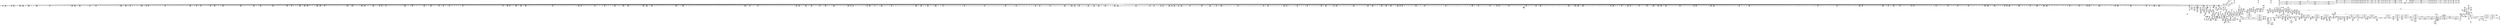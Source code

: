 digraph {
	CE0x4ca1f20 [shape=record,shape=Mrecord,label="{CE0x4ca1f20|56:_i8*,_:_CRE_672,680_|*MultipleSource*|*LoadInst*|security/selinux/hooks.c,1770|security/selinux/hooks.c,1770}"]
	CE0x4cac4f0 [shape=record,shape=Mrecord,label="{CE0x4cac4f0|56:_i8*,_:_CRE_982,983_}"]
	CE0x4c538f0 [shape=record,shape=Mrecord,label="{CE0x4c538f0|56:_i8*,_:_CRE_568,569_}"]
	CE0x4c33b60 [shape=record,shape=Mrecord,label="{CE0x4c33b60|selinux_inode_link:_tmp|*SummSink*}"]
	CE0x4ca09d0 [shape=record,shape=Mrecord,label="{CE0x4ca09d0|56:_i8*,_:_CRE_614,615_}"]
	CE0x4c59290 [shape=record,shape=Mrecord,label="{CE0x4c59290|56:_i8*,_:_CRE_840,848_|*MultipleSource*|Function::may_link&Arg::dir::|Function::selinux_inode_link&Arg::dir::|security/selinux/hooks.c,1769}"]
	CE0x4cc9970 [shape=record,shape=Mrecord,label="{CE0x4cc9970|may_link:_tmp19|security/selinux/hooks.c,1789|*SummSink*}"]
	CE0x4c8d950 [shape=record,shape=Mrecord,label="{CE0x4c8d950|may_link:_tmp4|*LoadInst*|security/selinux/hooks.c,1770}"]
	CE0x4c970a0 [shape=record,shape=Mrecord,label="{CE0x4c970a0|56:_i8*,_:_CRE_297,298_}"]
	CE0x4c59c50 [shape=record,shape=Mrecord,label="{CE0x4c59c50|56:_i8*,_:_CRE_866,867_}"]
	CE0x4c63810 [shape=record,shape=Mrecord,label="{CE0x4c63810|56:_i8*,_:_CRE_206,207_}"]
	CE0x4c97a30 [shape=record,shape=Mrecord,label="{CE0x4c97a30|56:_i8*,_:_CRE_306,307_}"]
	CE0x4ccf930 [shape=record,shape=Mrecord,label="{CE0x4ccf930|COLLAPSED:_CMRE:_elem_0::|security/selinux/hooks.c,218}"]
	CE0x4ccacc0 [shape=record,shape=Mrecord,label="{CE0x4ccacc0|may_link:_tmp17|security/selinux/hooks.c,1786|*SummSource*}"]
	CE0x4c9aa70 [shape=record,shape=Mrecord,label="{CE0x4c9aa70|56:_i8*,_:_CRE_479,480_}"]
	CE0x4c0b930 [shape=record,shape=Mrecord,label="{CE0x4c0b930|selinux_inode_link:_bb}"]
	CE0x4c181f0 [shape=record,shape=Mrecord,label="{CE0x4c181f0|56:_i8*,_:_CRE_167,168_}"]
	CE0x4c5fd90 [shape=record,shape=Mrecord,label="{CE0x4c5fd90|56:_i8*,_:_CRE_919,920_}"]
	CE0x4c63b40 [shape=record,shape=Mrecord,label="{CE0x4c63b40|56:_i8*,_:_CRE_208,210_|*MultipleSource*|*LoadInst*|security/selinux/hooks.c,1770|security/selinux/hooks.c,1770}"]
	CE0x4c19450 [shape=record,shape=Mrecord,label="{CE0x4c19450|56:_i8*,_:_CRE_203,204_}"]
	CE0x4c19860 [shape=record,shape=Mrecord,label="{CE0x4c19860|56:_i8*,_:_CRE_208,210_|*MultipleSource*|Function::may_link&Arg::dir::|Function::selinux_inode_link&Arg::dir::|security/selinux/hooks.c,1769}"]
	CE0x4c5b660 [shape=record,shape=Mrecord,label="{CE0x4c5b660|56:_i8*,_:_CRE_891,892_}"]
	CE0x4c82650 [shape=record,shape=Mrecord,label="{CE0x4c82650|current_sid:_bb}"]
	CE0x4c25a00 [shape=record,shape=Mrecord,label="{CE0x4c25a00|56:_i8*,_:_CRE_400,408_|*MultipleSource*|Function::may_link&Arg::dir::|Function::selinux_inode_link&Arg::dir::|security/selinux/hooks.c,1769}"]
	CE0x4c41290 [shape=record,shape=Mrecord,label="{CE0x4c41290|56:_i8*,_:_CRE_243,244_}"]
	CE0x4cb9e10 [shape=record,shape=Mrecord,label="{CE0x4cb9e10|i64_2|*Constant*|*SummSource*}"]
	CE0x4c2a090 [shape=record,shape=Mrecord,label="{CE0x4c2a090|56:_i8*,_:_CRE_304,305_}"]
	CE0x4cbd740 [shape=record,shape=Mrecord,label="{CE0x4cbd740|may_link:_dentry2|security/selinux/hooks.c,1773}"]
	CE0x4ccf430 [shape=record,shape=Mrecord,label="{CE0x4ccf430|current_sid:_security|security/selinux/hooks.c,218}"]
	CE0x4c88720 [shape=record,shape=Mrecord,label="{CE0x4c88720|104:_%struct.inode*,_:_CRE_190,191_}"]
	CE0x4ca6170 [shape=record,shape=Mrecord,label="{CE0x4ca6170|56:_i8*,_:_CRE_887,888_}"]
	CE0x4cee420 [shape=record,shape=Mrecord,label="{CE0x4cee420|may_link:_tmp27|security/selinux/hooks.c,1799|*SummSource*}"]
	CE0x4c86120 [shape=record,shape=Mrecord,label="{CE0x4c86120|104:_%struct.inode*,_:_CRE_158,159_}"]
	CE0x4c96710 [shape=record,shape=Mrecord,label="{CE0x4c96710|56:_i8*,_:_CRE_288,289_}"]
	CE0x4ce7750 [shape=record,shape=Mrecord,label="{CE0x4ce7750|current_sid:_do.end}"]
	CE0x4c5e740 [shape=record,shape=Mrecord,label="{CE0x4c5e740|56:_i8*,_:_CRE_898,899_}"]
	CE0x4cf2cd0 [shape=record,shape=Mrecord,label="{CE0x4cf2cd0|i32_218|*Constant*|*SummSource*}"]
	CE0x4cc84a0 [shape=record,shape=Mrecord,label="{CE0x4cc84a0|may_link:_tmp18|security/selinux/hooks.c,1789}"]
	CE0x4c9d3a0 [shape=record,shape=Mrecord,label="{CE0x4c9d3a0|56:_i8*,_:_CRE_563,564_}"]
	CE0x4c55d80 [shape=record,shape=Mrecord,label="{CE0x4c55d80|56:_i8*,_:_CRE_613,614_}"]
	CE0x4cc1580 [shape=record,shape=Mrecord,label="{CE0x4cc1580|i64_0|*Constant*}"]
	CE0x4ccf590 [shape=record,shape=Mrecord,label="{CE0x4ccf590|current_sid:_security|security/selinux/hooks.c,218|*SummSink*}"]
	CE0x4c9a4a0 [shape=record,shape=Mrecord,label="{CE0x4c9a4a0|56:_i8*,_:_CRE_474,475_}"]
	CE0x4c1f6f0 [shape=record,shape=Mrecord,label="{CE0x4c1f6f0|_call_void___llvm_gcov_indirect_counter_increment(i32*___llvm_gcov_global_state_pred221,_i64**_getelementptr_inbounds_(_4_x_i64*_,_4_x_i64*_*___llvm_gcda_edge_table220,_i64_0,_i64_2)),_!dbg_!27745|security/selinux/hooks.c,1786|*SummSink*}"]
	CE0x4cd99f0 [shape=record,shape=Mrecord,label="{CE0x4cd99f0|i8*_getelementptr_inbounds_(_38_x_i8_,_38_x_i8_*_.str64,_i32_0,_i32_0)|*Constant*|*SummSink*}"]
	CE0x4c441f0 [shape=record,shape=Mrecord,label="{CE0x4c441f0|56:_i8*,_:_CRE_155,156_}"]
	CE0x4c89390 [shape=record,shape=Mrecord,label="{CE0x4c89390|104:_%struct.inode*,_:_CRE_199,200_}"]
	CE0x4ceb400 [shape=record,shape=Mrecord,label="{CE0x4ceb400|current_sid:_tmp8|security/selinux/hooks.c,218}"]
	CE0x4c43de0 [shape=record,shape=Mrecord,label="{CE0x4c43de0|56:_i8*,_:_CRE_150,151_}"]
	CE0x4c61e80 [shape=record,shape=Mrecord,label="{CE0x4c61e80|56:_i8*,_:_CRE_16,24_|*MultipleSource*|*LoadInst*|security/selinux/hooks.c,1770|security/selinux/hooks.c,1770}"]
	CE0x4caec90 [shape=record,shape=Mrecord,label="{CE0x4caec90|28:_i32,_:_CRE_17,18_}"]
	CE0x4cac3e0 [shape=record,shape=Mrecord,label="{CE0x4cac3e0|56:_i8*,_:_CRE_981,982_}"]
	CE0x4c3d0e0 [shape=record,shape=Mrecord,label="{CE0x4c3d0e0|56:_i8*,_:_CRE_174,175_}"]
	CE0x4cf53c0 [shape=record,shape=Mrecord,label="{CE0x4cf53c0|GLOBAL:_lockdep_rcu_suspicious|*Constant*|*SummSink*}"]
	CE0x4c66cb0 [shape=record,shape=Mrecord,label="{CE0x4c66cb0|current_sid:_sid|security/selinux/hooks.c,220|*SummSource*}"]
	CE0x4c67ce0 [shape=record,shape=Mrecord,label="{CE0x4c67ce0|56:_i8*,_:_CRE_4,8_|*MultipleSource*|*LoadInst*|security/selinux/hooks.c,1770|security/selinux/hooks.c,1770}"]
	CE0x4c93a70 [shape=record,shape=Mrecord,label="{CE0x4c93a70|56:_i8*,_:_CRE_246,247_}"]
	CE0x4c9d4b0 [shape=record,shape=Mrecord,label="{CE0x4c9d4b0|56:_i8*,_:_CRE_564,565_}"]
	CE0x4c2a7e0 [shape=record,shape=Mrecord,label="{CE0x4c2a7e0|56:_i8*,_:_CRE_320,328_|*MultipleSource*|Function::may_link&Arg::dir::|Function::selinux_inode_link&Arg::dir::|security/selinux/hooks.c,1769}"]
	CE0x4c9eb00 [shape=record,shape=Mrecord,label="{CE0x4c9eb00|56:_i8*,_:_CRE_585,586_}"]
	CE0x4c30800 [shape=record,shape=Mrecord,label="{CE0x4c30800|GLOBAL:_current_sid.__warned|Global_var:current_sid.__warned|*SummSink*}"]
	CE0x4c5c100 [shape=record,shape=Mrecord,label="{CE0x4c5c100|56:_i8*,_:_CRE_901,902_}"]
	CE0x4c81770 [shape=record,shape=Mrecord,label="{CE0x4c81770|i64*_getelementptr_inbounds_(_11_x_i64_,_11_x_i64_*___llvm_gcov_ctr125,_i64_0,_i64_8)|*Constant*|*SummSource*}"]
	CE0x4c25bc0 [shape=record,shape=Mrecord,label="{CE0x4c25bc0|56:_i8*,_:_CRE_408,416_|*MultipleSource*|Function::may_link&Arg::dir::|Function::selinux_inode_link&Arg::dir::|security/selinux/hooks.c,1769}"]
	CE0x4c94840 [shape=record,shape=Mrecord,label="{CE0x4c94840|56:_i8*,_:_CRE_259,260_}"]
	CE0x4ccb240 [shape=record,shape=Mrecord,label="{CE0x4ccb240|_call_void___llvm_gcov_indirect_counter_increment(i32*___llvm_gcov_global_state_pred221,_i64**_getelementptr_inbounds_(_4_x_i64*_,_4_x_i64*_*___llvm_gcda_edge_table220,_i64_0,_i64_3)),_!dbg_!27747|security/selinux/hooks.c,1789|*SummSink*}"]
	CE0x4c61b00 [shape=record,shape=Mrecord,label="{CE0x4c61b00|may_link:_tmp15|security/selinux/hooks.c,1783}"]
	CE0x60666d0 [shape=record,shape=Mrecord,label="{CE0x60666d0|selinux_inode_link:_tmp|*SummSource*}"]
	CE0x4cc1d50 [shape=record,shape=Mrecord,label="{CE0x4cc1d50|i32_(i32,_i32,_i16,_i32,_%struct.common_audit_data*)*_bitcast_(i32_(i32,_i32,_i16,_i32,_%struct.common_audit_data.495*)*_avc_has_perm_to_i32_(i32,_i32,_i16,_i32,_%struct.common_audit_data*)*)|*Constant*}"]
	CE0x4c313a0 [shape=record,shape=Mrecord,label="{CE0x4c313a0|i64_3|*Constant*|*SummSink*}"]
	CE0x4cb6310 [shape=record,shape=Mrecord,label="{CE0x4cb6310|may_link:_tmp20|security/selinux/hooks.c,1793}"]
	CE0x4c58d50 [shape=record,shape=Mrecord,label="{CE0x4c58d50|56:_i8*,_:_CRE_816,824_|*MultipleSource*|Function::may_link&Arg::dir::|Function::selinux_inode_link&Arg::dir::|security/selinux/hooks.c,1769}"]
	CE0x4c24370 [shape=record,shape=Mrecord,label="{CE0x4c24370|56:_i8*,_:_CRE_175,176_}"]
	CE0x4cb0640 [shape=record,shape=Mrecord,label="{CE0x4cb0640|28:_i32,_:_CRE_57,58_}"]
	CE0x4c42090 [shape=record,shape=Mrecord,label="{CE0x4c42090|_call_void_mcount()_#3|*SummSink*}"]
	CE0x4c30ae0 [shape=record,shape=Mrecord,label="{CE0x4c30ae0|56:_i8*,_:_CRE_278,279_}"]
	CE0x4c303d0 [shape=record,shape=Mrecord,label="{CE0x4c303d0|i64*_null|*Constant*|*SummSink*}"]
	CE0x4c654b0 [shape=record,shape=Mrecord,label="{CE0x4c654b0|56:_i8*,_:_CRE_143,144_}"]
	CE0x4c557d0 [shape=record,shape=Mrecord,label="{CE0x4c557d0|56:_i8*,_:_CRE_606,607_}"]
	CE0x4c9a100 [shape=record,shape=Mrecord,label="{CE0x4c9a100|56:_i8*,_:_CRE_464,472_|*MultipleSource*|*LoadInst*|security/selinux/hooks.c,1770|security/selinux/hooks.c,1770}"]
	CE0x4cc05b0 [shape=record,shape=Mrecord,label="{CE0x4cc05b0|may_link:_type|security/selinux/hooks.c,1772}"]
	CE0x4c26480 [shape=record,shape=Mrecord,label="{CE0x4c26480|56:_i8*,_:_CRE_448,456_|*MultipleSource*|Function::may_link&Arg::dir::|Function::selinux_inode_link&Arg::dir::|security/selinux/hooks.c,1769}"]
	CE0x4caf090 [shape=record,shape=Mrecord,label="{CE0x4caf090|28:_i32,_:_CRE_21,22_}"]
	CE0x4cae880 [shape=record,shape=Mrecord,label="{CE0x4cae880|28:_i32,_:_CRE_12,13_}"]
	CE0x4c82210 [shape=record,shape=Mrecord,label="{CE0x4c82210|get_current:_tmp}"]
	CE0x4c9bb10 [shape=record,shape=Mrecord,label="{CE0x4c9bb10|56:_i8*,_:_CRE_508,512_|*MultipleSource*|*LoadInst*|security/selinux/hooks.c,1770|security/selinux/hooks.c,1770}"]
	CE0x4cb5770 [shape=record,shape=Mrecord,label="{CE0x4cb5770|28:_i32,_:_CRE_200,208_|*MultipleSource*|security/selinux/hooks.c,1777|*LoadInst*|security/selinux/hooks.c,1769|security/selinux/hooks.c,1769}"]
	CE0x4c36e00 [shape=record,shape=Mrecord,label="{CE0x4c36e00|current_sid:_tmp14|security/selinux/hooks.c,218|*SummSink*}"]
	CE0x4cddd70 [shape=record,shape=Mrecord,label="{CE0x4cddd70|may_link:_sid10|security/selinux/hooks.c,1797|*SummSink*}"]
	CE0x58725b0 [shape=record,shape=Mrecord,label="{CE0x58725b0|selinux_inode_link:_call|security/selinux/hooks.c,2769|*SummSource*}"]
	CE0x4c80e50 [shape=record,shape=Mrecord,label="{CE0x4c80e50|current_sid:_if.end}"]
	CE0x4c14450 [shape=record,shape=Mrecord,label="{CE0x4c14450|56:_i8*,_:_CRE_271,272_}"]
	CE0x4c624f0 [shape=record,shape=Mrecord,label="{CE0x4c624f0|56:_i8*,_:_CRE_188,189_}"]
	CE0x4c0ebf0 [shape=record,shape=Mrecord,label="{CE0x4c0ebf0|56:_i8*,_:_CRE_24,32_|*MultipleSource*|Function::may_link&Arg::dir::|Function::selinux_inode_link&Arg::dir::|security/selinux/hooks.c,1769}"]
	CE0x4ccf4f0 [shape=record,shape=Mrecord,label="{CE0x4ccf4f0|current_sid:_security|security/selinux/hooks.c,218|*SummSource*}"]
	CE0x4c2c120 [shape=record,shape=Mrecord,label="{CE0x4c2c120|_call_void_mcount()_#3|*SummSource*}"]
	CE0x4c34ab0 [shape=record,shape=Mrecord,label="{CE0x4c34ab0|may_link:_tmp12|security/selinux/hooks.c,1779}"]
	CE0x4c26800 [shape=record,shape=Mrecord,label="{CE0x4c26800|56:_i8*,_:_CRE_464,472_|*MultipleSource*|Function::may_link&Arg::dir::|Function::selinux_inode_link&Arg::dir::|security/selinux/hooks.c,1769}"]
	CE0x4cdaaa0 [shape=record,shape=Mrecord,label="{CE0x4cdaaa0|may_link:_tmp22|security/selinux/hooks.c,1797|*SummSource*}"]
	CE0x4cb7760 [shape=record,shape=Mrecord,label="{CE0x4cb7760|may_link:_tmp21|security/selinux/hooks.c,1793|*SummSource*}"]
	CE0x4cf0e30 [shape=record,shape=Mrecord,label="{CE0x4cf0e30|_call_void_mcount()_#3|*SummSink*}"]
	CE0x4c2e240 [shape=record,shape=Mrecord,label="{CE0x4c2e240|current_sid:_tmp7|security/selinux/hooks.c,218|*SummSink*}"]
	CE0x4c80810 [shape=record,shape=Mrecord,label="{CE0x4c80810|current_sid:_tmp12|security/selinux/hooks.c,218|*SummSink*}"]
	CE0x4c848f0 [shape=record,shape=Mrecord,label="{CE0x4c848f0|104:_%struct.inode*,_:_CRE_95,96_}"]
	CE0x4cf52f0 [shape=record,shape=Mrecord,label="{CE0x4cf52f0|GLOBAL:_lockdep_rcu_suspicious|*Constant*|*SummSource*}"]
	CE0x4cad1c0 [shape=record,shape=Mrecord,label="{CE0x4cad1c0|may_link:_tmp5|security/selinux/hooks.c,1770|*SummSink*}"]
	CE0x4c835f0 [shape=record,shape=Mrecord,label="{CE0x4c835f0|104:_%struct.inode*,_:_CRE_40,48_|*MultipleSource*|Function::may_link&Arg::dentry::|security/selinux/hooks.c,1770|Function::selinux_inode_link&Arg::old_dentry::}"]
	CE0x4c18c30 [shape=record,shape=Mrecord,label="{CE0x4c18c30|56:_i8*,_:_CRE_193,194_}"]
	CE0x4c86d00 [shape=record,shape=Mrecord,label="{CE0x4c86d00|104:_%struct.inode*,_:_CRE_168,169_}"]
	CE0x4c84c80 [shape=record,shape=Mrecord,label="{CE0x4c84c80|104:_%struct.inode*,_:_CRE_112,144_|*MultipleSource*|Function::may_link&Arg::dentry::|security/selinux/hooks.c,1770|Function::selinux_inode_link&Arg::old_dentry::}"]
	CE0x4cd0010 [shape=record,shape=Mrecord,label="{CE0x4cd0010|current_sid:_tmp23|security/selinux/hooks.c,218|*SummSource*}"]
	CE0x4c604e0 [shape=record,shape=Mrecord,label="{CE0x4c604e0|56:_i8*,_:_CRE_981,982_}"]
	CE0x4c5f2f0 [shape=record,shape=Mrecord,label="{CE0x4c5f2f0|56:_i8*,_:_CRE_909,910_}"]
	CE0x4c5d200 [shape=record,shape=Mrecord,label="{CE0x4c5d200|56:_i8*,_:_CRE_917,918_}"]
	CE0x4c87680 [shape=record,shape=Mrecord,label="{CE0x4c87680|104:_%struct.inode*,_:_CRE_176,177_}"]
	CE0x4cbeab0 [shape=record,shape=Mrecord,label="{CE0x4cbeab0|may_link:_or|security/selinux/hooks.c,1776|*SummSource*}"]
	CE0x4c14860 [shape=record,shape=Mrecord,label="{CE0x4c14860|GLOBAL:_may_link|*Constant*|*SummSource*}"]
	CE0x4cb2240 [shape=record,shape=Mrecord,label="{CE0x4cb2240|28:_i32,_:_CRE_85,86_}"]
	CE0x4ca2f70 [shape=record,shape=Mrecord,label="{CE0x4ca2f70|56:_i8*,_:_CRE_744,752_|*MultipleSource*|*LoadInst*|security/selinux/hooks.c,1770|security/selinux/hooks.c,1770}"]
	CE0x4c54930 [shape=record,shape=Mrecord,label="{CE0x4c54930|56:_i8*,_:_CRE_588,589_}"]
	CE0x4c9f380 [shape=record,shape=Mrecord,label="{CE0x4c9f380|56:_i8*,_:_CRE_593,594_}"]
	CE0x4c963e0 [shape=record,shape=Mrecord,label="{CE0x4c963e0|56:_i8*,_:_CRE_285,286_}"]
	CE0x4c9b1e0 [shape=record,shape=Mrecord,label="{CE0x4c9b1e0|56:_i8*,_:_CRE_486,487_}"]
	CE0x4c93eb0 [shape=record,shape=Mrecord,label="{CE0x4c93eb0|56:_i8*,_:_CRE_250,251_}"]
	CE0x4ce9290 [shape=record,shape=Mrecord,label="{CE0x4ce9290|get_current:_tmp1}"]
	CE0x4c3e040 [shape=record,shape=Mrecord,label="{CE0x4c3e040|__llvm_gcov_indirect_counter_increment:_counter|*SummSink*}"]
	CE0x4ccbc90 [shape=record,shape=Mrecord,label="{CE0x4ccbc90|GLOBAL:_current_task|Global_var:current_task}"]
	CE0x4c877b0 [shape=record,shape=Mrecord,label="{CE0x4c877b0|104:_%struct.inode*,_:_CRE_177,178_}"]
	CE0x4cee790 [shape=record,shape=Mrecord,label="{CE0x4cee790|current_sid:_do.body}"]
	CE0x4cca490 [shape=record,shape=Mrecord,label="{CE0x4cca490|may_link:_tmp16|security/selinux/hooks.c,1786|*SummSink*}"]
	CE0x4c96b50 [shape=record,shape=Mrecord,label="{CE0x4c96b50|56:_i8*,_:_CRE_292,293_}"]
	CE0x4c44f20 [shape=record,shape=Mrecord,label="{CE0x4c44f20|GLOBAL:___llvm_gcov_ctr125|Global_var:__llvm_gcov_ctr125|*SummSource*}"]
	CE0x4ca5070 [shape=record,shape=Mrecord,label="{CE0x4ca5070|56:_i8*,_:_CRE_871,872_}"]
	CE0x4cf0c00 [shape=record,shape=Mrecord,label="{CE0x4cf0c00|current_sid:_tobool1|security/selinux/hooks.c,218|*SummSource*}"]
	CE0x4cb2940 [shape=record,shape=Mrecord,label="{CE0x4cb2940|28:_i32,_:_CRE_92,93_}"]
	CE0x4c54790 [shape=record,shape=Mrecord,label="{CE0x4c54790|56:_i8*,_:_CRE_586,587_}"]
	CE0x4cccc70 [shape=record,shape=Mrecord,label="{CE0x4cccc70|current_sid:_tmp20|security/selinux/hooks.c,218|*SummSink*}"]
	CE0x4c254c0 [shape=record,shape=Mrecord,label="{CE0x4c254c0|56:_i8*,_:_CRE_376,384_|*MultipleSource*|Function::may_link&Arg::dir::|Function::selinux_inode_link&Arg::dir::|security/selinux/hooks.c,1769}"]
	CE0x4c279c0 [shape=record,shape=Mrecord,label="{CE0x4c279c0|56:_i8*,_:_CRE_500,504_|*MultipleSource*|Function::may_link&Arg::dir::|Function::selinux_inode_link&Arg::dir::|security/selinux/hooks.c,1769}"]
	CE0x4c248c0 [shape=record,shape=Mrecord,label="{CE0x4c248c0|56:_i8*,_:_CRE_180,181_}"]
	CE0x4c57690 [shape=record,shape=Mrecord,label="{CE0x4c57690|56:_i8*,_:_CRE_696,704_|*MultipleSource*|Function::may_link&Arg::dir::|Function::selinux_inode_link&Arg::dir::|security/selinux/hooks.c,1769}"]
	CE0x4c59dd0 [shape=record,shape=Mrecord,label="{CE0x4c59dd0|56:_i8*,_:_CRE_867,868_}"]
	CE0x4cdc880 [shape=record,shape=Mrecord,label="{CE0x4cdc880|may_link:_tmp22|security/selinux/hooks.c,1797|*SummSink*}"]
	CE0x4cddae0 [shape=record,shape=Mrecord,label="{CE0x4cddae0|may_link:_sid10|security/selinux/hooks.c,1797}"]
	CE0x4c247b0 [shape=record,shape=Mrecord,label="{CE0x4c247b0|56:_i8*,_:_CRE_179,180_}"]
	CE0x4c97920 [shape=record,shape=Mrecord,label="{CE0x4c97920|56:_i8*,_:_CRE_305,306_}"]
	CE0x4c17520 [shape=record,shape=Mrecord,label="{CE0x4c17520|may_link:_tmp11|security/selinux/hooks.c,1778|*SummSink*}"]
	CE0x4c11a40 [shape=record,shape=Mrecord,label="{CE0x4c11a40|current_sid:_tmp2}"]
	CE0x4cf3640 [shape=record,shape=Mrecord,label="{CE0x4cf3640|i64*_getelementptr_inbounds_(_11_x_i64_,_11_x_i64_*___llvm_gcov_ctr125,_i64_0,_i64_9)|*Constant*}"]
	CE0x4c52f90 [shape=record,shape=Mrecord,label="{CE0x4c52f90|56:_i8*,_:_CRE_556,557_}"]
	CE0x4c67be0 [shape=record,shape=Mrecord,label="{CE0x4c67be0|56:_i8*,_:_CRE_0,2_|*MultipleSource*|*LoadInst*|security/selinux/hooks.c,1770|security/selinux/hooks.c,1770}"]
	CE0x4ceec90 [shape=record,shape=Mrecord,label="{CE0x4ceec90|current_sid:_do.end|*SummSink*}"]
	CE0x4cec180 [shape=record,shape=Mrecord,label="{CE0x4cec180|may_link:_sclass|security/selinux/hooks.c,1797|*SummSource*}"]
	CE0x4c9cd40 [shape=record,shape=Mrecord,label="{CE0x4c9cd40|56:_i8*,_:_CRE_557,558_}"]
	CE0x4c13750 [shape=record,shape=Mrecord,label="{CE0x4c13750|56:_i8*,_:_CRE_255,256_}"]
	CE0x4c99b90 [shape=record,shape=Mrecord,label="{CE0x4c99b90|56:_i8*,_:_CRE_440,448_|*MultipleSource*|*LoadInst*|security/selinux/hooks.c,1770|security/selinux/hooks.c,1770}"]
	CE0x4c2e110 [shape=record,shape=Mrecord,label="{CE0x4c2e110|56:_i8*,_:_CRE_277,278_}"]
	CE0x4cb5970 [shape=record,shape=Mrecord,label="{CE0x4cb5970|may_link:_tmp7|security/selinux/hooks.c,1777}"]
	CE0x4c85c60 [shape=record,shape=Mrecord,label="{CE0x4c85c60|104:_%struct.inode*,_:_CRE_154,155_}"]
	CE0x4cf44a0 [shape=record,shape=Mrecord,label="{CE0x4cf44a0|current_sid:_tmp18|security/selinux/hooks.c,218|*SummSource*}"]
	CE0x4c546c0 [shape=record,shape=Mrecord,label="{CE0x4c546c0|56:_i8*,_:_CRE_585,586_}"]
	CE0x4c62710 [shape=record,shape=Mrecord,label="{CE0x4c62710|56:_i8*,_:_CRE_190,191_}"]
	CE0x4cb1b40 [shape=record,shape=Mrecord,label="{CE0x4cb1b40|28:_i32,_:_CRE_78,79_}"]
	CE0x4cb1e40 [shape=record,shape=Mrecord,label="{CE0x4cb1e40|28:_i32,_:_CRE_81,82_}"]
	CE0x4cb0c40 [shape=record,shape=Mrecord,label="{CE0x4cb0c40|28:_i32,_:_CRE_63,64_}"]
	CE0x4cdb9a0 [shape=record,shape=Mrecord,label="{CE0x4cdb9a0|i64*_getelementptr_inbounds_(_14_x_i64_,_14_x_i64_*___llvm_gcov_ctr219,_i64_0,_i64_12)|*Constant*}"]
	CE0x4cbd8a0 [shape=record,shape=Mrecord,label="{CE0x4cbd8a0|may_link:_dentry2|security/selinux/hooks.c,1773|*SummSink*}"]
	CE0x4c9df50 [shape=record,shape=Mrecord,label="{CE0x4c9df50|56:_i8*,_:_CRE_574,575_}"]
	CE0x4ce9150 [shape=record,shape=Mrecord,label="{CE0x4ce9150|i64*_getelementptr_inbounds_(_2_x_i64_,_2_x_i64_*___llvm_gcov_ctr98,_i64_0,_i64_0)|*Constant*|*SummSource*}"]
	CE0x4c8d230 [shape=record,shape=Mrecord,label="{CE0x4c8d230|104:_%struct.inode*,_:_CRE_314,315_}"]
	CE0x4ccfc20 [shape=record,shape=Mrecord,label="{CE0x4ccfc20|current_sid:_tmp22|security/selinux/hooks.c,218|*SummSource*}"]
	CE0x4cf1e50 [shape=record,shape=Mrecord,label="{CE0x4cf1e50|current_sid:_tmp16|security/selinux/hooks.c,218|*SummSource*}"]
	CE0x4c40f90 [shape=record,shape=Mrecord,label="{CE0x4c40f90|56:_i8*,_:_CRE_241,242_}"]
	CE0x4c53680 [shape=record,shape=Mrecord,label="{CE0x4c53680|56:_i8*,_:_CRE_565,566_}"]
	CE0x4cd9760 [shape=record,shape=Mrecord,label="{CE0x4cd9760|i8*_getelementptr_inbounds_(_38_x_i8_,_38_x_i8_*_.str64,_i32_0,_i32_0)|*Constant*}"]
	CE0x4cc3dc0 [shape=record,shape=Mrecord,label="{CE0x4cc3dc0|avc_has_perm:_auditdata|Function::avc_has_perm&Arg::auditdata::}"]
	CE0x4cbe9a0 [shape=record,shape=Mrecord,label="{CE0x4cbe9a0|i32_8388608|*Constant*|*SummSink*}"]
	CE0x4c83490 [shape=record,shape=Mrecord,label="{CE0x4c83490|104:_%struct.inode*,_:_CRE_24,40_|*MultipleSource*|Function::may_link&Arg::dentry::|security/selinux/hooks.c,1770|Function::selinux_inode_link&Arg::old_dentry::}"]
	CE0x4c8dbb0 [shape=record,shape=Mrecord,label="{CE0x4c8dbb0|may_link:_tmp4|*LoadInst*|security/selinux/hooks.c,1770|*SummSink*}"]
	CE0x4cb5f40 [shape=record,shape=Mrecord,label="{CE0x4cb5f40|may_link:_tmp9|security/selinux/hooks.c,1778}"]
	CE0x4cb0010 [shape=record,shape=Mrecord,label="{CE0x4cb0010|28:_i32,_:_CRE_50,51_}"]
	CE0x4c26640 [shape=record,shape=Mrecord,label="{CE0x4c26640|56:_i8*,_:_CRE_456,464_|*MultipleSource*|Function::may_link&Arg::dir::|Function::selinux_inode_link&Arg::dir::|security/selinux/hooks.c,1769}"]
	CE0x4cb82f0 [shape=record,shape=Mrecord,label="{CE0x4cb82f0|GLOBAL:___llvm_gcov_global_state_pred221|Global_var:__llvm_gcov_global_state_pred221|*SummSource*}"]
	CE0x4c3e530 [shape=record,shape=Mrecord,label="{CE0x4c3e530|GLOBAL:___llvm_gcov_ctr125|Global_var:__llvm_gcov_ctr125}"]
	CE0x5f34420 [shape=record,shape=Mrecord,label="{CE0x5f34420|selinux_inode_link:_tmp3}"]
	CE0x4c43900 [shape=record,shape=Mrecord,label="{CE0x4c43900|56:_i8*,_:_CRE_144,145_}"]
	CE0x4c126f0 [shape=record,shape=Mrecord,label="{CE0x4c126f0|may_link:_tmp9|security/selinux/hooks.c,1778|*SummSink*}"]
	CE0x4c1a5d0 [shape=record,shape=Mrecord,label="{CE0x4c1a5d0|i64_1|*Constant*}"]
	CE0x4ccd590 [shape=record,shape=Mrecord,label="{CE0x4ccd590|GLOBAL:_get_current|*Constant*}"]
	CE0x4c2cb40 [shape=record,shape=Mrecord,label="{CE0x4c2cb40|__llvm_gcov_indirect_counter_increment:_tmp1}"]
	CE0x4cacc20 [shape=record,shape=Mrecord,label="{CE0x4cacc20|56:_i8*,_:_CRE_1000,1008_|*MultipleSource*|*LoadInst*|security/selinux/hooks.c,1770|security/selinux/hooks.c,1770}"]
	CE0x4cceb00 [shape=record,shape=Mrecord,label="{CE0x4cceb00|COLLAPSED:_GCMRE_current_task_external_global_%struct.task_struct*:_elem_0::|security/selinux/hooks.c,218}"]
	CE0x4c5a230 [shape=record,shape=Mrecord,label="{CE0x4c5a230|56:_i8*,_:_CRE_872,873_}"]
	CE0x4c0c300 [shape=record,shape=Mrecord,label="{CE0x4c0c300|i64*_getelementptr_inbounds_(_2_x_i64_,_2_x_i64_*___llvm_gcov_ctr218,_i64_0,_i64_1)|*Constant*|*SummSource*}"]
	CE0x4c1f3f0 [shape=record,shape=Mrecord,label="{CE0x4c1f3f0|i64*_getelementptr_inbounds_(_14_x_i64_,_14_x_i64_*___llvm_gcov_ctr219,_i64_0,_i64_9)|*Constant*|*SummSource*}"]
	CE0x4ccd100 [shape=record,shape=Mrecord,label="{CE0x4ccd100|current_sid:_call4|security/selinux/hooks.c,218|*SummSource*}"]
	CE0x4c564d0 [shape=record,shape=Mrecord,label="{CE0x4c564d0|56:_i8*,_:_CRE_622,623_}"]
	CE0x4c86bd0 [shape=record,shape=Mrecord,label="{CE0x4c86bd0|104:_%struct.inode*,_:_CRE_167,168_}"]
	CE0x4cae350 [shape=record,shape=Mrecord,label="{CE0x4cae350|may_link:_call5|security/selinux/hooks.c,1777|*SummSource*}"]
	CE0x4c3d010 [shape=record,shape=Mrecord,label="{CE0x4c3d010|56:_i8*,_:_CRE_173,174_}"]
	CE0x4c80f90 [shape=record,shape=Mrecord,label="{CE0x4c80f90|current_sid:_if.end|*SummSink*}"]
	CE0x4c8c050 [shape=record,shape=Mrecord,label="{CE0x4c8c050|104:_%struct.inode*,_:_CRE_288,296_|*MultipleSource*|Function::may_link&Arg::dentry::|security/selinux/hooks.c,1770|Function::selinux_inode_link&Arg::old_dentry::}"]
	CE0x4c17c40 [shape=record,shape=Mrecord,label="{CE0x4c17c40|56:_i8*,_:_CRE_160,161_}"]
	CE0x4cb9690 [shape=record,shape=Mrecord,label="{CE0x4cb9690|may_link:_tobool6|security/selinux/hooks.c,1778}"]
	CE0x4c32f90 [shape=record,shape=Mrecord,label="{CE0x4c32f90|i32_1|*Constant*|*SummSource*}"]
	CE0x4c31470 [shape=record,shape=Mrecord,label="{CE0x4c31470|current_sid:_tmp4|security/selinux/hooks.c,218}"]
	CE0x4c98410 [shape=record,shape=Mrecord,label="{CE0x4c98410|56:_i8*,_:_CRE_328,336_|*MultipleSource*|*LoadInst*|security/selinux/hooks.c,1770|security/selinux/hooks.c,1770}"]
	CE0x4c9bce0 [shape=record,shape=Mrecord,label="{CE0x4c9bce0|56:_i8*,_:_CRE_512,520_|*MultipleSource*|*LoadInst*|security/selinux/hooks.c,1770|security/selinux/hooks.c,1770}"]
	CE0x4c14110 [shape=record,shape=Mrecord,label="{CE0x4c14110|56:_i8*,_:_CRE_267,268_}"]
	CE0x4c5e410 [shape=record,shape=Mrecord,label="{CE0x4c5e410|56:_i8*,_:_CRE_895,896_}"]
	CE0x4c0b350 [shape=record,shape=Mrecord,label="{CE0x4c0b350|GLOBAL:_current_sid|*Constant*|*SummSource*}"]
	CE0x4c930f0 [shape=record,shape=Mrecord,label="{CE0x4c930f0|i64**_getelementptr_inbounds_(_4_x_i64*_,_4_x_i64*_*___llvm_gcda_edge_table220,_i64_0,_i64_2)|*Constant*|*SummSource*}"]
	CE0x4c0c780 [shape=record,shape=Mrecord,label="{CE0x4c0c780|selinux_inode_link:_entry|*SummSource*}"]
	CE0x4c97700 [shape=record,shape=Mrecord,label="{CE0x4c97700|56:_i8*,_:_CRE_303,304_}"]
	CE0x4cad150 [shape=record,shape=Mrecord,label="{CE0x4cad150|may_link:_tmp6|security/selinux/hooks.c,1770|*SummSink*}"]
	CE0x4cd0190 [shape=record,shape=Mrecord,label="{CE0x4cd0190|current_sid:_tmp23|security/selinux/hooks.c,218|*SummSink*}"]
	CE0x4c131a0 [shape=record,shape=Mrecord,label="{CE0x4c131a0|__llvm_gcov_indirect_counter_increment:_pred|*SummSink*}"]
	CE0x4ca66c0 [shape=record,shape=Mrecord,label="{CE0x4ca66c0|56:_i8*,_:_CRE_892,893_}"]
	CE0x4c373a0 [shape=record,shape=Mrecord,label="{CE0x4c373a0|i1_true|*Constant*|*SummSink*}"]
	CE0x4c29d50 [shape=record,shape=Mrecord,label="{CE0x4c29d50|56:_i8*,_:_CRE_300,301_}"]
	CE0x4c5d420 [shape=record,shape=Mrecord,label="{CE0x4c5d420|56:_i8*,_:_CRE_919,920_}"]
	CE0x4c850b0 [shape=record,shape=Mrecord,label="{CE0x4c850b0|104:_%struct.inode*,_:_CRE_145,146_}"]
	CE0x4cc30d0 [shape=record,shape=Mrecord,label="{CE0x4cc30d0|i16_7|*Constant*}"]
	CE0x4caba90 [shape=record,shape=Mrecord,label="{CE0x4caba90|56:_i8*,_:_CRE_960,968_|*MultipleSource*|*LoadInst*|security/selinux/hooks.c,1770|security/selinux/hooks.c,1770}"]
	CE0x4cb1a40 [shape=record,shape=Mrecord,label="{CE0x4cb1a40|28:_i32,_:_CRE_77,78_}"]
	CE0x4c36400 [shape=record,shape=Mrecord,label="{CE0x4c36400|i32_10|*Constant*|*SummSink*}"]
	CE0x4c9fc00 [shape=record,shape=Mrecord,label="{CE0x4c9fc00|56:_i8*,_:_CRE_601,602_}"]
	CE0x4cb36e0 [shape=record,shape=Mrecord,label="{CE0x4cb36e0|28:_i32,_:_CRE_105,106_}"]
	CE0x4c55e50 [shape=record,shape=Mrecord,label="{CE0x4c55e50|56:_i8*,_:_CRE_614,615_}"]
	CE0x4cb2040 [shape=record,shape=Mrecord,label="{CE0x4cb2040|28:_i32,_:_CRE_83,84_}"]
	CE0x4c630a0 [shape=record,shape=Mrecord,label="{CE0x4c630a0|56:_i8*,_:_CRE_199,200_}"]
	CE0x4cdf9c0 [shape=record,shape=Mrecord,label="{CE0x4cdf9c0|28:_i32,_32:_i16,_:_CRE_32,34_|*MultipleSource*|security/selinux/hooks.c,1797|security/selinux/hooks.c,1770|security/selinux/hooks.c,1770}"]
	CE0x4c41a90 [shape=record,shape=Mrecord,label="{CE0x4c41a90|__llvm_gcov_indirect_counter_increment:_tmp|*SummSource*}"]
	CE0x4ca6280 [shape=record,shape=Mrecord,label="{CE0x4ca6280|56:_i8*,_:_CRE_888,889_}"]
	CE0x4cd98c0 [shape=record,shape=Mrecord,label="{CE0x4cd98c0|i8*_getelementptr_inbounds_(_38_x_i8_,_38_x_i8_*_.str64,_i32_0,_i32_0)|*Constant*|*SummSource*}"]
	CE0x4ca1250 [shape=record,shape=Mrecord,label="{CE0x4ca1250|56:_i8*,_:_CRE_622,623_}"]
	CE0x4ce8a40 [shape=record,shape=Mrecord,label="{CE0x4ce8a40|i64*_getelementptr_inbounds_(_2_x_i64_,_2_x_i64_*___llvm_gcov_ctr98,_i64_0,_i64_0)|*Constant*|*SummSink*}"]
	CE0x4c1a060 [shape=record,shape=Mrecord,label="{CE0x4c1a060|__llvm_gcov_indirect_counter_increment:_bb4|*SummSource*}"]
	CE0x4c5b000 [shape=record,shape=Mrecord,label="{CE0x4c5b000|56:_i8*,_:_CRE_885,886_}"]
	CE0x4cc0160 [shape=record,shape=Mrecord,label="{CE0x4cc0160|i32_3|*Constant*|*SummSource*}"]
	CE0x4cf0d30 [shape=record,shape=Mrecord,label="{CE0x4cf0d30|_call_void_mcount()_#3|*SummSource*}"]
	CE0x4c17b70 [shape=record,shape=Mrecord,label="{CE0x4c17b70|56:_i8*,_:_CRE_159,160_}"]
	CE0x4c39bf0 [shape=record,shape=Mrecord,label="{CE0x4c39bf0|i64_4|*Constant*|*SummSource*}"]
	CE0x4c911b0 [shape=record,shape=Mrecord,label="{CE0x4c911b0|__llvm_gcov_indirect_counter_increment:_counters|Function::__llvm_gcov_indirect_counter_increment&Arg::counters::}"]
	CE0x4c19790 [shape=record,shape=Mrecord,label="{CE0x4c19790|56:_i8*,_:_CRE_207,208_}"]
	CE0x4ca4aa0 [shape=record,shape=Mrecord,label="{CE0x4ca4aa0|56:_i8*,_:_CRE_866,867_}"]
	CE0x4c90f70 [shape=record,shape=Mrecord,label="{CE0x4c90f70|__llvm_gcov_indirect_counter_increment:_predecessor|Function::__llvm_gcov_indirect_counter_increment&Arg::predecessor::|*SummSource*}"]
	CE0x4c82ab0 [shape=record,shape=Mrecord,label="{CE0x4c82ab0|may_link:_d_inode|security/selinux/hooks.c,1770|*SummSource*}"]
	CE0x4c2d160 [shape=record,shape=Mrecord,label="{CE0x4c2d160|56:_i8*,_:_CRE_936,944_|*MultipleSource*|Function::may_link&Arg::dir::|Function::selinux_inode_link&Arg::dir::|security/selinux/hooks.c,1769}"]
	CE0x4c9f160 [shape=record,shape=Mrecord,label="{CE0x4c9f160|56:_i8*,_:_CRE_591,592_}"]
	CE0x4c13680 [shape=record,shape=Mrecord,label="{CE0x4c13680|56:_i8*,_:_CRE_254,255_}"]
	CE0x4c63c50 [shape=record,shape=Mrecord,label="{CE0x4c63c50|56:_i8*,_:_CRE_212,216_|*MultipleSource*|*LoadInst*|security/selinux/hooks.c,1770|security/selinux/hooks.c,1770}"]
	CE0x4cf3370 [shape=record,shape=Mrecord,label="{CE0x4cf3370|i8*_getelementptr_inbounds_(_45_x_i8_,_45_x_i8_*_.str12,_i32_0,_i32_0)|*Constant*|*SummSink*}"]
	CE0x4cbf020 [shape=record,shape=Mrecord,label="{CE0x4cbf020|may_link:_conv3|security/selinux/hooks.c,1776}"]
	CE0x4c9e280 [shape=record,shape=Mrecord,label="{CE0x4c9e280|56:_i8*,_:_CRE_577,578_}"]
	CE0x4cf2ba0 [shape=record,shape=Mrecord,label="{CE0x4cf2ba0|i32_218|*Constant*}"]
	CE0x4c7f080 [shape=record,shape=Mrecord,label="{CE0x4c7f080|_call_void_mcount()_#3|*SummSource*}"]
	CE0x4c149f0 [shape=record,shape=Mrecord,label="{CE0x4c149f0|GLOBAL:_may_link|*Constant*|*SummSink*}"]
	CE0x4cf0b20 [shape=record,shape=Mrecord,label="{CE0x4cf0b20|current_sid:_tobool1|security/selinux/hooks.c,218}"]
	CE0x4c9c5f0 [shape=record,shape=Mrecord,label="{CE0x4c9c5f0|56:_i8*,_:_CRE_544,552_|*MultipleSource*|*LoadInst*|security/selinux/hooks.c,1770|security/selinux/hooks.c,1770}"]
	CE0x4c3daa0 [shape=record,shape=Mrecord,label="{CE0x4c3daa0|56:_i8*,_:_CRE_186,187_}"]
	CE0x4cf3dd0 [shape=record,shape=Mrecord,label="{CE0x4cf3dd0|current_sid:_tmp17|security/selinux/hooks.c,218|*SummSource*}"]
	"CONST[source:2(external),value:2(dynamic)][purpose:{subject}]"
	CE0x4cb3140 [shape=record,shape=Mrecord,label="{CE0x4cb3140|28:_i32,_:_CRE_100,101_}"]
	CE0x4c141e0 [shape=record,shape=Mrecord,label="{CE0x4c141e0|56:_i8*,_:_CRE_268,269_}"]
	CE0x4c2bc50 [shape=record,shape=Mrecord,label="{CE0x4c2bc50|__llvm_gcov_indirect_counter_increment:_tmp2|*SummSource*}"]
	CE0x4c2eb30 [shape=record,shape=Mrecord,label="{CE0x4c2eb30|i64*_getelementptr_inbounds_(_11_x_i64_,_11_x_i64_*___llvm_gcov_ctr125,_i64_0,_i64_1)|*Constant*|*SummSource*}"]
	CE0x4cb0f40 [shape=record,shape=Mrecord,label="{CE0x4cb0f40|28:_i32,_:_CRE_66,67_}"]
	CE0x4c9beb0 [shape=record,shape=Mrecord,label="{CE0x4c9beb0|56:_i8*,_:_CRE_520,528_|*MultipleSource*|*LoadInst*|security/selinux/hooks.c,1770|security/selinux/hooks.c,1770}"]
	CE0x4cf5540 [shape=record,shape=Mrecord,label="{CE0x4cf5540|i8*_getelementptr_inbounds_(_25_x_i8_,_25_x_i8_*_.str3,_i32_0,_i32_0)|*Constant*}"]
	CE0x4c16a10 [shape=record,shape=Mrecord,label="{CE0x4c16a10|current_sid:_entry}"]
	CE0x4cab140 [shape=record,shape=Mrecord,label="{CE0x4cab140|56:_i8*,_:_CRE_932,933_}"]
	CE0x4c37fc0 [shape=record,shape=Mrecord,label="{CE0x4c37fc0|i64*_getelementptr_inbounds_(_11_x_i64_,_11_x_i64_*___llvm_gcov_ctr125,_i64_0,_i64_6)|*Constant*|*SummSource*}"]
	CE0x4c3c710 [shape=record,shape=Mrecord,label="{CE0x4c3c710|current_sid:_tmp13|security/selinux/hooks.c,218}"]
	CE0x4caf390 [shape=record,shape=Mrecord,label="{CE0x4caf390|28:_i32,_:_CRE_24,28_|*MultipleSource*|security/selinux/hooks.c,1777|*LoadInst*|security/selinux/hooks.c,1769|security/selinux/hooks.c,1769}"]
	CE0x4c42bf0 [shape=record,shape=Mrecord,label="{CE0x4c42bf0|56:_i8*,_:_CRE_136,137_}"]
	CE0x4cc4090 [shape=record,shape=Mrecord,label="{CE0x4cc4090|avc_has_perm:_auditdata|Function::avc_has_perm&Arg::auditdata::|*SummSink*}"]
	CE0x4cb3240 [shape=record,shape=Mrecord,label="{CE0x4cb3240|28:_i32,_:_CRE_101,102_}"]
	CE0x4cf5640 [shape=record,shape=Mrecord,label="{CE0x4cf5640|i8*_getelementptr_inbounds_(_25_x_i8_,_25_x_i8_*_.str3,_i32_0,_i32_0)|*Constant*|*SummSource*}"]
	CE0x4cede20 [shape=record,shape=Mrecord,label="{CE0x4cede20|may_link:_tmp26|security/selinux/hooks.c,1799|*SummSink*}"]
	CE0x4ca5f50 [shape=record,shape=Mrecord,label="{CE0x4ca5f50|56:_i8*,_:_CRE_885,886_}"]
	CE0x4c278f0 [shape=record,shape=Mrecord,label="{CE0x4c278f0|56:_i8*,_:_CRE_496,500_|*MultipleSource*|Function::may_link&Arg::dir::|Function::selinux_inode_link&Arg::dir::|security/selinux/hooks.c,1769}"]
	CE0x4c0df20 [shape=record,shape=Mrecord,label="{CE0x4c0df20|may_link:_sw.epilog|*SummSource*}"]
	CE0x4c124a0 [shape=record,shape=Mrecord,label="{CE0x4c124a0|__llvm_gcov_indirect_counter_increment:_tmp1|*SummSink*}"]
	CE0x4cb1840 [shape=record,shape=Mrecord,label="{CE0x4cb1840|28:_i32,_:_CRE_75,76_}"]
	CE0x4cca7a0 [shape=record,shape=Mrecord,label="{CE0x4cca7a0|may_link:_tmp17|security/selinux/hooks.c,1786|*SummSink*}"]
	CE0x4c94d90 [shape=record,shape=Mrecord,label="{CE0x4c94d90|56:_i8*,_:_CRE_264,265_}"]
	CE0x4c0e650 [shape=record,shape=Mrecord,label="{CE0x4c0e650|current_sid:_land.lhs.true2}"]
	CE0x4c3dd10 [shape=record,shape=Mrecord,label="{CE0x4c3dd10|56:_i8*,_:_CRE_189,190_}"]
	CE0x4c65c20 [shape=record,shape=Mrecord,label="{CE0x4c65c20|56:_i8*,_:_CRE_150,151_}"]
	CE0x4c89260 [shape=record,shape=Mrecord,label="{CE0x4c89260|104:_%struct.inode*,_:_CRE_198,199_}"]
	CE0x4c30e20 [shape=record,shape=Mrecord,label="{CE0x4c30e20|56:_i8*,_:_CRE_282,283_}"]
	CE0x4c89d10 [shape=record,shape=Mrecord,label="{CE0x4c89d10|104:_%struct.inode*,_:_CRE_207,208_}"]
	CE0x4c34b20 [shape=record,shape=Mrecord,label="{CE0x4c34b20|may_link:_tmp12|security/selinux/hooks.c,1779|*SummSource*}"]
	CE0x4ce9460 [shape=record,shape=Mrecord,label="{CE0x4ce9460|current_sid:_if.then|*SummSource*}"]
	CE0x4c42480 [shape=record,shape=Mrecord,label="{CE0x4c42480|__llvm_gcov_indirect_counter_increment:_counter}"]
	CE0x4c1d130 [shape=record,shape=Mrecord,label="{CE0x4c1d130|may_link:_tmp|*SummSource*}"]
	CE0x4c574d0 [shape=record,shape=Mrecord,label="{CE0x4c574d0|56:_i8*,_:_CRE_688,692_|*MultipleSource*|Function::may_link&Arg::dir::|Function::selinux_inode_link&Arg::dir::|security/selinux/hooks.c,1769}"]
	CE0x4ca5d30 [shape=record,shape=Mrecord,label="{CE0x4ca5d30|56:_i8*,_:_CRE_883,884_}"]
	CE0x4cc7260 [shape=record,shape=Mrecord,label="{CE0x4cc7260|current_sid:_tmp24|security/selinux/hooks.c,220|*SummSource*}"]
	CE0x4c43d10 [shape=record,shape=Mrecord,label="{CE0x4c43d10|56:_i8*,_:_CRE_149,150_}"]
	CE0x4ce7e90 [shape=record,shape=Mrecord,label="{CE0x4ce7e90|__llvm_gcov_indirect_counter_increment:_tmp6|*SummSink*}"]
	CE0x4c27000 [shape=record,shape=Mrecord,label="{CE0x4c27000|56:_i8*,_:_CRE_478,479_}"]
	CE0x4c54a00 [shape=record,shape=Mrecord,label="{CE0x4c54a00|56:_i8*,_:_CRE_589,590_}"]
	CE0x4c34430 [shape=record,shape=Mrecord,label="{CE0x4c34430|i64*_getelementptr_inbounds_(_14_x_i64_,_14_x_i64_*___llvm_gcov_ctr219,_i64_0,_i64_3)|*Constant*|*SummSource*}"]
	CE0x4cc1c40 [shape=record,shape=Mrecord,label="{CE0x4cc1c40|may_link:_tmp7|security/selinux/hooks.c,1777|*SummSink*}"]
	CE0x4c84590 [shape=record,shape=Mrecord,label="{CE0x4c84590|104:_%struct.inode*,_:_CRE_92,93_}"]
	CE0x4c56c10 [shape=record,shape=Mrecord,label="{CE0x4c56c10|56:_i8*,_:_CRE_656,664_|*MultipleSource*|Function::may_link&Arg::dir::|Function::selinux_inode_link&Arg::dir::|security/selinux/hooks.c,1769}"]
	CE0x4c9b2f0 [shape=record,shape=Mrecord,label="{CE0x4c9b2f0|56:_i8*,_:_CRE_487,488_}"]
	CE0x4cb37f0 [shape=record,shape=Mrecord,label="{CE0x4cb37f0|28:_i32,_:_CRE_106,107_}"]
	CE0x4c0f060 [shape=record,shape=Mrecord,label="{CE0x4c0f060|56:_i8*,_:_CRE_48,56_|*MultipleSource*|Function::may_link&Arg::dir::|Function::selinux_inode_link&Arg::dir::|security/selinux/hooks.c,1769}"]
	CE0x4c14040 [shape=record,shape=Mrecord,label="{CE0x4c14040|56:_i8*,_:_CRE_266,267_}"]
	CE0x4caae10 [shape=record,shape=Mrecord,label="{CE0x4caae10|56:_i8*,_:_CRE_929,930_}"]
	CE0x4c5aef0 [shape=record,shape=Mrecord,label="{CE0x4c5aef0|56:_i8*,_:_CRE_884,885_}"]
	CE0x4c18120 [shape=record,shape=Mrecord,label="{CE0x4c18120|56:_i8*,_:_CRE_166,167_}"]
	CE0x4c55f20 [shape=record,shape=Mrecord,label="{CE0x4c55f20|56:_i8*,_:_CRE_615,616_}"]
	CE0x4c589d0 [shape=record,shape=Mrecord,label="{CE0x4c589d0|56:_i8*,_:_CRE_800,804_|*MultipleSource*|Function::may_link&Arg::dir::|Function::selinux_inode_link&Arg::dir::|security/selinux/hooks.c,1769}"]
	CE0x4c19380 [shape=record,shape=Mrecord,label="{CE0x4c19380|56:_i8*,_:_CRE_202,203_}"]
	CE0x4c5dfd0 [shape=record,shape=Mrecord,label="{CE0x4c5dfd0|56:_i8*,_:_CRE_930,931_}"]
	CE0x4c53ea0 [shape=record,shape=Mrecord,label="{CE0x4c53ea0|56:_i8*,_:_CRE_575,576_}"]
	CE0x4c90d20 [shape=record,shape=Mrecord,label="{CE0x4c90d20|__llvm_gcov_indirect_counter_increment:_entry|*SummSink*}"]
	CE0x4c29ef0 [shape=record,shape=Mrecord,label="{CE0x4c29ef0|56:_i8*,_:_CRE_302,303_}"]
	"CONST[source:0(mediator),value:0(static)][purpose:{operation}]"
	CE0x4c35130 [shape=record,shape=Mrecord,label="{CE0x4c35130|may_link:_tmp13|security/selinux/hooks.c,1779}"]
	CE0x4c45250 [shape=record,shape=Mrecord,label="{CE0x4c45250|current_sid:_tmp5|security/selinux/hooks.c,218}"]
	CE0x4cda3e0 [shape=record,shape=Mrecord,label="{CE0x4cda3e0|i32_1024|*Constant*|*SummSource*}"]
	CE0x4c144f0 [shape=record,shape=Mrecord,label="{CE0x4c144f0|56:_i8*,_:_CRE_272,273_}"]
	CE0x4c552f0 [shape=record,shape=Mrecord,label="{CE0x4c552f0|56:_i8*,_:_CRE_600,601_}"]
	CE0x4ceaf10 [shape=record,shape=Mrecord,label="{CE0x4ceaf10|__llvm_gcov_indirect_counter_increment:_tmp5}"]
	CE0x4c321d0 [shape=record,shape=Mrecord,label="{CE0x4c321d0|56:_i8*,_:_CRE_104,112_|*MultipleSource*|Function::may_link&Arg::dir::|Function::selinux_inode_link&Arg::dir::|security/selinux/hooks.c,1769}"]
	CE0x4ca55c0 [shape=record,shape=Mrecord,label="{CE0x4ca55c0|56:_i8*,_:_CRE_876,877_}"]
	CE0x4c3a270 [shape=record,shape=Mrecord,label="{CE0x4c3a270|i64_1|*Constant*}"]
	CE0x4c982b0 [shape=record,shape=Mrecord,label="{CE0x4c982b0|56:_i8*,_:_CRE_320,328_|*MultipleSource*|*LoadInst*|security/selinux/hooks.c,1770|security/selinux/hooks.c,1770}"]
	CE0x4c94950 [shape=record,shape=Mrecord,label="{CE0x4c94950|56:_i8*,_:_CRE_260,261_}"]
	CE0x4c13ea0 [shape=record,shape=Mrecord,label="{CE0x4c13ea0|56:_i8*,_:_CRE_264,265_}"]
	CE0x4c24ae0 [shape=record,shape=Mrecord,label="{CE0x4c24ae0|56:_i8*,_:_CRE_182,183_}"]
	CE0x4cace20 [shape=record,shape=Mrecord,label="{CE0x4cace20|may_link:_tmp6|security/selinux/hooks.c,1770}"]
	CE0x4c56740 [shape=record,shape=Mrecord,label="{CE0x4c56740|56:_i8*,_:_CRE_632,640_|*MultipleSource*|Function::may_link&Arg::dir::|Function::selinux_inode_link&Arg::dir::|security/selinux/hooks.c,1769}"]
	CE0x4c41370 [shape=record,shape=Mrecord,label="{CE0x4c41370|56:_i8*,_:_CRE_245,246_}"]
	CE0x4cede90 [shape=record,shape=Mrecord,label="{CE0x4cede90|may_link:_tmp27|security/selinux/hooks.c,1799|*SummSink*}"]
	CE0x4cdc090 [shape=record,shape=Mrecord,label="{CE0x4cdc090|i8*_getelementptr_inbounds_(_9_x_i8_,_9_x_i8_*___func__.may_link,_i32_0,_i32_0)|*Constant*|*SummSink*}"]
	CE0x4c0e940 [shape=record,shape=Mrecord,label="{CE0x4c0e940|56:_i8*,_:_CRE_12,16_|*MultipleSource*|Function::may_link&Arg::dir::|Function::selinux_inode_link&Arg::dir::|security/selinux/hooks.c,1769}"]
	CE0x4c2b470 [shape=record,shape=Mrecord,label="{CE0x4c2b470|may_link:_dentry|Function::may_link&Arg::dentry::}"]
	CE0x4cdb3a0 [shape=record,shape=Mrecord,label="{CE0x4cdb3a0|may_link:_av.0}"]
	CE0x4c608f0 [shape=record,shape=Mrecord,label="{CE0x4c608f0|56:_i8*,_:_CRE_988,992_|*MultipleSource*|Function::may_link&Arg::dir::|Function::selinux_inode_link&Arg::dir::|security/selinux/hooks.c,1769}"]
	CE0x4cb8a70 [shape=record,shape=Mrecord,label="{CE0x4cb8a70|_switch_i32_%kind,_label_%sw.default_i32_0,_label_%sw.bb_i32_1,_label_%sw.bb7_i32_2,_label_%sw.bb8_,_!dbg_!27741|security/selinux/hooks.c,1781|*SummSource*}"]
	CE0x4c2cdf0 [shape=record,shape=Mrecord,label="{CE0x4c2cdf0|56:_i8*,_:_CRE_933,934_}"]
	CE0x4c8f4e0 [shape=record,shape=Mrecord,label="{CE0x4c8f4e0|i32_2|*Constant*|*SummSink*}"]
	CE0x4c89f70 [shape=record,shape=Mrecord,label="{CE0x4c89f70|104:_%struct.inode*,_:_CRE_209,210_}"]
	CE0x4c21f50 [shape=record,shape=Mrecord,label="{CE0x4c21f50|i64*_getelementptr_inbounds_(_2_x_i64_,_2_x_i64_*___llvm_gcov_ctr218,_i64_0,_i64_1)|*Constant*|*SummSink*}"]
	CE0x4c3d760 [shape=record,shape=Mrecord,label="{CE0x4c3d760|56:_i8*,_:_CRE_182,183_}"]
	CE0x4c83ba0 [shape=record,shape=Mrecord,label="{CE0x4c83ba0|104:_%struct.inode*,_:_CRE_72,80_|*MultipleSource*|Function::may_link&Arg::dentry::|security/selinux/hooks.c,1770|Function::selinux_inode_link&Arg::old_dentry::}"]
	CE0x4cc9c90 [shape=record,shape=Mrecord,label="{CE0x4cc9c90|may_link:_tmp19|security/selinux/hooks.c,1789}"]
	CE0x4c582d0 [shape=record,shape=Mrecord,label="{CE0x4c582d0|56:_i8*,_:_CRE_760,768_|*MultipleSource*|Function::may_link&Arg::dir::|Function::selinux_inode_link&Arg::dir::|security/selinux/hooks.c,1769}"]
	CE0x4c9d290 [shape=record,shape=Mrecord,label="{CE0x4c9d290|56:_i8*,_:_CRE_562,563_}"]
	CE0x4caca90 [shape=record,shape=Mrecord,label="{CE0x4caca90|56:_i8*,_:_CRE_992,1000_|*MultipleSource*|*LoadInst*|security/selinux/hooks.c,1770|security/selinux/hooks.c,1770}"]
	CE0x4ccd270 [shape=record,shape=Mrecord,label="{CE0x4ccd270|current_sid:_call4|security/selinux/hooks.c,218|*SummSink*}"]
	CE0x4ca0d00 [shape=record,shape=Mrecord,label="{CE0x4ca0d00|56:_i8*,_:_CRE_617,618_}"]
	CE0x4cc3f10 [shape=record,shape=Mrecord,label="{CE0x4cc3f10|avc_has_perm:_auditdata|Function::avc_has_perm&Arg::auditdata::|*SummSource*}"]
	CE0x4c96e80 [shape=record,shape=Mrecord,label="{CE0x4c96e80|56:_i8*,_:_CRE_295,296_}"]
	CE0x4c2e040 [shape=record,shape=Mrecord,label="{CE0x4c2e040|56:_i8*,_:_CRE_276,277_}"]
	CE0x4cdade0 [shape=record,shape=Mrecord,label="{CE0x4cdade0|i32_2048|*Constant*}"]
	CE0x4c64d10 [shape=record,shape=Mrecord,label="{CE0x4c64d10|56:_i8*,_:_CRE_137,138_}"]
	CE0x4cb03d0 [shape=record,shape=Mrecord,label="{CE0x4cb03d0|28:_i32,_:_CRE_54,55_}"]
	CE0x4c975f0 [shape=record,shape=Mrecord,label="{CE0x4c975f0|56:_i8*,_:_CRE_302,303_}"]
	CE0x4c40dd0 [shape=record,shape=Mrecord,label="{CE0x4c40dd0|56:_i8*,_:_CRE_240,241_}"]
	CE0x4c34da0 [shape=record,shape=Mrecord,label="{CE0x4c34da0|may_link:_tmp13|security/selinux/hooks.c,1779|*SummSink*}"]
	CE0x58724e0 [shape=record,shape=Mrecord,label="{CE0x58724e0|selinux_inode_link:_call|security/selinux/hooks.c,2769}"]
	CE0x4ca65b0 [shape=record,shape=Mrecord,label="{CE0x4ca65b0|56:_i8*,_:_CRE_891,892_}"]
	CE0x4c85670 [shape=record,shape=Mrecord,label="{CE0x4c85670|104:_%struct.inode*,_:_CRE_149,150_}"]
	CE0x4c41410 [shape=record,shape=Mrecord,label="{CE0x4c41410|56:_i8*,_:_CRE_246,247_}"]
	CE0x4c32d70 [shape=record,shape=Mrecord,label="{CE0x4c32d70|_call_void_mcount()_#3|*SummSource*}"]
	CE0x4c8be30 [shape=record,shape=Mrecord,label="{CE0x4c8be30|104:_%struct.inode*,_:_CRE_280,288_|*MultipleSource*|Function::may_link&Arg::dentry::|security/selinux/hooks.c,1770|Function::selinux_inode_link&Arg::old_dentry::}"]
	CE0x4ce8490 [shape=record,shape=Mrecord,label="{CE0x4ce8490|i32_0|*Constant*}"]
	CE0x4c56260 [shape=record,shape=Mrecord,label="{CE0x4c56260|56:_i8*,_:_CRE_619,620_}"]
	CE0x4ceda00 [shape=record,shape=Mrecord,label="{CE0x4ceda00|may_link:_tmp26|security/selinux/hooks.c,1799}"]
	CE0x4c32e10 [shape=record,shape=Mrecord,label="{CE0x4c32e10|_call_void_mcount()_#3|*SummSink*}"]
	CE0x4c58650 [shape=record,shape=Mrecord,label="{CE0x4c58650|56:_i8*,_:_CRE_776,792_|*MultipleSource*|Function::may_link&Arg::dir::|Function::selinux_inode_link&Arg::dir::|security/selinux/hooks.c,1769}"]
	CE0x4c65040 [shape=record,shape=Mrecord,label="{CE0x4c65040|56:_i8*,_:_CRE_140,141_}"]
	CE0x4c19520 [shape=record,shape=Mrecord,label="{CE0x4c19520|56:_i8*,_:_CRE_204,205_}"]
	CE0x4c8a690 [shape=record,shape=Mrecord,label="{CE0x4c8a690|104:_%struct.inode*,_:_CRE_215,216_}"]
	CE0x4cec950 [shape=record,shape=Mrecord,label="{CE0x4cec950|current_sid:_tmp10|security/selinux/hooks.c,218|*SummSource*}"]
	CE0x4c56f90 [shape=record,shape=Mrecord,label="{CE0x4c56f90|56:_i8*,_:_CRE_672,680_|*MultipleSource*|Function::may_link&Arg::dir::|Function::selinux_inode_link&Arg::dir::|security/selinux/hooks.c,1769}"]
	CE0x4c40be0 [shape=record,shape=Mrecord,label="{CE0x4c40be0|56:_i8*,_:_CRE_232,236_|*MultipleSource*|Function::may_link&Arg::dir::|Function::selinux_inode_link&Arg::dir::|security/selinux/hooks.c,1769}"]
	CE0x4c541e0 [shape=record,shape=Mrecord,label="{CE0x4c541e0|56:_i8*,_:_CRE_579,580_}"]
	CE0x4c179d0 [shape=record,shape=Mrecord,label="{CE0x4c179d0|56:_i8*,_:_CRE_157,158_}"]
	CE0x4cc3200 [shape=record,shape=Mrecord,label="{CE0x4cc3200|i16_7|*Constant*|*SummSource*}"]
	CE0x4c23f30 [shape=record,shape=Mrecord,label="{CE0x4c23f30|56:_i8*,_:_CRE_171,172_}"]
	CE0x4c25300 [shape=record,shape=Mrecord,label="{CE0x4c25300|56:_i8*,_:_CRE_360,376_|*MultipleSource*|Function::may_link&Arg::dir::|Function::selinux_inode_link&Arg::dir::|security/selinux/hooks.c,1769}"]
	CE0x4c9d7e0 [shape=record,shape=Mrecord,label="{CE0x4c9d7e0|56:_i8*,_:_CRE_567,568_}"]
	CE0x4c1d820 [shape=record,shape=Mrecord,label="{CE0x4c1d820|i32_0|*Constant*|*SummSink*}"]
	CE0x4ca5e40 [shape=record,shape=Mrecord,label="{CE0x4ca5e40|56:_i8*,_:_CRE_884,885_}"]
	CE0x4cc08e0 [shape=record,shape=Mrecord,label="{CE0x4cc08e0|0:_i8,_8:_%struct.dentry*,_24:_%struct.selinux_audit_data*,_:_SCMRE_0,1_|*MultipleSource*|security/selinux/hooks.c, 1764|security/selinux/hooks.c,1772}"]
	CE0x4c34b90 [shape=record,shape=Mrecord,label="{CE0x4c34b90|may_link:_tmp12|security/selinux/hooks.c,1779|*SummSink*}"]
	CE0x4c91660 [shape=record,shape=Mrecord,label="{CE0x4c91660|__llvm_gcov_indirect_counter_increment:_counters|Function::__llvm_gcov_indirect_counter_increment&Arg::counters::|*SummSource*}"]
	CE0x4ca36b0 [shape=record,shape=Mrecord,label="{CE0x4ca36b0|56:_i8*,_:_CRE_776,792_|*MultipleSource*|*LoadInst*|security/selinux/hooks.c,1770|security/selinux/hooks.c,1770}"]
	CE0x4c91540 [shape=record,shape=Mrecord,label="{CE0x4c91540|i64**_getelementptr_inbounds_(_4_x_i64*_,_4_x_i64*_*___llvm_gcda_edge_table220,_i64_0,_i64_1)|*Constant*}"]
	CE0x4cab690 [shape=record,shape=Mrecord,label="{CE0x4cab690|56:_i8*,_:_CRE_936,944_|*MultipleSource*|*LoadInst*|security/selinux/hooks.c,1770|security/selinux/hooks.c,1770}"]
	CE0x4c65f50 [shape=record,shape=Mrecord,label="{CE0x4c65f50|56:_i8*,_:_CRE_153,154_}"]
	CE0x4c8f320 [shape=record,shape=Mrecord,label="{CE0x4c8f320|i32_5|*Constant*|*SummSource*}"]
	CE0x4c8eb10 [shape=record,shape=Mrecord,label="{CE0x4c8eb10|56:_i8*,_:_CRE_96,104_|*MultipleSource*|*LoadInst*|security/selinux/hooks.c,1770|security/selinux/hooks.c,1770}"]
	CE0x4c21250 [shape=record,shape=Mrecord,label="{CE0x4c21250|may_link:_dentry|Function::may_link&Arg::dentry::|*SummSource*}"]
	CE0x4c5e300 [shape=record,shape=Mrecord,label="{CE0x4c5e300|56:_i8*,_:_CRE_894,895_}"]
	CE0x4c96d70 [shape=record,shape=Mrecord,label="{CE0x4c96d70|56:_i8*,_:_CRE_294,295_}"]
	CE0x4c3dc40 [shape=record,shape=Mrecord,label="{CE0x4c3dc40|56:_i8*,_:_CRE_188,189_}"]
	CE0x4c3ecc0 [shape=record,shape=Mrecord,label="{CE0x4c3ecc0|may_link:_sw.bb|*SummSource*}"]
	CE0x4c88260 [shape=record,shape=Mrecord,label="{CE0x4c88260|104:_%struct.inode*,_:_CRE_186,187_}"]
	CE0x4c3c780 [shape=record,shape=Mrecord,label="{CE0x4c3c780|current_sid:_tmp13|security/selinux/hooks.c,218|*SummSource*}"]
	CE0x4c3d900 [shape=record,shape=Mrecord,label="{CE0x4c3d900|56:_i8*,_:_CRE_184,185_}"]
	CE0x4c9d6d0 [shape=record,shape=Mrecord,label="{CE0x4c9d6d0|56:_i8*,_:_CRE_566,567_}"]
	CE0x4c239e0 [shape=record,shape=Mrecord,label="{CE0x4c239e0|56:_i8*,_:_CRE_166,167_}"]
	CE0x4c302c0 [shape=record,shape=Mrecord,label="{CE0x4c302c0|i64*_null|*Constant*|*SummSource*}"]
	CE0x4c150c0 [shape=record,shape=Mrecord,label="{CE0x4c150c0|may_link:_tmp1|*SummSink*}"]
	CE0x4c97e70 [shape=record,shape=Mrecord,label="{CE0x4c97e70|56:_i8*,_:_CRE_310,311_}"]
	CE0x4c44600 [shape=record,shape=Mrecord,label="{CE0x4c44600|current_sid:_tmp3}"]
	CE0x4c8bbe0 [shape=record,shape=Mrecord,label="{CE0x4c8bbe0|104:_%struct.inode*,_:_CRE_272,280_|*MultipleSource*|Function::may_link&Arg::dentry::|security/selinux/hooks.c,1770|Function::selinux_inode_link&Arg::old_dentry::}"]
	CE0x4c2b7d0 [shape=record,shape=Mrecord,label="{CE0x4c2b7d0|may_link:_if.end|*SummSink*}"]
	CE0x4c816b0 [shape=record,shape=Mrecord,label="{CE0x4c816b0|i64*_getelementptr_inbounds_(_11_x_i64_,_11_x_i64_*___llvm_gcov_ctr125,_i64_0,_i64_8)|*Constant*}"]
	CE0x4cf2560 [shape=record,shape=Mrecord,label="{CE0x4cf2560|i8_1|*Constant*|*SummSink*}"]
	CE0x4c86aa0 [shape=record,shape=Mrecord,label="{CE0x4c86aa0|104:_%struct.inode*,_:_CRE_166,167_}"]
	CE0x4c170f0 [shape=record,shape=Mrecord,label="{CE0x4c170f0|_ret_i32_%retval.0,_!dbg_!27757|security/selinux/hooks.c,1799}"]
	CE0x4c29600 [shape=record,shape=Mrecord,label="{CE0x4c29600|56:_i8*,_:_CRE_291,292_}"]
	CE0x4cb48f0 [shape=record,shape=Mrecord,label="{CE0x4cb48f0|28:_i32,_:_CRE_136,144_|*MultipleSource*|security/selinux/hooks.c,1777|*LoadInst*|security/selinux/hooks.c,1769|security/selinux/hooks.c,1769}"]
	CE0x4ce7b30 [shape=record,shape=Mrecord,label="{CE0x4ce7b30|i64_2|*Constant*}"]
	CE0x4c53dd0 [shape=record,shape=Mrecord,label="{CE0x4c53dd0|56:_i8*,_:_CRE_574,575_}"]
	CE0x4cb98c0 [shape=record,shape=Mrecord,label="{CE0x4cb98c0|may_link:_tobool6|security/selinux/hooks.c,1778|*SummSource*}"]
	CE0x4cdbf10 [shape=record,shape=Mrecord,label="{CE0x4cdbf10|GLOBAL:_printk|*Constant*|*SummSink*}"]
	CE0x4c0b100 [shape=record,shape=Mrecord,label="{CE0x4c0b100|may_link:_tmp9|security/selinux/hooks.c,1778|*SummSource*}"]
	CE0x4cc4250 [shape=record,shape=Mrecord,label="{CE0x4cc4250|_ret_i32_%retval.0,_!dbg_!27728|security/selinux/avc.c,775|*SummSource*}"]
	CE0x4c8c6b0 [shape=record,shape=Mrecord,label="{CE0x4c8c6b0|104:_%struct.inode*,_:_CRE_305,306_}"]
	CE0x4c97d60 [shape=record,shape=Mrecord,label="{CE0x4c97d60|56:_i8*,_:_CRE_309,310_}"]
	CE0x4c87ed0 [shape=record,shape=Mrecord,label="{CE0x4c87ed0|104:_%struct.inode*,_:_CRE_183,184_}"]
	CE0x4d2fbe0 [shape=record,shape=Mrecord,label="{CE0x4d2fbe0|get_current:_tmp|*SummSource*}"]
	CE0x4c2a710 [shape=record,shape=Mrecord,label="{CE0x4c2a710|56:_i8*,_:_CRE_312,320_|*MultipleSource*|Function::may_link&Arg::dir::|Function::selinux_inode_link&Arg::dir::|security/selinux/hooks.c,1769}"]
	CE0x4c2a3d0 [shape=record,shape=Mrecord,label="{CE0x4c2a3d0|56:_i8*,_:_CRE_308,309_}"]
	CE0x4c8f450 [shape=record,shape=Mrecord,label="{CE0x4c8f450|i32_5|*Constant*|*SummSink*}"]
	CE0x4c5c210 [shape=record,shape=Mrecord,label="{CE0x4c5c210|56:_i8*,_:_CRE_902,903_}"]
	CE0x4c57310 [shape=record,shape=Mrecord,label="{CE0x4c57310|56:_i8*,_:_CRE_684,688_|*MultipleSource*|Function::may_link&Arg::dir::|Function::selinux_inode_link&Arg::dir::|security/selinux/hooks.c,1769}"]
	CE0x4c560c0 [shape=record,shape=Mrecord,label="{CE0x4c560c0|56:_i8*,_:_CRE_617,618_}"]
	CE0x4c2c480 [shape=record,shape=Mrecord,label="{CE0x4c2c480|current_sid:_tmp7|security/selinux/hooks.c,218|*SummSource*}"]
	CE0x4c30c80 [shape=record,shape=Mrecord,label="{CE0x4c30c80|56:_i8*,_:_CRE_280,281_}"]
	CE0x4c2a4a0 [shape=record,shape=Mrecord,label="{CE0x4c2a4a0|56:_i8*,_:_CRE_309,310_}"]
	CE0x4c2aff0 [shape=record,shape=Mrecord,label="{CE0x4c2aff0|may_link:_dir|Function::may_link&Arg::dir::|*SummSource*}"]
	CE0x4ca1690 [shape=record,shape=Mrecord,label="{CE0x4ca1690|56:_i8*,_:_CRE_632,640_|*MultipleSource*|*LoadInst*|security/selinux/hooks.c,1770|security/selinux/hooks.c,1770}"]
	CE0x4c135b0 [shape=record,shape=Mrecord,label="{CE0x4c135b0|56:_i8*,_:_CRE_253,254_}"]
	CE0x4c8e250 [shape=record,shape=Mrecord,label="{CE0x4c8e250|56:_i8*,_:_CRE_64,72_|*MultipleSource*|*LoadInst*|security/selinux/hooks.c,1770|security/selinux/hooks.c,1770}"]
	CE0x4c24590 [shape=record,shape=Mrecord,label="{CE0x4c24590|56:_i8*,_:_CRE_177,178_}"]
	CE0x4c9a670 [shape=record,shape=Mrecord,label="{CE0x4c9a670|56:_i8*,_:_CRE_475,476_}"]
	CE0x4c99450 [shape=record,shape=Mrecord,label="{CE0x4c99450|56:_i8*,_:_CRE_408,416_|*MultipleSource*|*LoadInst*|security/selinux/hooks.c,1770|security/selinux/hooks.c,1770}"]
	CE0x4ce8630 [shape=record,shape=Mrecord,label="{CE0x4ce8630|current_sid:_land.lhs.true2|*SummSource*}"]
	CE0x4c8adb0 [shape=record,shape=Mrecord,label="{CE0x4c8adb0|104:_%struct.inode*,_:_CRE_221,222_}"]
	CE0x4c5d860 [shape=record,shape=Mrecord,label="{CE0x4c5d860|56:_i8*,_:_CRE_923,924_}"]
	CE0x4cb33b0 [shape=record,shape=Mrecord,label="{CE0x4cb33b0|28:_i32,_:_CRE_102,103_}"]
	CE0x4cafe20 [shape=record,shape=Mrecord,label="{CE0x4cafe20|28:_i32,_:_CRE_49,50_}"]
	CE0x4c66570 [shape=record,shape=Mrecord,label="{CE0x4c66570|may_link:_i_security1|security/selinux/hooks.c,1770|*SummSink*}"]
	CE0x4c12780 [shape=record,shape=Mrecord,label="{CE0x4c12780|may_link:_call|security/selinux/hooks.c,1765}"]
	CE0x4cbd810 [shape=record,shape=Mrecord,label="{CE0x4cbd810|may_link:_dentry2|security/selinux/hooks.c,1773|*SummSource*}"]
	CE0x4cc7470 [shape=record,shape=Mrecord,label="{CE0x4cc7470|current_sid:_tmp24|security/selinux/hooks.c,220|*SummSink*}"]
	CE0x4c2fa00 [shape=record,shape=Mrecord,label="{CE0x4c2fa00|current_sid:_tmp6|security/selinux/hooks.c,218|*SummSink*}"]
	CE0x4c85570 [shape=record,shape=Mrecord,label="{CE0x4c85570|104:_%struct.inode*,_:_CRE_148,149_}"]
	CE0x4ca17f0 [shape=record,shape=Mrecord,label="{CE0x4ca17f0|56:_i8*,_:_CRE_640,648_|*MultipleSource*|*LoadInst*|security/selinux/hooks.c,1770|security/selinux/hooks.c,1770}"]
	CE0x4c5b990 [shape=record,shape=Mrecord,label="{CE0x4c5b990|56:_i8*,_:_CRE_894,895_}"]
	CE0x4c3b250 [shape=record,shape=Mrecord,label="{CE0x4c3b250|COLLAPSED:_GCMRE___llvm_gcov_ctr125_internal_global_11_x_i64_zeroinitializer:_elem_0:default:}"]
	CE0x4c23270 [shape=record,shape=Mrecord,label="{CE0x4c23270|56:_i8*,_:_CRE_159,160_}"]
	CE0x4c55cb0 [shape=record,shape=Mrecord,label="{CE0x4c55cb0|56:_i8*,_:_CRE_612,613_}"]
	CE0x4ca48d0 [shape=record,shape=Mrecord,label="{CE0x4ca48d0|56:_i8*,_:_CRE_865,866_}"]
	CE0x4c44c20 [shape=record,shape=Mrecord,label="{CE0x4c44c20|i32_5|*Constant*}"]
	CE0x4c2db40 [shape=record,shape=Mrecord,label="{CE0x4c2db40|56:_i8*,_:_CRE_977,978_}"]
	CE0x4cda370 [shape=record,shape=Mrecord,label="{CE0x4cda370|i32_1024|*Constant*}"]
	CE0x4cbd070 [shape=record,shape=Mrecord,label="{CE0x4cbd070|i64_1048576|*Constant*}"]
	CE0x4c61080 [shape=record,shape=Mrecord,label="{CE0x4c61080|may_link:_tmp2|*LoadInst*|security/selinux/hooks.c,1769|*SummSource*}"]
	CE0x4cb4070 [shape=record,shape=Mrecord,label="{CE0x4cb4070|28:_i32,_:_CRE_114,115_}"]
	CE0x4c54110 [shape=record,shape=Mrecord,label="{CE0x4c54110|56:_i8*,_:_CRE_578,579_}"]
	CE0x4c9afc0 [shape=record,shape=Mrecord,label="{CE0x4c9afc0|56:_i8*,_:_CRE_484,485_}"]
	CE0x4c94a60 [shape=record,shape=Mrecord,label="{CE0x4c94a60|56:_i8*,_:_CRE_261,262_}"]
	CE0x4cdbcd0 [shape=record,shape=Mrecord,label="{CE0x4cdbcd0|GLOBAL:_printk|*Constant*}"]
	CE0x4c85b30 [shape=record,shape=Mrecord,label="{CE0x4c85b30|104:_%struct.inode*,_:_CRE_153,154_}"]
	CE0x4c5e630 [shape=record,shape=Mrecord,label="{CE0x4c5e630|56:_i8*,_:_CRE_897,898_}"]
	CE0x4c941e0 [shape=record,shape=Mrecord,label="{CE0x4c941e0|56:_i8*,_:_CRE_253,254_}"]
	CE0x4c895f0 [shape=record,shape=Mrecord,label="{CE0x4c895f0|104:_%struct.inode*,_:_CRE_201,202_}"]
	CE0x4d2c770 [shape=record,shape=Mrecord,label="{CE0x4d2c770|get_current:_tmp3}"]
	CE0x4ccd8e0 [shape=record,shape=Mrecord,label="{CE0x4ccd8e0|GLOBAL:_get_current|*Constant*|*SummSink*}"]
	CE0x4cec300 [shape=record,shape=Mrecord,label="{CE0x4cec300|__llvm_gcov_indirect_counter_increment:_tmp3|*SummSource*}"]
	CE0x4ca6060 [shape=record,shape=Mrecord,label="{CE0x4ca6060|56:_i8*,_:_CRE_886,887_}"]
	CE0x4cebe30 [shape=record,shape=Mrecord,label="{CE0x4cebe30|i32_4|*Constant*|*SummSource*}"]
	CE0x4cb1740 [shape=record,shape=Mrecord,label="{CE0x4cb1740|28:_i32,_:_CRE_74,75_}"]
	CE0x4c54ba0 [shape=record,shape=Mrecord,label="{CE0x4c54ba0|56:_i8*,_:_CRE_591,592_}"]
	CE0x4ccdae0 [shape=record,shape=Mrecord,label="{CE0x4ccdae0|get_current:_entry|*SummSource*}"]
	CE0x4c37230 [shape=record,shape=Mrecord,label="{CE0x4c37230|i1_true|*Constant*|*SummSource*}"]
	CE0x4c3b0d0 [shape=record,shape=Mrecord,label="{CE0x4c3b0d0|i64*_getelementptr_inbounds_(_11_x_i64_,_11_x_i64_*___llvm_gcov_ctr125,_i64_0,_i64_0)|*Constant*|*SummSink*}"]
	CE0x68918f0 [shape=record,shape=Mrecord,label="{CE0x68918f0|selinux_inode_link:_tmp2}"]
	CE0x4cbe930 [shape=record,shape=Mrecord,label="{CE0x4cbe930|may_link:_conv|security/selinux/hooks.c,1776}"]
	CE0x4cbe3f0 [shape=record,shape=Mrecord,label="{CE0x4cbe3f0|i64_2097152|*Constant*|*SummSink*}"]
	CE0x4c65e40 [shape=record,shape=Mrecord,label="{CE0x4c65e40|56:_i8*,_:_CRE_152,153_}"]
	CE0x4cb5de0 [shape=record,shape=Mrecord,label="{CE0x4cb5de0|may_link:_tmp10|security/selinux/hooks.c,1778|*SummSource*}"]
	CE0x4c62a40 [shape=record,shape=Mrecord,label="{CE0x4c62a40|56:_i8*,_:_CRE_193,194_}"]
	CE0x4ceb1a0 [shape=record,shape=Mrecord,label="{CE0x4ceb1a0|__llvm_gcov_indirect_counter_increment:_tmp5|*SummSink*}"]
	CE0x4c27410 [shape=record,shape=Mrecord,label="{CE0x4c27410|56:_i8*,_:_CRE_483,484_}"]
	CE0x4ca22c0 [shape=record,shape=Mrecord,label="{CE0x4ca22c0|56:_i8*,_:_CRE_684,688_|*MultipleSource*|*LoadInst*|security/selinux/hooks.c,1770|security/selinux/hooks.c,1770}"]
	CE0x4c2dea0 [shape=record,shape=Mrecord,label="{CE0x4c2dea0|56:_i8*,_:_CRE_274,275_}"]
	CE0x4c7f500 [shape=record,shape=Mrecord,label="{CE0x4c7f500|get_current:_tmp2|*SummSink*}"]
	CE0x4c409c0 [shape=record,shape=Mrecord,label="{CE0x4c409c0|56:_i8*,_:_CRE_224,232_|*MultipleSource*|Function::may_link&Arg::dir::|Function::selinux_inode_link&Arg::dir::|security/selinux/hooks.c,1769}"]
	CE0x4c3c7f0 [shape=record,shape=Mrecord,label="{CE0x4c3c7f0|current_sid:_tmp13|security/selinux/hooks.c,218|*SummSink*}"]
	CE0x4cebcd0 [shape=record,shape=Mrecord,label="{CE0x4cebcd0|i32_4|*Constant*}"]
	CE0x4c1faf0 [shape=record,shape=Mrecord,label="{CE0x4c1faf0|56:_i8*,_:_CRE_2,4_|*MultipleSource*|*LoadInst*|security/selinux/hooks.c,1770|security/selinux/hooks.c,1770}"]
	CE0x4c9faf0 [shape=record,shape=Mrecord,label="{CE0x4c9faf0|56:_i8*,_:_CRE_600,601_}"]
	CE0x4cf2900 [shape=record,shape=Mrecord,label="{CE0x4cf2900|_call_void_lockdep_rcu_suspicious(i8*_getelementptr_inbounds_(_25_x_i8_,_25_x_i8_*_.str3,_i32_0,_i32_0),_i32_218,_i8*_getelementptr_inbounds_(_45_x_i8_,_45_x_i8_*_.str12,_i32_0,_i32_0))_#10,_!dbg_!27727|security/selinux/hooks.c,218|*SummSource*}"]
	CE0x4cb1340 [shape=record,shape=Mrecord,label="{CE0x4cb1340|28:_i32,_:_CRE_70,71_}"]
	CE0x4c32020 [shape=record,shape=Mrecord,label="{CE0x4c32020|56:_i8*,_:_CRE_96,104_|*MultipleSource*|Function::may_link&Arg::dir::|Function::selinux_inode_link&Arg::dir::|security/selinux/hooks.c,1769}"]
	CE0x4c44830 [shape=record,shape=Mrecord,label="{CE0x4c44830|i32_0|*Constant*}"]
	CE0x4c14d10 [shape=record,shape=Mrecord,label="{CE0x4c14d10|may_link:_entry|*SummSink*}"]
	CE0x4c5b440 [shape=record,shape=Mrecord,label="{CE0x4c5b440|56:_i8*,_:_CRE_889,890_}"]
	CE0x4c58810 [shape=record,shape=Mrecord,label="{CE0x4c58810|56:_i8*,_:_CRE_792,800_|*MultipleSource*|Function::may_link&Arg::dir::|Function::selinux_inode_link&Arg::dir::|security/selinux/hooks.c,1769}"]
	CE0x4c41300 [shape=record,shape=Mrecord,label="{CE0x4c41300|56:_i8*,_:_CRE_244,245_}"]
	CE0x4c11f00 [shape=record,shape=Mrecord,label="{CE0x4c11f00|may_link:_sw.bb7|*SummSink*}"]
	CE0x4c28140 [shape=record,shape=Mrecord,label="{CE0x4c28140|56:_i8*,_:_CRE_520,528_|*MultipleSource*|Function::may_link&Arg::dir::|Function::selinux_inode_link&Arg::dir::|security/selinux/hooks.c,1769}"]
	CE0x4cbf790 [shape=record,shape=Mrecord,label="{CE0x4cbf790|i64*_getelementptr_inbounds_(_14_x_i64_,_14_x_i64_*___llvm_gcov_ctr219,_i64_0,_i64_11)|*Constant*|*SummSink*}"]
	CE0x4cecd50 [shape=record,shape=Mrecord,label="{CE0x4cecd50|may_link:_call11|security/selinux/hooks.c,1797}"]
	CE0x4cea2f0 [shape=record,shape=Mrecord,label="{CE0x4cea2f0|current_sid:_tmp11|security/selinux/hooks.c,218|*SummSink*}"]
	CE0x4c18f70 [shape=record,shape=Mrecord,label="{CE0x4c18f70|56:_i8*,_:_CRE_197,198_}"]
	CE0x4c535b0 [shape=record,shape=Mrecord,label="{CE0x4c535b0|56:_i8*,_:_CRE_564,565_}"]
	CE0x4c286f0 [shape=record,shape=Mrecord,label="{CE0x4c286f0|56:_i8*,_:_CRE_555,556_}"]
	CE0x4c84690 [shape=record,shape=Mrecord,label="{CE0x4c84690|104:_%struct.inode*,_:_CRE_93,94_}"]
	CE0x4c8a7c0 [shape=record,shape=Mrecord,label="{CE0x4c8a7c0|104:_%struct.inode*,_:_CRE_216,217_}"]
	CE0x4c54520 [shape=record,shape=Mrecord,label="{CE0x4c54520|56:_i8*,_:_CRE_583,584_}"]
	CE0x4c5bcc0 [shape=record,shape=Mrecord,label="{CE0x4c5bcc0|56:_i8*,_:_CRE_897,898_}"]
	CE0x4cb3900 [shape=record,shape=Mrecord,label="{CE0x4cb3900|28:_i32,_:_CRE_107,108_}"]
	CE0x4cee8f0 [shape=record,shape=Mrecord,label="{CE0x4cee8f0|current_sid:_do.body|*SummSource*}"]
	CE0x4cdaea0 [shape=record,shape=Mrecord,label="{CE0x4cdaea0|i32_2048|*Constant*|*SummSource*}"]
	CE0x4ca1140 [shape=record,shape=Mrecord,label="{CE0x4ca1140|56:_i8*,_:_CRE_621,622_}"]
	CE0x4c2b670 [shape=record,shape=Mrecord,label="{CE0x4c2b670|may_link:_if.end}"]
	CE0x4c33240 [shape=record,shape=Mrecord,label="{CE0x4c33240|may_link:_ad|security/selinux/hooks.c, 1764}"]
	CE0x4c60430 [shape=record,shape=Mrecord,label="{CE0x4c60430|56:_i8*,_:_CRE_980,981_}"]
	CE0x4c9cb60 [shape=record,shape=Mrecord,label="{CE0x4c9cb60|56:_i8*,_:_CRE_555,556_}"]
	CE0x4c9dd30 [shape=record,shape=Mrecord,label="{CE0x4c9dd30|56:_i8*,_:_CRE_572,573_}"]
	CE0x4cb5fb0 [shape=record,shape=Mrecord,label="{CE0x4cb5fb0|may_link:_tmp10|security/selinux/hooks.c,1778}"]
	CE0x4c1c460 [shape=record,shape=Mrecord,label="{CE0x4c1c460|selinux_inode_link:_tmp2|*SummSink*}"]
	CE0x4ca2490 [shape=record,shape=Mrecord,label="{CE0x4ca2490|56:_i8*,_:_CRE_688,692_|*MultipleSource*|*LoadInst*|security/selinux/hooks.c,1770|security/selinux/hooks.c,1770}"]
	CE0x4c87b40 [shape=record,shape=Mrecord,label="{CE0x4c87b40|104:_%struct.inode*,_:_CRE_180,181_}"]
	CE0x4cc1720 [shape=record,shape=Mrecord,label="{CE0x4cc1720|i64_0|*Constant*|*SummSink*}"]
	CE0x4c8c8d0 [shape=record,shape=Mrecord,label="{CE0x4c8c8d0|104:_%struct.inode*,_:_CRE_306,307_}"]
	CE0x4cc2a20 [shape=record,shape=Mrecord,label="{CE0x4cc2a20|avc_has_perm:_ssid|Function::avc_has_perm&Arg::ssid::|*SummSource*}"]
	CE0x4c12160 [shape=record,shape=Mrecord,label="{CE0x4c12160|i32_-1|*Constant*|*SummSource*}"]
	CE0x4c7daf0 [shape=record,shape=Mrecord,label="{CE0x4c7daf0|i64_5|*Constant*}"]
	CE0x4c5d530 [shape=record,shape=Mrecord,label="{CE0x4c5d530|56:_i8*,_:_CRE_920,921_}"]
	CE0x4c306d0 [shape=record,shape=Mrecord,label="{CE0x4c306d0|GLOBAL:_current_sid.__warned|Global_var:current_sid.__warned|*SummSource*}"]
	CE0x4c9ce50 [shape=record,shape=Mrecord,label="{CE0x4c9ce50|56:_i8*,_:_CRE_558,559_}"]
	CE0x4c2c8f0 [shape=record,shape=Mrecord,label="{CE0x4c2c8f0|may_link:_bb|*SummSource*}"]
	CE0x4c23490 [shape=record,shape=Mrecord,label="{CE0x4c23490|56:_i8*,_:_CRE_161,162_}"]
	CE0x4c2d050 [shape=record,shape=Mrecord,label="{CE0x4c2d050|56:_i8*,_:_CRE_935,936_}"]
	CE0x4c66320 [shape=record,shape=Mrecord,label="{CE0x4c66320|may_link:_i_security1|security/selinux/hooks.c,1770}"]
	CE0x4c5e520 [shape=record,shape=Mrecord,label="{CE0x4c5e520|56:_i8*,_:_CRE_896,897_}"]
	CE0x4c165d0 [shape=record,shape=Mrecord,label="{CE0x4c165d0|i64*_getelementptr_inbounds_(_14_x_i64_,_14_x_i64_*___llvm_gcov_ctr219,_i64_0,_i64_0)|*Constant*|*SummSource*}"]
	CE0x4c3cf40 [shape=record,shape=Mrecord,label="{CE0x4c3cf40|56:_i8*,_:_CRE_172,173_}"]
	CE0x4c86250 [shape=record,shape=Mrecord,label="{CE0x4c86250|104:_%struct.inode*,_:_CRE_159,160_}"]
	CE0x4cabe60 [shape=record,shape=Mrecord,label="{CE0x4cabe60|56:_i8*,_:_CRE_977,978_}"]
	CE0x4cb2e40 [shape=record,shape=Mrecord,label="{CE0x4cb2e40|28:_i32,_:_CRE_97,98_}"]
	CE0x4c31cc0 [shape=record,shape=Mrecord,label="{CE0x4c31cc0|56:_i8*,_:_CRE_80,88_|*MultipleSource*|Function::may_link&Arg::dir::|Function::selinux_inode_link&Arg::dir::|security/selinux/hooks.c,1769}"]
	CE0x4c61da0 [shape=record,shape=Mrecord,label="{CE0x4c61da0|56:_i8*,_:_CRE_12,16_|*MultipleSource*|*LoadInst*|security/selinux/hooks.c,1770|security/selinux/hooks.c,1770}"]
	CE0x4c29940 [shape=record,shape=Mrecord,label="{CE0x4c29940|56:_i8*,_:_CRE_295,296_}"]
	CE0x4cedcb0 [shape=record,shape=Mrecord,label="{CE0x4cedcb0|i64*_getelementptr_inbounds_(_14_x_i64_,_14_x_i64_*___llvm_gcov_ctr219,_i64_0,_i64_13)|*Constant*|*SummSource*}"]
	CE0x4c7f590 [shape=record,shape=Mrecord,label="{CE0x4c7f590|get_current:_tmp4|./arch/x86/include/asm/current.h,14|*SummSource*}"]
	CE0x4c54ad0 [shape=record,shape=Mrecord,label="{CE0x4c54ad0|56:_i8*,_:_CRE_590,591_}"]
	CE0x4c414e0 [shape=record,shape=Mrecord,label="{CE0x4c414e0|56:_i8*,_:_CRE_247,248_}"]
	CE0x4cdb5e0 [shape=record,shape=Mrecord,label="{CE0x4cdb5e0|may_link:_av.0|*SummSink*}"]
	CE0x4c66170 [shape=record,shape=Mrecord,label="{CE0x4c66170|56:_i8*,_:_CRE_155,156_}"]
	CE0x4ca5b10 [shape=record,shape=Mrecord,label="{CE0x4ca5b10|56:_i8*,_:_CRE_881,882_}"]
	CE0x4c9e060 [shape=record,shape=Mrecord,label="{CE0x4c9e060|56:_i8*,_:_CRE_575,576_}"]
	CE0x4c90c00 [shape=record,shape=Mrecord,label="{CE0x4c90c00|__llvm_gcov_indirect_counter_increment:_entry|*SummSource*}"]
	CE0x4cbe140 [shape=record,shape=Mrecord,label="{CE0x4cbe140|i64_2097152|*Constant*}"]
	CE0x4ce93c0 [shape=record,shape=Mrecord,label="{CE0x4ce93c0|current_sid:_if.then}"]
	CE0x4ca34e0 [shape=record,shape=Mrecord,label="{CE0x4ca34e0|56:_i8*,_:_CRE_768,776_|*MultipleSource*|*LoadInst*|security/selinux/hooks.c,1770|security/selinux/hooks.c,1770}"]
	CE0x4ce6dc0 [shape=record,shape=Mrecord,label="{CE0x4ce6dc0|current_sid:_call|security/selinux/hooks.c,218|*SummSource*}"]
	CE0x4c13dd0 [shape=record,shape=Mrecord,label="{CE0x4c13dd0|56:_i8*,_:_CRE_263,264_}"]
	CE0x4cd4400 [shape=record,shape=Mrecord,label="{CE0x4cd4400|_call_void___llvm_gcov_indirect_counter_increment(i32*___llvm_gcov_global_state_pred221,_i64**_getelementptr_inbounds_(_4_x_i64*_,_4_x_i64*_*___llvm_gcda_edge_table220,_i64_0,_i64_0)),_!dbg_!27749|security/selinux/hooks.c,1793}"]
	CE0x4c858d0 [shape=record,shape=Mrecord,label="{CE0x4c858d0|104:_%struct.inode*,_:_CRE_151,152_}"]
	CE0x4c85ec0 [shape=record,shape=Mrecord,label="{CE0x4c85ec0|104:_%struct.inode*,_:_CRE_156,157_}"]
	CE0x4c63f40 [shape=record,shape=Mrecord,label="{CE0x4c63f40|56:_i8*,_:_CRE_224,232_|*MultipleSource*|*LoadInst*|security/selinux/hooks.c,1770|security/selinux/hooks.c,1770}"]
	CE0x4cb43a0 [shape=record,shape=Mrecord,label="{CE0x4cb43a0|28:_i32,_:_CRE_117,118_}"]
	CE0x4c9f490 [shape=record,shape=Mrecord,label="{CE0x4c9f490|56:_i8*,_:_CRE_594,595_}"]
	CE0x4cf29b0 [shape=record,shape=Mrecord,label="{CE0x4cf29b0|_call_void_lockdep_rcu_suspicious(i8*_getelementptr_inbounds_(_25_x_i8_,_25_x_i8_*_.str3,_i32_0,_i32_0),_i32_218,_i8*_getelementptr_inbounds_(_45_x_i8_,_45_x_i8_*_.str12,_i32_0,_i32_0))_#10,_!dbg_!27727|security/selinux/hooks.c,218|*SummSink*}"]
	CE0x4cc2ef0 [shape=record,shape=Mrecord,label="{CE0x4cc2ef0|avc_has_perm:_tsid|Function::avc_has_perm&Arg::tsid::|*SummSink*}"]
	CE0x4cec110 [shape=record,shape=Mrecord,label="{CE0x4cec110|may_link:_sclass|security/selinux/hooks.c,1797}"]
	CE0x4cc2e10 [shape=record,shape=Mrecord,label="{CE0x4cc2e10|avc_has_perm:_tsid|Function::avc_has_perm&Arg::tsid::|*SummSource*}"]
	CE0x4c26e80 [shape=record,shape=Mrecord,label="{CE0x4c26e80|56:_i8*,_:_CRE_475,476_}"]
	CE0x4cbe4d0 [shape=record,shape=Mrecord,label="{CE0x4cbe4d0|may_link:_cond|security/selinux/hooks.c,1776|*SummSource*}"]
	CE0x4c55220 [shape=record,shape=Mrecord,label="{CE0x4c55220|56:_i8*,_:_CRE_599,600_}"]
	CE0x4c27bd0 [shape=record,shape=Mrecord,label="{CE0x4c27bd0|56:_i8*,_:_CRE_504,508_|*MultipleSource*|Function::may_link&Arg::dir::|Function::selinux_inode_link&Arg::dir::|security/selinux/hooks.c,1769}"]
	CE0x4c93da0 [shape=record,shape=Mrecord,label="{CE0x4c93da0|56:_i8*,_:_CRE_249,250_}"]
	"CONST[source:1(input),value:2(dynamic)][purpose:{subject}]"
	CE0x4c3a920 [shape=record,shape=Mrecord,label="{CE0x4c3a920|i64_4|*Constant*|*SummSink*}"]
	CE0x4cc8020 [shape=record,shape=Mrecord,label="{CE0x4cc8020|i64*_getelementptr_inbounds_(_14_x_i64_,_14_x_i64_*___llvm_gcov_ctr219,_i64_0,_i64_9)|*Constant*|*SummSink*}"]
	CE0x4ca07b0 [shape=record,shape=Mrecord,label="{CE0x4ca07b0|56:_i8*,_:_CRE_612,613_}"]
	CE0x4c53d00 [shape=record,shape=Mrecord,label="{CE0x4c53d00|56:_i8*,_:_CRE_573,574_}"]
	CE0x4ccedb0 [shape=record,shape=Mrecord,label="{CE0x4ccedb0|current_sid:_tmp21|security/selinux/hooks.c,218|*SummSink*}"]
	CE0x4c57bd0 [shape=record,shape=Mrecord,label="{CE0x4c57bd0|56:_i8*,_:_CRE_728,736_|*MultipleSource*|Function::may_link&Arg::dir::|Function::selinux_inode_link&Arg::dir::|security/selinux/hooks.c,1769}"]
	CE0x4cc21a0 [shape=record,shape=Mrecord,label="{CE0x4cc21a0|i32_(i32,_i32,_i16,_i32,_%struct.common_audit_data*)*_bitcast_(i32_(i32,_i32,_i16,_i32,_%struct.common_audit_data.495*)*_avc_has_perm_to_i32_(i32,_i32,_i16,_i32,_%struct.common_audit_data*)*)|*Constant*|*SummSource*}"]
	CE0x4c41820 [shape=record,shape=Mrecord,label="{CE0x4c41820|56:_i8*,_:_CRE_251,252_}"]
	CE0x4c19a00 [shape=record,shape=Mrecord,label="{CE0x4c19a00|56:_i8*,_:_CRE_216,224_|*MultipleSource*|Function::may_link&Arg::dir::|Function::selinux_inode_link&Arg::dir::|security/selinux/hooks.c,1769}"]
	CE0x4c93710 [shape=record,shape=Mrecord,label="{CE0x4c93710|56:_i8*,_:_CRE_244,245_}"]
	CE0x4c55b10 [shape=record,shape=Mrecord,label="{CE0x4c55b10|56:_i8*,_:_CRE_610,611_}"]
	CE0x4c871c0 [shape=record,shape=Mrecord,label="{CE0x4c871c0|104:_%struct.inode*,_:_CRE_172,173_}"]
	CE0x4ca1360 [shape=record,shape=Mrecord,label="{CE0x4ca1360|56:_i8*,_:_CRE_623,624_}"]
	CE0x4c54450 [shape=record,shape=Mrecord,label="{CE0x4c54450|56:_i8*,_:_CRE_582,583_}"]
	CE0x4c357b0 [shape=record,shape=Mrecord,label="{CE0x4c357b0|_ret_i32_%call,_!dbg_!27715|security/selinux/hooks.c,2769|*SummSink*}"]
	CE0x4cce750 [shape=record,shape=Mrecord,label="{CE0x4cce750|current_sid:_cred|security/selinux/hooks.c,218|*SummSink*}"]
	CE0x4ccdfd0 [shape=record,shape=Mrecord,label="{CE0x4ccdfd0|_ret_%struct.task_struct*_%tmp4,_!dbg_!27714|./arch/x86/include/asm/current.h,14|*SummSink*}"]
	CE0x4c0c850 [shape=record,shape=Mrecord,label="{CE0x4c0c850|selinux_inode_link:_entry|*SummSink*}"]
	CE0x4cb0300 [shape=record,shape=Mrecord,label="{CE0x4cb0300|28:_i32,_:_CRE_53,54_}"]
	CE0x4c83010 [shape=record,shape=Mrecord,label="{CE0x4c83010|104:_%struct.inode*,_:_CRE_8,12_|*MultipleSource*|Function::may_link&Arg::dentry::|security/selinux/hooks.c,1770|Function::selinux_inode_link&Arg::old_dentry::}"]
	CE0x4c82e90 [shape=record,shape=Mrecord,label="{CE0x4c82e90|104:_%struct.inode*,_:_CRE_0,4_|*MultipleSource*|Function::may_link&Arg::dentry::|security/selinux/hooks.c,1770|Function::selinux_inode_link&Arg::old_dentry::}"]
	CE0x4c634e0 [shape=record,shape=Mrecord,label="{CE0x4c634e0|56:_i8*,_:_CRE_203,204_}"]
	CE0x4c31e70 [shape=record,shape=Mrecord,label="{CE0x4c31e70|56:_i8*,_:_CRE_88,96_|*MultipleSource*|Function::may_link&Arg::dir::|Function::selinux_inode_link&Arg::dir::|security/selinux/hooks.c,1769}"]
	CE0x4c5f620 [shape=record,shape=Mrecord,label="{CE0x4c5f620|56:_i8*,_:_CRE_912,913_}"]
	CE0x4cb9ef0 [shape=record,shape=Mrecord,label="{CE0x4cb9ef0|i64_2|*Constant*|*SummSink*}"]
	CE0x4c18d00 [shape=record,shape=Mrecord,label="{CE0x4c18d00|56:_i8*,_:_CRE_194,195_}"]
	CE0x4cf48c0 [shape=record,shape=Mrecord,label="{CE0x4cf48c0|current_sid:_tmp19|security/selinux/hooks.c,218}"]
	CE0x4c192b0 [shape=record,shape=Mrecord,label="{CE0x4c192b0|56:_i8*,_:_CRE_201,202_}"]
	CE0x4c5ade0 [shape=record,shape=Mrecord,label="{CE0x4c5ade0|56:_i8*,_:_CRE_883,884_}"]
	CE0x4cb0740 [shape=record,shape=Mrecord,label="{CE0x4cb0740|28:_i32,_:_CRE_58,59_}"]
	CE0x4c600c0 [shape=record,shape=Mrecord,label="{CE0x4c600c0|56:_i8*,_:_CRE_922,923_}"]
	CE0x4c0e290 [shape=record,shape=Mrecord,label="{CE0x4c0e290|may_link:_return|*SummSink*}"]
	CE0x4cc1030 [shape=record,shape=Mrecord,label="{CE0x4cc1030|GLOBAL:___llvm_gcov_ctr219|Global_var:__llvm_gcov_ctr219}"]
	CE0x4c8aa20 [shape=record,shape=Mrecord,label="{CE0x4c8aa20|104:_%struct.inode*,_:_CRE_218,219_}"]
	CE0x4caef90 [shape=record,shape=Mrecord,label="{CE0x4caef90|28:_i32,_:_CRE_20,21_}"]
	CE0x4c5bbb0 [shape=record,shape=Mrecord,label="{CE0x4c5bbb0|56:_i8*,_:_CRE_896,897_}"]
	CE0x4c249d0 [shape=record,shape=Mrecord,label="{CE0x4c249d0|56:_i8*,_:_CRE_181,182_}"]
	CE0x4cac190 [shape=record,shape=Mrecord,label="{CE0x4cac190|56:_i8*,_:_CRE_980,981_}"]
	CE0x4c42840 [shape=record,shape=Mrecord,label="{CE0x4c42840|56:_i8*,_:_CRE_120,128_|*MultipleSource*|Function::may_link&Arg::dir::|Function::selinux_inode_link&Arg::dir::|security/selinux/hooks.c,1769}"]
	CE0x4c67890 [shape=record,shape=Mrecord,label="{CE0x4c67890|may_link:_tmp14|security/selinux/hooks.c,1783}"]
	CE0x4cce270 [shape=record,shape=Mrecord,label="{CE0x4cce270|i32_78|*Constant*}"]
	CE0x4c27750 [shape=record,shape=Mrecord,label="{CE0x4c27750|56:_i8*,_:_CRE_487,488_}"]
	CE0x4c2b910 [shape=record,shape=Mrecord,label="{CE0x4c2b910|may_link:_if.then}"]
	CE0x4cbddc0 [shape=record,shape=Mrecord,label="{CE0x4cbddc0|may_link:_tobool|security/selinux/hooks.c,1776|*SummSource*}"]
	CE0x4c9ef40 [shape=record,shape=Mrecord,label="{CE0x4c9ef40|56:_i8*,_:_CRE_589,590_}"]
	CE0x4c8b140 [shape=record,shape=Mrecord,label="{CE0x4c8b140|104:_%struct.inode*,_:_CRE_224,232_|*MultipleSource*|Function::may_link&Arg::dentry::|security/selinux/hooks.c,1770|Function::selinux_inode_link&Arg::old_dentry::}"]
	CE0x4c8caf0 [shape=record,shape=Mrecord,label="{CE0x4c8caf0|104:_%struct.inode*,_:_CRE_307,308_}"]
	CE0x4c5d970 [shape=record,shape=Mrecord,label="{CE0x4c5d970|56:_i8*,_:_CRE_924,925_}"]
	CE0x4c9f6b0 [shape=record,shape=Mrecord,label="{CE0x4c9f6b0|56:_i8*,_:_CRE_596,597_}"]
	CE0x4caad00 [shape=record,shape=Mrecord,label="{CE0x4caad00|56:_i8*,_:_CRE_928,929_}"]
	CE0x4c14e80 [shape=record,shape=Mrecord,label="{CE0x4c14e80|may_link:_tmp1|*SummSource*}"]
	CE0x4c365a0 [shape=record,shape=Mrecord,label="{CE0x4c365a0|i64*_getelementptr_inbounds_(_2_x_i64_,_2_x_i64_*___llvm_gcov_ctr218,_i64_0,_i64_1)|*Constant*}"]
	CE0x4cb3d40 [shape=record,shape=Mrecord,label="{CE0x4cb3d40|28:_i32,_:_CRE_111,112_}"]
	CE0x4ceea20 [shape=record,shape=Mrecord,label="{CE0x4ceea20|current_sid:_do.body|*SummSink*}"]
	CE0x4c53340 [shape=record,shape=Mrecord,label="{CE0x4c53340|56:_i8*,_:_CRE_561,562_}"]
	CE0x4c17d10 [shape=record,shape=Mrecord,label="{CE0x4c17d10|56:_i8*,_:_CRE_161,162_}"]
	CE0x4ca53a0 [shape=record,shape=Mrecord,label="{CE0x4ca53a0|56:_i8*,_:_CRE_874,875_}"]
	CE0x4c1dad0 [shape=record,shape=Mrecord,label="{CE0x4c1dad0|_ret_i32_%retval.0,_!dbg_!27757|security/selinux/hooks.c,1799|*SummSink*}"]
	CE0x4c5bff0 [shape=record,shape=Mrecord,label="{CE0x4c5bff0|56:_i8*,_:_CRE_900,901_}"]
	CE0x4cb2a40 [shape=record,shape=Mrecord,label="{CE0x4cb2a40|28:_i32,_:_CRE_93,94_}"]
	CE0x4c810b0 [shape=record,shape=Mrecord,label="{CE0x4c810b0|current_sid:_land.lhs.true}"]
	CE0x4c235a0 [shape=record,shape=Mrecord,label="{CE0x4c235a0|56:_i8*,_:_CRE_162,163_}"]
	CE0x4c935b0 [shape=record,shape=Mrecord,label="{CE0x4c935b0|56:_i8*,_:_CRE_242,243_}"]
	CE0x4c41750 [shape=record,shape=Mrecord,label="{CE0x4c41750|56:_i8*,_:_CRE_250,251_}"]
	CE0x4c275b0 [shape=record,shape=Mrecord,label="{CE0x4c275b0|56:_i8*,_:_CRE_485,486_}"]
	CE0x4c8cba0 [shape=record,shape=Mrecord,label="{CE0x4c8cba0|104:_%struct.inode*,_:_CRE_308,309_}"]
	CE0x4cac030 [shape=record,shape=Mrecord,label="{CE0x4cac030|56:_i8*,_:_CRE_978,979_}"]
	CE0x4cce560 [shape=record,shape=Mrecord,label="{CE0x4cce560|i32_22|*Constant*|*SummSource*}"]
	CE0x4ceceb0 [shape=record,shape=Mrecord,label="{CE0x4ceceb0|may_link:_call11|security/selinux/hooks.c,1797|*SummSource*}"]
	CE0x4cb8ae0 [shape=record,shape=Mrecord,label="{CE0x4cb8ae0|_switch_i32_%kind,_label_%sw.default_i32_0,_label_%sw.bb_i32_1,_label_%sw.bb7_i32_2,_label_%sw.bb8_,_!dbg_!27741|security/selinux/hooks.c,1781}"]
	CE0x4cb3b20 [shape=record,shape=Mrecord,label="{CE0x4cb3b20|28:_i32,_:_CRE_109,110_}"]
	CE0x4cdaf60 [shape=record,shape=Mrecord,label="{CE0x4cdaf60|i32_2048|*Constant*|*SummSink*}"]
	CE0x4c9d070 [shape=record,shape=Mrecord,label="{CE0x4c9d070|56:_i8*,_:_CRE_560,561_}"]
	CE0x4c52c90 [shape=record,shape=Mrecord,label="{CE0x4c52c90|56:_i8*,_:_CRE_553,554_}"]
	CE0x4c20020 [shape=record,shape=Mrecord,label="{CE0x4c20020|may_link:_entry}"]
	CE0x4c5fea0 [shape=record,shape=Mrecord,label="{CE0x4c5fea0|56:_i8*,_:_CRE_920,921_}"]
	CE0x4c2d940 [shape=record,shape=Mrecord,label="{CE0x4c2d940|56:_i8*,_:_CRE_976,977_}"]
	CE0x4c940d0 [shape=record,shape=Mrecord,label="{CE0x4c940d0|56:_i8*,_:_CRE_252,253_}"]
	CE0x4c9e4a0 [shape=record,shape=Mrecord,label="{CE0x4c9e4a0|56:_i8*,_:_CRE_579,580_}"]
	CE0x4ca56d0 [shape=record,shape=Mrecord,label="{CE0x4ca56d0|56:_i8*,_:_CRE_877,878_}"]
	CE0x4c94730 [shape=record,shape=Mrecord,label="{CE0x4c94730|56:_i8*,_:_CRE_258,259_}"]
	CE0x4c3ca00 [shape=record,shape=Mrecord,label="{CE0x4c3ca00|i64*_getelementptr_inbounds_(_11_x_i64_,_11_x_i64_*___llvm_gcov_ctr125,_i64_0,_i64_8)|*Constant*|*SummSink*}"]
	CE0x4c132d0 [shape=record,shape=Mrecord,label="{CE0x4c132d0|__llvm_gcov_indirect_counter_increment:_pred}"]
	CE0x4cb34c0 [shape=record,shape=Mrecord,label="{CE0x4cb34c0|28:_i32,_:_CRE_103,104_}"]
	CE0x4cbf090 [shape=record,shape=Mrecord,label="{CE0x4cbf090|may_link:_or|security/selinux/hooks.c,1776|*SummSink*}"]
	CE0x4c19110 [shape=record,shape=Mrecord,label="{CE0x4c19110|56:_i8*,_:_CRE_199,200_}"]
	CE0x4cb0840 [shape=record,shape=Mrecord,label="{CE0x4cb0840|28:_i32,_:_CRE_59,60_}"]
	CE0x4c5eb80 [shape=record,shape=Mrecord,label="{CE0x4c5eb80|56:_i8*,_:_CRE_902,903_}"]
	CE0x4c5fb70 [shape=record,shape=Mrecord,label="{CE0x4c5fb70|56:_i8*,_:_CRE_917,918_}"]
	CE0x4c8b270 [shape=record,shape=Mrecord,label="{CE0x4c8b270|104:_%struct.inode*,_:_CRE_232,240_|*MultipleSource*|Function::may_link&Arg::dentry::|security/selinux/hooks.c,1770|Function::selinux_inode_link&Arg::old_dentry::}"]
	CE0x4c56400 [shape=record,shape=Mrecord,label="{CE0x4c56400|56:_i8*,_:_CRE_621,622_}"]
	CE0x4c64940 [shape=record,shape=Mrecord,label="{CE0x4c64940|56:_i8*,_:_CRE_120,128_|*MultipleSource*|*LoadInst*|security/selinux/hooks.c,1770|security/selinux/hooks.c,1770}"]
	CE0x4c95fa0 [shape=record,shape=Mrecord,label="{CE0x4c95fa0|56:_i8*,_:_CRE_281,282_}"]
	CE0x4ceba40 [shape=record,shape=Mrecord,label="{CE0x4ceba40|__llvm_gcov_indirect_counter_increment:_tmp6|*SummSource*}"]
	CE0x4c19040 [shape=record,shape=Mrecord,label="{CE0x4c19040|56:_i8*,_:_CRE_198,199_}"]
	CE0x4c542b0 [shape=record,shape=Mrecord,label="{CE0x4c542b0|56:_i8*,_:_CRE_580,581_}"]
	CE0x4cdb030 [shape=record,shape=Mrecord,label="{CE0x4cdb030|i32_16777216|*Constant*}"]
	CE0x4ca20f0 [shape=record,shape=Mrecord,label="{CE0x4ca20f0|56:_i8*,_:_CRE_680,684_|*MultipleSource*|*LoadInst*|security/selinux/hooks.c,1770|security/selinux/hooks.c,1770}"]
	CE0x4c3db70 [shape=record,shape=Mrecord,label="{CE0x4c3db70|56:_i8*,_:_CRE_187,188_}"]
	CE0x4caded0 [shape=record,shape=Mrecord,label="{CE0x4caded0|may_link:_tmp23|security/selinux/hooks.c,1797|*SummSource*}"]
	CE0x4c81b80 [shape=record,shape=Mrecord,label="{CE0x4c81b80|current_sid:_tmp15|security/selinux/hooks.c,218}"]
	CE0x4c3a2e0 [shape=record,shape=Mrecord,label="{CE0x4c3a2e0|current_sid:_tmp1}"]
	CE0x4c7de10 [shape=record,shape=Mrecord,label="{CE0x4c7de10|%struct.task_struct*_(%struct.task_struct**)*_asm_movq_%gs:$_1:P_,$0_,_r,im,_dirflag_,_fpsr_,_flags_|*SummSink*}"]
	CE0x4c3d420 [shape=record,shape=Mrecord,label="{CE0x4c3d420|56:_i8*,_:_CRE_178,179_}"]
	CE0x4c162c0 [shape=record,shape=Mrecord,label="{CE0x4c162c0|may_link:_if.then|*SummSource*}"]
	CE0x4c601d0 [shape=record,shape=Mrecord,label="{CE0x4c601d0|56:_i8*,_:_CRE_923,924_}"]
	CE0x4ce94f0 [shape=record,shape=Mrecord,label="{CE0x4ce94f0|current_sid:_if.then|*SummSink*}"]
	CE0x4cc8090 [shape=record,shape=Mrecord,label="{CE0x4cc8090|may_link:_tmp16|security/selinux/hooks.c,1786}"]
	CE0x4c7e9d0 [shape=record,shape=Mrecord,label="{CE0x4c7e9d0|current_sid:_tmp8|security/selinux/hooks.c,218|*SummSource*}"]
	CE0x4cce4f0 [shape=record,shape=Mrecord,label="{CE0x4cce4f0|current_sid:_cred|security/selinux/hooks.c,218}"]
	CE0x4c9caf0 [shape=record,shape=Mrecord,label="{CE0x4c9caf0|56:_i8*,_:_CRE_556,557_}"]
	CE0x4c8f8f0 [shape=record,shape=Mrecord,label="{CE0x4c8f8f0|_call_void___llvm_gcov_indirect_counter_increment(i32*___llvm_gcov_global_state_pred221,_i64**_getelementptr_inbounds_(_4_x_i64*_,_4_x_i64*_*___llvm_gcda_edge_table220,_i64_0,_i64_1)),_!dbg_!27742|security/selinux/hooks.c,1783|*SummSource*}"]
	CE0x4cc2ce0 [shape=record,shape=Mrecord,label="{CE0x4cc2ce0|avc_has_perm:_tsid|Function::avc_has_perm&Arg::tsid::}"]
	CE0x4ccb110 [shape=record,shape=Mrecord,label="{CE0x4ccb110|_call_void___llvm_gcov_indirect_counter_increment(i32*___llvm_gcov_global_state_pred221,_i64**_getelementptr_inbounds_(_4_x_i64*_,_4_x_i64*_*___llvm_gcda_edge_table220,_i64_0,_i64_3)),_!dbg_!27747|security/selinux/hooks.c,1789|*SummSource*}"]
	CE0x4c89000 [shape=record,shape=Mrecord,label="{CE0x4c89000|104:_%struct.inode*,_:_CRE_196,197_}"]
	CE0x4c94b70 [shape=record,shape=Mrecord,label="{CE0x4c94b70|56:_i8*,_:_CRE_262,263_}"]
	CE0x4cc8230 [shape=record,shape=Mrecord,label="{CE0x4cc8230|may_link:_tmp16|security/selinux/hooks.c,1786|*SummSource*}"]
	CE0x4c7dfa0 [shape=record,shape=Mrecord,label="{CE0x4c7dfa0|GLOBAL:_current_task|Global_var:current_task|*SummSource*}"]
	CE0x4cac200 [shape=record,shape=Mrecord,label="{CE0x4cac200|56:_i8*,_:_CRE_979,980_}"]
	CE0x4cf4bb0 [shape=record,shape=Mrecord,label="{CE0x4cf4bb0|i64*_getelementptr_inbounds_(_11_x_i64_,_11_x_i64_*___llvm_gcov_ctr125,_i64_0,_i64_10)|*Constant*}"]
	CE0x4c97b40 [shape=record,shape=Mrecord,label="{CE0x4c97b40|56:_i8*,_:_CRE_307,308_}"]
	CE0x4c5e960 [shape=record,shape=Mrecord,label="{CE0x4c5e960|56:_i8*,_:_CRE_900,901_}"]
	CE0x4c531a0 [shape=record,shape=Mrecord,label="{CE0x4c531a0|56:_i8*,_:_CRE_559,560_}"]
	CE0x4c81c60 [shape=record,shape=Mrecord,label="{CE0x4c81c60|current_sid:_tmp15|security/selinux/hooks.c,218|*SummSink*}"]
	CE0x4c3ee20 [shape=record,shape=Mrecord,label="{CE0x4c3ee20|get_current:_tmp1|*SummSource*}"]
	CE0x4c8da80 [shape=record,shape=Mrecord,label="{CE0x4c8da80|may_link:_tmp4|*LoadInst*|security/selinux/hooks.c,1770|*SummSource*}"]
	CE0x4c41680 [shape=record,shape=Mrecord,label="{CE0x4c41680|56:_i8*,_:_CRE_249,250_}"]
	CE0x4c9e6c0 [shape=record,shape=Mrecord,label="{CE0x4c9e6c0|56:_i8*,_:_CRE_581,582_}"]
	CE0x4c88850 [shape=record,shape=Mrecord,label="{CE0x4c88850|104:_%struct.inode*,_:_CRE_191,192_}"]
	CE0x4cb0e40 [shape=record,shape=Mrecord,label="{CE0x4cb0e40|28:_i32,_:_CRE_65,66_}"]
	CE0x4c7e040 [shape=record,shape=Mrecord,label="{CE0x4c7e040|current_sid:_tmp3|*SummSource*}"]
	CE0x4c21710 [shape=record,shape=Mrecord,label="{CE0x4c21710|may_link:_tmp|*SummSink*}"]
	CE0x4c82b80 [shape=record,shape=Mrecord,label="{CE0x4c82b80|may_link:_d_inode|security/selinux/hooks.c,1770|*SummSink*}"]
	CE0x4c9c990 [shape=record,shape=Mrecord,label="{CE0x4c9c990|56:_i8*,_:_CRE_554,555_}"]
	CE0x4c9de40 [shape=record,shape=Mrecord,label="{CE0x4c9de40|56:_i8*,_:_CRE_573,574_}"]
	CE0x4ce8250 [shape=record,shape=Mrecord,label="{CE0x4ce8250|current_sid:_tobool|security/selinux/hooks.c,218|*SummSink*}"]
	CE0x4ceb070 [shape=record,shape=Mrecord,label="{CE0x4ceb070|__llvm_gcov_indirect_counter_increment:_tmp5|*SummSource*}"]
	CE0x4c93b80 [shape=record,shape=Mrecord,label="{CE0x4c93b80|56:_i8*,_:_CRE_247,248_}"]
	CE0x4c5db90 [shape=record,shape=Mrecord,label="{CE0x4c5db90|56:_i8*,_:_CRE_926,927_}"]
	CE0x4cb9180 [shape=record,shape=Mrecord,label="{CE0x4cb9180|i32_2|*Constant*|*SummSource*}"]
	CE0x4ccc7c0 [shape=record,shape=Mrecord,label="{CE0x4ccc7c0|current_sid:_tmp20|security/selinux/hooks.c,218|*SummSource*}"]
	CE0x4c2eac0 [shape=record,shape=Mrecord,label="{CE0x4c2eac0|i64*_getelementptr_inbounds_(_11_x_i64_,_11_x_i64_*___llvm_gcov_ctr125,_i64_0,_i64_1)|*Constant*}"]
	CE0x4c27f80 [shape=record,shape=Mrecord,label="{CE0x4c27f80|56:_i8*,_:_CRE_512,520_|*MultipleSource*|Function::may_link&Arg::dir::|Function::selinux_inode_link&Arg::dir::|security/selinux/hooks.c,1769}"]
	CE0x4c317b0 [shape=record,shape=Mrecord,label="{CE0x4c317b0|56:_i8*,_:_CRE_64,72_|*MultipleSource*|Function::may_link&Arg::dir::|Function::selinux_inode_link&Arg::dir::|security/selinux/hooks.c,1769}"]
	CE0x5f344f0 [shape=record,shape=Mrecord,label="{CE0x5f344f0|selinux_inode_link:_tmp3|*SummSource*}"]
	CE0x4c2c9e0 [shape=record,shape=Mrecord,label="{CE0x4c2c9e0|i64*_null|*Constant*}"]
	CE0x4c21870 [shape=record,shape=Mrecord,label="{CE0x4c21870|i64_1|*Constant*}"]
	CE0x4cc1dc0 [shape=record,shape=Mrecord,label="{CE0x4cc1dc0|may_link:_call5|security/selinux/hooks.c,1777|*SummSink*}"]
	CE0x4c270d0 [shape=record,shape=Mrecord,label="{CE0x4c270d0|56:_i8*,_:_CRE_479,480_}"]
	CE0x4c18390 [shape=record,shape=Mrecord,label="{CE0x4c18390|56:_i8*,_:_CRE_169,170_}"]
	CE0x4c25d80 [shape=record,shape=Mrecord,label="{CE0x4c25d80|56:_i8*,_:_CRE_416,424_|*MultipleSource*|Function::may_link&Arg::dir::|Function::selinux_inode_link&Arg::dir::|security/selinux/hooks.c,1769}"]
	CE0x4c14ab0 [shape=record,shape=Mrecord,label="{CE0x4c14ab0|selinux_inode_link:_dir|Function::selinux_inode_link&Arg::dir::|*SummSink*}"]
	CE0x4c89720 [shape=record,shape=Mrecord,label="{CE0x4c89720|104:_%struct.inode*,_:_CRE_202,203_}"]
	CE0x4c2c300 [shape=record,shape=Mrecord,label="{CE0x4c2c300|current_sid:_tmp7|security/selinux/hooks.c,218}"]
	CE0x4c31960 [shape=record,shape=Mrecord,label="{CE0x4c31960|56:_i8*,_:_CRE_72,76_|*MultipleSource*|Function::may_link&Arg::dir::|Function::selinux_inode_link&Arg::dir::|security/selinux/hooks.c,1769}"]
	CE0x4c93780 [shape=record,shape=Mrecord,label="{CE0x4c93780|56:_i8*,_:_CRE_243,244_}"]
	CE0x4c3d690 [shape=record,shape=Mrecord,label="{CE0x4c3d690|56:_i8*,_:_CRE_181,182_}"]
	CE0x4cc4430 [shape=record,shape=Mrecord,label="{CE0x4cc4430|_ret_i32_%retval.0,_!dbg_!27728|security/selinux/avc.c,775|*SummSink*}"]
	CE0x4cea050 [shape=record,shape=Mrecord,label="{CE0x4cea050|current_sid:_tmp11|security/selinux/hooks.c,218}"]
	CE0x4ced2f0 [shape=record,shape=Mrecord,label="{CE0x4ced2f0|may_link:_retval.0|*SummSource*}"]
	CE0x4c44120 [shape=record,shape=Mrecord,label="{CE0x4c44120|56:_i8*,_:_CRE_154,155_}"]
	CE0x4c84b50 [shape=record,shape=Mrecord,label="{CE0x4c84b50|104:_%struct.inode*,_:_CRE_104,112_|*MultipleSource*|Function::may_link&Arg::dentry::|security/selinux/hooks.c,1770|Function::selinux_inode_link&Arg::old_dentry::}"]
	CE0x4cb1c40 [shape=record,shape=Mrecord,label="{CE0x4cb1c40|28:_i32,_:_CRE_79,80_}"]
	CE0x4c80530 [shape=record,shape=Mrecord,label="{CE0x4c80530|current_sid:_tmp12|security/selinux/hooks.c,218}"]
	CE0x4cae1b0 [shape=record,shape=Mrecord,label="{CE0x4cae1b0|28:_i32,_:_CRE_10,11_}"]
	CE0x4cb47e0 [shape=record,shape=Mrecord,label="{CE0x4cb47e0|28:_i32,_:_CRE_128,136_|*MultipleSource*|security/selinux/hooks.c,1777|*LoadInst*|security/selinux/hooks.c,1769|security/selinux/hooks.c,1769}"]
	CE0x4c93960 [shape=record,shape=Mrecord,label="{CE0x4c93960|56:_i8*,_:_CRE_245,246_}"]
	CE0x4cb1f40 [shape=record,shape=Mrecord,label="{CE0x4cb1f40|28:_i32,_:_CRE_82,83_}"]
	CE0x4c27340 [shape=record,shape=Mrecord,label="{CE0x4c27340|56:_i8*,_:_CRE_482,483_}"]
	CE0x4ccdc40 [shape=record,shape=Mrecord,label="{CE0x4ccdc40|get_current:_entry|*SummSink*}"]
	CE0x4cf3a10 [shape=record,shape=Mrecord,label="{CE0x4cf3a10|current_sid:_tmp17|security/selinux/hooks.c,218}"]
	CE0x4c83d10 [shape=record,shape=Mrecord,label="{CE0x4c83d10|104:_%struct.inode*,_:_CRE_80,88_|*MultipleSource*|Function::may_link&Arg::dentry::|security/selinux/hooks.c,1770|Function::selinux_inode_link&Arg::old_dentry::}"]
	CE0x4c55490 [shape=record,shape=Mrecord,label="{CE0x4c55490|56:_i8*,_:_CRE_602,603_}"]
	CE0x4c17de0 [shape=record,shape=Mrecord,label="{CE0x4c17de0|56:_i8*,_:_CRE_162,163_}"]
	CE0x4c8e090 [shape=record,shape=Mrecord,label="{CE0x4c8e090|56:_i8*,_:_CRE_56,64_|*MultipleSource*|*LoadInst*|security/selinux/hooks.c,1770|security/selinux/hooks.c,1770}"]
	CE0x4cdf890 [shape=record,shape=Mrecord,label="{CE0x4cdf890|28:_i32,_32:_i16,_:_CRE_28,32_|*MultipleSource*|security/selinux/hooks.c,1797|security/selinux/hooks.c,1770|security/selinux/hooks.c,1770}"]
	CE0x4ca0150 [shape=record,shape=Mrecord,label="{CE0x4ca0150|56:_i8*,_:_CRE_606,607_}"]
	CE0x4c5f0d0 [shape=record,shape=Mrecord,label="{CE0x4c5f0d0|56:_i8*,_:_CRE_907,908_}"]
	CE0x4c2f8d0 [shape=record,shape=Mrecord,label="{CE0x4c2f8d0|current_sid:_tmp6|security/selinux/hooks.c,218|*SummSource*}"]
	CE0x4c2ae10 [shape=record,shape=Mrecord,label="{CE0x4c2ae10|selinux_inode_link:_tmp1|*SummSink*}"]
	CE0x4cb2d40 [shape=record,shape=Mrecord,label="{CE0x4cb2d40|28:_i32,_:_CRE_96,97_}"]
	CE0x4cf2d40 [shape=record,shape=Mrecord,label="{CE0x4cf2d40|i32_218|*Constant*|*SummSink*}"]
	CE0x4c3ed30 [shape=record,shape=Mrecord,label="{CE0x4c3ed30|may_link:_sw.bb}"]
	CE0x4ca0260 [shape=record,shape=Mrecord,label="{CE0x4ca0260|56:_i8*,_:_CRE_607,608_}"]
	CE0x4c24f50 [shape=record,shape=Mrecord,label="{CE0x4c24f50|56:_i8*,_:_CRE_344,352_|*MultipleSource*|Function::may_link&Arg::dir::|Function::selinux_inode_link&Arg::dir::|security/selinux/hooks.c,1769}"]
	CE0x4cac820 [shape=record,shape=Mrecord,label="{CE0x4cac820|56:_i8*,_:_CRE_984,988_|*MultipleSource*|*LoadInst*|security/selinux/hooks.c,1770|security/selinux/hooks.c,1770}"]
	CE0x4c99d60 [shape=record,shape=Mrecord,label="{CE0x4c99d60|56:_i8*,_:_CRE_448,456_|*MultipleSource*|*LoadInst*|security/selinux/hooks.c,1770|security/selinux/hooks.c,1770}"]
	CE0x4c269c0 [shape=record,shape=Mrecord,label="{CE0x4c269c0|56:_i8*,_:_CRE_472,473_}"]
	CE0x4c942f0 [shape=record,shape=Mrecord,label="{CE0x4c942f0|56:_i8*,_:_CRE_254,255_}"]
	CE0x4c55700 [shape=record,shape=Mrecord,label="{CE0x4c55700|56:_i8*,_:_CRE_605,606_}"]
	CE0x4c3d5c0 [shape=record,shape=Mrecord,label="{CE0x4c3d5c0|56:_i8*,_:_CRE_180,181_}"]
	CE0x4c61c30 [shape=record,shape=Mrecord,label="{CE0x4c61c30|may_link:_tmp15|security/selinux/hooks.c,1783|*SummSource*}"]
	CE0x4c5b880 [shape=record,shape=Mrecord,label="{CE0x4c5b880|56:_i8*,_:_CRE_893,894_}"]
	CE0x4c2ba80 [shape=record,shape=Mrecord,label="{CE0x4c2ba80|get_current:_bb}"]
	CE0x4cda300 [shape=record,shape=Mrecord,label="{CE0x4cda300|VOIDTB_TE_array:_GCE___func__.may_link_private_unnamed_addr_constant_9_x_i8_c_may_link_00_,_align_1:_elem_0:default:}"]
	CE0x4c94c80 [shape=record,shape=Mrecord,label="{CE0x4c94c80|56:_i8*,_:_CRE_263,264_}"]
	CE0x4c61fe0 [shape=record,shape=Mrecord,label="{CE0x4c61fe0|56:_i8*,_:_CRE_24,32_|*MultipleSource*|*LoadInst*|security/selinux/hooks.c,1770|security/selinux/hooks.c,1770}"]
	CE0x4ce7c60 [shape=record,shape=Mrecord,label="{CE0x4ce7c60|i64_3|*Constant*}"]
	CE0x4c2d380 [shape=record,shape=Mrecord,label="{CE0x4c2d380|56:_i8*,_:_CRE_952,960_|*MultipleSource*|Function::may_link&Arg::dir::|Function::selinux_inode_link&Arg::dir::|security/selinux/hooks.c,1769}"]
	CE0x4c18460 [shape=record,shape=Mrecord,label="{CE0x4c18460|56:_i8*,_:_CRE_170,171_}"]
	CE0x4ccd990 [shape=record,shape=Mrecord,label="{CE0x4ccd990|get_current:_entry}"]
	CE0x4ca0e10 [shape=record,shape=Mrecord,label="{CE0x4ca0e10|56:_i8*,_:_CRE_618,619_}"]
	CE0x4c635f0 [shape=record,shape=Mrecord,label="{CE0x4c635f0|56:_i8*,_:_CRE_204,205_}"]
	CE0x4c58490 [shape=record,shape=Mrecord,label="{CE0x4c58490|56:_i8*,_:_CRE_768,776_|*MultipleSource*|Function::may_link&Arg::dir::|Function::selinux_inode_link&Arg::dir::|security/selinux/hooks.c,1769}"]
	CE0x4c5f840 [shape=record,shape=Mrecord,label="{CE0x4c5f840|56:_i8*,_:_CRE_914,915_}"]
	CE0x4c24260 [shape=record,shape=Mrecord,label="{CE0x4c24260|56:_i8*,_:_CRE_174,175_}"]
	CE0x4cd4690 [shape=record,shape=Mrecord,label="{CE0x4cd4690|_call_void___llvm_gcov_indirect_counter_increment(i32*___llvm_gcov_global_state_pred221,_i64**_getelementptr_inbounds_(_4_x_i64*_,_4_x_i64*_*___llvm_gcda_edge_table220,_i64_0,_i64_0)),_!dbg_!27749|security/selinux/hooks.c,1793|*SummSink*}"]
	CE0x4c27680 [shape=record,shape=Mrecord,label="{CE0x4c27680|56:_i8*,_:_CRE_486,487_}"]
	CE0x4c370b0 [shape=record,shape=Mrecord,label="{CE0x4c370b0|i1_true|*Constant*}"]
	CE0x4cafc30 [shape=record,shape=Mrecord,label="{CE0x4cafc30|28:_i32,_:_CRE_48,49_}"]
	CE0x4c9b510 [shape=record,shape=Mrecord,label="{CE0x4c9b510|56:_i8*,_:_CRE_488,496_|*MultipleSource*|*LoadInst*|security/selinux/hooks.c,1770|security/selinux/hooks.c,1770}"]
	CE0x4c5f400 [shape=record,shape=Mrecord,label="{CE0x4c5f400|56:_i8*,_:_CRE_910,911_}"]
	CE0x4c195f0 [shape=record,shape=Mrecord,label="{CE0x4c195f0|56:_i8*,_:_CRE_205,206_}"]
	CE0x4cab580 [shape=record,shape=Mrecord,label="{CE0x4cab580|56:_i8*,_:_CRE_976,977_}"]
	CE0x4c3cda0 [shape=record,shape=Mrecord,label="{CE0x4c3cda0|current_sid:_tmp14|security/selinux/hooks.c,218|*SummSource*}"]
	CE0x4ce7640 [shape=record,shape=Mrecord,label="{CE0x4ce7640|current_sid:_land.lhs.true|*SummSink*}"]
	CE0x4c3b1e0 [shape=record,shape=Mrecord,label="{CE0x4c3b1e0|current_sid:_tmp}"]
	CE0x4cc0420 [shape=record,shape=Mrecord,label="{CE0x4cc0420|may_link:_tmp6|security/selinux/hooks.c,1770|*SummSource*}"]
	CE0x4cc0a10 [shape=record,shape=Mrecord,label="{CE0x4cc0a10|may_link:_type|security/selinux/hooks.c,1772|*SummSource*}"]
	CE0x4c5c870 [shape=record,shape=Mrecord,label="{CE0x4c5c870|56:_i8*,_:_CRE_908,909_}"]
	CE0x4c878e0 [shape=record,shape=Mrecord,label="{CE0x4c878e0|104:_%struct.inode*,_:_CRE_178,179_}"]
	CE0x4c974e0 [shape=record,shape=Mrecord,label="{CE0x4c974e0|56:_i8*,_:_CRE_301,302_}"]
	CE0x4c3ebb0 [shape=record,shape=Mrecord,label="{CE0x4c3ebb0|may_link:_sw.bb8|*SummSink*}"]
	CE0x4cbf1c0 [shape=record,shape=Mrecord,label="{CE0x4cbf1c0|may_link:_sid4|security/selinux/hooks.c,1777|*SummSource*}"]
	CE0x4c565a0 [shape=record,shape=Mrecord,label="{CE0x4c565a0|56:_i8*,_:_CRE_623,624_}"]
	CE0x4c87420 [shape=record,shape=Mrecord,label="{CE0x4c87420|104:_%struct.inode*,_:_CRE_174,175_}"]
	CE0x4c962d0 [shape=record,shape=Mrecord,label="{CE0x4c962d0|56:_i8*,_:_CRE_284,285_}"]
	CE0x4c872f0 [shape=record,shape=Mrecord,label="{CE0x4c872f0|104:_%struct.inode*,_:_CRE_173,174_}"]
	CE0x4cc76d0 [shape=record,shape=Mrecord,label="{CE0x4cc76d0|__llvm_gcov_indirect_counter_increment:_exit|*SummSource*}"]
	CE0x4cbfe30 [shape=record,shape=Mrecord,label="{CE0x4cbfe30|may_link:_conv3|security/selinux/hooks.c,1776|*SummSink*}"]
	CE0x4c8b7a0 [shape=record,shape=Mrecord,label="{CE0x4c8b7a0|104:_%struct.inode*,_:_CRE_256,264_|*MultipleSource*|Function::may_link&Arg::dentry::|security/selinux/hooks.c,1770|Function::selinux_inode_link&Arg::old_dentry::}"]
	CE0x4c67650 [shape=record,shape=Mrecord,label="{CE0x4c67650|i64*_getelementptr_inbounds_(_14_x_i64_,_14_x_i64_*___llvm_gcov_ctr219,_i64_0,_i64_8)|*Constant*|*SummSink*}"]
	CE0x4cb3f60 [shape=record,shape=Mrecord,label="{CE0x4cb3f60|28:_i32,_:_CRE_113,114_}"]
	CE0x4cdb8c0 [shape=record,shape=Mrecord,label="{CE0x4cdb8c0|may_link:_tmp22|security/selinux/hooks.c,1797}"]
	CE0x4c0f210 [shape=record,shape=Mrecord,label="{CE0x4c0f210|56:_i8*,_:_CRE_56,64_|*MultipleSource*|Function::may_link&Arg::dir::|Function::selinux_inode_link&Arg::dir::|security/selinux/hooks.c,1769}"]
	CE0x4c0eeb0 [shape=record,shape=Mrecord,label="{CE0x4c0eeb0|56:_i8*,_:_CRE_40,48_|*MultipleSource*|Function::may_link&Arg::dir::|Function::selinux_inode_link&Arg::dir::|security/selinux/hooks.c,1769}"]
	CE0x4ca1030 [shape=record,shape=Mrecord,label="{CE0x4ca1030|56:_i8*,_:_CRE_620,621_}"]
	CE0x4ca5c20 [shape=record,shape=Mrecord,label="{CE0x4ca5c20|56:_i8*,_:_CRE_882,883_}"]
	CE0x4c39890 [shape=record,shape=Mrecord,label="{CE0x4c39890|i64_5|*Constant*|*SummSource*}"]
	CE0x4c57a10 [shape=record,shape=Mrecord,label="{CE0x4c57a10|56:_i8*,_:_CRE_712,728_|*MultipleSource*|Function::may_link&Arg::dir::|Function::selinux_inode_link&Arg::dir::|security/selinux/hooks.c,1769}"]
	CE0x4c8a1d0 [shape=record,shape=Mrecord,label="{CE0x4c8a1d0|104:_%struct.inode*,_:_CRE_211,212_}"]
	CE0x4c94510 [shape=record,shape=Mrecord,label="{CE0x4c94510|56:_i8*,_:_CRE_256,257_}"]
	CE0x4c83a30 [shape=record,shape=Mrecord,label="{CE0x4c83a30|104:_%struct.inode*,_:_CRE_64,72_|*MultipleSource*|Function::may_link&Arg::dentry::|security/selinux/hooks.c,1770|Function::selinux_inode_link&Arg::old_dentry::}"]
	CE0x4c237c0 [shape=record,shape=Mrecord,label="{CE0x4c237c0|56:_i8*,_:_CRE_164,165_}"]
	CE0x4c33060 [shape=record,shape=Mrecord,label="{CE0x4c33060|i32_1|*Constant*|*SummSink*}"]
	CE0x4c1cc10 [shape=record,shape=Mrecord,label="{CE0x4c1cc10|i64_1|*Constant*}"]
	CE0x4c8d100 [shape=record,shape=Mrecord,label="{CE0x4c8d100|104:_%struct.inode*,_:_CRE_313,314_}"]
	CE0x4ca2830 [shape=record,shape=Mrecord,label="{CE0x4ca2830|56:_i8*,_:_CRE_704,712_|*MultipleSource*|*LoadInst*|security/selinux/hooks.c,1770|security/selinux/hooks.c,1770}"]
	CE0x4c5baa0 [shape=record,shape=Mrecord,label="{CE0x4c5baa0|56:_i8*,_:_CRE_895,896_}"]
	CE0x4c41b30 [shape=record,shape=Mrecord,label="{CE0x4c41b30|__llvm_gcov_indirect_counter_increment:_tmp|*SummSink*}"]
	CE0x4c98090 [shape=record,shape=Mrecord,label="{CE0x4c98090|56:_i8*,_:_CRE_472,473_}"]
	CE0x4c5ccb0 [shape=record,shape=Mrecord,label="{CE0x4c5ccb0|56:_i8*,_:_CRE_912,913_}"]
	CE0x4ccab90 [shape=record,shape=Mrecord,label="{CE0x4ccab90|may_link:_tmp17|security/selinux/hooks.c,1786}"]
	CE0x4c415b0 [shape=record,shape=Mrecord,label="{CE0x4c415b0|56:_i8*,_:_CRE_248,249_}"]
	CE0x4c5ec90 [shape=record,shape=Mrecord,label="{CE0x4c5ec90|56:_i8*,_:_CRE_903,904_}"]
	CE0x4c622d0 [shape=record,shape=Mrecord,label="{CE0x4c622d0|56:_i8*,_:_CRE_186,187_}"]
	CE0x4c2a640 [shape=record,shape=Mrecord,label="{CE0x4c2a640|56:_i8*,_:_CRE_311,312_}"]
	CE0x4ccc620 [shape=record,shape=Mrecord,label="{CE0x4ccc620|current_sid:_tmp20|security/selinux/hooks.c,218}"]
	CE0x4c297a0 [shape=record,shape=Mrecord,label="{CE0x4c297a0|56:_i8*,_:_CRE_293,294_}"]
	CE0x4c55ff0 [shape=record,shape=Mrecord,label="{CE0x4c55ff0|56:_i8*,_:_CRE_616,617_}"]
	CE0x4cec240 [shape=record,shape=Mrecord,label="{CE0x4cec240|__llvm_gcov_indirect_counter_increment:_tmp3}"]
	CE0x4cc9760 [shape=record,shape=Mrecord,label="{CE0x4cc9760|i64*_getelementptr_inbounds_(_14_x_i64_,_14_x_i64_*___llvm_gcov_ctr219,_i64_0,_i64_10)|*Constant*|*SummSource*}"]
	CE0x4cb3c30 [shape=record,shape=Mrecord,label="{CE0x4cb3c30|28:_i32,_:_CRE_110,111_}"]
	CE0x4ca3df0 [shape=record,shape=Mrecord,label="{CE0x4ca3df0|56:_i8*,_:_CRE_816,824_|*MultipleSource*|*LoadInst*|security/selinux/hooks.c,1770|security/selinux/hooks.c,1770}"]
	CE0x4c17930 [shape=record,shape=Mrecord,label="{CE0x4c17930|56:_i8*,_:_CRE_156,157_}"]
	CE0x4c29870 [shape=record,shape=Mrecord,label="{CE0x4c29870|56:_i8*,_:_CRE_294,295_}"]
	CE0x4c86840 [shape=record,shape=Mrecord,label="{CE0x4c86840|104:_%struct.inode*,_:_CRE_164,165_}"]
	CE0x4c94fb0 [shape=record,shape=Mrecord,label="{CE0x4c94fb0|56:_i8*,_:_CRE_266,267_}"]
	CE0x4c2b590 [shape=record,shape=Mrecord,label="{CE0x4c2b590|may_link:_bb|*SummSink*}"]
	CE0x4cb3a10 [shape=record,shape=Mrecord,label="{CE0x4cb3a10|28:_i32,_:_CRE_108,109_}"]
	CE0x4c0c090 [shape=record,shape=Mrecord,label="{CE0x4c0c090|selinux_inode_link:_bb|*SummSource*}"]
	CE0x4c650b0 [shape=record,shape=Mrecord,label="{CE0x4c650b0|56:_i8*,_:_CRE_139,140_}"]
	CE0x4c45140 [shape=record,shape=Mrecord,label="{CE0x4c45140|i64_0|*Constant*}"]
	CE0x4cbeec0 [shape=record,shape=Mrecord,label="{CE0x4cbeec0|may_link:_conv|security/selinux/hooks.c,1776|*SummSink*}"]
	CE0x4c3aa30 [shape=record,shape=Mrecord,label="{CE0x4c3aa30|current_sid:_tmp9|security/selinux/hooks.c,218}"]
	CE0x4c2be70 [shape=record,shape=Mrecord,label="{CE0x4c2be70|i64*_getelementptr_inbounds_(_14_x_i64_,_14_x_i64_*___llvm_gcov_ctr219,_i64_0,_i64_3)|*Constant*|*SummSink*}"]
	CE0x4c95a50 [shape=record,shape=Mrecord,label="{CE0x4c95a50|56:_i8*,_:_CRE_276,277_}"]
	CE0x4c5a890 [shape=record,shape=Mrecord,label="{CE0x4c5a890|56:_i8*,_:_CRE_878,879_}"]
	CE0x4cb2340 [shape=record,shape=Mrecord,label="{CE0x4cb2340|28:_i32,_:_CRE_86,87_}"]
	CE0x4c8e5d0 [shape=record,shape=Mrecord,label="{CE0x4c8e5d0|56:_i8*,_:_CRE_76,80_|*MultipleSource*|*LoadInst*|security/selinux/hooks.c,1770|security/selinux/hooks.c,1770}"]
	CE0x4c43c40 [shape=record,shape=Mrecord,label="{CE0x4c43c40|56:_i8*,_:_CRE_148,149_}"]
	CE0x4c296d0 [shape=record,shape=Mrecord,label="{CE0x4c296d0|56:_i8*,_:_CRE_292,293_}"]
	CE0x4c55150 [shape=record,shape=Mrecord,label="{CE0x4c55150|56:_i8*,_:_CRE_598,599_}"]
	CE0x4cc3370 [shape=record,shape=Mrecord,label="{CE0x4cc3370|i16_7|*Constant*|*SummSink*}"]
	CE0x4c54c70 [shape=record,shape=Mrecord,label="{CE0x4c54c70|56:_i8*,_:_CRE_592,593_}"]
	CE0x4cbd6d0 [shape=record,shape=Mrecord,label="{CE0x4cbd6d0|may_link:_tobool|security/selinux/hooks.c,1776|*SummSink*}"]
	CE0x4c5d640 [shape=record,shape=Mrecord,label="{CE0x4c5d640|56:_i8*,_:_CRE_921,922_}"]
	CE0x4cee010 [shape=record,shape=Mrecord,label="{CE0x4cee010|may_link:_tmp27|security/selinux/hooks.c,1799}"]
	CE0x4cb9c20 [shape=record,shape=Mrecord,label="{CE0x4cb9c20|GLOBAL:___llvm_gcov_ctr219|Global_var:__llvm_gcov_ctr219|*SummSource*}"]
	CE0x4cf3300 [shape=record,shape=Mrecord,label="{CE0x4cf3300|i8*_getelementptr_inbounds_(_45_x_i8_,_45_x_i8_*_.str12,_i32_0,_i32_0)|*Constant*|*SummSource*}"]
	CE0x4c11b20 [shape=record,shape=Mrecord,label="{CE0x4c11b20|current_sid:_tmp2|*SummSink*}"]
	CE0x4cce6e0 [shape=record,shape=Mrecord,label="{CE0x4cce6e0|current_sid:_cred|security/selinux/hooks.c,218|*SummSource*}"]
	CE0x4caf190 [shape=record,shape=Mrecord,label="{CE0x4caf190|28:_i32,_:_CRE_22,23_}"]
	CE0x4c23af0 [shape=record,shape=Mrecord,label="{CE0x4c23af0|56:_i8*,_:_CRE_167,168_}"]
	CE0x4c9e5b0 [shape=record,shape=Mrecord,label="{CE0x4c9e5b0|56:_i8*,_:_CRE_580,581_}"]
	CE0x4caebc0 [shape=record,shape=Mrecord,label="{CE0x4caebc0|28:_i32,_:_CRE_16,17_}"]
	CE0x4c55630 [shape=record,shape=Mrecord,label="{CE0x4c55630|56:_i8*,_:_CRE_604,605_}"]
	CE0x4cf1cd0 [shape=record,shape=Mrecord,label="{CE0x4cf1cd0|current_sid:_tmp16|security/selinux/hooks.c,218}"]
	CE0x4cb5370 [shape=record,shape=Mrecord,label="{CE0x4cb5370|28:_i32,_:_CRE_184,192_|*MultipleSource*|security/selinux/hooks.c,1777|*LoadInst*|security/selinux/hooks.c,1769|security/selinux/hooks.c,1769}"]
	CE0x4c85a00 [shape=record,shape=Mrecord,label="{CE0x4c85a00|104:_%struct.inode*,_:_CRE_152,153_}"]
	CE0x4c0dfe0 [shape=record,shape=Mrecord,label="{CE0x4c0dfe0|may_link:_sw.epilog|*SummSink*}"]
	CE0x4c9ed20 [shape=record,shape=Mrecord,label="{CE0x4c9ed20|56:_i8*,_:_CRE_587,588_}"]
	CE0x4ca4e50 [shape=record,shape=Mrecord,label="{CE0x4ca4e50|56:_i8*,_:_CRE_869,870_}"]
	CE0x4cc15f0 [shape=record,shape=Mrecord,label="{CE0x4cc15f0|GLOBAL:___llvm_gcov_ctr219|Global_var:__llvm_gcov_ctr219|*SummSink*}"]
	CE0x4c92030 [shape=record,shape=Mrecord,label="{CE0x4c92030|_ret_void|*SummSink*}"]
	CE0x4c35650 [shape=record,shape=Mrecord,label="{CE0x4c35650|_ret_i32_%call,_!dbg_!27715|security/selinux/hooks.c,2769|*SummSource*}"]
	CE0x4c9f5a0 [shape=record,shape=Mrecord,label="{CE0x4c9f5a0|56:_i8*,_:_CRE_595,596_}"]
	CE0x4ce6af0 [shape=record,shape=Mrecord,label="{CE0x4ce6af0|may_link:_tmp24|security/selinux/hooks.c,1797|*SummSource*}"]
	CE0x4c12e50 [shape=record,shape=Mrecord,label="{CE0x4c12e50|current_sid:_entry|*SummSink*}"]
	CE0x4ca3880 [shape=record,shape=Mrecord,label="{CE0x4ca3880|56:_i8*,_:_CRE_792,800_|*MultipleSource*|*LoadInst*|security/selinux/hooks.c,1770|security/selinux/hooks.c,1770}"]
	CE0x4ca4f60 [shape=record,shape=Mrecord,label="{CE0x4ca4f60|56:_i8*,_:_CRE_870,871_}"]
	CE0x4c3d830 [shape=record,shape=Mrecord,label="{CE0x4c3d830|56:_i8*,_:_CRE_183,184_}"]
	CE0x4c8f050 [shape=record,shape=Mrecord,label="{CE0x4c8f050|may_link:_tmp3|security/selinux/hooks.c,1769|*SummSource*}"]
	CE0x4c54fb0 [shape=record,shape=Mrecord,label="{CE0x4c54fb0|56:_i8*,_:_CRE_596,597_}"]
	CE0x4c53c30 [shape=record,shape=Mrecord,label="{CE0x4c53c30|56:_i8*,_:_CRE_572,573_}"]
	CE0x4c8a0a0 [shape=record,shape=Mrecord,label="{CE0x4c8a0a0|104:_%struct.inode*,_:_CRE_210,211_}"]
	CE0x4c8cfd0 [shape=record,shape=Mrecord,label="{CE0x4c8cfd0|104:_%struct.inode*,_:_CRE_312,313_}"]
	CE0x4ccc3c0 [shape=record,shape=Mrecord,label="{CE0x4ccc3c0|i64*_getelementptr_inbounds_(_11_x_i64_,_11_x_i64_*___llvm_gcov_ctr125,_i64_0,_i64_10)|*Constant*|*SummSink*}"]
	CE0x4c53f70 [shape=record,shape=Mrecord,label="{CE0x4c53f70|56:_i8*,_:_CRE_576,577_}"]
	CE0x4cc2730 [shape=record,shape=Mrecord,label="{CE0x4cc2730|avc_has_perm:_requested|Function::avc_has_perm&Arg::requested::|*SummSink*}"]
	CE0x4c31090 [shape=record,shape=Mrecord,label="{CE0x4c31090|56:_i8*,_:_CRE_285,286_}"]
	CE0x4c9b620 [shape=record,shape=Mrecord,label="{CE0x4c9b620|56:_i8*,_:_CRE_496,500_|*MultipleSource*|*LoadInst*|security/selinux/hooks.c,1770|security/selinux/hooks.c,1770}"]
	CE0x4c953f0 [shape=record,shape=Mrecord,label="{CE0x4c953f0|56:_i8*,_:_CRE_270,271_}"]
	CE0x4cbcb80 [shape=record,shape=Mrecord,label="{CE0x4cbcb80|may_link:_u|security/selinux/hooks.c,1773}"]
	CE0x4cedb00 [shape=record,shape=Mrecord,label="{CE0x4cedb00|i64*_getelementptr_inbounds_(_14_x_i64_,_14_x_i64_*___llvm_gcov_ctr219,_i64_0,_i64_13)|*Constant*}"]
	CE0x4ca3a50 [shape=record,shape=Mrecord,label="{CE0x4ca3a50|56:_i8*,_:_CRE_800,804_|*MultipleSource*|*LoadInst*|security/selinux/hooks.c,1770|security/selinux/hooks.c,1770}"]
	CE0x4cf23f0 [shape=record,shape=Mrecord,label="{CE0x4cf23f0|i8_1|*Constant*|*SummSource*}"]
	CE0x4c1d920 [shape=record,shape=Mrecord,label="{CE0x4c1d920|may_link:_kind|Function::may_link&Arg::kind::}"]
	CE0x4c88390 [shape=record,shape=Mrecord,label="{CE0x4c88390|104:_%struct.inode*,_:_CRE_187,188_}"]
	CE0x4cb2f40 [shape=record,shape=Mrecord,label="{CE0x4cb2f40|28:_i32,_:_CRE_98,99_}"]
	CE0x4cb2640 [shape=record,shape=Mrecord,label="{CE0x4cb2640|28:_i32,_:_CRE_89,90_}"]
	CE0x4c5d0f0 [shape=record,shape=Mrecord,label="{CE0x4c5d0f0|56:_i8*,_:_CRE_916,917_}"]
	CE0x4c64140 [shape=record,shape=Mrecord,label="{CE0x4c64140|56:_i8*,_:_CRE_232,236_|*MultipleSource*|*LoadInst*|security/selinux/hooks.c,1770|security/selinux/hooks.c,1770}"]
	CE0x4caee90 [shape=record,shape=Mrecord,label="{CE0x4caee90|28:_i32,_:_CRE_19,20_}"]
	CE0x4c17eb0 [shape=record,shape=Mrecord,label="{CE0x4c17eb0|56:_i8*,_:_CRE_163,164_}"]
	CE0x4c3d280 [shape=record,shape=Mrecord,label="{CE0x4c3d280|56:_i8*,_:_CRE_176,177_}"]
	CE0x4cf2890 [shape=record,shape=Mrecord,label="{CE0x4cf2890|_call_void_lockdep_rcu_suspicious(i8*_getelementptr_inbounds_(_25_x_i8_,_25_x_i8_*_.str3,_i32_0,_i32_0),_i32_218,_i8*_getelementptr_inbounds_(_45_x_i8_,_45_x_i8_*_.str12,_i32_0,_i32_0))_#10,_!dbg_!27727|security/selinux/hooks.c,218}"]
	CE0x4cc0000 [shape=record,shape=Mrecord,label="{CE0x4cc0000|i32_3|*Constant*}"]
	CE0x4ca5a00 [shape=record,shape=Mrecord,label="{CE0x4ca5a00|56:_i8*,_:_CRE_880,881_}"]
	CE0x4c39a00 [shape=record,shape=Mrecord,label="{CE0x4c39a00|i64_5|*Constant*|*SummSink*}"]
	CE0x4cacff0 [shape=record,shape=Mrecord,label="{CE0x4cacff0|may_link:_tmp5|security/selinux/hooks.c,1770|*SummSource*}"]
	CE0x4c8ac80 [shape=record,shape=Mrecord,label="{CE0x4c8ac80|104:_%struct.inode*,_:_CRE_220,221_}"]
	CE0x4cd8130 [shape=record,shape=Mrecord,label="{CE0x4cd8130|get_current:_tmp2}"]
	CE0x4cb73c0 [shape=record,shape=Mrecord,label="{CE0x4cb73c0|may_link:_tmp20|security/selinux/hooks.c,1793|*SummSource*}"]
	CE0x4c9a2d0 [shape=record,shape=Mrecord,label="{CE0x4c9a2d0|56:_i8*,_:_CRE_473,474_}"]
	CE0x4cbd260 [shape=record,shape=Mrecord,label="{CE0x4cbd260|i64_1048576|*Constant*|*SummSink*}"]
	CE0x4cc2ae0 [shape=record,shape=Mrecord,label="{CE0x4cc2ae0|avc_has_perm:_ssid|Function::avc_has_perm&Arg::ssid::|*SummSink*}"]
	CE0x4cbca80 [shape=record,shape=Mrecord,label="{CE0x4cbca80|i8_10|*Constant*|*SummSink*}"]
	CE0x4c2b6e0 [shape=record,shape=Mrecord,label="{CE0x4c2b6e0|may_link:_if.end|*SummSource*}"]
	CE0x4c44c90 [shape=record,shape=Mrecord,label="{CE0x4c44c90|may_link:_i_security|security/selinux/hooks.c,1769}"]
	CE0x4c28680 [shape=record,shape=Mrecord,label="{CE0x4c28680|56:_i8*,_:_CRE_540,544_|*MultipleSource*|Function::may_link&Arg::dir::|Function::selinux_inode_link&Arg::dir::|security/selinux/hooks.c,1769}"]
	CE0x4c43120 [shape=record,shape=Mrecord,label="{CE0x4c43120|56:_i8*,_:_CRE_140,141_}"]
	CE0x4cdc760 [shape=record,shape=Mrecord,label="{CE0x4cdc760|i64*_getelementptr_inbounds_(_14_x_i64_,_14_x_i64_*___llvm_gcov_ctr219,_i64_0,_i64_12)|*Constant*|*SummSource*}"]
	CE0x4c1c380 [shape=record,shape=Mrecord,label="{CE0x4c1c380|i64*_getelementptr_inbounds_(_2_x_i64_,_2_x_i64_*___llvm_gcov_ctr98,_i64_0,_i64_1)|*Constant*|*SummSink*}"]
	CE0x4cb2540 [shape=record,shape=Mrecord,label="{CE0x4cb2540|28:_i32,_:_CRE_88,89_}"]
	CE0x4c8b580 [shape=record,shape=Mrecord,label="{CE0x4c8b580|104:_%struct.inode*,_:_CRE_248,256_|*MultipleSource*|Function::may_link&Arg::dentry::|security/selinux/hooks.c,1770|Function::selinux_inode_link&Arg::old_dentry::}"]
	CE0x4c0fe90 [shape=record,shape=Mrecord,label="{CE0x4c0fe90|56:_i8*,_:_CRE_2,4_|*MultipleSource*|Function::may_link&Arg::dir::|Function::selinux_inode_link&Arg::dir::|security/selinux/hooks.c,1769}"]
	CE0x4c558a0 [shape=record,shape=Mrecord,label="{CE0x4c558a0|56:_i8*,_:_CRE_607,608_}"]
	CE0x4cdb280 [shape=record,shape=Mrecord,label="{CE0x4cdb280|i32_16777216|*Constant*|*SummSink*}"]
	CE0x4caf850 [shape=record,shape=Mrecord,label="{CE0x4caf850|28:_i32,_:_CRE_34,35_|*MultipleSource*|security/selinux/hooks.c,1777|*LoadInst*|security/selinux/hooks.c,1769|security/selinux/hooks.c,1769}"]
	CE0x4c86710 [shape=record,shape=Mrecord,label="{CE0x4c86710|104:_%struct.inode*,_:_CRE_163,164_}"]
	CE0x4c964f0 [shape=record,shape=Mrecord,label="{CE0x4c964f0|56:_i8*,_:_CRE_286,287_}"]
	CE0x4c26ef0 [shape=record,shape=Mrecord,label="{CE0x4c26ef0|56:_i8*,_:_CRE_476,477_}"]
	CE0x4c2d740 [shape=record,shape=Mrecord,label="{CE0x4c2d740|56:_i8*,_:_CRE_968,976_|*MultipleSource*|Function::may_link&Arg::dir::|Function::selinux_inode_link&Arg::dir::|security/selinux/hooks.c,1769}"]
	CE0x4c8c490 [shape=record,shape=Mrecord,label="{CE0x4c8c490|104:_%struct.inode*,_:_CRE_304,305_}"]
	CE0x4ccdec0 [shape=record,shape=Mrecord,label="{CE0x4ccdec0|_ret_%struct.task_struct*_%tmp4,_!dbg_!27714|./arch/x86/include/asm/current.h,14}"]
	CE0x4c25840 [shape=record,shape=Mrecord,label="{CE0x4c25840|56:_i8*,_:_CRE_392,400_|*MultipleSource*|Function::may_link&Arg::dir::|Function::selinux_inode_link&Arg::dir::|security/selinux/hooks.c,1769}"]
	CE0x4cb8c00 [shape=record,shape=Mrecord,label="{CE0x4cb8c00|i32_2|*Constant*}"]
	CE0x4caaf20 [shape=record,shape=Mrecord,label="{CE0x4caaf20|56:_i8*,_:_CRE_930,931_}"]
	CE0x4c52910 [shape=record,shape=Mrecord,label="{CE0x4c52910|56:_i8*,_:_CRE_544,552_|*MultipleSource*|Function::may_link&Arg::dir::|Function::selinux_inode_link&Arg::dir::|security/selinux/hooks.c,1769}"]
	CE0x4c3cea0 [shape=record,shape=Mrecord,label="{CE0x4c3cea0|56:_i8*,_:_CRE_171,172_}"]
	CE0x4c31230 [shape=record,shape=Mrecord,label="{CE0x4c31230|56:_i8*,_:_CRE_287,288_}"]
	CE0x4c57150 [shape=record,shape=Mrecord,label="{CE0x4c57150|56:_i8*,_:_CRE_680,684_|*MultipleSource*|Function::may_link&Arg::dir::|Function::selinux_inode_link&Arg::dir::|security/selinux/hooks.c,1769}"]
	CE0x4ce7580 [shape=record,shape=Mrecord,label="{CE0x4ce7580|current_sid:_land.lhs.true|*SummSource*}"]
	CE0x4c658f0 [shape=record,shape=Mrecord,label="{CE0x4c658f0|56:_i8*,_:_CRE_147,148_}"]
	CE0x4c847c0 [shape=record,shape=Mrecord,label="{CE0x4c847c0|104:_%struct.inode*,_:_CRE_94,95_}"]
	CE0x4c5efc0 [shape=record,shape=Mrecord,label="{CE0x4c5efc0|56:_i8*,_:_CRE_906,907_}"]
	CE0x4cf2ed0 [shape=record,shape=Mrecord,label="{CE0x4cf2ed0|i8*_getelementptr_inbounds_(_45_x_i8_,_45_x_i8_*_.str12,_i32_0,_i32_0)|*Constant*}"]
	CE0x4c25680 [shape=record,shape=Mrecord,label="{CE0x4c25680|56:_i8*,_:_CRE_384,388_|*MultipleSource*|Function::may_link&Arg::dir::|Function::selinux_inode_link&Arg::dir::|security/selinux/hooks.c,1769}"]
	CE0x4c84a20 [shape=record,shape=Mrecord,label="{CE0x4c84a20|104:_%struct.inode*,_:_CRE_96,104_|*MultipleSource*|Function::may_link&Arg::dentry::|security/selinux/hooks.c,1770|Function::selinux_inode_link&Arg::old_dentry::}"]
	CE0x4c44bb0 [shape=record,shape=Mrecord,label="{CE0x4c44bb0|i32_10|*Constant*|*SummSource*}"]
	CE0x4c22f40 [shape=record,shape=Mrecord,label="{CE0x4c22f40|56:_i8*,_:_CRE_156,157_}"]
	CE0x4c2c850 [shape=record,shape=Mrecord,label="{CE0x4c2c850|may_link:_bb}"]
	CE0x4c29460 [shape=record,shape=Mrecord,label="{CE0x4c29460|56:_i8*,_:_CRE_289,290_}"]
	CE0x4cbfb90 [shape=record,shape=Mrecord,label="{CE0x4cbfb90|may_link:_tmp21|security/selinux/hooks.c,1793}"]
	CE0x4c13d00 [shape=record,shape=Mrecord,label="{CE0x4c13d00|56:_i8*,_:_CRE_262,263_}"]
	CE0x4c95830 [shape=record,shape=Mrecord,label="{CE0x4c95830|56:_i8*,_:_CRE_274,275_}"]
	CE0x4c9d180 [shape=record,shape=Mrecord,label="{CE0x4c9d180|56:_i8*,_:_CRE_561,562_}"]
	CE0x4cada10 [shape=record,shape=Mrecord,label="{CE0x4cada10|may_link:_tmp23|security/selinux/hooks.c,1797}"]
	CE0x4cb2840 [shape=record,shape=Mrecord,label="{CE0x4cb2840|28:_i32,_:_CRE_91,92_}"]
	CE0x4caa8c0 [shape=record,shape=Mrecord,label="{CE0x4caa8c0|56:_i8*,_:_CRE_924,925_}"]
	CE0x4c142b0 [shape=record,shape=Mrecord,label="{CE0x4c142b0|56:_i8*,_:_CRE_269,270_}"]
	CE0x4c58f10 [shape=record,shape=Mrecord,label="{CE0x4c58f10|56:_i8*,_:_CRE_824,832_|*MultipleSource*|Function::may_link&Arg::dir::|Function::selinux_inode_link&Arg::dir::|security/selinux/hooks.c,1769}"]
	CE0x4c9ada0 [shape=record,shape=Mrecord,label="{CE0x4c9ada0|56:_i8*,_:_CRE_482,483_}"]
	CE0x4c1ff30 [shape=record,shape=Mrecord,label="{CE0x4c1ff30|selinux_inode_link:_call|security/selinux/hooks.c,2769|*SummSink*}"]
	CE0x4c5f1e0 [shape=record,shape=Mrecord,label="{CE0x4c5f1e0|56:_i8*,_:_CRE_908,909_}"]
	CE0x4c3d9d0 [shape=record,shape=Mrecord,label="{CE0x4c3d9d0|56:_i8*,_:_CRE_185,186_}"]
	CE0x4caaae0 [shape=record,shape=Mrecord,label="{CE0x4caaae0|56:_i8*,_:_CRE_926,927_}"]
	CE0x4cb44b0 [shape=record,shape=Mrecord,label="{CE0x4cb44b0|28:_i32,_:_CRE_118,119_}"]
	CE0x4c53a90 [shape=record,shape=Mrecord,label="{CE0x4c53a90|56:_i8*,_:_CRE_570,571_}"]
	CE0x4ca1580 [shape=record,shape=Mrecord,label="{CE0x4ca1580|56:_i8*,_:_CRE_624,628_|*MultipleSource*|*LoadInst*|security/selinux/hooks.c,1770|security/selinux/hooks.c,1770}"]
	CE0x4c90a40 [shape=record,shape=Mrecord,label="{CE0x4c90a40|i64**_getelementptr_inbounds_(_4_x_i64*_,_4_x_i64*_*___llvm_gcda_edge_table220,_i64_0,_i64_1)|*Constant*|*SummSource*}"]
	CE0x4cc9550 [shape=record,shape=Mrecord,label="{CE0x4cc9550|may_link:_tmp18|security/selinux/hooks.c,1789|*SummSource*}"]
	CE0x4caf290 [shape=record,shape=Mrecord,label="{CE0x4caf290|28:_i32,_:_CRE_23,24_}"]
	CE0x4ca2bd0 [shape=record,shape=Mrecord,label="{CE0x4ca2bd0|56:_i8*,_:_CRE_728,736_|*MultipleSource*|*LoadInst*|security/selinux/hooks.c,1770|security/selinux/hooks.c,1770}"]
	CE0x4c840d0 [shape=record,shape=Mrecord,label="{CE0x4c840d0|104:_%struct.inode*,_:_CRE_89,90_}"]
	CE0x4c67900 [shape=record,shape=Mrecord,label="{CE0x4c67900|may_link:_tmp14|security/selinux/hooks.c,1783|*SummSink*}"]
	CE0x4ca0ae0 [shape=record,shape=Mrecord,label="{CE0x4ca0ae0|56:_i8*,_:_CRE_615,616_}"]
	CE0x4c2c5d0 [shape=record,shape=Mrecord,label="{CE0x4c2c5d0|may_link:_sw.default}"]
	CE0x4c907c0 [shape=record,shape=Mrecord,label="{CE0x4c907c0|GLOBAL:___llvm_gcov_indirect_counter_increment|*Constant*|*SummSource*}"]
	CE0x4ca1b80 [shape=record,shape=Mrecord,label="{CE0x4ca1b80|56:_i8*,_:_CRE_656,664_|*MultipleSource*|*LoadInst*|security/selinux/hooks.c,1770|security/selinux/hooks.c,1770}"]
	CE0x4cb8c70 [shape=record,shape=Mrecord,label="{CE0x4cb8c70|_switch_i32_%kind,_label_%sw.default_i32_0,_label_%sw.bb_i32_1,_label_%sw.bb7_i32_2,_label_%sw.bb8_,_!dbg_!27741|security/selinux/hooks.c,1781|*SummSink*}"]
	CE0x4ca3310 [shape=record,shape=Mrecord,label="{CE0x4ca3310|56:_i8*,_:_CRE_760,768_|*MultipleSource*|*LoadInst*|security/selinux/hooks.c,1770|security/selinux/hooks.c,1770}"]
	CE0x4cbd3a0 [shape=record,shape=Mrecord,label="{CE0x4cbd3a0|may_link:_cond|security/selinux/hooks.c,1776}"]
	CE0x4ccec80 [shape=record,shape=Mrecord,label="{CE0x4ccec80|current_sid:_tmp21|security/selinux/hooks.c,218}"]
	CE0x4cc7bd0 [shape=record,shape=Mrecord,label="{CE0x4cc7bd0|__llvm_gcov_indirect_counter_increment:_exit}"]
	CE0x4c9f050 [shape=record,shape=Mrecord,label="{CE0x4c9f050|56:_i8*,_:_CRE_590,591_}"]
	CE0x4cb1d40 [shape=record,shape=Mrecord,label="{CE0x4cb1d40|28:_i32,_:_CRE_80,81_}"]
	CE0x4c2d510 [shape=record,shape=Mrecord,label="{CE0x4c2d510|56:_i8*,_:_CRE_960,968_|*MultipleSource*|Function::may_link&Arg::dir::|Function::selinux_inode_link&Arg::dir::|security/selinux/hooks.c,1769}"]
	CE0x4cd4560 [shape=record,shape=Mrecord,label="{CE0x4cd4560|_call_void___llvm_gcov_indirect_counter_increment(i32*___llvm_gcov_global_state_pred221,_i64**_getelementptr_inbounds_(_4_x_i64*_,_4_x_i64*_*___llvm_gcda_edge_table220,_i64_0,_i64_0)),_!dbg_!27749|security/selinux/hooks.c,1793|*SummSource*}"]
	CE0x4c8f1a0 [shape=record,shape=Mrecord,label="{CE0x4c8f1a0|may_link:_tmp3|security/selinux/hooks.c,1769|*SummSink*}"]
	CE0x4c987a0 [shape=record,shape=Mrecord,label="{CE0x4c987a0|56:_i8*,_:_CRE_344,352_|*MultipleSource*|*LoadInst*|security/selinux/hooks.c,1770|security/selinux/hooks.c,1770}"]
	CE0x4c81bf0 [shape=record,shape=Mrecord,label="{CE0x4c81bf0|current_sid:_tmp15|security/selinux/hooks.c,218|*SummSource*}"]
	CE0x4c1ce60 [shape=record,shape=Mrecord,label="{CE0x4c1ce60|selinux_inode_link:_bb|*SummSink*}"]
	CE0x4cc9890 [shape=record,shape=Mrecord,label="{CE0x4cc9890|i64*_getelementptr_inbounds_(_14_x_i64_,_14_x_i64_*___llvm_gcov_ctr219,_i64_0,_i64_10)|*Constant*|*SummSink*}"]
	CE0x4ccf030 [shape=record,shape=Mrecord,label="{CE0x4ccf030|current_sid:_tmp21|security/selinux/hooks.c,218|*SummSource*}"]
	CE0x4c58b90 [shape=record,shape=Mrecord,label="{CE0x4c58b90|56:_i8*,_:_CRE_808,816_|*MultipleSource*|Function::may_link&Arg::dir::|Function::selinux_inode_link&Arg::dir::|security/selinux/hooks.c,1769}"]
	CE0x4d2c8b0 [shape=record,shape=Mrecord,label="{CE0x4d2c8b0|get_current:_tmp3|*SummSink*}"]
	CE0x4c54860 [shape=record,shape=Mrecord,label="{CE0x4c54860|56:_i8*,_:_CRE_587,588_}"]
	CE0x4c620f0 [shape=record,shape=Mrecord,label="{CE0x4c620f0|56:_i8*,_:_CRE_32,40_|*MultipleSource*|*LoadInst*|security/selinux/hooks.c,1770|security/selinux/hooks.c,1770}"]
	CE0x4c83180 [shape=record,shape=Mrecord,label="{CE0x4c83180|104:_%struct.inode*,_:_CRE_16,24_|*MultipleSource*|Function::may_link&Arg::dentry::|security/selinux/hooks.c,1770|Function::selinux_inode_link&Arg::old_dentry::}"]
	CE0x4c30bb0 [shape=record,shape=Mrecord,label="{CE0x4c30bb0|56:_i8*,_:_CRE_279,280_}"]
	CE0x4c96c60 [shape=record,shape=Mrecord,label="{CE0x4c96c60|56:_i8*,_:_CRE_293,294_}"]
	CE0x4c60380 [shape=record,shape=Mrecord,label="{CE0x4c60380|56:_i8*,_:_CRE_979,980_}"]
	CE0x4c98d10 [shape=record,shape=Mrecord,label="{CE0x4c98d10|56:_i8*,_:_CRE_376,384_|*MultipleSource*|*LoadInst*|security/selinux/hooks.c,1770|security/selinux/hooks.c,1770}"]
	CE0x4c16dc0 [shape=record,shape=Mrecord,label="{CE0x4c16dc0|_ret_i32_%tmp24,_!dbg_!27742|security/selinux/hooks.c,220|*SummSource*}"]
	CE0x4c1f460 [shape=record,shape=Mrecord,label="{CE0x4c1f460|_call_void___llvm_gcov_indirect_counter_increment(i32*___llvm_gcov_global_state_pred221,_i64**_getelementptr_inbounds_(_4_x_i64*_,_4_x_i64*_*___llvm_gcda_edge_table220,_i64_0,_i64_2)),_!dbg_!27745|security/selinux/hooks.c,1786}"]
	CE0x4c5eda0 [shape=record,shape=Mrecord,label="{CE0x4c5eda0|56:_i8*,_:_CRE_904,905_}"]
	CE0x4c61280 [shape=record,shape=Mrecord,label="{CE0x4c61280|may_link:_tmp2|*LoadInst*|security/selinux/hooks.c,1769|*SummSink*}"]
	CE0x4c5abc0 [shape=record,shape=Mrecord,label="{CE0x4c5abc0|56:_i8*,_:_CRE_881,882_}"]
	CE0x4ca57e0 [shape=record,shape=Mrecord,label="{CE0x4ca57e0|56:_i8*,_:_CRE_878,879_}"]
	CE0x4c29390 [shape=record,shape=Mrecord,label="{CE0x4c29390|56:_i8*,_:_CRE_288,289_}"]
	CE0x4c24bf0 [shape=record,shape=Mrecord,label="{CE0x4c24bf0|56:_i8*,_:_CRE_183,184_}"]
	CE0x4caf590 [shape=record,shape=Mrecord,label="{CE0x4caf590|28:_i32,_:_CRE_32,34_|*MultipleSource*|security/selinux/hooks.c,1777|*LoadInst*|security/selinux/hooks.c,1769|security/selinux/hooks.c,1769}"]
	CE0x4c2a570 [shape=record,shape=Mrecord,label="{CE0x4c2a570|56:_i8*,_:_CRE_310,311_}"]
	CE0x4c606d0 [shape=record,shape=Mrecord,label="{CE0x4c606d0|56:_i8*,_:_CRE_983,984_}"]
	CE0x4cceea0 [shape=record,shape=Mrecord,label="{CE0x4cceea0|i32_22|*Constant*}"]
	CE0x4c24e10 [shape=record,shape=Mrecord,label="{CE0x4c24e10|56:_i8*,_:_CRE_185,186_}"]
	CE0x4c1d050 [shape=record,shape=Mrecord,label="{CE0x4c1d050|may_link:_tmp}"]
	CE0x4cc92e0 [shape=record,shape=Mrecord,label="{CE0x4cc92e0|i64**_getelementptr_inbounds_(_4_x_i64*_,_4_x_i64*_*___llvm_gcda_edge_table220,_i64_0,_i64_3)|*Constant*|*SummSource*}"]
	CE0x4c10000 [shape=record,shape=Mrecord,label="{CE0x4c10000|56:_i8*,_:_CRE_4,8_|*MultipleSource*|Function::may_link&Arg::dir::|Function::selinux_inode_link&Arg::dir::|security/selinux/hooks.c,1769}"]
	CE0x4c5ca90 [shape=record,shape=Mrecord,label="{CE0x4c5ca90|56:_i8*,_:_CRE_910,911_}"]
	CE0x4c96f90 [shape=record,shape=Mrecord,label="{CE0x4c96f90|56:_i8*,_:_CRE_296,297_}"]
	CE0x4c9c080 [shape=record,shape=Mrecord,label="{CE0x4c9c080|56:_i8*,_:_CRE_528,536_|*MultipleSource*|*LoadInst*|security/selinux/hooks.c,1770|security/selinux/hooks.c,1770}"]
	CE0x4cbcbf0 [shape=record,shape=Mrecord,label="{CE0x4cbcbf0|may_link:_u|security/selinux/hooks.c,1773|*SummSource*}"]
	CE0x4c534e0 [shape=record,shape=Mrecord,label="{CE0x4c534e0|56:_i8*,_:_CRE_563,564_}"]
	CE0x4c8c270 [shape=record,shape=Mrecord,label="{CE0x4c8c270|104:_%struct.inode*,_:_CRE_296,304_|*MultipleSource*|Function::may_link&Arg::dentry::|security/selinux/hooks.c,1770|Function::selinux_inode_link&Arg::old_dentry::}"]
	CE0x4c97810 [shape=record,shape=Mrecord,label="{CE0x4c97810|56:_i8*,_:_CRE_304,305_}"]
	CE0x4c9f7c0 [shape=record,shape=Mrecord,label="{CE0x4c9f7c0|56:_i8*,_:_CRE_597,598_}"]
	CE0x4c139c0 [shape=record,shape=Mrecord,label="{CE0x4c139c0|56:_i8*,_:_CRE_258,259_}"]
	CE0x4c5a780 [shape=record,shape=Mrecord,label="{CE0x4c5a780|56:_i8*,_:_CRE_877,878_}"]
	CE0x4c93c90 [shape=record,shape=Mrecord,label="{CE0x4c93c90|56:_i8*,_:_CRE_248,249_}"]
	CE0x4c842f0 [shape=record,shape=Mrecord,label="{CE0x4c842f0|104:_%struct.inode*,_:_CRE_90,91_}"]
	CE0x4c55a40 [shape=record,shape=Mrecord,label="{CE0x4c55a40|56:_i8*,_:_CRE_609,610_}"]
	CE0x4d2c810 [shape=record,shape=Mrecord,label="{CE0x4d2c810|get_current:_tmp3|*SummSource*}"]
	CE0x4c64b40 [shape=record,shape=Mrecord,label="{CE0x4c64b40|56:_i8*,_:_CRE_128,136_|*MultipleSource*|*LoadInst*|security/selinux/hooks.c,1770|security/selinux/hooks.c,1770}"]
	CE0x4c42f70 [shape=record,shape=Mrecord,label="{CE0x4c42f70|56:_i8*,_:_CRE_138,139_}"]
	CE0x4c274e0 [shape=record,shape=Mrecord,label="{CE0x4c274e0|56:_i8*,_:_CRE_484,485_}"]
	CE0x4c5d310 [shape=record,shape=Mrecord,label="{CE0x4c5d310|56:_i8*,_:_CRE_918,919_}"]
	CE0x4c8d5c0 [shape=record,shape=Mrecord,label="{CE0x4c8d5c0|104:_%struct.inode*,_:_CRE_317,318_}"]
	CE0x4cad820 [shape=record,shape=Mrecord,label="{CE0x4cad820|28:_i32,_:_CRE_8,9_}"]
	CE0x4cc25c0 [shape=record,shape=Mrecord,label="{CE0x4cc25c0|avc_has_perm:_entry|*SummSink*}"]
	CE0x4cc7790 [shape=record,shape=Mrecord,label="{CE0x4cc7790|i32_-1|*Constant*}"]
	CE0x4cac600 [shape=record,shape=Mrecord,label="{CE0x4cac600|56:_i8*,_:_CRE_983,984_}"]
	CE0x4c59e80 [shape=record,shape=Mrecord,label="{CE0x4c59e80|56:_i8*,_:_CRE_868,869_}"]
	CE0x4c18b60 [shape=record,shape=Mrecord,label="{CE0x4c18b60|56:_i8*,_:_CRE_192,193_}"]
	CE0x4cb3e50 [shape=record,shape=Mrecord,label="{CE0x4cb3e50|28:_i32,_:_CRE_112,113_}"]
	CE0x4c2a160 [shape=record,shape=Mrecord,label="{CE0x4c2a160|56:_i8*,_:_CRE_305,306_}"]
	CE0x4cb0230 [shape=record,shape=Mrecord,label="{CE0x4cb0230|28:_i32,_:_CRE_52,53_}"]
	CE0x4cb8190 [shape=record,shape=Mrecord,label="{CE0x4cb8190|GLOBAL:___llvm_gcov_global_state_pred221|Global_var:__llvm_gcov_global_state_pred221}"]
	CE0x4cdda70 [shape=record,shape=Mrecord,label="{CE0x4cdda70|may_link:_tmp26|security/selinux/hooks.c,1799|*SummSource*}"]
	CE0x4ca06a0 [shape=record,shape=Mrecord,label="{CE0x4ca06a0|56:_i8*,_:_CRE_611,612_}"]
	CE0x4cbc8e0 [shape=record,shape=Mrecord,label="{CE0x4cbc8e0|i8_10|*Constant*|*SummSource*}"]
	CE0x4c0ca70 [shape=record,shape=Mrecord,label="{CE0x4c0ca70|selinux_inode_link:_entry}"]
	CE0x4ca4360 [shape=record,shape=Mrecord,label="{CE0x4ca4360|56:_i8*,_:_CRE_840,848_|*MultipleSource*|*LoadInst*|security/selinux/hooks.c,1770|security/selinux/hooks.c,1770}"]
	CE0x4c62b50 [shape=record,shape=Mrecord,label="{CE0x4c62b50|56:_i8*,_:_CRE_194,195_}"]
	CE0x4c0ed00 [shape=record,shape=Mrecord,label="{CE0x4c0ed00|56:_i8*,_:_CRE_32,40_|*MultipleSource*|Function::may_link&Arg::dir::|Function::selinux_inode_link&Arg::dir::|security/selinux/hooks.c,1769}"]
	CE0x4ca5290 [shape=record,shape=Mrecord,label="{CE0x4ca5290|56:_i8*,_:_CRE_873,874_}"]
	CE0x4cb2c40 [shape=record,shape=Mrecord,label="{CE0x4cb2c40|28:_i32,_:_CRE_95,96_}"]
	CE0x4c91ca0 [shape=record,shape=Mrecord,label="{CE0x4c91ca0|_ret_void|*SummSource*}"]
	CE0x4c973d0 [shape=record,shape=Mrecord,label="{CE0x4c973d0|56:_i8*,_:_CRE_300,301_}"]
	CE0x4c13b60 [shape=record,shape=Mrecord,label="{CE0x4c13b60|56:_i8*,_:_CRE_260,261_}"]
	CE0x4c653a0 [shape=record,shape=Mrecord,label="{CE0x4c653a0|56:_i8*,_:_CRE_142,143_}"]
	CE0x4c17f80 [shape=record,shape=Mrecord,label="{CE0x4c17f80|56:_i8*,_:_CRE_164,165_}"]
	CE0x4c95940 [shape=record,shape=Mrecord,label="{CE0x4c95940|56:_i8*,_:_CRE_275,276_}"]
	CE0x4c60a00 [shape=record,shape=Mrecord,label="{CE0x4c60a00|56:_i8*,_:_CRE_992,1000_|*MultipleSource*|Function::may_link&Arg::dir::|Function::selinux_inode_link&Arg::dir::|security/selinux/hooks.c,1769}"]
	CE0x4c1c810 [shape=record,shape=Mrecord,label="{CE0x4c1c810|i64*_getelementptr_inbounds_(_2_x_i64_,_2_x_i64_*___llvm_gcov_ctr218,_i64_0,_i64_0)|*Constant*|*SummSource*}"]
	CE0x4cac930 [shape=record,shape=Mrecord,label="{CE0x4cac930|56:_i8*,_:_CRE_988,992_|*MultipleSource*|*LoadInst*|security/selinux/hooks.c,1770|security/selinux/hooks.c,1770}"]
	CE0x4c59850 [shape=record,shape=Mrecord,label="{CE0x4c59850|56:_i8*,_:_CRE_864,865_}"]
	CE0x4c13c30 [shape=record,shape=Mrecord,label="{CE0x4c13c30|56:_i8*,_:_CRE_261,262_}"]
	CE0x4c82040 [shape=record,shape=Mrecord,label="{CE0x4c82040|get_current:_tmp4|./arch/x86/include/asm/current.h,14|*SummSink*}"]
	CE0x4c8ee20 [shape=record,shape=Mrecord,label="{CE0x4c8ee20|may_link:_tmp3|security/selinux/hooks.c,1769}"]
	CE0x4c89850 [shape=record,shape=Mrecord,label="{CE0x4c89850|104:_%struct.inode*,_:_CRE_203,204_}"]
	CE0x4c177f0 [shape=record,shape=Mrecord,label="{CE0x4c177f0|i64*_getelementptr_inbounds_(_14_x_i64_,_14_x_i64_*___llvm_gcov_ctr219,_i64_0,_i64_3)|*Constant*}"]
	CE0x4cd0290 [shape=record,shape=Mrecord,label="{CE0x4cd0290|current_sid:_tmp23|security/selinux/hooks.c,218}"]
	CE0x4c9b400 [shape=record,shape=Mrecord,label="{CE0x4c9b400|56:_i8*,_:_CRE_552,553_}"]
	CE0x4ca1980 [shape=record,shape=Mrecord,label="{CE0x4ca1980|56:_i8*,_:_CRE_648,656_|*MultipleSource*|*LoadInst*|security/selinux/hooks.c,1770|security/selinux/hooks.c,1770}"]
	CE0x4ca5180 [shape=record,shape=Mrecord,label="{CE0x4ca5180|56:_i8*,_:_CRE_872,873_}"]
	CE0x4c2a230 [shape=record,shape=Mrecord,label="{CE0x4c2a230|56:_i8*,_:_CRE_306,307_}"]
	CE0x4c23380 [shape=record,shape=Mrecord,label="{CE0x4c23380|56:_i8*,_:_CRE_160,161_}"]
	CE0x4c94620 [shape=record,shape=Mrecord,label="{CE0x4c94620|56:_i8*,_:_CRE_257,258_}"]
	CE0x4ca2da0 [shape=record,shape=Mrecord,label="{CE0x4ca2da0|56:_i8*,_:_CRE_736,740_|*MultipleSource*|*LoadInst*|security/selinux/hooks.c,1770|security/selinux/hooks.c,1770}"]
	CE0x4c2c030 [shape=record,shape=Mrecord,label="{CE0x4c2c030|may_link:_ad|security/selinux/hooks.c, 1764|*SummSink*}"]
	CE0x4c844e0 [shape=record,shape=Mrecord,label="{CE0x4c844e0|104:_%struct.inode*,_:_CRE_91,92_}"]
	CE0x4c3d4f0 [shape=record,shape=Mrecord,label="{CE0x4c3d4f0|56:_i8*,_:_CRE_179,180_}"]
	CE0x4c436c0 [shape=record,shape=Mrecord,label="{CE0x4c436c0|56:_i8*,_:_CRE_141,142_}"]
	CE0x4c5aab0 [shape=record,shape=Mrecord,label="{CE0x4c5aab0|56:_i8*,_:_CRE_880,881_}"]
	CE0x4ccfab0 [shape=record,shape=Mrecord,label="{CE0x4ccfab0|current_sid:_tmp22|security/selinux/hooks.c,218}"]
	CE0x4c54e10 [shape=record,shape=Mrecord,label="{CE0x4c54e10|56:_i8*,_:_CRE_594,595_}"]
	CE0x4c2f750 [shape=record,shape=Mrecord,label="{CE0x4c2f750|current_sid:_tmp6|security/selinux/hooks.c,218}"]
	CE0x4cc0f30 [shape=record,shape=Mrecord,label="{CE0x4cc0f30|may_link:_u|security/selinux/hooks.c,1773|*SummSink*}"]
	CE0x4cae220 [shape=record,shape=Mrecord,label="{CE0x4cae220|28:_i32,_:_CRE_9,10_}"]
	CE0x4cb46d0 [shape=record,shape=Mrecord,label="{CE0x4cb46d0|28:_i32,_:_CRE_120,128_|*MultipleSource*|security/selinux/hooks.c,1777|*LoadInst*|security/selinux/hooks.c,1769|security/selinux/hooks.c,1769}"]
	CE0x4cca100 [shape=record,shape=Mrecord,label="{CE0x4cca100|may_link:_tmp19|security/selinux/hooks.c,1789|*SummSource*}"]
	CE0x4c97c50 [shape=record,shape=Mrecord,label="{CE0x4c97c50|56:_i8*,_:_CRE_308,309_}"]
	CE0x4ce8e10 [shape=record,shape=Mrecord,label="{CE0x4ce8e10|current_sid:_tobool|security/selinux/hooks.c,218|*SummSource*}"]
	CE0x4c7e100 [shape=record,shape=Mrecord,label="{CE0x4c7e100|current_sid:_tmp3|*SummSink*}"]
	CE0x4c262c0 [shape=record,shape=Mrecord,label="{CE0x4c262c0|56:_i8*,_:_CRE_440,448_|*MultipleSource*|Function::may_link&Arg::dir::|Function::selinux_inode_link&Arg::dir::|security/selinux/hooks.c,1769}"]
	CE0x4cb1440 [shape=record,shape=Mrecord,label="{CE0x4cb1440|28:_i32,_:_CRE_71,72_}"]
	CE0x4cc3970 [shape=record,shape=Mrecord,label="{CE0x4cc3970|avc_has_perm:_requested|Function::avc_has_perm&Arg::requested::}"]
	CE0x4c191e0 [shape=record,shape=Mrecord,label="{CE0x4c191e0|56:_i8*,_:_CRE_200,201_}"]
	CE0x4c93fc0 [shape=record,shape=Mrecord,label="{CE0x4c93fc0|56:_i8*,_:_CRE_251,252_}"]
	CE0x4c8e410 [shape=record,shape=Mrecord,label="{CE0x4c8e410|56:_i8*,_:_CRE_72,76_|*MultipleSource*|*LoadInst*|security/selinux/hooks.c,1770|security/selinux/hooks.c,1770}"]
	CE0x4cbe0d0 [shape=record,shape=Mrecord,label="{CE0x4cbe0d0|i32_8388608|*Constant*|*SummSource*}"]
	CE0x4c56810 [shape=record,shape=Mrecord,label="{CE0x4c56810|56:_i8*,_:_CRE_640,648_|*MultipleSource*|Function::may_link&Arg::dir::|Function::selinux_inode_link&Arg::dir::|security/selinux/hooks.c,1769}"]
	CE0x4c30ef0 [shape=record,shape=Mrecord,label="{CE0x4c30ef0|56:_i8*,_:_CRE_283,284_}"]
	CE0x4c3a200 [shape=record,shape=Mrecord,label="{CE0x4c3a200|i64*_getelementptr_inbounds_(_11_x_i64_,_11_x_i64_*___llvm_gcov_ctr125,_i64_0,_i64_1)|*Constant*|*SummSink*}"]
	CE0x4c1e2a0 [shape=record,shape=Mrecord,label="{CE0x4c1e2a0|COLLAPSED:_GCMRE___llvm_gcov_ctr218_internal_global_2_x_i64_zeroinitializer:_elem_0:default:}"]
	CE0x4c66fa0 [shape=record,shape=Mrecord,label="{CE0x4c66fa0|__llvm_gcov_indirect_counter_increment:_bb4}"]
	CE0x4c7f490 [shape=record,shape=Mrecord,label="{CE0x4c7f490|get_current:_tmp2|*SummSource*}"]
	CE0x4c24d00 [shape=record,shape=Mrecord,label="{CE0x4c24d00|56:_i8*,_:_CRE_184,185_}"]
	CE0x4c3a190 [shape=record,shape=Mrecord,label="{CE0x4c3a190|current_sid:_tmp|*SummSink*}"]
	CE0x4cbd910 [shape=record,shape=Mrecord,label="{CE0x4cbd910|i32_8388608|*Constant*}"]
	CE0x4cc3890 [shape=record,shape=Mrecord,label="{CE0x4cc3890|_ret_i32_%retval.0,_!dbg_!27728|security/selinux/avc.c,775}"]
	CE0x4c8cca0 [shape=record,shape=Mrecord,label="{CE0x4c8cca0|104:_%struct.inode*,_:_CRE_309,310_}"]
	CE0x4cc1ef0 [shape=record,shape=Mrecord,label="{CE0x4cc1ef0|avc_has_perm:_entry}"]
	CE0x4c21420 [shape=record,shape=Mrecord,label="{CE0x4c21420|may_link:_sw.bb8}"]
	CE0x4c55970 [shape=record,shape=Mrecord,label="{CE0x4c55970|56:_i8*,_:_CRE_608,609_}"]
	CE0x4c952e0 [shape=record,shape=Mrecord,label="{CE0x4c952e0|56:_i8*,_:_CRE_269,270_}"]
	CE0x4c7dc50 [shape=record,shape=Mrecord,label="{CE0x4c7dc50|%struct.task_struct*_(%struct.task_struct**)*_asm_movq_%gs:$_1:P_,$0_,_r,im,_dirflag_,_fpsr_,_flags_|*SummSource*}"]
	CE0x4cc0290 [shape=record,shape=Mrecord,label="{CE0x4cc0290|i32_3|*Constant*|*SummSink*}"]
	CE0x4cbe7d0 [shape=record,shape=Mrecord,label="{CE0x4cbe7d0|may_link:_cond|security/selinux/hooks.c,1776|*SummSink*}"]
	CE0x4c633d0 [shape=record,shape=Mrecord,label="{CE0x4c633d0|56:_i8*,_:_CRE_202,203_}"]
	CE0x4c5ced0 [shape=record,shape=Mrecord,label="{CE0x4c5ced0|56:_i8*,_:_CRE_914,915_}"]
	CE0x4c57d90 [shape=record,shape=Mrecord,label="{CE0x4c57d90|56:_i8*,_:_CRE_736,740_|*MultipleSource*|Function::may_link&Arg::dir::|Function::selinux_inode_link&Arg::dir::|security/selinux/hooks.c,1769}"]
	CE0x4c9d5c0 [shape=record,shape=Mrecord,label="{CE0x4c9d5c0|56:_i8*,_:_CRE_565,566_}"]
	CE0x4cc2460 [shape=record,shape=Mrecord,label="{CE0x4cc2460|avc_has_perm:_entry|*SummSource*}"]
	CE0x4cce320 [shape=record,shape=Mrecord,label="{CE0x4cce320|i32_78|*Constant*|*SummSink*}"]
	CE0x4c44050 [shape=record,shape=Mrecord,label="{CE0x4c44050|56:_i8*,_:_CRE_153,154_}"]
	CE0x4c5a670 [shape=record,shape=Mrecord,label="{CE0x4c5a670|56:_i8*,_:_CRE_876,877_}"]
	CE0x4c9fe20 [shape=record,shape=Mrecord,label="{CE0x4c9fe20|56:_i8*,_:_CRE_603,604_}"]
	CE0x4c35490 [shape=record,shape=Mrecord,label="{CE0x4c35490|_ret_i32_%call,_!dbg_!27715|security/selinux/hooks.c,2769}"]
	CE0x4cab360 [shape=record,shape=Mrecord,label="{CE0x4cab360|56:_i8*,_:_CRE_934,935_}"]
	CE0x4c13400 [shape=record,shape=Mrecord,label="{CE0x4c13400|__llvm_gcov_indirect_counter_increment:_pred|*SummSource*}"]
	CE0x4c553c0 [shape=record,shape=Mrecord,label="{CE0x4c553c0|56:_i8*,_:_CRE_601,602_}"]
	CE0x4c25f40 [shape=record,shape=Mrecord,label="{CE0x4c25f40|56:_i8*,_:_CRE_424,432_|*MultipleSource*|Function::may_link&Arg::dir::|Function::selinux_inode_link&Arg::dir::|security/selinux/hooks.c,1769}"]
	CE0x4c13f70 [shape=record,shape=Mrecord,label="{CE0x4c13f70|56:_i8*,_:_CRE_265,266_}"]
	CE0x4c1e230 [shape=record,shape=Mrecord,label="{CE0x4c1e230|selinux_inode_link:_tmp}"]
	CE0x4c32390 [shape=record,shape=Mrecord,label="{CE0x4c32390|may_link:_sw.bb8|*SummSource*}"]
	CE0x4c2a9d0 [shape=record,shape=Mrecord,label="{CE0x4c2a9d0|56:_i8*,_:_CRE_336,344_|*MultipleSource*|Function::may_link&Arg::dir::|Function::selinux_inode_link&Arg::dir::|security/selinux/hooks.c,1769}"]
	CE0x4c2baf0 [shape=record,shape=Mrecord,label="{CE0x4c2baf0|__llvm_gcov_indirect_counter_increment:_tmp2}"]
	CE0x4c121d0 [shape=record,shape=Mrecord,label="{CE0x4c121d0|__llvm_gcov_indirect_counter_increment:_tmp}"]
	CE0x4cead00 [shape=record,shape=Mrecord,label="{CE0x4cead00|may_link:_tmp25|security/selinux/hooks.c,1797|*SummSource*}"]
	CE0x4c864b0 [shape=record,shape=Mrecord,label="{CE0x4c864b0|104:_%struct.inode*,_:_CRE_161,162_}"]
	CE0x4c1f5c0 [shape=record,shape=Mrecord,label="{CE0x4c1f5c0|_call_void___llvm_gcov_indirect_counter_increment(i32*___llvm_gcov_global_state_pred221,_i64**_getelementptr_inbounds_(_4_x_i64*_,_4_x_i64*_*___llvm_gcda_edge_table220,_i64_0,_i64_2)),_!dbg_!27745|security/selinux/hooks.c,1786|*SummSource*}"]
	CE0x4cb1940 [shape=record,shape=Mrecord,label="{CE0x4cb1940|28:_i32,_:_CRE_76,77_}"]
	CE0x4c0e740 [shape=record,shape=Mrecord,label="{CE0x4c0e740|__llvm_gcov_indirect_counter_increment:_bb}"]
	CE0x4c16500 [shape=record,shape=Mrecord,label="{CE0x4c16500|i64*_getelementptr_inbounds_(_14_x_i64_,_14_x_i64_*___llvm_gcov_ctr219,_i64_0,_i64_0)|*Constant*}"]
	CE0x4c64ee0 [shape=record,shape=Mrecord,label="{CE0x4c64ee0|56:_i8*,_:_CRE_138,139_}"]
	CE0x4cb5170 [shape=record,shape=Mrecord,label="{CE0x4cb5170|28:_i32,_:_CRE_168,184_|*MultipleSource*|security/selinux/hooks.c,1777|*LoadInst*|security/selinux/hooks.c,1769|security/selinux/hooks.c,1769}"]
	CE0x4c62e80 [shape=record,shape=Mrecord,label="{CE0x4c62e80|56:_i8*,_:_CRE_197,198_}"]
	CE0x4c27dc0 [shape=record,shape=Mrecord,label="{CE0x4c27dc0|56:_i8*,_:_CRE_508,512_|*MultipleSource*|Function::may_link&Arg::dir::|Function::selinux_inode_link&Arg::dir::|security/selinux/hooks.c,1769}"]
	CE0x4ceae30 [shape=record,shape=Mrecord,label="{CE0x4ceae30|may_link:_tmp25|security/selinux/hooks.c,1797|*SummSink*}"]
	CE0x4cc45e0 [shape=record,shape=Mrecord,label="{CE0x4cc45e0|may_link:_tobool6|security/selinux/hooks.c,1778|*SummSink*}"]
	CE0x4c314e0 [shape=record,shape=Mrecord,label="{CE0x4c314e0|current_sid:_tmp4|security/selinux/hooks.c,218|*SummSource*}"]
	CE0x4c1c3f0 [shape=record,shape=Mrecord,label="{CE0x4c1c3f0|selinux_inode_link:_tmp2|*SummSource*}"]
	CE0x4c9f9e0 [shape=record,shape=Mrecord,label="{CE0x4c9f9e0|56:_i8*,_:_CRE_599,600_}"]
	CE0x4c28300 [shape=record,shape=Mrecord,label="{CE0x4c28300|56:_i8*,_:_CRE_528,536_|*MultipleSource*|Function::may_link&Arg::dir::|Function::selinux_inode_link&Arg::dir::|security/selinux/hooks.c,1769}"]
	CE0x4c5ea70 [shape=record,shape=Mrecord,label="{CE0x4c5ea70|56:_i8*,_:_CRE_901,902_}"]
	CE0x4c5b220 [shape=record,shape=Mrecord,label="{CE0x4c5b220|56:_i8*,_:_CRE_887,888_}"]
	CE0x4c56a20 [shape=record,shape=Mrecord,label="{CE0x4c56a20|56:_i8*,_:_CRE_648,656_|*MultipleSource*|Function::may_link&Arg::dir::|Function::selinux_inode_link&Arg::dir::|security/selinux/hooks.c,1769}"]
	CE0x4ce6e60 [shape=record,shape=Mrecord,label="{CE0x4ce6e60|current_sid:_call|security/selinux/hooks.c,218|*SummSink*}"]
	CE0x4ca4190 [shape=record,shape=Mrecord,label="{CE0x4ca4190|56:_i8*,_:_CRE_832,840_|*MultipleSource*|*LoadInst*|security/selinux/hooks.c,1770|security/selinux/hooks.c,1770}"]
	CE0x4c99280 [shape=record,shape=Mrecord,label="{CE0x4c99280|56:_i8*,_:_CRE_400,408_|*MultipleSource*|*LoadInst*|security/selinux/hooks.c,1770|security/selinux/hooks.c,1770}"]
	CE0x4c2dd40 [shape=record,shape=Mrecord,label="{CE0x4c2dd40|56:_i8*,_:_CRE_978,979_}"]
	CE0x4c11dc0 [shape=record,shape=Mrecord,label="{CE0x4c11dc0|may_link:_sw.bb7}"]
	CE0x4c43830 [shape=record,shape=Mrecord,label="{CE0x4c43830|56:_i8*,_:_CRE_143,144_}"]
	CE0x4c66060 [shape=record,shape=Mrecord,label="{CE0x4c66060|56:_i8*,_:_CRE_154,155_}"]
	CE0x4c11d50 [shape=record,shape=Mrecord,label="{CE0x4c11d50|may_link:_sw.bb|*SummSink*}"]
	CE0x4c56190 [shape=record,shape=Mrecord,label="{CE0x4c56190|56:_i8*,_:_CRE_618,619_}"]
	CE0x4ce8790 [shape=record,shape=Mrecord,label="{CE0x4ce8790|get_current:_bb|*SummSource*}"]
	CE0x4ccc430 [shape=record,shape=Mrecord,label="{CE0x4ccc430|current_sid:_tmp19|security/selinux/hooks.c,218|*SummSink*}"]
	CE0x4c44a30 [shape=record,shape=Mrecord,label="{CE0x4c44a30|i32_10|*Constant*}"]
	CE0x4c16cd0 [shape=record,shape=Mrecord,label="{CE0x4c16cd0|_ret_i32_%tmp24,_!dbg_!27742|security/selinux/hooks.c,220}"]
	CE0x4c5fa60 [shape=record,shape=Mrecord,label="{CE0x4c5fa60|56:_i8*,_:_CRE_916,917_}"]
	CE0x4c5a9a0 [shape=record,shape=Mrecord,label="{CE0x4c5a9a0|56:_i8*,_:_CRE_879,880_}"]
	CE0x4cafa40 [shape=record,shape=Mrecord,label="{CE0x4cafa40|28:_i32,_:_CRE_40,44_|*MultipleSource*|security/selinux/hooks.c,1777|*LoadInst*|security/selinux/hooks.c,1769|security/selinux/hooks.c,1769}"]
	CE0x4c656d0 [shape=record,shape=Mrecord,label="{CE0x4c656d0|56:_i8*,_:_CRE_145,146_}"]
	CE0x4c83eb0 [shape=record,shape=Mrecord,label="{CE0x4c83eb0|104:_%struct.inode*,_:_CRE_88,89_}"]
	CE0x4c97f80 [shape=record,shape=Mrecord,label="{CE0x4c97f80|56:_i8*,_:_CRE_311,312_}"]
	CE0x4c98970 [shape=record,shape=Mrecord,label="{CE0x4c98970|56:_i8*,_:_CRE_352,360_|*MultipleSource*|*LoadInst*|security/selinux/hooks.c,1770|security/selinux/hooks.c,1770}"]
	CE0x4c94ea0 [shape=record,shape=Mrecord,label="{CE0x4c94ea0|56:_i8*,_:_CRE_265,266_}"]
	CE0x4c430b0 [shape=record,shape=Mrecord,label="{CE0x4c430b0|56:_i8*,_:_CRE_139,140_}"]
	CE0x4c37e40 [shape=record,shape=Mrecord,label="{CE0x4c37e40|i64*_getelementptr_inbounds_(_11_x_i64_,_11_x_i64_*___llvm_gcov_ctr125,_i64_0,_i64_6)|*Constant*}"]
	CE0x4c62600 [shape=record,shape=Mrecord,label="{CE0x4c62600|56:_i8*,_:_CRE_189,190_}"]
	CE0x4ccafb0 [shape=record,shape=Mrecord,label="{CE0x4ccafb0|_call_void___llvm_gcov_indirect_counter_increment(i32*___llvm_gcov_global_state_pred221,_i64**_getelementptr_inbounds_(_4_x_i64*_,_4_x_i64*_*___llvm_gcda_edge_table220,_i64_0,_i64_3)),_!dbg_!27747|security/selinux/hooks.c,1789}"]
	CE0x4c63a30 [shape=record,shape=Mrecord,label="{CE0x4c63a30|56:_i8*,_:_CRE_240,241_}"]
	CE0x4c8a560 [shape=record,shape=Mrecord,label="{CE0x4c8a560|104:_%struct.inode*,_:_CRE_214,215_}"]
	CE0x4c62c60 [shape=record,shape=Mrecord,label="{CE0x4c62c60|56:_i8*,_:_CRE_195,196_}"]
	CE0x4ca6390 [shape=record,shape=Mrecord,label="{CE0x4ca6390|56:_i8*,_:_CRE_889,890_}"]
	CE0x4cebf60 [shape=record,shape=Mrecord,label="{CE0x4cebf60|i32_4|*Constant*|*SummSink*}"]
	CE0x4c9c7c0 [shape=record,shape=Mrecord,label="{CE0x4c9c7c0|56:_i8*,_:_CRE_553,554_}"]
	CE0x4c857a0 [shape=record,shape=Mrecord,label="{CE0x4c857a0|104:_%struct.inode*,_:_CRE_150,151_}"]
	CE0x4cabc90 [shape=record,shape=Mrecord,label="{CE0x4cabc90|56:_i8*,_:_CRE_968,976_|*MultipleSource*|*LoadInst*|security/selinux/hooks.c,1770|security/selinux/hooks.c,1770}"]
	CE0x4c5b110 [shape=record,shape=Mrecord,label="{CE0x4c5b110|56:_i8*,_:_CRE_886,887_}"]
	CE0x4c452c0 [shape=record,shape=Mrecord,label="{CE0x4c452c0|current_sid:_tmp5|security/selinux/hooks.c,218|*SummSource*}"]
	CE0x4cb0d40 [shape=record,shape=Mrecord,label="{CE0x4cb0d40|28:_i32,_:_CRE_64,65_}"]
	CE0x4c89e40 [shape=record,shape=Mrecord,label="{CE0x4c89e40|104:_%struct.inode*,_:_CRE_208,209_}"]
	CE0x4c54d40 [shape=record,shape=Mrecord,label="{CE0x4c54d40|56:_i8*,_:_CRE_593,594_}"]
	CE0x4c23c00 [shape=record,shape=Mrecord,label="{CE0x4c23c00|56:_i8*,_:_CRE_168,169_}"]
	CE0x4c1c530 [shape=record,shape=Mrecord,label="{CE0x4c1c530|GLOBAL:_may_link|*Constant*}"]
	CE0x4c5c650 [shape=record,shape=Mrecord,label="{CE0x4c5c650|56:_i8*,_:_CRE_906,907_}"]
	CE0x4c5a450 [shape=record,shape=Mrecord,label="{CE0x4c5a450|56:_i8*,_:_CRE_874,875_}"]
	CE0x4451000 [shape=record,shape=Mrecord,label="{CE0x4451000|may_link:_kind|Function::may_link&Arg::kind::|*SummSink*}"]
	CE0x4c88c20 [shape=record,shape=Mrecord,label="{CE0x4c88c20|104:_%struct.inode*,_:_CRE_193,194_}"]
	CE0x4c8a8f0 [shape=record,shape=Mrecord,label="{CE0x4c8a8f0|104:_%struct.inode*,_:_CRE_217,218_}"]
	CE0x4c5c760 [shape=record,shape=Mrecord,label="{CE0x4c5c760|56:_i8*,_:_CRE_907,908_}"]
	CE0x4c85d90 [shape=record,shape=Mrecord,label="{CE0x4c85d90|104:_%struct.inode*,_:_CRE_155,156_}"]
	CE0x4cb4d70 [shape=record,shape=Mrecord,label="{CE0x4cb4d70|28:_i32,_:_CRE_152,160_|*MultipleSource*|security/selinux/hooks.c,1777|*LoadInst*|security/selinux/hooks.c,1769|security/selinux/hooks.c,1769}"]
	CE0x4c9fd10 [shape=record,shape=Mrecord,label="{CE0x4c9fd10|56:_i8*,_:_CRE_602,603_}"]
	CE0x4c64310 [shape=record,shape=Mrecord,label="{CE0x4c64310|56:_i8*,_:_CRE_241,242_}"]
	CE0x4c98b40 [shape=record,shape=Mrecord,label="{CE0x4c98b40|56:_i8*,_:_CRE_360,376_|*MultipleSource*|*LoadInst*|security/selinux/hooks.c,1770|security/selinux/hooks.c,1770}"]
	CE0x4ca64a0 [shape=record,shape=Mrecord,label="{CE0x4ca64a0|56:_i8*,_:_CRE_890,891_}"]
	CE0x4c62f90 [shape=record,shape=Mrecord,label="{CE0x4c62f90|56:_i8*,_:_CRE_198,199_}"]
	CE0x4ca0f20 [shape=record,shape=Mrecord,label="{CE0x4ca0f20|56:_i8*,_:_CRE_619,620_}"]
	CE0x4cb1040 [shape=record,shape=Mrecord,label="{CE0x4cb1040|28:_i32,_:_CRE_67,68_}"]
	CE0x4c138f0 [shape=record,shape=Mrecord,label="{CE0x4c138f0|56:_i8*,_:_CRE_257,258_}"]
	CE0x4cc1470 [shape=record,shape=Mrecord,label="{CE0x4cc1470|may_link:_tmp8|security/selinux/hooks.c,1778|*SummSink*}"]
	CE0x4c8f670 [shape=record,shape=Mrecord,label="{CE0x4c8f670|GLOBAL:___llvm_gcov_indirect_counter_increment|*Constant*|*SummSink*}"]
	CE0x4c1d990 [shape=record,shape=Mrecord,label="{CE0x4c1d990|may_link:_kind|Function::may_link&Arg::kind::|*SummSource*}"]
	CE0x4ca4530 [shape=record,shape=Mrecord,label="{CE0x4ca4530|56:_i8*,_:_CRE_848,856_|*MultipleSource*|*LoadInst*|security/selinux/hooks.c,1770|security/selinux/hooks.c,1770}"]
	CE0x4cc3610 [shape=record,shape=Mrecord,label="{CE0x4cc3610|avc_has_perm:_tclass|Function::avc_has_perm&Arg::tclass::|*SummSink*}"]
	CE0x4cb04a0 [shape=record,shape=Mrecord,label="{CE0x4cb04a0|28:_i32,_:_CRE_55,56_}"]
	CE0x4c86380 [shape=record,shape=Mrecord,label="{CE0x4c86380|104:_%struct.inode*,_:_CRE_160,161_}"]
	CE0x4c91990 [shape=record,shape=Mrecord,label="{CE0x4c91990|__llvm_gcov_indirect_counter_increment:_counters|Function::__llvm_gcov_indirect_counter_increment&Arg::counters::|*SummSink*}"]
	CE0x4c99620 [shape=record,shape=Mrecord,label="{CE0x4c99620|56:_i8*,_:_CRE_416,424_|*MultipleSource*|*LoadInst*|security/selinux/hooks.c,1770|security/selinux/hooks.c,1770}"]
	CE0x4c8dd50 [shape=record,shape=Mrecord,label="{CE0x4c8dd50|56:_i8*,_:_CRE_40,48_|*MultipleSource*|*LoadInst*|security/selinux/hooks.c,1770|security/selinux/hooks.c,1770}"]
	CE0x4c9f8d0 [shape=record,shape=Mrecord,label="{CE0x4c9f8d0|56:_i8*,_:_CRE_598,599_}"]
	CE0x4c39b80 [shape=record,shape=Mrecord,label="{CE0x4c39b80|i64_4|*Constant*}"]
	CE0x4ca4c00 [shape=record,shape=Mrecord,label="{CE0x4ca4c00|56:_i8*,_:_CRE_868,869_}"]
	CE0x4ca4c70 [shape=record,shape=Mrecord,label="{CE0x4ca4c70|56:_i8*,_:_CRE_867,868_}"]
	CE0x4c2a300 [shape=record,shape=Mrecord,label="{CE0x4c2a300|56:_i8*,_:_CRE_307,308_}"]
	CE0x4c9b780 [shape=record,shape=Mrecord,label="{CE0x4c9b780|56:_i8*,_:_CRE_500,504_|*MultipleSource*|*LoadInst*|security/selinux/hooks.c,1770|security/selinux/hooks.c,1770}"]
	CE0x4c5a010 [shape=record,shape=Mrecord,label="{CE0x4c5a010|56:_i8*,_:_CRE_870,871_}"]
	CE0x4c1ca70 [shape=record,shape=Mrecord,label="{CE0x4c1ca70|i64*_getelementptr_inbounds_(_2_x_i64_,_2_x_i64_*___llvm_gcov_ctr218,_i64_0,_i64_0)|*Constant*}"]
	CE0x4c43760 [shape=record,shape=Mrecord,label="{CE0x4c43760|56:_i8*,_:_CRE_142,143_}"]
	CE0x4c11e30 [shape=record,shape=Mrecord,label="{CE0x4c11e30|may_link:_sw.bb7|*SummSource*}"]
	CE0x4c3b2c0 [shape=record,shape=Mrecord,label="{CE0x4c3b2c0|current_sid:_tmp|*SummSource*}"]
	CE0x5f34560 [shape=record,shape=Mrecord,label="{CE0x5f34560|selinux_inode_link:_tmp3|*SummSink*}"]
	CE0x4c17aa0 [shape=record,shape=Mrecord,label="{CE0x4c17aa0|56:_i8*,_:_CRE_158,159_}"]
	CE0x4cb2740 [shape=record,shape=Mrecord,label="{CE0x4cb2740|28:_i32,_:_CRE_90,91_}"]
	CE0x4c96a40 [shape=record,shape=Mrecord,label="{CE0x4c96a40|56:_i8*,_:_CRE_291,292_}"]
	CE0x4cb0940 [shape=record,shape=Mrecord,label="{CE0x4cb0940|28:_i32,_:_CRE_60,61_}"]
	CE0x4ca67d0 [shape=record,shape=Mrecord,label="{CE0x4ca67d0|56:_i8*,_:_CRE_893,894_}"]
	CE0x4c90ab0 [shape=record,shape=Mrecord,label="{CE0x4c90ab0|__llvm_gcov_indirect_counter_increment:_entry}"]
	CE0x4c418f0 [shape=record,shape=Mrecord,label="{CE0x4c418f0|56:_i8*,_:_CRE_252,253_}"]
	CE0x4cbdc50 [shape=record,shape=Mrecord,label="{CE0x4cbdc50|may_link:_tobool|security/selinux/hooks.c,1776}"]
	CE0x4cab7a0 [shape=record,shape=Mrecord,label="{CE0x4cab7a0|56:_i8*,_:_CRE_944,952_|*MultipleSource*|*LoadInst*|security/selinux/hooks.c,1770|security/selinux/hooks.c,1770}"]
	CE0x4c53820 [shape=record,shape=Mrecord,label="{CE0x4c53820|56:_i8*,_:_CRE_567,568_}"]
	CE0x4c42130 [shape=record,shape=Mrecord,label="{CE0x4c42130|_call_void_mcount()_#3}"]
	CE0x4cf3810 [shape=record,shape=Mrecord,label="{CE0x4cf3810|i64*_getelementptr_inbounds_(_11_x_i64_,_11_x_i64_*___llvm_gcov_ctr125,_i64_0,_i64_9)|*Constant*|*SummSource*}"]
	CE0x4c12330 [shape=record,shape=Mrecord,label="{CE0x4c12330|i32_-1|*Constant*|*SummSink*}"]
	CE0x4c5a120 [shape=record,shape=Mrecord,label="{CE0x4c5a120|56:_i8*,_:_CRE_871,872_}"]
	CE0x4c5d750 [shape=record,shape=Mrecord,label="{CE0x4c5d750|56:_i8*,_:_CRE_922,923_}"]
	CE0x4c951d0 [shape=record,shape=Mrecord,label="{CE0x4c951d0|56:_i8*,_:_CRE_268,269_}"]
	CE0x4c997f0 [shape=record,shape=Mrecord,label="{CE0x4c997f0|56:_i8*,_:_CRE_424,432_|*MultipleSource*|*LoadInst*|security/selinux/hooks.c,1770|security/selinux/hooks.c,1770}"]
	CE0x4cc7af0 [shape=record,shape=Mrecord,label="{CE0x4cc7af0|__llvm_gcov_indirect_counter_increment:_bb|*SummSink*}"]
	CE0x4c901a0 [shape=record,shape=Mrecord,label="{CE0x4c901a0|__llvm_gcov_indirect_counter_increment:_predecessor|Function::__llvm_gcov_indirect_counter_increment&Arg::predecessor::}"]
	CE0x4caf490 [shape=record,shape=Mrecord,label="{CE0x4caf490|28:_i32,_:_CRE_28,32_|*MultipleSource*|security/selinux/hooks.c,1777|*LoadInst*|security/selinux/hooks.c,1769|security/selinux/hooks.c,1769}"]
	CE0x4c29ae0 [shape=record,shape=Mrecord,label="{CE0x4c29ae0|56:_i8*,_:_CRE_297,298_}"]
	CE0x4cf0900 [shape=record,shape=Mrecord,label="{CE0x4cf0900|current_sid:_tmp8|security/selinux/hooks.c,218|*SummSink*}"]
	CE0x4c26100 [shape=record,shape=Mrecord,label="{CE0x4c26100|56:_i8*,_:_CRE_432,440_|*MultipleSource*|Function::may_link&Arg::dir::|Function::selinux_inode_link&Arg::dir::|security/selinux/hooks.c,1769}"]
	CE0x4ce7d40 [shape=record,shape=Mrecord,label="{CE0x4ce7d40|i64_3|*Constant*|*SummSource*}"]
	CE0x4c95e90 [shape=record,shape=Mrecord,label="{CE0x4c95e90|56:_i8*,_:_CRE_280,281_}"]
	CE0x4cf00e0 [shape=record,shape=Mrecord,label="{CE0x4cf00e0|i64*_getelementptr_inbounds_(_11_x_i64_,_11_x_i64_*___llvm_gcov_ctr125,_i64_0,_i64_6)|*Constant*|*SummSink*}"]
	CE0x4c5cba0 [shape=record,shape=Mrecord,label="{CE0x4c5cba0|56:_i8*,_:_CRE_911,912_}"]
	CE0x4c55be0 [shape=record,shape=Mrecord,label="{CE0x4c55be0|56:_i8*,_:_CRE_611,612_}"]
	CE0x4c44d90 [shape=record,shape=Mrecord,label="{CE0x4c44d90|may_link:_i_security|security/selinux/hooks.c,1769|*SummSource*}"]
	CE0x4c12b70 [shape=record,shape=Mrecord,label="{CE0x4c12b70|current_sid:_tmp5|security/selinux/hooks.c,218|*SummSink*}"]
	CE0x4cab030 [shape=record,shape=Mrecord,label="{CE0x4cab030|56:_i8*,_:_CRE_931,932_}"]
	CE0x4c54040 [shape=record,shape=Mrecord,label="{CE0x4c54040|56:_i8*,_:_CRE_577,578_}"]
	CE0x4c18ea0 [shape=record,shape=Mrecord,label="{CE0x4c18ea0|56:_i8*,_:_CRE_196,197_}"]
	CE0x4c3ab30 [shape=record,shape=Mrecord,label="{CE0x4c3ab30|current_sid:_tmp9|security/selinux/hooks.c,218|*SummSource*}"]
	CE0x4c43f80 [shape=record,shape=Mrecord,label="{CE0x4c43f80|56:_i8*,_:_CRE_152,153_}"]
	CE0x4c8a430 [shape=record,shape=Mrecord,label="{CE0x4c8a430|104:_%struct.inode*,_:_CRE_213,214_}"]
	CE0x4c8d820 [shape=record,shape=Mrecord,label="{CE0x4c8d820|104:_%struct.inode*,_:_CRE_319,320_}"]
	CE0x4cb71c0 [shape=record,shape=Mrecord,label="{CE0x4cb71c0|i64**_getelementptr_inbounds_(_4_x_i64*_,_4_x_i64*_*___llvm_gcda_edge_table220,_i64_0,_i64_0)|*Constant*|*SummSink*}"]
	CE0x4c5bdd0 [shape=record,shape=Mrecord,label="{CE0x4c5bdd0|56:_i8*,_:_CRE_898,899_}"]
	CE0x4c89130 [shape=record,shape=Mrecord,label="{CE0x4c89130|104:_%struct.inode*,_:_CRE_197,198_}"]
	CE0x4c971b0 [shape=record,shape=Mrecord,label="{CE0x4c971b0|56:_i8*,_:_CRE_298,299_}"]
	CE0x4c42650 [shape=record,shape=Mrecord,label="{CE0x4c42650|56:_i8*,_:_CRE_112,120_|*MultipleSource*|Function::may_link&Arg::dir::|Function::selinux_inode_link&Arg::dir::|security/selinux/hooks.c,1769}"]
	CE0x4ca54b0 [shape=record,shape=Mrecord,label="{CE0x4ca54b0|56:_i8*,_:_CRE_875,876_}"]
	CE0x4c65b10 [shape=record,shape=Mrecord,label="{CE0x4c65b10|56:_i8*,_:_CRE_149,150_}"]
	CE0x4cb5570 [shape=record,shape=Mrecord,label="{CE0x4cb5570|28:_i32,_:_CRE_192,196_|*MultipleSource*|security/selinux/hooks.c,1777|*LoadInst*|security/selinux/hooks.c,1769|security/selinux/hooks.c,1769}"]
	CE0x4c838c0 [shape=record,shape=Mrecord,label="{CE0x4c838c0|104:_%struct.inode*,_:_CRE_56,64_|*MultipleSource*|Function::may_link&Arg::dentry::|security/selinux/hooks.c,1770|Function::selinux_inode_link&Arg::old_dentry::}"]
	CE0x4c3dde0 [shape=record,shape=Mrecord,label="{CE0x4c3dde0|56:_i8*,_:_CRE_190,191_}"]
	CE0x4c2b1b0 [shape=record,shape=Mrecord,label="{CE0x4c2b1b0|selinux_inode_link:_old_dentry|Function::selinux_inode_link&Arg::old_dentry::|*SummSource*}"]
	CE0x4c607e0 [shape=record,shape=Mrecord,label="{CE0x4c607e0|56:_i8*,_:_CRE_984,988_|*MultipleSource*|Function::may_link&Arg::dir::|Function::selinux_inode_link&Arg::dir::|security/selinux/hooks.c,1769}"]
	CE0x4c89be0 [shape=record,shape=Mrecord,label="{CE0x4c89be0|104:_%struct.inode*,_:_CRE_206,207_}"]
	CE0x4c86970 [shape=record,shape=Mrecord,label="{CE0x4c86970|104:_%struct.inode*,_:_CRE_165,166_}"]
	CE0x4c3df30 [shape=record,shape=Mrecord,label="{CE0x4c3df30|__llvm_gcov_indirect_counter_increment:_counter|*SummSource*}"]
	CE0x4cc34d0 [shape=record,shape=Mrecord,label="{CE0x4cc34d0|avc_has_perm:_tclass|Function::avc_has_perm&Arg::tclass::}"]
	CE0x4c24040 [shape=record,shape=Mrecord,label="{CE0x4c24040|56:_i8*,_:_CRE_172,173_}"]
	CE0x4c5e0e0 [shape=record,shape=Mrecord,label="{CE0x4c5e0e0|56:_i8*,_:_CRE_931,932_}"]
	CE0x4c18ac0 [shape=record,shape=Mrecord,label="{CE0x4c18ac0|56:_i8*,_:_CRE_191,192_}"]
	CE0x4cb9c90 [shape=record,shape=Mrecord,label="{CE0x4cb9c90|i64_2|*Constant*}"]
	CE0x4c88000 [shape=record,shape=Mrecord,label="{CE0x4c88000|104:_%struct.inode*,_:_CRE_184,185_}"]
	CE0x4c9d8f0 [shape=record,shape=Mrecord,label="{CE0x4c9d8f0|56:_i8*,_:_CRE_568,569_}"]
	CE0x4cae950 [shape=record,shape=Mrecord,label="{CE0x4cae950|28:_i32,_:_CRE_13,14_}"]
	CE0x4c95720 [shape=record,shape=Mrecord,label="{CE0x4c95720|56:_i8*,_:_CRE_273,274_}"]
	CE0x4c8cea0 [shape=record,shape=Mrecord,label="{CE0x4c8cea0|104:_%struct.inode*,_:_CRE_311,312_}"]
	CE0x4c8d6f0 [shape=record,shape=Mrecord,label="{CE0x4c8d6f0|104:_%struct.inode*,_:_CRE_318,319_}"]
	CE0x4ca3c20 [shape=record,shape=Mrecord,label="{CE0x4ca3c20|56:_i8*,_:_CRE_808,816_|*MultipleSource*|*LoadInst*|security/selinux/hooks.c,1770|security/selinux/hooks.c,1770}"]
	CE0x4c25140 [shape=record,shape=Mrecord,label="{CE0x4c25140|56:_i8*,_:_CRE_352,360_|*MultipleSource*|Function::may_link&Arg::dir::|Function::selinux_inode_link&Arg::dir::|security/selinux/hooks.c,1769}"]
	CE0x4c53410 [shape=record,shape=Mrecord,label="{CE0x4c53410|56:_i8*,_:_CRE_562,563_}"]
	CE0x4c1c7a0 [shape=record,shape=Mrecord,label="{CE0x4c1c7a0|get_current:_tmp|*SummSink*}"]
	CE0x4c63920 [shape=record,shape=Mrecord,label="{CE0x4c63920|56:_i8*,_:_CRE_207,208_}"]
	CE0x4ccde20 [shape=record,shape=Mrecord,label="{CE0x4ccde20|_ret_%struct.task_struct*_%tmp4,_!dbg_!27714|./arch/x86/include/asm/current.h,14|*SummSource*}"]
	CE0x4c26b80 [shape=record,shape=Mrecord,label="{CE0x4c26b80|56:_i8*,_:_CRE_473,474_}"]
	CE0x4c9c420 [shape=record,shape=Mrecord,label="{CE0x4c9c420|56:_i8*,_:_CRE_540,544_|*MultipleSource*|*LoadInst*|security/selinux/hooks.c,1770|security/selinux/hooks.c,1770}"]
	CE0x4c5da80 [shape=record,shape=Mrecord,label="{CE0x4c5da80|56:_i8*,_:_CRE_925,926_}"]
	CE0x4ccfd60 [shape=record,shape=Mrecord,label="{CE0x4ccfd60|current_sid:_tmp22|security/selinux/hooks.c,218|*SummSink*}"]
	CE0x4c5bee0 [shape=record,shape=Mrecord,label="{CE0x4c5bee0|56:_i8*,_:_CRE_899,900_}"]
	CE0x4c59650 [shape=record,shape=Mrecord,label="{CE0x4c59650|56:_i8*,_:_CRE_856,864_|*MultipleSource*|Function::may_link&Arg::dir::|Function::selinux_inode_link&Arg::dir::|security/selinux/hooks.c,1769}"]
	CE0x4c93160 [shape=record,shape=Mrecord,label="{CE0x4c93160|i64**_getelementptr_inbounds_(_4_x_i64*_,_4_x_i64*_*___llvm_gcda_edge_table220,_i64_0,_i64_2)|*Constant*|*SummSink*}"]
	CE0x4cc3ae0 [shape=record,shape=Mrecord,label="{CE0x4cc3ae0|avc_has_perm:_requested|Function::avc_has_perm&Arg::requested::|*SummSource*}"]
	CE0x4c99f30 [shape=record,shape=Mrecord,label="{CE0x4c99f30|56:_i8*,_:_CRE_456,464_|*MultipleSource*|*LoadInst*|security/selinux/hooks.c,1770|security/selinux/hooks.c,1770}"]
	CE0x4c8cda0 [shape=record,shape=Mrecord,label="{CE0x4c8cda0|104:_%struct.inode*,_:_CRE_310,311_}"]
	CE0x4cb7230 [shape=record,shape=Mrecord,label="{CE0x4cb7230|i64*_getelementptr_inbounds_(_14_x_i64_,_14_x_i64_*___llvm_gcov_ctr219,_i64_0,_i64_11)|*Constant*}"]
	CE0x4c54380 [shape=record,shape=Mrecord,label="{CE0x4c54380|56:_i8*,_:_CRE_581,582_}"]
	CE0x4c41e30 [shape=record,shape=Mrecord,label="{CE0x4c41e30|may_link:_tmp11|security/selinux/hooks.c,1778}"]
	CE0x4cb2140 [shape=record,shape=Mrecord,label="{CE0x4cb2140|28:_i32,_:_CRE_84,85_}"]
	CE0x4ca4700 [shape=record,shape=Mrecord,label="{CE0x4ca4700|56:_i8*,_:_CRE_856,864_|*MultipleSource*|*LoadInst*|security/selinux/hooks.c,1770|security/selinux/hooks.c,1770}"]
	CE0x4c23e20 [shape=record,shape=Mrecord,label="{CE0x4c23e20|56:_i8*,_:_CRE_170,171_}"]
	CE0x4c163e0 [shape=record,shape=Mrecord,label="{CE0x4c163e0|may_link:_if.then|*SummSink*}"]
	CE0x4c130f0 [shape=record,shape=Mrecord,label="{CE0x4c130f0|may_link:_call|security/selinux/hooks.c,1765|*SummSource*}"]
	CE0x4cdc250 [shape=record,shape=Mrecord,label="{CE0x4cdc250|i8*_getelementptr_inbounds_(_9_x_i8_,_9_x_i8_*___func__.may_link,_i32_0,_i32_0)|*Constant*}"]
	CE0x4c95610 [shape=record,shape=Mrecord,label="{CE0x4c95610|56:_i8*,_:_CRE_272,273_}"]
	CE0x4ca1470 [shape=record,shape=Mrecord,label="{CE0x4ca1470|56:_i8*,_:_CRE_864,865_}"]
	CE0x4cb4f70 [shape=record,shape=Mrecord,label="{CE0x4cb4f70|28:_i32,_:_CRE_160,168_|*MultipleSource*|security/selinux/hooks.c,1777|*LoadInst*|security/selinux/hooks.c,1769|security/selinux/hooks.c,1769}"]
	CE0x4c44420 [shape=record,shape=Mrecord,label="{CE0x4c44420|current_sid:_call|security/selinux/hooks.c,218}"]
	CE0x4c24150 [shape=record,shape=Mrecord,label="{CE0x4c24150|56:_i8*,_:_CRE_173,174_}"]
	CE0x4c65290 [shape=record,shape=Mrecord,label="{CE0x4c65290|56:_i8*,_:_CRE_141,142_}"]
	CE0x4c60c50 [shape=record,shape=Mrecord,label="{CE0x4c60c50|56:_i8*,_:_CRE_1000,1008_|*MultipleSource*|Function::may_link&Arg::dir::|Function::selinux_inode_link&Arg::dir::|security/selinux/hooks.c,1769}"]
	CE0x4ceb650 [shape=record,shape=Mrecord,label="{CE0x4ceb650|0:_i8,_:_GCMR_current_sid.__warned_internal_global_i8_0,_section_.data.unlikely_,_align_1:_elem_0:default:}"]
	CE0x4c9e8e0 [shape=record,shape=Mrecord,label="{CE0x4c9e8e0|56:_i8*,_:_CRE_583,584_}"]
	CE0x4c2d270 [shape=record,shape=Mrecord,label="{CE0x4c2d270|56:_i8*,_:_CRE_944,952_|*MultipleSource*|Function::may_link&Arg::dir::|Function::selinux_inode_link&Arg::dir::|security/selinux/hooks.c,1769}"]
	CE0x4ccc310 [shape=record,shape=Mrecord,label="{CE0x4ccc310|i64*_getelementptr_inbounds_(_11_x_i64_,_11_x_i64_*___llvm_gcov_ctr125,_i64_0,_i64_10)|*Constant*|*SummSource*}"]
	CE0x4c0e100 [shape=record,shape=Mrecord,label="{CE0x4c0e100|may_link:_return}"]
	CE0x4c7d840 [shape=record,shape=Mrecord,label="{CE0x4c7d840|current_sid:_tobool1|security/selinux/hooks.c,218|*SummSink*}"]
	CE0x4c58110 [shape=record,shape=Mrecord,label="{CE0x4c58110|56:_i8*,_:_CRE_752,756_|*MultipleSource*|Function::may_link&Arg::dir::|Function::selinux_inode_link&Arg::dir::|security/selinux/hooks.c,1769}"]
	CE0x4caa9d0 [shape=record,shape=Mrecord,label="{CE0x4caa9d0|56:_i8*,_:_CRE_925,926_}"]
	CE0x4c27820 [shape=record,shape=Mrecord,label="{CE0x4c27820|56:_i8*,_:_CRE_488,496_|*MultipleSource*|Function::may_link&Arg::dir::|Function::selinux_inode_link&Arg::dir::|security/selinux/hooks.c,1769}"]
	CE0x4c2de00 [shape=record,shape=Mrecord,label="{CE0x4c2de00|56:_i8*,_:_CRE_273,274_}"]
	CE0x4c9a850 [shape=record,shape=Mrecord,label="{CE0x4c9a850|56:_i8*,_:_CRE_477,478_}"]
	CE0x4ceddb0 [shape=record,shape=Mrecord,label="{CE0x4ceddb0|i64*_getelementptr_inbounds_(_14_x_i64_,_14_x_i64_*___llvm_gcov_ctr219,_i64_0,_i64_13)|*Constant*|*SummSink*}"]
	CE0x4c5e1f0 [shape=record,shape=Mrecord,label="{CE0x4c5e1f0|56:_i8*,_:_CRE_932,933_}"]
	CE0x4cb1640 [shape=record,shape=Mrecord,label="{CE0x4cb1640|28:_i32,_:_CRE_73,74_}"]
	CE0x4c8f990 [shape=record,shape=Mrecord,label="{CE0x4c8f990|_call_void___llvm_gcov_indirect_counter_increment(i32*___llvm_gcov_global_state_pred221,_i64**_getelementptr_inbounds_(_4_x_i64*_,_4_x_i64*_*___llvm_gcda_edge_table220,_i64_0,_i64_1)),_!dbg_!27742|security/selinux/hooks.c,1783|*SummSink*}"]
	CE0x4c5c430 [shape=record,shape=Mrecord,label="{CE0x4c5c430|56:_i8*,_:_CRE_904,905_}"]
	CE0x4c29e20 [shape=record,shape=Mrecord,label="{CE0x4c29e20|56:_i8*,_:_CRE_301,302_}"]
	CE0x4c1d6a0 [shape=record,shape=Mrecord,label="{CE0x4c1d6a0|i32_0|*Constant*|*SummSource*}"]
	CE0x4c10270 [shape=record,shape=Mrecord,label="{CE0x4c10270|56:_i8*,_:_CRE_8,12_|*MultipleSource*|Function::may_link&Arg::dir::|Function::selinux_inode_link&Arg::dir::|security/selinux/hooks.c,1769}"]
	CE0x4c9e7d0 [shape=record,shape=Mrecord,label="{CE0x4c9e7d0|56:_i8*,_:_CRE_582,583_}"]
	CE0x4c82110 [shape=record,shape=Mrecord,label="{CE0x4c82110|_call_void_mcount()_#3}"]
	CE0x4c9e9f0 [shape=record,shape=Mrecord,label="{CE0x4c9e9f0|56:_i8*,_:_CRE_584,585_}"]
	CE0x4c3d350 [shape=record,shape=Mrecord,label="{CE0x4c3d350|56:_i8*,_:_CRE_177,178_}"]
	CE0x4c14df0 [shape=record,shape=Mrecord,label="{CE0x4c14df0|may_link:_tmp1}"]
	CE0x4cad890 [shape=record,shape=Mrecord,label="{CE0x4cad890|may_link:_sid4|security/selinux/hooks.c,1777|*SummSink*}"]
	CE0x4c1b810 [shape=record,shape=Mrecord,label="{CE0x4c1b810|i64_1|*Constant*|*SummSink*}"]
	CE0x4cb6ea0 [shape=record,shape=Mrecord,label="{CE0x4cb6ea0|i64**_getelementptr_inbounds_(_4_x_i64*_,_4_x_i64*_*___llvm_gcda_edge_table220,_i64_0,_i64_0)|*Constant*}"]
	CE0x4c9cf60 [shape=record,shape=Mrecord,label="{CE0x4c9cf60|56:_i8*,_:_CRE_559,560_}"]
	CE0x4c5a560 [shape=record,shape=Mrecord,label="{CE0x4c5a560|56:_i8*,_:_CRE_875,876_}"]
	CE0x4cb7150 [shape=record,shape=Mrecord,label="{CE0x4cb7150|i64**_getelementptr_inbounds_(_4_x_i64*_,_4_x_i64*_*___llvm_gcda_edge_table220,_i64_0,_i64_0)|*Constant*|*SummSource*}"]
	CE0x4c91920 [shape=record,shape=Mrecord,label="{CE0x4c91920|i64**_getelementptr_inbounds_(_4_x_i64*_,_4_x_i64*_*___llvm_gcda_edge_table220,_i64_0,_i64_1)|*Constant*|*SummSink*}"]
	CE0x4c53000 [shape=record,shape=Mrecord,label="{CE0x4c53000|56:_i8*,_:_CRE_557,558_}"]
	CE0x4cea920 [shape=record,shape=Mrecord,label="{CE0x4cea920|may_link:_sclass|security/selinux/hooks.c,1797|*SummSink*}"]
	CE0x4c8e950 [shape=record,shape=Mrecord,label="{CE0x4c8e950|56:_i8*,_:_CRE_88,96_|*MultipleSource*|*LoadInst*|security/selinux/hooks.c,1770|security/selinux/hooks.c,1770}"]
	CE0x4cb4b40 [shape=record,shape=Mrecord,label="{CE0x4cb4b40|28:_i32,_:_CRE_144,152_|*MultipleSource*|security/selinux/hooks.c,1777|*LoadInst*|security/selinux/hooks.c,1769|security/selinux/hooks.c,1769}"]
	CE0x4cc10e0 [shape=record,shape=Mrecord,label="{CE0x4cc10e0|may_link:_tmp8|security/selinux/hooks.c,1778|*SummSource*}"]
	CE0x4c8d490 [shape=record,shape=Mrecord,label="{CE0x4c8d490|104:_%struct.inode*,_:_CRE_316,317_}"]
	CE0x4c315f0 [shape=record,shape=Mrecord,label="{CE0x4c315f0|current_sid:_tmp4|security/selinux/hooks.c,218|*SummSink*}"]
	CE0x4c9ab80 [shape=record,shape=Mrecord,label="{CE0x4c9ab80|56:_i8*,_:_CRE_480,481_}"]
	CE0x4c92780 [shape=record,shape=Mrecord,label="{CE0x4c92780|i64*_getelementptr_inbounds_(_14_x_i64_,_14_x_i64_*___llvm_gcov_ctr219,_i64_0,_i64_9)|*Constant*}"]
	CE0x4ca0480 [shape=record,shape=Mrecord,label="{CE0x4ca0480|56:_i8*,_:_CRE_609,610_}"]
	CE0x4cb0a40 [shape=record,shape=Mrecord,label="{CE0x4cb0a40|28:_i32,_:_CRE_61,62_}"]
	CE0x4c9f270 [shape=record,shape=Mrecord,label="{CE0x4c9f270|56:_i8*,_:_CRE_592,593_}"]
	CE0x4c18050 [shape=record,shape=Mrecord,label="{CE0x4c18050|56:_i8*,_:_CRE_165,166_}"]
	CE0x4c1a640 [shape=record,shape=Mrecord,label="{CE0x4c1a640|i64_1|*Constant*|*SummSource*}"]
	CE0x4c56dd0 [shape=record,shape=Mrecord,label="{CE0x4c56dd0|56:_i8*,_:_CRE_664,672_|*MultipleSource*|Function::may_link&Arg::dir::|Function::selinux_inode_link&Arg::dir::|security/selinux/hooks.c,1769}"]
	CE0x4c590d0 [shape=record,shape=Mrecord,label="{CE0x4c590d0|56:_i8*,_:_CRE_832,840_|*MultipleSource*|Function::may_link&Arg::dir::|Function::selinux_inode_link&Arg::dir::|security/selinux/hooks.c,1769}"]
	CE0x4cce390 [shape=record,shape=Mrecord,label="{CE0x4cce390|i32_78|*Constant*|*SummSource*}"]
	CE0x4c29fc0 [shape=record,shape=Mrecord,label="{CE0x4c29fc0|56:_i8*,_:_CRE_303,304_}"]
	CE0x4c1b940 [shape=record,shape=Mrecord,label="{CE0x4c1b940|i64*_getelementptr_inbounds_(_2_x_i64_,_2_x_i64_*___llvm_gcov_ctr218,_i64_0,_i64_0)|*Constant*|*SummSink*}"]
	CE0x4c23160 [shape=record,shape=Mrecord,label="{CE0x4c23160|56:_i8*,_:_CRE_158,159_}"]
	CE0x4cbf550 [shape=record,shape=Mrecord,label="{CE0x4cbf550|may_link:_conv3|security/selinux/hooks.c,1776|*SummSource*}"]
	CE0x4cc9900 [shape=record,shape=Mrecord,label="{CE0x4cc9900|may_link:_tmp18|security/selinux/hooks.c,1789|*SummSink*}"]
	CE0x4ce88f0 [shape=record,shape=Mrecord,label="{CE0x4ce88f0|get_current:_bb|*SummSink*}"]
	CE0x4c3b8f0 [shape=record,shape=Mrecord,label="{CE0x4c3b8f0|current_sid:_land.lhs.true2|*SummSink*}"]
	CE0x4c246a0 [shape=record,shape=Mrecord,label="{CE0x4c246a0|56:_i8*,_:_CRE_178,179_}"]
	CE0x4c59a50 [shape=record,shape=Mrecord,label="{CE0x4c59a50|56:_i8*,_:_CRE_865,866_}"]
	CE0x4c5f510 [shape=record,shape=Mrecord,label="{CE0x4c5f510|56:_i8*,_:_CRE_911,912_}"]
	CE0x4c5ddb0 [shape=record,shape=Mrecord,label="{CE0x4c5ddb0|56:_i8*,_:_CRE_928,929_}"]
	CE0x4c23050 [shape=record,shape=Mrecord,label="{CE0x4c23050|56:_i8*,_:_CRE_157,158_}"]
	CE0x4c13a90 [shape=record,shape=Mrecord,label="{CE0x4c13a90|56:_i8*,_:_CRE_259,260_}"]
	CE0x4c2ff80 [shape=record,shape=Mrecord,label="{CE0x4c2ff80|current_sid:_tmp1|*SummSource*}"]
	CE0x4c30fc0 [shape=record,shape=Mrecord,label="{CE0x4c30fc0|56:_i8*,_:_CRE_284,285_}"]
	CE0x4c95500 [shape=record,shape=Mrecord,label="{CE0x4c95500|56:_i8*,_:_CRE_271,272_}"]
	CE0x4cf1fc0 [shape=record,shape=Mrecord,label="{CE0x4cf1fc0|current_sid:_tmp16|security/selinux/hooks.c,218|*SummSink*}"]
	CE0x4c5c980 [shape=record,shape=Mrecord,label="{CE0x4c5c980|56:_i8*,_:_CRE_909,910_}"]
	CE0x4cb35d0 [shape=record,shape=Mrecord,label="{CE0x4cb35d0|28:_i32,_:_CRE_104,105_}"]
	CE0x4c2ad70 [shape=record,shape=Mrecord,label="{CE0x4c2ad70|selinux_inode_link:_tmp1|*SummSource*}"]
	CE0x4c98ee0 [shape=record,shape=Mrecord,label="{CE0x4c98ee0|56:_i8*,_:_CRE_384,388_|*MultipleSource*|*LoadInst*|security/selinux/hooks.c,1770|security/selinux/hooks.c,1770}"]
	CE0x4c8b010 [shape=record,shape=Mrecord,label="{CE0x4c8b010|104:_%struct.inode*,_:_CRE_223,224_}"]
	CE0x4c43eb0 [shape=record,shape=Mrecord,label="{CE0x4c43eb0|56:_i8*,_:_CRE_151,152_}"]
	CE0x4c88ed0 [shape=record,shape=Mrecord,label="{CE0x4c88ed0|104:_%struct.inode*,_:_CRE_195,196_}"]
	CE0x4c826f0 [shape=record,shape=Mrecord,label="{CE0x4c826f0|current_sid:_bb|*SummSource*}"]
	CE0x4c0eab0 [shape=record,shape=Mrecord,label="{CE0x4c0eab0|56:_i8*,_:_CRE_16,24_|*MultipleSource*|Function::may_link&Arg::dir::|Function::selinux_inode_link&Arg::dir::|security/selinux/hooks.c,1769}"]
	CE0x4cbe2c0 [shape=record,shape=Mrecord,label="{CE0x4cbe2c0|i64_2097152|*Constant*|*SummSource*}"]
	CE0x4cb5b70 [shape=record,shape=Mrecord,label="{CE0x4cb5b70|may_link:_call5|security/selinux/hooks.c,1777}"]
	CE0x4c95d80 [shape=record,shape=Mrecord,label="{CE0x4c95d80|56:_i8*,_:_CRE_279,280_}"]
	CE0x4c439d0 [shape=record,shape=Mrecord,label="{CE0x4c439d0|56:_i8*,_:_CRE_145,146_}"]
	CE0x4c304b0 [shape=record,shape=Mrecord,label="{CE0x4c304b0|__llvm_gcov_indirect_counter_increment:_tmp3|*SummSink*}"]
	CE0x4c92250 [shape=record,shape=Mrecord,label="{CE0x4c92250|i64*_getelementptr_inbounds_(_14_x_i64_,_14_x_i64_*___llvm_gcov_ctr219,_i64_0,_i64_8)|*Constant*}"]
	CE0x4c45000 [shape=record,shape=Mrecord,label="{CE0x4c45000|GLOBAL:___llvm_gcov_ctr125|Global_var:__llvm_gcov_ctr125|*SummSink*}"]
	CE0x4c9aeb0 [shape=record,shape=Mrecord,label="{CE0x4c9aeb0|56:_i8*,_:_CRE_483,484_}"]
	CE0x4c623e0 [shape=record,shape=Mrecord,label="{CE0x4c623e0|56:_i8*,_:_CRE_187,188_}"]
	"CONST[source:0(mediator),value:2(dynamic)][purpose:{object}]"
	CE0x4cb5d70 [shape=record,shape=Mrecord,label="{CE0x4cb5d70|may_link:_tmp7|security/selinux/hooks.c,1777|*SummSource*}"]
	CE0x4c5c320 [shape=record,shape=Mrecord,label="{CE0x4c5c320|56:_i8*,_:_CRE_903,904_}"]
	CE0x4c9a960 [shape=record,shape=Mrecord,label="{CE0x4c9a960|56:_i8*,_:_CRE_478,479_}"]
	CE0x4c96930 [shape=record,shape=Mrecord,label="{CE0x4c96930|56:_i8*,_:_CRE_290,291_}"]
	CE0x4c92da0 [shape=record,shape=Mrecord,label="{CE0x4c92da0|i64**_getelementptr_inbounds_(_4_x_i64*_,_4_x_i64*_*___llvm_gcda_edge_table220,_i64_0,_i64_2)|*Constant*}"]
	CE0x4d2fb70 [shape=record,shape=Mrecord,label="{CE0x4d2fb70|COLLAPSED:_GCMRE___llvm_gcov_ctr98_internal_global_2_x_i64_zeroinitializer:_elem_0:default:}"]
	CE0x4c657e0 [shape=record,shape=Mrecord,label="{CE0x4c657e0|56:_i8*,_:_CRE_146,147_}"]
	CE0x4c9ee30 [shape=record,shape=Mrecord,label="{CE0x4c9ee30|56:_i8*,_:_CRE_588,589_}"]
	CE0x4c88130 [shape=record,shape=Mrecord,label="{CE0x4c88130|104:_%struct.inode*,_:_CRE_185,186_}"]
	CE0x4cb0160 [shape=record,shape=Mrecord,label="{CE0x4cb0160|28:_i32,_:_CRE_51,52_}"]
	CE0x4c96820 [shape=record,shape=Mrecord,label="{CE0x4c96820|56:_i8*,_:_CRE_289,290_}"]
	CE0x4c24480 [shape=record,shape=Mrecord,label="{CE0x4c24480|56:_i8*,_:_CRE_176,177_}"]
	CE0x4c0e1d0 [shape=record,shape=Mrecord,label="{CE0x4c0e1d0|may_link:_return|*SummSource*}"]
	CE0x4ceef10 [shape=record,shape=Mrecord,label="{CE0x4ceef10|i64*_getelementptr_inbounds_(_11_x_i64_,_11_x_i64_*___llvm_gcov_ctr125,_i64_0,_i64_0)|*Constant*|*SummSource*}"]
	CE0x4c545f0 [shape=record,shape=Mrecord,label="{CE0x4c545f0|56:_i8*,_:_CRE_584,585_}"]
	CE0x4c14c20 [shape=record,shape=Mrecord,label="{CE0x4c14c20|may_link:_entry|*SummSource*}"]
	CE0x4c91b00 [shape=record,shape=Mrecord,label="{CE0x4c91b00|i64*_getelementptr_inbounds_(_14_x_i64_,_14_x_i64_*___llvm_gcov_ctr219,_i64_0,_i64_8)|*Constant*|*SummSource*}"]
	CE0x4c65a00 [shape=record,shape=Mrecord,label="{CE0x4c65a00|56:_i8*,_:_CRE_148,149_}"]
	CE0x4c55560 [shape=record,shape=Mrecord,label="{CE0x4c55560|56:_i8*,_:_CRE_603,604_}"]
	CE0x4cecfe0 [shape=record,shape=Mrecord,label="{CE0x4cecfe0|may_link:_call11|security/selinux/hooks.c,1797|*SummSink*}"]
	CE0x4c12020 [shape=record,shape=Mrecord,label="{CE0x4c12020|may_link:_sw.epilog}"]
	CE0x4ce8d40 [shape=record,shape=Mrecord,label="{CE0x4ce8d40|current_sid:_tobool|security/selinux/hooks.c,218}"]
	CE0x4cbc740 [shape=record,shape=Mrecord,label="{CE0x4cbc740|i8_10|*Constant*}"]
	CE0x4ccf190 [shape=record,shape=Mrecord,label="{CE0x4ccf190|i32_1|*Constant*}"]
	CE0x4c52e50 [shape=record,shape=Mrecord,label="{CE0x4c52e50|56:_i8*,_:_CRE_554,555_}"]
	CE0x4ca08c0 [shape=record,shape=Mrecord,label="{CE0x4ca08c0|56:_i8*,_:_CRE_613,614_}"]
	CE0x4c2ccb0 [shape=record,shape=Mrecord,label="{CE0x4c2ccb0|__llvm_gcov_indirect_counter_increment:_tmp1|*SummSource*}"]
	CE0x4c13820 [shape=record,shape=Mrecord,label="{CE0x4c13820|56:_i8*,_:_CRE_256,257_}"]
	CE0x4cdc810 [shape=record,shape=Mrecord,label="{CE0x4cdc810|i64*_getelementptr_inbounds_(_14_x_i64_,_14_x_i64_*___llvm_gcov_ctr219,_i64_0,_i64_12)|*Constant*|*SummSink*}"]
	CE0x4c86e30 [shape=record,shape=Mrecord,label="{CE0x4c86e30|104:_%struct.inode*,_:_CRE_169,170_}"]
	CE0x4caeaf0 [shape=record,shape=Mrecord,label="{CE0x4caeaf0|28:_i32,_:_CRE_15,16_}"]
	CE0x4c91a90 [shape=record,shape=Mrecord,label="{CE0x4c91a90|_ret_void}"]
	CE0x4c852a0 [shape=record,shape=Mrecord,label="{CE0x4c852a0|104:_%struct.inode*,_:_CRE_146,147_}"]
	CE0x4c9db10 [shape=record,shape=Mrecord,label="{CE0x4c9db10|56:_i8*,_:_CRE_570,571_}"]
	CE0x4cc22d0 [shape=record,shape=Mrecord,label="{CE0x4cc22d0|i32_(i32,_i32,_i16,_i32,_%struct.common_audit_data*)*_bitcast_(i32_(i32,_i32,_i16,_i32,_%struct.common_audit_data.495*)*_avc_has_perm_to_i32_(i32,_i32,_i16,_i32,_%struct.common_audit_data*)*)|*Constant*|*SummSink*}"]
	CE0x4c94400 [shape=record,shape=Mrecord,label="{CE0x4c94400|56:_i8*,_:_CRE_255,256_}"]
	CE0x4c1ede0 [shape=record,shape=Mrecord,label="{CE0x4c1ede0|may_link:_dir|Function::may_link&Arg::dir::}"]
	CE0x4c27270 [shape=record,shape=Mrecord,label="{CE0x4c27270|56:_i8*,_:_CRE_481,482_}"]
	CE0x4c9e170 [shape=record,shape=Mrecord,label="{CE0x4c9e170|56:_i8*,_:_CRE_576,577_}"]
	CE0x4c29c80 [shape=record,shape=Mrecord,label="{CE0x4c29c80|56:_i8*,_:_CRE_299,300_}"]
	CE0x4c271a0 [shape=record,shape=Mrecord,label="{CE0x4c271a0|56:_i8*,_:_CRE_480,481_}"]
	CE0x4c23d10 [shape=record,shape=Mrecord,label="{CE0x4c23d10|56:_i8*,_:_CRE_169,170_}"]
	CE0x4cbf800 [shape=record,shape=Mrecord,label="{CE0x4cbf800|may_link:_tmp20|security/selinux/hooks.c,1793|*SummSink*}"]
	CE0x4c88da0 [shape=record,shape=Mrecord,label="{CE0x4c88da0|104:_%struct.inode*,_:_CRE_194,195_}"]
	CE0x4cb1540 [shape=record,shape=Mrecord,label="{CE0x4cb1540|28:_i32,_:_CRE_72,73_}"]
	CE0x4c43aa0 [shape=record,shape=Mrecord,label="{CE0x4c43aa0|56:_i8*,_:_CRE_146,147_}"]
	CE0x4cb4180 [shape=record,shape=Mrecord,label="{CE0x4cb4180|28:_i32,_:_CRE_115,116_}"]
	CE0x4c647a0 [shape=record,shape=Mrecord,label="{CE0x4c647a0|56:_i8*,_:_CRE_112,120_|*MultipleSource*|*LoadInst*|security/selinux/hooks.c,1770|security/selinux/hooks.c,1770}"]
	CE0x4c1a1c0 [shape=record,shape=Mrecord,label="{CE0x4c1a1c0|__llvm_gcov_indirect_counter_increment:_bb4|*SummSink*}"]
	CE0x4c238d0 [shape=record,shape=Mrecord,label="{CE0x4c238d0|56:_i8*,_:_CRE_165,166_}"]
	CE0x4c5cdc0 [shape=record,shape=Mrecord,label="{CE0x4c5cdc0|56:_i8*,_:_CRE_913,914_}"]
	CE0x4c173f0 [shape=record,shape=Mrecord,label="{CE0x4c173f0|may_link:_tmp11|security/selinux/hooks.c,1778|*SummSource*}"]
	CE0x4c3d1b0 [shape=record,shape=Mrecord,label="{CE0x4c3d1b0|56:_i8*,_:_CRE_175,176_}"]
	CE0x4c884c0 [shape=record,shape=Mrecord,label="{CE0x4c884c0|104:_%struct.inode*,_:_CRE_188,189_}"]
	CE0x4c87090 [shape=record,shape=Mrecord,label="{CE0x4c87090|104:_%struct.inode*,_:_CRE_171,172_}"]
	CE0x4cab250 [shape=record,shape=Mrecord,label="{CE0x4cab250|56:_i8*,_:_CRE_933,934_}"]
	CE0x4c5dec0 [shape=record,shape=Mrecord,label="{CE0x4c5dec0|56:_i8*,_:_CRE_929,930_}"]
	CE0x4c31160 [shape=record,shape=Mrecord,label="{CE0x4c31160|56:_i8*,_:_CRE_286,287_}"]
	CE0x4c981a0 [shape=record,shape=Mrecord,label="{CE0x4c981a0|56:_i8*,_:_CRE_312,320_|*MultipleSource*|*LoadInst*|security/selinux/hooks.c,1770|security/selinux/hooks.c,1770}"]
	CE0x4c65d30 [shape=record,shape=Mrecord,label="{CE0x4c65d30|56:_i8*,_:_CRE_151,152_}"]
	CE0x4c9dc20 [shape=record,shape=Mrecord,label="{CE0x4c9dc20|56:_i8*,_:_CRE_571,572_}"]
	CE0x4c5a340 [shape=record,shape=Mrecord,label="{CE0x4c5a340|56:_i8*,_:_CRE_873,874_}"]
	CE0x4cb2b40 [shape=record,shape=Mrecord,label="{CE0x4cb2b40|28:_i32,_:_CRE_94,95_}"]
	CE0x4caabf0 [shape=record,shape=Mrecord,label="{CE0x4caabf0|56:_i8*,_:_CRE_927,928_}"]
	CE0x4c2cf40 [shape=record,shape=Mrecord,label="{CE0x4c2cf40|56:_i8*,_:_CRE_934,935_}"]
	CE0x4cab470 [shape=record,shape=Mrecord,label="{CE0x4cab470|56:_i8*,_:_CRE_935,936_}"]
	CE0x4cc6820 [shape=record,shape=Mrecord,label="{CE0x4cc6820|i32_22|*Constant*|*SummSink*}"]
	CE0x4c88980 [shape=record,shape=Mrecord,label="{CE0x4c88980|104:_%struct.inode*,_:_CRE_192,193_}"]
	CE0x4c5c540 [shape=record,shape=Mrecord,label="{CE0x4c5c540|56:_i8*,_:_CRE_905,906_}"]
	CE0x4c9ec10 [shape=record,shape=Mrecord,label="{CE0x4c9ec10|56:_i8*,_:_CRE_586,587_}"]
	CE0x4c8b9c0 [shape=record,shape=Mrecord,label="{CE0x4c8b9c0|104:_%struct.inode*,_:_CRE_264,272_|*MultipleSource*|Function::may_link&Arg::dentry::|security/selinux/hooks.c,1770|Function::selinux_inode_link&Arg::old_dentry::}"]
	CE0x4ca2660 [shape=record,shape=Mrecord,label="{CE0x4ca2660|56:_i8*,_:_CRE_696,704_|*MultipleSource*|*LoadInst*|security/selinux/hooks.c,1770|security/selinux/hooks.c,1770}"]
	CE0x4ca0370 [shape=record,shape=Mrecord,label="{CE0x4ca0370|56:_i8*,_:_CRE_608,609_}"]
	CE0x4c87a10 [shape=record,shape=Mrecord,label="{CE0x4c87a10|104:_%struct.inode*,_:_CRE_179,180_}"]
	CE0x4c5f950 [shape=record,shape=Mrecord,label="{CE0x4c5f950|56:_i8*,_:_CRE_915,916_}"]
	CE0x4c2bdb0 [shape=record,shape=Mrecord,label="{CE0x4c2bdb0|GLOBAL:_current_sid|*Constant*}"]
	CE0x4c61520 [shape=record,shape=Mrecord,label="{CE0x4c61520|may_link:_tmp14|security/selinux/hooks.c,1783|*SummSource*}"]
	CE0x4cf39a0 [shape=record,shape=Mrecord,label="{CE0x4cf39a0|i64*_getelementptr_inbounds_(_11_x_i64_,_11_x_i64_*___llvm_gcov_ctr125,_i64_0,_i64_9)|*Constant*|*SummSink*}"]
	CE0x4c1f0b0 [shape=record,shape=Mrecord,label="{CE0x4c1f0b0|may_link:_dir|Function::may_link&Arg::dir::|*SummSink*}"]
	CE0x4c972c0 [shape=record,shape=Mrecord,label="{CE0x4c972c0|56:_i8*,_:_CRE_299,300_}"]
	CE0x4c5f730 [shape=record,shape=Mrecord,label="{CE0x4c5f730|56:_i8*,_:_CRE_913,914_}"]
	CE0x4c56330 [shape=record,shape=Mrecord,label="{CE0x4c56330|56:_i8*,_:_CRE_620,621_}"]
	CE0x4c32c70 [shape=record,shape=Mrecord,label="{CE0x4c32c70|_call_void_mcount()_#3}"]
	CE0x4c5cfe0 [shape=record,shape=Mrecord,label="{CE0x4c5cfe0|56:_i8*,_:_CRE_915,916_}"]
	CE0x4c91080 [shape=record,shape=Mrecord,label="{CE0x4c91080|__llvm_gcov_indirect_counter_increment:_predecessor|Function::__llvm_gcov_indirect_counter_increment&Arg::predecessor::|*SummSink*}"]
	CE0x4c182c0 [shape=record,shape=Mrecord,label="{CE0x4c182c0|56:_i8*,_:_CRE_168,169_}"]
	CE0x4cf4370 [shape=record,shape=Mrecord,label="{CE0x4cf4370|current_sid:_tmp18|security/selinux/hooks.c,218}"]
	CE0x4cdc100 [shape=record,shape=Mrecord,label="{CE0x4cdc100|VOIDTB_TE_array:_GCE_.str64_private_unnamed_addr_constant_38_x_i8_c_014SELinux:_%s:_unrecognized_kind_%d_0A_00_,_align_1:_elem_0:default:}"]
	CE0x4c1d2a0 [shape=record,shape=Mrecord,label="{CE0x4c1d2a0|may_link:_ad|security/selinux/hooks.c, 1764|*SummSource*}"]
	CE0x4c66650 [shape=record,shape=Mrecord,label="{CE0x4c66650|current_sid:_sid|security/selinux/hooks.c,220|*SummSink*}"]
	CE0x4c5ffb0 [shape=record,shape=Mrecord,label="{CE0x4c5ffb0|56:_i8*,_:_CRE_921,922_}"]
	CE0x4c0fd60 [shape=record,shape=Mrecord,label="{CE0x4c0fd60|56:_i8*,_:_CRE_0,2_|*MultipleSource*|Function::may_link&Arg::dir::|Function::selinux_inode_link&Arg::dir::|security/selinux/hooks.c,1769}"]
	CE0x4c885f0 [shape=record,shape=Mrecord,label="{CE0x4c885f0|104:_%struct.inode*,_:_CRE_189,190_}"]
	CE0x4cbccc0 [shape=record,shape=Mrecord,label="{CE0x4cbccc0|i64_1048576|*Constant*|*SummSource*}"]
	CE0x4cf2270 [shape=record,shape=Mrecord,label="{CE0x4cf2270|i8_1|*Constant*}"]
	CE0x4c63db0 [shape=record,shape=Mrecord,label="{CE0x4c63db0|56:_i8*,_:_CRE_216,224_|*MultipleSource*|*LoadInst*|security/selinux/hooks.c,1770|security/selinux/hooks.c,1770}"]
	CE0x4c894c0 [shape=record,shape=Mrecord,label="{CE0x4c894c0|104:_%struct.inode*,_:_CRE_200,201_}"]
	CE0x4c31b10 [shape=record,shape=Mrecord,label="{CE0x4c31b10|56:_i8*,_:_CRE_76,80_|*MultipleSource*|Function::may_link&Arg::dir::|Function::selinux_inode_link&Arg::dir::|security/selinux/hooks.c,1769}"]
	CE0x4c5e850 [shape=record,shape=Mrecord,label="{CE0x4c5e850|56:_i8*,_:_CRE_899,900_}"]
	CE0x4cb45c0 [shape=record,shape=Mrecord,label="{CE0x4cb45c0|28:_i32,_:_CRE_119,120_}"]
	CE0x4c985a0 [shape=record,shape=Mrecord,label="{CE0x4c985a0|56:_i8*,_:_CRE_336,344_|*MultipleSource*|*LoadInst*|security/selinux/hooks.c,1770|security/selinux/hooks.c,1770}"]
	CE0x4c0e400 [shape=record,shape=Mrecord,label="{CE0x4c0e400|i64*_getelementptr_inbounds_(_14_x_i64_,_14_x_i64_*___llvm_gcov_ctr219,_i64_0,_i64_0)|*Constant*|*SummSink*}"]
	CE0x4caed90 [shape=record,shape=Mrecord,label="{CE0x4caed90|28:_i32,_:_CRE_18,19_}"]
	CE0x4c52ad0 [shape=record,shape=Mrecord,label="{CE0x4c52ad0|56:_i8*,_:_CRE_552,553_}"]
	CE0x4c9ff30 [shape=record,shape=Mrecord,label="{CE0x4c9ff30|56:_i8*,_:_CRE_604,605_}"]
	CE0x4ced170 [shape=record,shape=Mrecord,label="{CE0x4ced170|may_link:_retval.0}"]
	CE0x4cf0420 [shape=record,shape=Mrecord,label="{CE0x4cf0420|current_sid:_tmp10|security/selinux/hooks.c,218}"]
	CE0x4c43b70 [shape=record,shape=Mrecord,label="{CE0x4c43b70|56:_i8*,_:_CRE_147,148_}"]
	CE0x4c82800 [shape=record,shape=Mrecord,label="{CE0x4c82800|current_sid:_bb|*SummSink*}"]
	CE0x4c54ee0 [shape=record,shape=Mrecord,label="{CE0x4c54ee0|56:_i8*,_:_CRE_595,596_}"]
	CE0x4cd6f80 [shape=record,shape=Mrecord,label="{CE0x4cd6f80|i64*_getelementptr_inbounds_(_2_x_i64_,_2_x_i64_*___llvm_gcov_ctr98,_i64_0,_i64_1)|*Constant*}"]
	CE0x4c645e0 [shape=record,shape=Mrecord,label="{CE0x4c645e0|56:_i8*,_:_CRE_104,112_|*MultipleSource*|*LoadInst*|security/selinux/hooks.c,1770|security/selinux/hooks.c,1770}"]
	CE0x4ca3fc0 [shape=record,shape=Mrecord,label="{CE0x4ca3fc0|56:_i8*,_:_CRE_824,832_|*MultipleSource*|*LoadInst*|security/selinux/hooks.c,1770|security/selinux/hooks.c,1770}"]
	CE0x4cb4290 [shape=record,shape=Mrecord,label="{CE0x4cb4290|28:_i32,_:_CRE_116,117_}"]
	CE0x4ca0bf0 [shape=record,shape=Mrecord,label="{CE0x4ca0bf0|56:_i8*,_:_CRE_616,617_}"]
	CE0x4c2b400 [shape=record,shape=Mrecord,label="{CE0x4c2b400|selinux_inode_link:_old_dentry|Function::selinux_inode_link&Arg::old_dentry::|*SummSink*}"]
	CE0x4d2f8e0 [shape=record,shape=Mrecord,label="{CE0x4d2f8e0|get_current:_tmp1|*SummSink*}"]
	CE0x4cdc3d0 [shape=record,shape=Mrecord,label="{CE0x4cdc3d0|i8*_getelementptr_inbounds_(_9_x_i8_,_9_x_i8_*___func__.may_link,_i32_0,_i32_0)|*Constant*|*SummSource*}"]
	CE0x4c3cc20 [shape=record,shape=Mrecord,label="{CE0x4c3cc20|current_sid:_tmp14|security/selinux/hooks.c,218}"]
	CE0x4c7e370 [shape=record,shape=Mrecord,label="{CE0x4c7e370|_call_void_mcount()_#3}"]
	CE0x4c55080 [shape=record,shape=Mrecord,label="{CE0x4c55080|56:_i8*,_:_CRE_597,598_}"]
	CE0x4c17250 [shape=record,shape=Mrecord,label="{CE0x4c17250|_ret_i32_%retval.0,_!dbg_!27757|security/selinux/hooks.c,1799|*SummSource*}"]
	CE0x4c18dd0 [shape=record,shape=Mrecord,label="{CE0x4c18dd0|56:_i8*,_:_CRE_195,196_}"]
	CE0x4cc9050 [shape=record,shape=Mrecord,label="{CE0x4cc9050|i64**_getelementptr_inbounds_(_4_x_i64*_,_4_x_i64*_*___llvm_gcda_edge_table220,_i64_0,_i64_3)|*Constant*}"]
	CE0x4c631b0 [shape=record,shape=Mrecord,label="{CE0x4c631b0|56:_i8*,_:_CRE_200,201_}"]
	CE0x4c63700 [shape=record,shape=Mrecord,label="{CE0x4c63700|56:_i8*,_:_CRE_205,206_}"]
	CE0x4c80ec0 [shape=record,shape=Mrecord,label="{CE0x4c80ec0|current_sid:_if.end|*SummSource*}"]
	CE0x4c80660 [shape=record,shape=Mrecord,label="{CE0x4c80660|current_sid:_tmp12|security/selinux/hooks.c,218|*SummSource*}"]
	CE0x4cd7020 [shape=record,shape=Mrecord,label="{CE0x4cd7020|i64*_getelementptr_inbounds_(_2_x_i64_,_2_x_i64_*___llvm_gcov_ctr98,_i64_0,_i64_1)|*Constant*|*SummSource*}"]
	CE0x4c9a600 [shape=record,shape=Mrecord,label="{CE0x4c9a600|56:_i8*,_:_CRE_476,477_}"]
	CE0x4cf3e40 [shape=record,shape=Mrecord,label="{CE0x4cf3e40|current_sid:_tmp17|security/selinux/hooks.c,218|*SummSink*}"]
	CE0x4cbf870 [shape=record,shape=Mrecord,label="{CE0x4cbf870|may_link:_tmp21|security/selinux/hooks.c,1793|*SummSink*}"]
	CE0x4c5acd0 [shape=record,shape=Mrecord,label="{CE0x4c5acd0|56:_i8*,_:_CRE_882,883_}"]
	CE0x4c11ab0 [shape=record,shape=Mrecord,label="{CE0x4c11ab0|current_sid:_tmp2|*SummSource*}"]
	CE0x4cda630 [shape=record,shape=Mrecord,label="{CE0x4cda630|i32_1024|*Constant*|*SummSink*}"]
	CE0x4cddc40 [shape=record,shape=Mrecord,label="{CE0x4cddc40|may_link:_sid10|security/selinux/hooks.c,1797|*SummSource*}"]
	CE0x4ce68f0 [shape=record,shape=Mrecord,label="{CE0x4ce68f0|may_link:_tmp24|security/selinux/hooks.c,1797}"]
	CE0x4c421c0 [shape=record,shape=Mrecord,label="{CE0x4c421c0|__llvm_gcov_indirect_counter_increment:_tmp2|*SummSink*}"]
	CE0x4c95b60 [shape=record,shape=Mrecord,label="{CE0x4c95b60|56:_i8*,_:_CRE_277,278_}"]
	CE0x4c89ab0 [shape=record,shape=Mrecord,label="{CE0x4c89ab0|104:_%struct.inode*,_:_CRE_205,206_}"]
	CE0x4c67eb0 [shape=record,shape=Mrecord,label="{CE0x4c67eb0|56:_i8*,_:_CRE_8,12_|*MultipleSource*|*LoadInst*|security/selinux/hooks.c,1770|security/selinux/hooks.c,1770}"]
	CE0x4cc0fc0 [shape=record,shape=Mrecord,label="{CE0x4cc0fc0|may_link:_tmp8|security/selinux/hooks.c,1778}"]
	CE0x4c605c0 [shape=record,shape=Mrecord,label="{CE0x4c605c0|56:_i8*,_:_CRE_982,983_}"]
	CE0x4c53750 [shape=record,shape=Mrecord,label="{CE0x4c53750|56:_i8*,_:_CRE_566,567_}"]
	CE0x4c29a10 [shape=record,shape=Mrecord,label="{CE0x4c29a10|56:_i8*,_:_CRE_296,297_}"]
	CE0x4c5fc80 [shape=record,shape=Mrecord,label="{CE0x4c5fc80|56:_i8*,_:_CRE_918,919_}"]
	CE0x4ceb8e0 [shape=record,shape=Mrecord,label="{CE0x4ceb8e0|__llvm_gcov_indirect_counter_increment:_tmp6}"]
	CE0x4c5dca0 [shape=record,shape=Mrecord,label="{CE0x4c5dca0|56:_i8*,_:_CRE_927,928_}"]
	CE0x4c9b910 [shape=record,shape=Mrecord,label="{CE0x4c9b910|56:_i8*,_:_CRE_504,508_|*MultipleSource*|*LoadInst*|security/selinux/hooks.c,1770|security/selinux/hooks.c,1770}"]
	CE0x4c26f60 [shape=record,shape=Mrecord,label="{CE0x4c26f60|56:_i8*,_:_CRE_477,478_}"]
	CE0x4c539c0 [shape=record,shape=Mrecord,label="{CE0x4c539c0|56:_i8*,_:_CRE_569,570_}"]
	CE0x4c35260 [shape=record,shape=Mrecord,label="{CE0x4c35260|may_link:_tmp13|security/selinux/hooks.c,1779|*SummSource*}"]
	CE0x4cecad0 [shape=record,shape=Mrecord,label="{CE0x4cecad0|current_sid:_tmp10|security/selinux/hooks.c,218|*SummSink*}"]
	CE0x4cdc8f0 [shape=record,shape=Mrecord,label="{CE0x4cdc8f0|may_link:_tmp23|security/selinux/hooks.c,1797|*SummSink*}"]
	CE0x4ca0040 [shape=record,shape=Mrecord,label="{CE0x4ca0040|56:_i8*,_:_CRE_605,606_}"]
	CE0x4c9ac90 [shape=record,shape=Mrecord,label="{CE0x4c9ac90|56:_i8*,_:_CRE_481,482_}"]
	CE0x4cb7b10 [shape=record,shape=Mrecord,label="{CE0x4cb7b10|may_link:_call9|security/selinux/hooks.c,1792}"]
	CE0x4c990b0 [shape=record,shape=Mrecord,label="{CE0x4c990b0|56:_i8*,_:_CRE_392,400_|*MultipleSource*|*LoadInst*|security/selinux/hooks.c,1770|security/selinux/hooks.c,1770}"]
	CE0x4c67ab0 [shape=record,shape=Mrecord,label="{CE0x4c67ab0|56:_i8*,_:_CRE_136,137_}"]
	CE0x4cc9350 [shape=record,shape=Mrecord,label="{CE0x4cc9350|i64**_getelementptr_inbounds_(_4_x_i64*_,_4_x_i64*_*___llvm_gcda_edge_table220,_i64_0,_i64_3)|*Constant*|*SummSink*}"]
	CE0x4c41ea0 [shape=record,shape=Mrecord,label="{CE0x4c41ea0|may_link:_tmp10|security/selinux/hooks.c,1778|*SummSink*}"]
	CE0x4c8f880 [shape=record,shape=Mrecord,label="{CE0x4c8f880|_call_void___llvm_gcov_indirect_counter_increment(i32*___llvm_gcov_global_state_pred221,_i64**_getelementptr_inbounds_(_4_x_i64*_,_4_x_i64*_*___llvm_gcda_edge_table220,_i64_0,_i64_1)),_!dbg_!27742|security/selinux/hooks.c,1783}"]
	CE0x4cf50a0 [shape=record,shape=Mrecord,label="{CE0x4cf50a0|GLOBAL:_lockdep_rcu_suspicious|*Constant*}"]
	CE0x4cbf660 [shape=record,shape=Mrecord,label="{CE0x4cbf660|i64*_getelementptr_inbounds_(_14_x_i64_,_14_x_i64_*___llvm_gcov_ctr219,_i64_0,_i64_11)|*Constant*|*SummSource*}"]
	CE0x4cbec30 [shape=record,shape=Mrecord,label="{CE0x4cbec30|may_link:_or|security/selinux/hooks.c,1776}"]
	CE0x4cdb490 [shape=record,shape=Mrecord,label="{CE0x4cdb490|may_link:_av.0|*SummSource*}"]
	CE0x4c5eeb0 [shape=record,shape=Mrecord,label="{CE0x4c5eeb0|56:_i8*,_:_CRE_905,906_}"]
	CE0x4cf4150 [shape=record,shape=Mrecord,label="{CE0x4cf4150|current_sid:_tmp19|security/selinux/hooks.c,218|*SummSource*}"]
	CE0x4cc79c0 [shape=record,shape=Mrecord,label="{CE0x4cc79c0|__llvm_gcov_indirect_counter_increment:_bb|*SummSource*}"]
	CE0x4c60e80 [shape=record,shape=Mrecord,label="{CE0x4c60e80|may_link:_tmp2|*LoadInst*|security/selinux/hooks.c,1769}"]
	CE0x4c44e60 [shape=record,shape=Mrecord,label="{CE0x4c44e60|may_link:_i_security|security/selinux/hooks.c,1769|*SummSink*}"]
	CE0x4c42db0 [shape=record,shape=Mrecord,label="{CE0x4c42db0|56:_i8*,_:_CRE_137,138_}"]
	CE0x4ceee70 [shape=record,shape=Mrecord,label="{CE0x4ceee70|i64*_getelementptr_inbounds_(_11_x_i64_,_11_x_i64_*___llvm_gcov_ctr125,_i64_0,_i64_0)|*Constant*}"]
	CE0x4cc3540 [shape=record,shape=Mrecord,label="{CE0x4cc3540|avc_has_perm:_tclass|Function::avc_has_perm&Arg::tclass::|*SummSource*}"]
	CE0x4c865e0 [shape=record,shape=Mrecord,label="{CE0x4c865e0|104:_%struct.inode*,_:_CRE_162,163_}"]
	CE0x4cf0ef0 [shape=record,shape=Mrecord,label="{CE0x4cf0ef0|get_current:_tmp4|./arch/x86/include/asm/current.h,14}"]
	CE0x4cc7050 [shape=record,shape=Mrecord,label="{CE0x4cc7050|current_sid:_tmp24|security/selinux/hooks.c,220}"]
	CE0x4c66bc0 [shape=record,shape=Mrecord,label="{CE0x4c66bc0|current_sid:_sid|security/selinux/hooks.c,220}"]
	CE0x4ca1d50 [shape=record,shape=Mrecord,label="{CE0x4ca1d50|56:_i8*,_:_CRE_664,672_|*MultipleSource*|*LoadInst*|security/selinux/hooks.c,1770|security/selinux/hooks.c,1770}"]
	CE0x4c62930 [shape=record,shape=Mrecord,label="{CE0x4c62930|56:_i8*,_:_CRE_192,193_}"]
	CE0x4cad390 [shape=record,shape=Mrecord,label="{CE0x4cad390|may_link:_sid4|security/selinux/hooks.c,1777}"]
	CE0x4cb8420 [shape=record,shape=Mrecord,label="{CE0x4cb8420|GLOBAL:___llvm_gcov_global_state_pred221|Global_var:__llvm_gcov_global_state_pred221|*SummSink*}"]
	CE0x4c29bb0 [shape=record,shape=Mrecord,label="{CE0x4c29bb0|56:_i8*,_:_CRE_298,299_}"]
	CE0x4c530d0 [shape=record,shape=Mrecord,label="{CE0x4c530d0|56:_i8*,_:_CRE_558,559_}"]
	CE0x4c85ff0 [shape=record,shape=Mrecord,label="{CE0x4c85ff0|104:_%struct.inode*,_:_CRE_157,158_}"]
	CE0x4c854c0 [shape=record,shape=Mrecord,label="{CE0x4c854c0|104:_%struct.inode*,_:_CRE_147,148_}"]
	CE0x4c87550 [shape=record,shape=Mrecord,label="{CE0x4c87550|104:_%struct.inode*,_:_CRE_175,176_}"]
	CE0x4ccd710 [shape=record,shape=Mrecord,label="{CE0x4ccd710|GLOBAL:_get_current|*Constant*|*SummSource*}"]
	CE0x4c1ef20 [shape=record,shape=Mrecord,label="{CE0x4c1ef20|selinux_inode_link:_dir|Function::selinux_inode_link&Arg::dir::|*SummSource*}"]
	CE0x4c56670 [shape=record,shape=Mrecord,label="{CE0x4c56670|56:_i8*,_:_CRE_624,628_|*MultipleSource*|Function::may_link&Arg::dir::|Function::selinux_inode_link&Arg::dir::|security/selinux/hooks.c,1769}"]
	CE0x4c32f20 [shape=record,shape=Mrecord,label="{CE0x4c32f20|i32_1|*Constant*}"]
	CE0x4c57850 [shape=record,shape=Mrecord,label="{CE0x4c57850|56:_i8*,_:_CRE_704,712_|*MultipleSource*|Function::may_link&Arg::dir::|Function::selinux_inode_link&Arg::dir::|security/selinux/hooks.c,1769}"]
	CE0x4c67190 [shape=record,shape=Mrecord,label="{CE0x4c67190|0:_i32,_4:_i32,_8:_i32,_12:_i32,_:_CMRE_4,8_|*MultipleSource*|security/selinux/hooks.c,218|security/selinux/hooks.c,218|security/selinux/hooks.c,220}"]
	CE0x4c9b0d0 [shape=record,shape=Mrecord,label="{CE0x4c9b0d0|56:_i8*,_:_CRE_485,486_}"]
	CE0x4cf57d0 [shape=record,shape=Mrecord,label="{CE0x4cf57d0|i8*_getelementptr_inbounds_(_25_x_i8_,_25_x_i8_*_.str3,_i32_0,_i32_0)|*Constant*|*SummSink*}"]
	CE0x4c196c0 [shape=record,shape=Mrecord,label="{CE0x4c196c0|56:_i8*,_:_CRE_206,207_}"]
	CE0x4c19930 [shape=record,shape=Mrecord,label="{CE0x4c19930|56:_i8*,_:_CRE_212,216_|*MultipleSource*|Function::may_link&Arg::dir::|Function::selinux_inode_link&Arg::dir::|security/selinux/hooks.c,1769}"]
	CE0x4cea180 [shape=record,shape=Mrecord,label="{CE0x4cea180|current_sid:_tmp11|security/selinux/hooks.c,218|*SummSource*}"]
	CE0x4c30170 [shape=record,shape=Mrecord,label="{CE0x4c30170|current_sid:_tmp1|*SummSink*}"]
	CE0x4c213b0 [shape=record,shape=Mrecord,label="{CE0x4c213b0|i32_0|*Constant*}"]
	CE0x4cb0b40 [shape=record,shape=Mrecord,label="{CE0x4cb0b40|28:_i32,_:_CRE_62,63_}"]
	CE0x4c9e390 [shape=record,shape=Mrecord,label="{CE0x4c9e390|56:_i8*,_:_CRE_578,579_}"]
	CE0x4c2df70 [shape=record,shape=Mrecord,label="{CE0x4c2df70|56:_i8*,_:_CRE_275,276_}"]
	CE0x4cc1970 [shape=record,shape=Mrecord,label="{CE0x4cc1970|i64_0|*Constant*|*SummSource*}"]
	CE0x4c30d50 [shape=record,shape=Mrecord,label="{CE0x4c30d50|56:_i8*,_:_CRE_281,282_}"]
	CE0x4cc0c30 [shape=record,shape=Mrecord,label="{CE0x4cc0c30|may_link:_type|security/selinux/hooks.c,1772|*SummSink*}"]
	CE0x4cccf80 [shape=record,shape=Mrecord,label="{CE0x4cccf80|current_sid:_call4|security/selinux/hooks.c,218}"]
	CE0x4c8ded0 [shape=record,shape=Mrecord,label="{CE0x4c8ded0|56:_i8*,_:_CRE_48,56_|*MultipleSource*|*LoadInst*|security/selinux/hooks.c,1770|security/selinux/hooks.c,1770}"]
	CE0x4c9c250 [shape=record,shape=Mrecord,label="{CE0x4c9c250|56:_i8*,_:_CRE_536,540_|*MultipleSource*|*LoadInst*|security/selinux/hooks.c,1770|security/selinux/hooks.c,1770}"]
	CE0x4c57f50 [shape=record,shape=Mrecord,label="{CE0x4c57f50|56:_i8*,_:_CRE_744,752_|*MultipleSource*|Function::may_link&Arg::dir::|Function::selinux_inode_link&Arg::dir::|security/selinux/hooks.c,1769}"]
	CE0x4cbed10 [shape=record,shape=Mrecord,label="{CE0x4cbed10|may_link:_conv|security/selinux/hooks.c,1776|*SummSource*}"]
	CE0x4cb7da0 [shape=record,shape=Mrecord,label="{CE0x4cb7da0|may_link:_call9|security/selinux/hooks.c,1792|*SummSink*}"]
	CE0x4ce7860 [shape=record,shape=Mrecord,label="{CE0x4ce7860|current_sid:_do.end|*SummSource*}"]
	CE0x4c89980 [shape=record,shape=Mrecord,label="{CE0x4c89980|104:_%struct.inode*,_:_CRE_204,205_}"]
	CE0x4c211e0 [shape=record,shape=Mrecord,label="{CE0x4c211e0|may_link:_dentry|Function::may_link&Arg::dentry::|*SummSink*}"]
	CE0x4cb3040 [shape=record,shape=Mrecord,label="{CE0x4cb3040|28:_i32,_:_CRE_99,100_}"]
	CE0x4c29530 [shape=record,shape=Mrecord,label="{CE0x4c29530|56:_i8*,_:_CRE_290,291_}"]
	CE0x4c2c670 [shape=record,shape=Mrecord,label="{CE0x4c2c670|may_link:_sw.default|*SummSource*}"]
	CE0x4c83750 [shape=record,shape=Mrecord,label="{CE0x4c83750|104:_%struct.inode*,_:_CRE_48,52_|*MultipleSource*|Function::may_link&Arg::dentry::|security/selinux/hooks.c,1770|Function::selinux_inode_link&Arg::old_dentry::}"]
	CE0x4c87da0 [shape=record,shape=Mrecord,label="{CE0x4c87da0|104:_%struct.inode*,_:_CRE_182,183_}"]
	CE0x4c168b0 [shape=record,shape=Mrecord,label="{CE0x4c168b0|may_link:_call|security/selinux/hooks.c,1765|*SummSink*}"]
	CE0x4c62d70 [shape=record,shape=Mrecord,label="{CE0x4c62d70|56:_i8*,_:_CRE_196,197_}"]
	CE0x4c1ee50 [shape=record,shape=Mrecord,label="{CE0x4c1ee50|selinux_inode_link:_dir|Function::selinux_inode_link&Arg::dir::}"]
	CE0x4c829e0 [shape=record,shape=Mrecord,label="{CE0x4c829e0|may_link:_d_inode|security/selinux/hooks.c,1770}"]
	CE0x4c655c0 [shape=record,shape=Mrecord,label="{CE0x4c655c0|56:_i8*,_:_CRE_144,145_}"]
	CE0x4cc2980 [shape=record,shape=Mrecord,label="{CE0x4cc2980|avc_has_perm:_ssid|Function::avc_has_perm&Arg::ssid::}"]
	CE0x4cb7c70 [shape=record,shape=Mrecord,label="{CE0x4cb7c70|may_link:_call9|security/selinux/hooks.c,1792|*SummSource*}"]
	CE0x4c236b0 [shape=record,shape=Mrecord,label="{CE0x4c236b0|56:_i8*,_:_CRE_163,164_}"]
	CE0x4c8e790 [shape=record,shape=Mrecord,label="{CE0x4c8e790|56:_i8*,_:_CRE_80,88_|*MultipleSource*|*LoadInst*|security/selinux/hooks.c,1770|security/selinux/hooks.c,1770}"]
	CE0x4ced420 [shape=record,shape=Mrecord,label="{CE0x4ced420|may_link:_retval.0|*SummSink*}"]
	CE0x4ca0590 [shape=record,shape=Mrecord,label="{CE0x4ca0590|56:_i8*,_:_CRE_610,611_}"]
	CE0x4ca58f0 [shape=record,shape=Mrecord,label="{CE0x4ca58f0|56:_i8*,_:_CRE_879,880_}"]
	CE0x4c8b3a0 [shape=record,shape=Mrecord,label="{CE0x4c8b3a0|104:_%struct.inode*,_:_CRE_240,248_|*MultipleSource*|Function::may_link&Arg::dentry::|security/selinux/hooks.c,1770|Function::selinux_inode_link&Arg::old_dentry::}"]
	CE0x4c5b330 [shape=record,shape=Mrecord,label="{CE0x4c5b330|56:_i8*,_:_CRE_888,889_}"]
	CE0x4cdb150 [shape=record,shape=Mrecord,label="{CE0x4cdb150|i32_16777216|*Constant*|*SummSource*}"]
	CE0x4c961c0 [shape=record,shape=Mrecord,label="{CE0x4c961c0|56:_i8*,_:_CRE_283,284_}"]
	CE0x4c42a30 [shape=record,shape=Mrecord,label="{CE0x4c42a30|56:_i8*,_:_CRE_128,136_|*MultipleSource*|Function::may_link&Arg::dir::|Function::selinux_inode_link&Arg::dir::|security/selinux/hooks.c,1769}"]
	CE0x4c2a8b0 [shape=record,shape=Mrecord,label="{CE0x4c2a8b0|56:_i8*,_:_CRE_328,336_|*MultipleSource*|Function::may_link&Arg::dir::|Function::selinux_inode_link&Arg::dir::|security/selinux/hooks.c,1769}"]
	CE0x4c84e90 [shape=record,shape=Mrecord,label="{CE0x4c84e90|104:_%struct.inode*,_:_CRE_144,145_}"]
	CE0x4cf1760 [shape=record,shape=Mrecord,label="{CE0x4cf1760|GLOBAL:_current_task|Global_var:current_task|*SummSink*}"]
	CE0x4c8d360 [shape=record,shape=Mrecord,label="{CE0x4c8d360|104:_%struct.inode*,_:_CRE_315,316_}"]
	CE0x4c59f30 [shape=record,shape=Mrecord,label="{CE0x4c59f30|56:_i8*,_:_CRE_869,870_}"]
	CE0x4c950c0 [shape=record,shape=Mrecord,label="{CE0x4c950c0|56:_i8*,_:_CRE_267,268_}"]
	CE0x4cb0570 [shape=record,shape=Mrecord,label="{CE0x4cb0570|28:_i32,_:_CRE_56,57_}"]
	CE0x4c8a300 [shape=record,shape=Mrecord,label="{CE0x4c8a300|104:_%struct.inode*,_:_CRE_212,213_}"]
	CE0x4c8ab50 [shape=record,shape=Mrecord,label="{CE0x4c8ab50|104:_%struct.inode*,_:_CRE_219,220_}"]
	CE0x4c12d90 [shape=record,shape=Mrecord,label="{CE0x4c12d90|current_sid:_entry|*SummSource*}"]
	CE0x4ceab80 [shape=record,shape=Mrecord,label="{CE0x4ceab80|may_link:_tmp25|security/selinux/hooks.c,1797}"]
	CE0x4cb2440 [shape=record,shape=Mrecord,label="{CE0x4cb2440|28:_i32,_:_CRE_87,88_}"]
	CE0x4c904f0 [shape=record,shape=Mrecord,label="{CE0x4c904f0|GLOBAL:___llvm_gcov_indirect_counter_increment|*Constant*}"]
	CE0x4ceaea0 [shape=record,shape=Mrecord,label="{CE0x4ceaea0|i64*_getelementptr_inbounds_(_2_x_i64_,_2_x_i64_*___llvm_gcov_ctr98,_i64_0,_i64_0)|*Constant*}"]
	CE0x4c9da00 [shape=record,shape=Mrecord,label="{CE0x4c9da00|56:_i8*,_:_CRE_569,570_}"]
	CE0x4ca3140 [shape=record,shape=Mrecord,label="{CE0x4ca3140|56:_i8*,_:_CRE_752,756_|*MultipleSource*|*LoadInst*|security/selinux/hooks.c,1770|security/selinux/hooks.c,1770}"]
	CE0x4c362d0 [shape=record,shape=Mrecord,label="{CE0x4c362d0|GLOBAL:_current_sid|*Constant*|*SummSink*}"]
	CE0x4cdbea0 [shape=record,shape=Mrecord,label="{CE0x4cdbea0|GLOBAL:_printk|*Constant*|*SummSource*}"]
	CE0x4caea20 [shape=record,shape=Mrecord,label="{CE0x4caea20|28:_i32,_:_CRE_14,15_}"]
	CE0x4c16eb0 [shape=record,shape=Mrecord,label="{CE0x4c16eb0|_ret_i32_%tmp24,_!dbg_!27742|security/selinux/hooks.c,220|*SummSink*}"]
	CE0x4c41150 [shape=record,shape=Mrecord,label="{CE0x4c41150|56:_i8*,_:_CRE_242,243_}"]
	CE0x4c53270 [shape=record,shape=Mrecord,label="{CE0x4c53270|56:_i8*,_:_CRE_560,561_}"]
	CE0x4c95c70 [shape=record,shape=Mrecord,label="{CE0x4c95c70|56:_i8*,_:_CRE_278,279_}"]
	CE0x4c999c0 [shape=record,shape=Mrecord,label="{CE0x4c999c0|56:_i8*,_:_CRE_432,440_|*MultipleSource*|*LoadInst*|security/selinux/hooks.c,1770|security/selinux/hooks.c,1770}"]
	"CONST[source:1(input),value:2(dynamic)][purpose:{object}]"
	CE0x4cae7f0 [shape=record,shape=Mrecord,label="{CE0x4cae7f0|28:_i32,_:_CRE_11,12_}"]
	CE0x4c632c0 [shape=record,shape=Mrecord,label="{CE0x4c632c0|56:_i8*,_:_CRE_201,202_}"]
	CE0x4c2e4d0 [shape=record,shape=Mrecord,label="{CE0x4c2e4d0|GLOBAL:_current_sid.__warned|Global_var:current_sid.__warned}"]
	CE0x4c26d40 [shape=record,shape=Mrecord,label="{CE0x4c26d40|56:_i8*,_:_CRE_474,475_}"]
	CE0x4cab900 [shape=record,shape=Mrecord,label="{CE0x4cab900|56:_i8*,_:_CRE_952,960_|*MultipleSource*|*LoadInst*|security/selinux/hooks.c,1770|security/selinux/hooks.c,1770}"]
	CE0x4cad430 [shape=record,shape=Mrecord,label="{CE0x4cad430|28:_i32,_:_CRE_0,8_|*MultipleSource*|security/selinux/hooks.c,1777|*LoadInst*|security/selinux/hooks.c,1769|security/selinux/hooks.c,1769}"]
	CE0x4c5b550 [shape=record,shape=Mrecord,label="{CE0x4c5b550|56:_i8*,_:_CRE_890,891_}"]
	CE0x4cb1140 [shape=record,shape=Mrecord,label="{CE0x4cb1140|28:_i32,_:_CRE_68,69_}"]
	CE0x4ce6cf0 [shape=record,shape=Mrecord,label="{CE0x4ce6cf0|may_link:_tmp24|security/selinux/hooks.c,1797|*SummSink*}"]
	CE0x4c53b60 [shape=record,shape=Mrecord,label="{CE0x4c53b60|56:_i8*,_:_CRE_571,572_}"]
	CE0x4c62820 [shape=record,shape=Mrecord,label="{CE0x4c62820|56:_i8*,_:_CRE_191,192_}"]
	CE0x4c59450 [shape=record,shape=Mrecord,label="{CE0x4c59450|56:_i8*,_:_CRE_848,856_|*MultipleSource*|Function::may_link&Arg::dir::|Function::selinux_inode_link&Arg::dir::|security/selinux/hooks.c,1769}"]
	CE0x4c8aee0 [shape=record,shape=Mrecord,label="{CE0x4c8aee0|104:_%struct.inode*,_:_CRE_222,223_}"]
	CE0x4c5b770 [shape=record,shape=Mrecord,label="{CE0x4c5b770|56:_i8*,_:_CRE_892,893_}"]
	CE0x4cc93c0 [shape=record,shape=Mrecord,label="{CE0x4cc93c0|i64*_getelementptr_inbounds_(_14_x_i64_,_14_x_i64_*___llvm_gcov_ctr219,_i64_0,_i64_10)|*Constant*}"]
	CE0x4c66430 [shape=record,shape=Mrecord,label="{CE0x4c66430|may_link:_i_security1|security/selinux/hooks.c,1770|*SummSource*}"]
	CE0x4c14380 [shape=record,shape=Mrecord,label="{CE0x4c14380|56:_i8*,_:_CRE_270,271_}"]
	CE0x4ccbdb0 [shape=record,shape=Mrecord,label="{CE0x4ccbdb0|%struct.task_struct*_(%struct.task_struct**)*_asm_movq_%gs:$_1:P_,$0_,_r,im,_dirflag_,_fpsr_,_flags_}"]
	CE0x4c87c70 [shape=record,shape=Mrecord,label="{CE0x4c87c70|104:_%struct.inode*,_:_CRE_181,182_}"]
	CE0x4cc7660 [shape=record,shape=Mrecord,label="{CE0x4cc7660|__llvm_gcov_indirect_counter_increment:_exit|*SummSink*}"]
	CE0x4c2c730 [shape=record,shape=Mrecord,label="{CE0x4c2c730|may_link:_sw.default|*SummSink*}"]
	CE0x4cac710 [shape=record,shape=Mrecord,label="{CE0x4cac710|may_link:_tmp5|security/selinux/hooks.c,1770}"]
	CE0x4c960b0 [shape=record,shape=Mrecord,label="{CE0x4c960b0|56:_i8*,_:_CRE_282,283_}"]
	CE0x4c96600 [shape=record,shape=Mrecord,label="{CE0x4c96600|56:_i8*,_:_CRE_287,288_}"]
	CE0x4ca2a00 [shape=record,shape=Mrecord,label="{CE0x4ca2a00|56:_i8*,_:_CRE_712,728_|*MultipleSource*|*LoadInst*|security/selinux/hooks.c,1770|security/selinux/hooks.c,1770}"]
	CE0x4c1f120 [shape=record,shape=Mrecord,label="{CE0x4c1f120|selinux_inode_link:_old_dentry|Function::selinux_inode_link&Arg::old_dentry::}"]
	CE0x4c284c0 [shape=record,shape=Mrecord,label="{CE0x4c284c0|56:_i8*,_:_CRE_536,540_|*MultipleSource*|Function::may_link&Arg::dir::|Function::selinux_inode_link&Arg::dir::|security/selinux/hooks.c,1769}"]
	CE0x4c61690 [shape=record,shape=Mrecord,label="{CE0x4c61690|may_link:_tmp15|security/selinux/hooks.c,1783|*SummSink*}"]
	CE0x4ce7ac0 [shape=record,shape=Mrecord,label="{CE0x4ce7ac0|current_sid:_tmp9|security/selinux/hooks.c,218|*SummSink*}"]
	CE0x4c86f60 [shape=record,shape=Mrecord,label="{CE0x4c86f60|104:_%struct.inode*,_:_CRE_170,171_}"]
	CE0x4cf4610 [shape=record,shape=Mrecord,label="{CE0x4cf4610|current_sid:_tmp18|security/selinux/hooks.c,218|*SummSink*}"]
	CE0x4c2ad00 [shape=record,shape=Mrecord,label="{CE0x4c2ad00|selinux_inode_link:_tmp1}"]
	CE0x4cb1240 [shape=record,shape=Mrecord,label="{CE0x4cb1240|28:_i32,_:_CRE_69,70_}"]
	CE0x4c7f190 [shape=record,shape=Mrecord,label="{CE0x4c7f190|_call_void_mcount()_#3|*SummSink*}"]
	CE0x4c1d0c0 [shape=record,shape=Mrecord,label="{CE0x4c1d0c0|COLLAPSED:_GIRE_selinux_xfrm_refcount_global_%struct.atomic_t_zeroinitializer,_align_4:_elem_0:default:}"]
	"CONST[source:1(input),value:2(dynamic)][purpose:{object}]" -> CE0x4c8a7c0
	"CONST[source:1(input),value:2(dynamic)][purpose:{object}]" -> CE0x4c601d0
	CE0x4ce8e10 -> CE0x4ce8d40
	"CONST[source:1(input),value:2(dynamic)][purpose:{object}]" -> CE0x4c14380
	CE0x4cbf020 -> CE0x4cbfe30
	"CONST[source:1(input),value:2(dynamic)][purpose:{object}]" -> CE0x4c89ab0
	"CONST[source:1(input),value:2(dynamic)][purpose:{object}]" -> CE0x4c53c30
	CE0x4c2e4d0 -> CE0x4ceb400
	"CONST[source:1(input),value:2(dynamic)][purpose:{object}]" -> CE0x4c95fa0
	CE0x4ccd710 -> CE0x4ccd590
	"CONST[source:1(input),value:2(dynamic)][purpose:{object}]" -> CE0x4c53b60
	"CONST[source:1(input),value:2(dynamic)][purpose:{object}]" -> CE0x4c58d50
	"CONST[source:1(input),value:2(dynamic)][purpose:{object}]" -> CE0x4c54450
	"CONST[source:1(input),value:2(dynamic)][purpose:{object}]" -> CE0x4c5dca0
	CE0x4cbe930 -> CE0x4cbeec0
	"CONST[source:1(input),value:2(dynamic)][purpose:{object}]" -> CE0x4c838c0
	"CONST[source:1(input),value:2(dynamic)][purpose:{object}]" -> CE0x4c23af0
	CE0x4c91ca0 -> CE0x4c91a90
	"CONST[source:1(input),value:2(dynamic)][purpose:{object}]" -> CE0x4c878e0
	"CONST[source:1(input),value:2(dynamic)][purpose:{object}]" -> CE0x4c57a10
	CE0x4c44420 -> CE0x4ce8d40
	CE0x4c1d2a0 -> CE0x4c33240
	"CONST[source:1(input),value:2(dynamic)][purpose:{object}]" -> CE0x4cb0c40
	"CONST[source:1(input),value:2(dynamic)][purpose:{object}]" -> CE0x4c19a00
	"CONST[source:1(input),value:2(dynamic)][purpose:{object}]" -> CE0x4c545f0
	"CONST[source:1(input),value:2(dynamic)][purpose:{object}]" -> CE0x4c25f40
	"CONST[source:1(input),value:2(dynamic)][purpose:{object}]" -> CE0x4c418f0
	CE0x5f34420 -> CE0x5f34560
	CE0x4cf0b20 -> CE0x4c3aa30
	"CONST[source:1(input),value:2(dynamic)][purpose:{object}]" -> CE0x4c5b880
	"CONST[source:1(input),value:2(dynamic)][purpose:{object}]" -> CE0x4c895f0
	CE0x4c84b50 -> CE0x4c8d950
	"CONST[source:1(input),value:2(dynamic)][purpose:{object}]" -> CE0x4c18dd0
	"CONST[source:1(input),value:2(dynamic)][purpose:{object}]" -> CE0x4c95d80
	CE0x4c2ad70 -> CE0x4c2ad00
	CE0x4c11e30 -> CE0x4c11dc0
	"CONST[source:1(input),value:2(dynamic)][purpose:{object}]" -> CE0x4c43aa0
	"CONST[source:1(input),value:2(dynamic)][purpose:{object}]" -> CE0x4c5d640
	"CONST[source:1(input),value:2(dynamic)][purpose:{object}]" -> CE0x4ca4c00
	"CONST[source:1(input),value:2(dynamic)][purpose:{object}]" -> CE0x4c59dd0
	"CONST[source:1(input),value:2(dynamic)][purpose:{object}]" -> CE0x4c950c0
	CE0x4cbcb80 -> CE0x4cbd740
	"CONST[source:1(input),value:2(dynamic)][purpose:{object}]" -> CE0x4c9b910
	"CONST[source:1(input),value:2(dynamic)][purpose:{object}]" -> CE0x4c9f160
	CE0x4cc8090 -> CE0x4ccab90
	"CONST[source:2(external),value:2(dynamic)][purpose:{subject}]" -> CE0x4ccf930
	"CONST[source:1(input),value:2(dynamic)][purpose:{object}]" -> CE0x4cafc30
	CE0x4c12160 -> CE0x4cc7790
	"CONST[source:1(input),value:2(dynamic)][purpose:{object}]" -> CE0x4c57150
	"CONST[source:1(input),value:2(dynamic)][purpose:{object}]" -> CE0x4c9e8e0
	CE0x4c314e0 -> CE0x4c31470
	CE0x4c901a0 -> CE0x4c132d0
	CE0x4c3a270 -> CE0x4c44600
	"CONST[source:1(input),value:2(dynamic)][purpose:{object}]" -> CE0x4c84b50
	CE0x4c1d6a0 -> CE0x4ce8490
	"CONST[source:1(input),value:2(dynamic)][purpose:{object}]" -> CE0x4c18390
	CE0x4cc30d0 -> CE0x4cc3370
	"CONST[source:1(input),value:2(dynamic)][purpose:{object}]" -> CE0x4c18050
	"CONST[source:1(input),value:2(dynamic)][purpose:{object}]" -> CE0x4c27680
	"CONST[source:1(input),value:2(dynamic)][purpose:{object}]" -> CE0x4c89980
	CE0x4cbd070 -> CE0x4cbd3a0
	CE0x4c44c90 -> CE0x4c60e80
	"CONST[source:1(input),value:2(dynamic)][purpose:{object}]" -> CE0x4c5e630
	CE0x4cdb3a0 -> CE0x4cc3970
	"CONST[source:1(input),value:2(dynamic)][purpose:{object}]" -> CE0x4c63700
	"CONST[source:1(input),value:2(dynamic)][purpose:{object}]" -> CE0x4c2a3d0
	CE0x4cc76d0 -> CE0x4cc7bd0
	CE0x4c213b0 -> CE0x4c1d920
	"CONST[source:1(input),value:2(dynamic)][purpose:{object}]" -> CE0x4c87a10
	CE0x4c82210 -> CE0x4ce9290
	"CONST[source:1(input),value:2(dynamic)][purpose:{object}]" -> CE0x4c83eb0
	CE0x4cae350 -> CE0x4cb5b70
	"CONST[source:1(input),value:2(dynamic)][purpose:{object}]" -> CE0x4c13750
	"CONST[source:1(input),value:2(dynamic)][purpose:{object}]" -> CE0x4c5b330
	"CONST[source:1(input),value:2(dynamic)][purpose:{object}]" -> CE0x4cac820
	CE0x5f344f0 -> CE0x5f34420
	"CONST[source:1(input),value:2(dynamic)][purpose:{object}]" -> CE0x4c84590
	CE0x4c39b80 -> CE0x4c3a920
	"CONST[source:1(input),value:2(dynamic)][purpose:{object}]" -> CE0x4c296d0
	CE0x4c2b470 -> CE0x4c829e0
	"CONST[source:1(input),value:2(dynamic)][purpose:{object}]" -> CE0x4cb4b40
	"CONST[source:1(input),value:2(dynamic)][purpose:{object}]" -> CE0x4c941e0
	"CONST[source:1(input),value:2(dynamic)][purpose:{object}]" -> CE0x4ca4aa0
	"CONST[source:1(input),value:2(dynamic)][purpose:{object}]" -> CE0x4c9f050
	"CONST[source:1(input),value:2(dynamic)][purpose:{object}]" -> CE0x4c5c650
	"CONST[source:1(input),value:2(dynamic)][purpose:{object}]" -> CE0x4c964f0
	"CONST[source:1(input),value:2(dynamic)][purpose:{object}]" -> CE0x4c297a0
	CE0x4cd4560 -> CE0x4cd4400
	"CONST[source:1(input),value:2(dynamic)][purpose:{object}]" -> CE0x4caaf20
	CE0x4cecd50 -> CE0x4ced170
	"CONST[source:1(input),value:2(dynamic)][purpose:{object}]" -> CE0x4c63c50
	CE0x4cc21a0 -> CE0x4cc1d50
	CE0x4cbe140 -> CE0x4cbe3f0
	"CONST[source:1(input),value:2(dynamic)][purpose:{object}]" -> CE0x4c89720
	"CONST[source:1(input),value:2(dynamic)][purpose:{object}]" -> CE0x4c8ac80
	CE0x4cf50a0 -> CE0x4cf53c0
	"CONST[source:1(input),value:2(dynamic)][purpose:{object}]" -> CE0x4c141e0
	"CONST[source:1(input),value:2(dynamic)][purpose:{object}]" -> CE0x4c5f400
	"CONST[source:1(input),value:2(dynamic)][purpose:{object}]" -> CE0x4c1faf0
	"CONST[source:1(input),value:2(dynamic)][purpose:{object}]" -> CE0x4cb2440
	"CONST[source:1(input),value:2(dynamic)][purpose:{object}]" -> CE0x4c27dc0
	CE0x4cf2270 -> CE0x4ceb650
	CE0x68918f0 -> CE0x4c1c460
	CE0x4c2c300 -> CE0x4c3b250
	"CONST[source:1(input),value:2(dynamic)][purpose:{object}]" -> CE0x4cb4180
	CE0x4c1c810 -> CE0x4c1ca70
	"CONST[source:1(input),value:2(dynamic)][purpose:{object}]" -> CE0x4c5f1e0
	CE0x4c904f0 -> CE0x4c8f670
	CE0x4c1ede0 -> CE0x4c1f0b0
	CE0x4cf4370 -> CE0x4cf4610
	"CONST[source:1(input),value:2(dynamic)][purpose:{object}]" -> CE0x4c271a0
	"CONST[source:1(input),value:2(dynamic)][purpose:{object}]" -> CE0x4c13ea0
	CE0x4c2f8d0 -> CE0x4c2f750
	"CONST[source:1(input),value:2(dynamic)][purpose:{object}]" -> CE0x4c88000
	CE0x4cdbcd0 -> CE0x4cdbf10
	"CONST[source:1(input),value:2(dynamic)][purpose:{object}]" -> CE0x4c9cb60
	CE0x4ccfab0 -> CE0x4cd0290
	"CONST[source:1(input),value:2(dynamic)][purpose:{object}]" -> CE0x4c9bce0
	"CONST[source:1(input),value:2(dynamic)][purpose:{object}]" -> CE0x4c321d0
	CE0x4cdaaa0 -> CE0x4cdb8c0
	"CONST[source:1(input),value:2(dynamic)][purpose:{object}]" -> CE0x4c8d490
	"CONST[source:1(input),value:2(dynamic)][purpose:{object}]" -> CE0x4c248c0
	CE0x4ceee70 -> CE0x4c3b1e0
	"CONST[source:1(input),value:2(dynamic)][purpose:{object}]" -> CE0x4cb2040
	CE0x4cf4370 -> CE0x4c3b250
	"CONST[source:1(input),value:2(dynamic)][purpose:{object}]" -> CE0x4c25d80
	CE0x4c826f0 -> CE0x4c82650
	"CONST[source:1(input),value:2(dynamic)][purpose:{object}]" -> CE0x4caea20
	CE0x4cc0000 -> CE0x4cad390
	"CONST[source:1(input),value:2(dynamic)][purpose:{object}]" -> CE0x4ca6280
	CE0x4cdb490 -> CE0x4cdb3a0
	"CONST[source:1(input),value:2(dynamic)][purpose:{object}]" -> CE0x4c84e90
	"CONST[source:1(input),value:2(dynamic)][purpose:{object}]" -> CE0x4caae10
	CE0x4ccfab0 -> CE0x4ccfd60
	CE0x4c0ca70 -> CE0x4c0c850
	"CONST[source:1(input),value:2(dynamic)][purpose:{object}]" -> CE0x4c9cf60
	"CONST[source:1(input),value:2(dynamic)][purpose:{object}]" -> CE0x4c25840
	"CONST[source:1(input),value:2(dynamic)][purpose:{object}]" -> CE0x4c41410
	"CONST[source:1(input),value:2(dynamic)][purpose:{object}]" -> CE0x4c29460
	"CONST[source:1(input),value:2(dynamic)][purpose:{object}]" -> CE0x4cac3e0
	CE0x58724e0 -> CE0x4c35490
	CE0x4cc1580 -> CE0x4cb5f40
	"CONST[source:1(input),value:2(dynamic)][purpose:{object}]" -> CE0x4c9f490
	CE0x4c66320 -> CE0x4cac710
	"CONST[source:1(input),value:2(dynamic)][purpose:{object}]" -> CE0x4c2d160
	"CONST[source:1(input),value:2(dynamic)][purpose:{object}]" -> CE0x4cb1d40
	"CONST[source:1(input),value:2(dynamic)][purpose:{object}]" -> CE0x4c5a890
	"CONST[source:1(input),value:2(dynamic)][purpose:{object}]" -> CE0x4c54040
	"CONST[source:1(input),value:2(dynamic)][purpose:{object}]" -> CE0x4c8c270
	"CONST[source:1(input),value:2(dynamic)][purpose:{object}]" -> CE0x4cb1740
	"CONST[source:1(input),value:2(dynamic)][purpose:{object}]" -> CE0x4c3d420
	"CONST[source:1(input),value:2(dynamic)][purpose:{object}]" -> CE0x4c9bb10
	"CONST[source:1(input),value:2(dynamic)][purpose:{object}]" -> CE0x4c56810
	"CONST[source:1(input),value:2(dynamic)][purpose:{object}]" -> CE0x4c9b620
	CE0x4c17250 -> CE0x4c170f0
	CE0x4ceaf10 -> CE0x4ceb8e0
	CE0x4cda3e0 -> CE0x4cda370
	"CONST[source:1(input),value:2(dynamic)][purpose:{object}]" -> CE0x4cb1040
	"CONST[source:1(input),value:2(dynamic)][purpose:{object}]" -> CE0x4c8b580
	"CONST[source:1(input),value:2(dynamic)][purpose:{object}]" -> CE0x4c96b50
	"CONST[source:1(input),value:2(dynamic)][purpose:{object}]" -> CE0x4c53820
	CE0x4cbe4d0 -> CE0x4cbd3a0
	CE0x4c7e9d0 -> CE0x4ceb400
	CE0x4ce7750 -> CE0x4ceec90
	"CONST[source:1(input),value:2(dynamic)][purpose:{object}]" -> CE0x4c9d290
	CE0x4cddae0 -> CE0x4ce68f0
	"CONST[source:1(input),value:2(dynamic)][purpose:{object}]" -> CE0x4c5c980
	"CONST[source:1(input),value:2(dynamic)][purpose:{object}]" -> CE0x4c59f30
	CE0x4c39b80 -> CE0x4c3aa30
	"CONST[source:1(input),value:2(dynamic)][purpose:{object}]" -> CE0x4c54d40
	"CONST[source:1(input),value:2(dynamic)][purpose:{object}]" -> CE0x4c97d60
	"CONST[source:1(input),value:2(dynamic)][purpose:{object}]" -> CE0x4c5eeb0
	"CONST[source:1(input),value:2(dynamic)][purpose:{object}]" -> CE0x4c5dfd0
	"CONST[source:1(input),value:2(dynamic)][purpose:{object}]" -> CE0x4c8e410
	"CONST[source:1(input),value:2(dynamic)][purpose:{object}]" -> CE0x4c65f50
	"CONST[source:1(input),value:2(dynamic)][purpose:{object}]" -> CE0x4c41150
	CE0x4c3c780 -> CE0x4c3c710
	CE0x4cf44a0 -> CE0x4cf4370
	"CONST[source:1(input),value:2(dynamic)][purpose:{object}]" -> CE0x4c89260
	CE0x4c0e650 -> CE0x4c3b8f0
	"CONST[source:1(input),value:2(dynamic)][purpose:{object}]" -> CE0x4c84690
	CE0x4ce8490 -> CE0x4cce4f0
	CE0x4cc2980 -> CE0x4cc2ae0
	"CONST[source:1(input),value:2(dynamic)][purpose:{object}]" -> CE0x4c85ff0
	"CONST[source:1(input),value:2(dynamic)][purpose:{object}]" -> CE0x4c539c0
	"CONST[source:1(input),value:2(dynamic)][purpose:{object}]" -> CE0x4c8caf0
	"CONST[source:1(input),value:2(dynamic)][purpose:{object}]" -> CE0x4c27410
	CE0x4c44830 -> CE0x4cec110
	"CONST[source:1(input),value:2(dynamic)][purpose:{object}]" -> CE0x4c552f0
	CE0x4c1e230 -> CE0x4c33b60
	"CONST[source:1(input),value:2(dynamic)][purpose:{object}]" -> CE0x4c279c0
	CE0x4cc4250 -> CE0x4cc3890
	CE0x4c3b250 -> CE0x4cea050
	"CONST[source:1(input),value:2(dynamic)][purpose:{object}]" -> CE0x4c23160
	CE0x4c91540 -> CE0x4c91920
	CE0x4ccdae0 -> CE0x4ccd990
	"CONST[source:1(input),value:2(dynamic)][purpose:{object}]" -> CE0x4c981a0
	"CONST[source:1(input),value:2(dynamic)][purpose:{object}]" -> CE0x4ca1360
	"CONST[source:1(input),value:2(dynamic)][purpose:{object}]" -> CE0x4c93b80
	"CONST[source:1(input),value:2(dynamic)][purpose:{object}]" -> CE0x4c99450
	CE0x4c3b250 -> CE0x4c3c710
	CE0x4c67890 -> CE0x4c61b00
	CE0x4c16a10 -> CE0x4c12e50
	CE0x4cc3890 -> CE0x4cc4430
	"CONST[source:1(input),value:2(dynamic)][purpose:{object}]" -> CE0x4ca54b0
	CE0x4d2c770 -> CE0x4d2c8b0
	"CONST[source:1(input),value:2(dynamic)][purpose:{object}]" -> CE0x4ca6170
	"CONST[source:1(input),value:2(dynamic)][purpose:{object}]" -> CE0x4cae220
	CE0x4c1cc10 -> CE0x4d2c770
	"CONST[source:1(input),value:2(dynamic)][purpose:{object}]" -> CE0x4cac4f0
	CE0x4cc0420 -> CE0x4cace20
	CE0x4c35130 -> CE0x4c1d0c0
	CE0x4c37e40 -> CE0x4c3c710
	"CONST[source:1(input),value:2(dynamic)][purpose:{object}]" -> CE0x4c2dd40
	"CONST[source:1(input),value:2(dynamic)][purpose:{object}]" -> CE0x4c93a70
	"CONST[source:1(input),value:2(dynamic)][purpose:{object}]" -> CE0x4c29fc0
	CE0x4c21870 -> CE0x4cc9c90
	"CONST[source:1(input),value:2(dynamic)][purpose:{object}]" -> CE0x4c546c0
	"CONST[source:1(input),value:2(dynamic)][purpose:{object}]" -> CE0x4ca0e10
	"CONST[source:1(input),value:2(dynamic)][purpose:{object}]" -> CE0x4c8ab50
	CE0x4cc8230 -> CE0x4cc8090
	CE0x4c44830 -> CE0x4c66320
	"CONST[source:1(input),value:2(dynamic)][purpose:{object}]" -> CE0x4c86aa0
	"CONST[source:1(input),value:2(dynamic)][purpose:{object}]" -> CE0x4c635f0
	"CONST[source:1(input),value:2(dynamic)][purpose:{object}]" -> CE0x4c9d070
	"CONST[source:1(input),value:2(dynamic)][purpose:{object}]" -> CE0x4c5fea0
	CE0x4cf1cd0 -> CE0x4c3b250
	CE0x4ccc7c0 -> CE0x4ccc620
	CE0x4cebcd0 -> CE0x4cec110
	CE0x4cec110 -> CE0x4cea920
	"CONST[source:1(input),value:2(dynamic)][purpose:{object}]" -> CE0x4c64b40
	CE0x4c91b00 -> CE0x4c92250
	"CONST[source:1(input),value:2(dynamic)][purpose:{object}]" -> CE0x4c58b90
	CE0x4cf0c00 -> CE0x4cf0b20
	CE0x58725b0 -> CE0x58724e0
	CE0x4c2c850 -> CE0x4c2b590
	CE0x4c21870 -> CE0x4c61b00
	"CONST[source:1(input),value:2(dynamic)][purpose:{object}]" -> CE0x4cae1b0
	"CONST[source:1(input),value:2(dynamic)][purpose:{object}]" -> CE0x4c2a8b0
	"CONST[source:1(input),value:2(dynamic)][purpose:{object}]" -> CE0x4c55b10
	"CONST[source:1(input),value:2(dynamic)][purpose:{object}]" -> CE0x4c86bd0
	CE0x4cf0420 -> CE0x4cecad0
	CE0x4c44420 -> CE0x4ce6e60
	CE0x68918f0 -> CE0x5f34420
	"CONST[source:1(input),value:2(dynamic)][purpose:{object}]" -> CE0x4c93780
	CE0x4c44d90 -> CE0x4c44c90
	"CONST[source:1(input),value:2(dynamic)][purpose:{object}]" -> CE0x4c26e80
	"CONST[source:1(input),value:2(dynamic)][purpose:{object}]" -> CE0x4c60430
	"CONST[source:1(input),value:2(dynamic)][purpose:{object}]" -> CE0x4c9f9e0
	CE0x4cce4f0 -> CE0x4cce750
	"CONST[source:1(input),value:2(dynamic)][purpose:{object}]" -> CE0x4c84c80
	CE0x4c61080 -> CE0x4c60e80
	"CONST[source:1(input),value:2(dynamic)][purpose:{object}]" -> CE0x4c5b110
	CE0x4cc7790 -> CE0x4c121d0
	CE0x4c2b470 -> CE0x4c211e0
	CE0x4ceaea0 -> CE0x4c82210
	CE0x4c92780 -> CE0x4cc8020
	CE0x4cb6ea0 -> CE0x4cb71c0
	CE0x4cdb9a0 -> CE0x4cdc810
	CE0x4c3b250 -> CE0x4c11a40
	CE0x4c8e090 -> CE0x4cac710
	CE0x4ce8490 -> CE0x4ccf430
	"CONST[source:1(input),value:2(dynamic)][purpose:{object}]" -> CE0x4ca2f70
	CE0x4c1a640 -> CE0x4c1cc10
	CE0x4c2e4d0 -> CE0x4c30800
	"CONST[source:1(input),value:2(dynamic)][purpose:{object}]" -> CE0x4c94620
	"CONST[source:1(input),value:2(dynamic)][purpose:{object}]" -> CE0x4c27270
	"CONST[source:1(input),value:2(dynamic)][purpose:{object}]" -> CE0x4c27750
	CE0x4c1d6a0 -> CE0x4c44830
	CE0x4c2c120 -> CE0x4c42130
	"CONST[source:1(input),value:2(dynamic)][purpose:{object}]" -> CE0x4c61fe0
	CE0x4c3aa30 -> CE0x4cf0420
	CE0x4cace20 -> CE0x4cad150
	CE0x4cc9c90 -> CE0x4cc9970
	"CONST[source:1(input),value:2(dynamic)][purpose:{object}]" -> CE0x4cac030
	"CONST[source:1(input),value:2(dynamic)][purpose:{object}]" -> CE0x4c541e0
	CE0x4c1a5d0 -> CE0x5f34420
	"CONST[source:1(input),value:2(dynamic)][purpose:{object}]" -> CE0x4c657e0
	"CONST[source:1(input),value:2(dynamic)][purpose:{object}]" -> CE0x4c9c990
	CE0x4cdc250 -> CE0x4cdc090
	"CONST[source:1(input),value:2(dynamic)][purpose:{object}]" -> CE0x4c23e20
	CE0x4cc9550 -> CE0x4cc84a0
	"CONST[source:1(input),value:2(dynamic)][purpose:{object}]" -> CE0x4c2a4a0
	"CONST[source:1(input),value:2(dynamic)][purpose:{object}]" -> CE0x4c52ad0
	"CONST[source:1(input),value:2(dynamic)][purpose:{object}]" -> CE0x4ca5070
	CE0x4cf3dd0 -> CE0x4cf3a10
	CE0x4c3a270 -> CE0x4c2c300
	"CONST[source:1(input),value:2(dynamic)][purpose:{object}]" -> CE0x4c40be0
	"CONST[source:1(input),value:2(dynamic)][purpose:{object}]" -> CE0x4c877b0
	CE0x4c829e0 -> CE0x4c8d950
	CE0x4c2eac0 -> CE0x4c11a40
	"CONST[source:1(input),value:2(dynamic)][purpose:{object}]" -> CE0x4c8a300
	CE0x4cc7790 -> CE0x4c12330
	CE0x4cd98c0 -> CE0x4cd9760
	CE0x4cc7260 -> CE0x4cc7050
	"CONST[source:1(input),value:2(dynamic)][purpose:{object}]" -> CE0x4caa9d0
	"CONST[source:1(input),value:2(dynamic)][purpose:{object}]" -> CE0x4c86710
	"CONST[source:1(input),value:2(dynamic)][purpose:{object}]" -> CE0x4c62930
	CE0x4c92250 -> CE0x4c67890
	"CONST[source:1(input),value:2(dynamic)][purpose:{object}]" -> CE0x4cb2e40
	CE0x4cf2ba0 -> CE0x4cf2d40
	"CONST[source:1(input),value:2(dynamic)][purpose:{object}]" -> CE0x4c654b0
	"CONST[source:1(input),value:2(dynamic)][purpose:{object}]" -> CE0x4c275b0
	CE0x4cc3890 -> CE0x4cb5b70
	CE0x4cdc3d0 -> CE0x4cdc250
	"CONST[source:1(input),value:2(dynamic)][purpose:{object}]" -> CE0x4c835f0
	CE0x4c3b250 -> CE0x4c81b80
	"CONST[source:1(input),value:2(dynamic)][purpose:{object}]" -> CE0x4cb1240
	"CONST[source:1(input),value:2(dynamic)][purpose:{object}]" -> CE0x4c43760
	"CONST[source:1(input),value:2(dynamic)][purpose:{object}]" -> CE0x4cb5370
	"CONST[source:1(input),value:2(dynamic)][purpose:{object}]" -> CE0x4c93fc0
	"CONST[source:1(input),value:2(dynamic)][purpose:{object}]" -> CE0x4c58490
	"CONST[source:1(input),value:2(dynamic)][purpose:{object}]" -> CE0x4ca64a0
	CE0x4c7e370 -> CE0x4c7f190
	CE0x4c2ba80 -> CE0x4ce88f0
	CE0x4cb9180 -> CE0x4cb8c00
	CE0x4ce8d40 -> CE0x4ce8250
	CE0x4ce7b30 -> CE0x4c31470
	CE0x4c31470 -> CE0x4c315f0
	"CONST[source:1(input),value:2(dynamic)][purpose:{object}]" -> CE0x4c31e70
	"CONST[source:1(input),value:2(dynamic)][purpose:{object}]" -> CE0x4c436c0
	CE0x4c2baf0 -> CE0x4c421c0
	"CONST[source:1(input),value:2(dynamic)][purpose:{object}]" -> CE0x4c67ab0
	"CONST[source:1(input),value:2(dynamic)][purpose:{object}]" -> CE0x4c63810
	"CONST[source:1(input),value:2(dynamic)][purpose:{object}]" -> CE0x4ca65b0
	CE0x4cf48c0 -> CE0x4ccc430
	CE0x4c34b20 -> CE0x4c34ab0
	CE0x4c2b670 -> CE0x4c2b7d0
	"CONST[source:1(input),value:2(dynamic)][purpose:{object}]" -> CE0x4c28300
	CE0x4ce9150 -> CE0x4ceaea0
	"CONST[source:1(input),value:2(dynamic)][purpose:{object}]" -> CE0x4cb1540
	"CONST[source:1(input),value:2(dynamic)][purpose:{object}]" -> CE0x4cb2740
	"CONST[source:1(input),value:2(dynamic)][purpose:{object}]" -> CE0x4cb1640
	"CONST[source:1(input),value:2(dynamic)][purpose:{object}]" -> CE0x4cb36e0
	"CONST[source:1(input),value:2(dynamic)][purpose:{object}]" -> CE0x4c8b010
	"CONST[source:1(input),value:2(dynamic)][purpose:{object}]" -> CE0x4cad820
	"CONST[source:1(input),value:2(dynamic)][purpose:{object}]" -> CE0x4c56f90
	"CONST[source:1(input),value:2(dynamic)][purpose:{object}]" -> CE0x4cb0740
	CE0x4cbf550 -> CE0x4cbf020
	"CONST[source:1(input),value:2(dynamic)][purpose:{object}]" -> CE0x4c30ae0
	"CONST[source:1(input),value:2(dynamic)][purpose:{object}]" -> CE0x4c55be0
	"CONST[source:1(input),value:2(dynamic)][purpose:{object}]" -> CE0x4c13d00
	CE0x4ce7d40 -> CE0x4ce7c60
	"CONST[source:1(input),value:2(dynamic)][purpose:{object}]" -> CE0x4c18ea0
	CE0x4cddc40 -> CE0x4cddae0
	CE0x4cce390 -> CE0x4cce270
	CE0x4c21870 -> CE0x4cc0fc0
	"CONST[source:1(input),value:2(dynamic)][purpose:{object}]" -> CE0x4c93710
	CE0x4ce9290 -> CE0x4d2f8e0
	CE0x4cbcb80 -> CE0x4cc0f30
	"CONST[source:1(input),value:2(dynamic)][purpose:{object}]" -> CE0x4c30d50
	"CONST[source:1(input),value:2(dynamic)][purpose:{object}]" -> CE0x4c5db90
	"CONST[source:1(input),value:2(dynamic)][purpose:{object}]" -> CE0x4c247b0
	"CONST[source:1(input),value:2(dynamic)][purpose:{object}]" -> CE0x4c31b10
	CE0x4c8f320 -> CE0x4c44c20
	"CONST[source:1(input),value:2(dynamic)][purpose:{object}]" -> CE0x4c9c420
	CE0x4c132d0 -> CE0x4c2cb40
	"CONST[source:1(input),value:2(dynamic)][purpose:{object}]" -> CE0x4caf190
	CE0x4cb9c90 -> CE0x4cb9ef0
	"CONST[source:1(input),value:2(dynamic)][purpose:{object}]" -> CE0x4c560c0
	"CONST[source:1(input),value:2(dynamic)][purpose:{object}]" -> CE0x4c534e0
	"CONST[source:1(input),value:2(dynamic)][purpose:{object}]" -> CE0x4c86970
	CE0x4d2fbe0 -> CE0x4c82210
	"CONST[source:1(input),value:2(dynamic)][purpose:{object}]" -> CE0x4c43900
	"CONST[source:1(input),value:2(dynamic)][purpose:{object}]" -> CE0x4c844e0
	"CONST[source:1(input),value:2(dynamic)][purpose:{object}]" -> CE0x4c96a40
	CE0x4c44c90 -> CE0x4c44e60
	CE0x4ce7860 -> CE0x4ce7750
	"CONST[source:1(input),value:2(dynamic)][purpose:{object}]" -> CE0x4c62d70
	"CONST[source:1(input),value:2(dynamic)][purpose:{object}]" -> CE0x4c872f0
	"CONST[source:1(input),value:2(dynamic)][purpose:{object}]" -> CE0x4c59450
	"CONST[source:1(input),value:2(dynamic)][purpose:{object}]" -> CE0x4ca48d0
	CE0x4c3c710 -> CE0x4c3cc20
	"CONST[source:1(input),value:2(dynamic)][purpose:{object}]" -> CE0x4caba90
	"CONST[source:1(input),value:2(dynamic)][purpose:{object}]" -> CE0x4c42bf0
	"CONST[source:1(input),value:2(dynamic)][purpose:{object}]" -> CE0x4caaae0
	CE0x4c2c9e0 -> CE0x4c303d0
	"CONST[source:1(input),value:2(dynamic)][purpose:{object}]" -> CE0x4c9d180
	"CONST[source:1(input),value:2(dynamic)][purpose:{object}]" -> CE0x4c41300
	CE0x4ccc310 -> CE0x4cf4bb0
	"CONST[source:1(input),value:2(dynamic)][purpose:{object}]" -> CE0x4cb46d0
	"CONST[source:1(input),value:2(dynamic)][purpose:{object}]" -> CE0x4c8dd50
	"CONST[source:1(input),value:2(dynamic)][purpose:{object}]" -> CE0x4c89390
	"CONST[source:1(input),value:2(dynamic)][purpose:{object}]" -> CE0x4ca2da0
	"CONST[source:1(input),value:2(dynamic)][purpose:{object}]" -> CE0x4c29530
	"CONST[source:1(input),value:2(dynamic)][purpose:{object}]" -> CE0x4c85c60
	"CONST[source:1(input),value:2(dynamic)][purpose:{object}]" -> CE0x4caee90
	"CONST[source:1(input),value:2(dynamic)][purpose:{object}]" -> CE0x4c935b0
	"CONST[source:1(input),value:2(dynamic)][purpose:{object}]" -> CE0x4c97c50
	"CONST[source:1(input),value:2(dynamic)][purpose:{object}]" -> CE0x4cab140
	"CONST[source:1(input),value:2(dynamic)][purpose:{object}]" -> CE0x4ca4c70
	"CONST[source:1(input),value:2(dynamic)][purpose:{object}]" -> CE0x4c317b0
	"CONST[source:1(input),value:2(dynamic)][purpose:{object}]" -> CE0x4c57bd0
	"CONST[source:1(input),value:2(dynamic)][purpose:{object}]" -> CE0x4c3d9d0
	CE0x4ced2f0 -> CE0x4ced170
	"CONST[source:1(input),value:2(dynamic)][purpose:{object}]" -> CE0x4c8eb10
	CE0x4c2aff0 -> CE0x4c1ede0
	"CONST[source:1(input),value:2(dynamic)][purpose:{object}]" -> CE0x4c18d00
	"CONST[source:1(input),value:2(dynamic)][purpose:{object}]" -> CE0x4c24e10
	"CONST[source:1(input),value:2(dynamic)][purpose:{object}]" -> CE0x4c29870
	"CONST[source:1(input),value:2(dynamic)][purpose:{object}]" -> CE0x4c96930
	CE0x4cc2ce0 -> CE0x4cc2ef0
	CE0x4c44830 -> CE0x4c44c90
	"CONST[source:1(input),value:2(dynamic)][purpose:{object}]" -> CE0x4c5bdd0
	"CONST[source:1(input),value:2(dynamic)][purpose:{object}]" -> CE0x4cb04a0
	"CONST[source:1(input),value:2(dynamic)][purpose:{object}]" -> CE0x4cb0300
	"CONST[source:1(input),value:2(dynamic)][purpose:{object}]" -> CE0x4c86d00
	"CONST[source:1(input),value:2(dynamic)][purpose:{object}]" -> CE0x4c5a9a0
	CE0x4c121d0 -> CE0x4c41b30
	"CONST[source:1(input),value:2(dynamic)][purpose:{object}]" -> CE0x4c19860
	"CONST[source:1(input),value:2(dynamic)][purpose:{object}]" -> CE0x4c5bcc0
	"CONST[source:1(input),value:2(dynamic)][purpose:{object}]" -> CE0x4c8a8f0
	CE0x4c1d0c0 -> CE0x4cc8090
	CE0x4c2f750 -> CE0x4c2fa00
	CE0x4cad390 -> CE0x4cad890
	CE0x4c816b0 -> CE0x4c3ca00
	"CONST[source:1(input),value:2(dynamic)][purpose:{object}]" -> CE0x4cb2d40
	CE0x4c82110 -> CE0x4cf0e30
	"CONST[source:1(input),value:2(dynamic)][purpose:{object}]" -> CE0x4c9c250
	CE0x4cc9760 -> CE0x4cc93c0
	"CONST[source:1(input),value:2(dynamic)][purpose:{object}]" -> CE0x4ca58f0
	CE0x4c35130 -> CE0x4c34da0
	CE0x4c1ede0 -> CE0x4c44c90
	CE0x4c0df20 -> CE0x4c12020
	CE0x4c39890 -> CE0x4c7daf0
	CE0x4c8da80 -> CE0x4c8d950
	"CONST[source:1(input),value:2(dynamic)][purpose:{object}]" -> CE0x4c54380
	"CONST[source:1(input),value:2(dynamic)][purpose:{object}]" -> CE0x4c9e9f0
	CE0x4c16cd0 -> CE0x4c16eb0
	CE0x4cada10 -> CE0x4c1d0c0
	"CONST[source:1(input),value:2(dynamic)][purpose:{object}]" -> CE0x4c56740
	"CONST[source:1(input),value:2(dynamic)][purpose:{object}]" -> CE0x4c65d30
	CE0x4cecd50 -> CE0x4cecfe0
	"CONST[source:1(input),value:2(dynamic)][purpose:{object}]" -> CE0x4c269c0
	CE0x4c3a270 -> CE0x4c1b810
	"CONST[source:1(input),value:2(dynamic)][purpose:{object}]" -> CE0x4c88c20
	"CONST[source:1(input),value:2(dynamic)][purpose:{object}]" -> CE0x4c23270
	"CONST[source:1(input),value:2(dynamic)][purpose:{object}]" -> CE0x4c5ca90
	"CONST[source:1(input),value:2(dynamic)][purpose:{object}]" -> CE0x4c64ee0
	"CONST[source:1(input),value:2(dynamic)][purpose:{object}]" -> CE0x4c9f5a0
	CE0x4c32c70 -> CE0x4c32e10
	CE0x4c66320 -> CE0x4c66570
	"CONST[source:1(input),value:2(dynamic)][purpose:{object}]" -> CE0x4c9dd30
	"CONST[source:1(input),value:2(dynamic)][purpose:{object}]" -> CE0x4c24d00
	"CONST[source:1(input),value:2(dynamic)][purpose:{object}]" -> CE0x4c17de0
	"CONST[source:1(input),value:2(dynamic)][purpose:{object}]" -> CE0x4c56400
	CE0x4cb7230 -> CE0x4cbf790
	"CONST[source:1(input),value:2(dynamic)][purpose:{object}]" -> CE0x4c9a4a0
	CE0x4c1f120 -> CE0x4c2b400
	"CONST[source:1(input),value:2(dynamic)][purpose:{object}]" -> CE0x4c5e850
	CE0x4c1d0c0 -> CE0x4cc84a0
	"CONST[source:1(input),value:2(dynamic)][purpose:{object}]" -> CE0x4c5fd90
	CE0x4cc3890 -> CE0x4cecd50
	CE0x4cd8130 -> CE0x4d2c770
	"CONST[source:1(input),value:2(dynamic)][purpose:{object}]" -> CE0x4c848f0
	CE0x4ccd990 -> CE0x4ccdc40
	CE0x4c7f080 -> CE0x4c7e370
	CE0x4cedb00 -> CE0x4ceddb0
	"CONST[source:1(input),value:2(dynamic)][purpose:{object}]" -> CE0x4c98d10
	"CONST[source:1(input),value:2(dynamic)][purpose:{object}]" -> CE0x4c982b0
	CE0x4cdc100 -> CE0x4cb7b10
	"CONST[source:1(input),value:2(dynamic)][purpose:{object}]" -> CE0x4c653a0
	"CONST[source:1(input),value:2(dynamic)][purpose:{object}]" -> CE0x4c9b0d0
	CE0x4cbed10 -> CE0x4cbe930
	"CONST[source:1(input),value:2(dynamic)][purpose:{object}]" -> CE0x4ca4360
	CE0x4c829e0 -> CE0x4c82b80
	"CONST[source:1(input),value:2(dynamic)][purpose:{object}]" -> CE0x4c27820
	"CONST[source:1(input),value:2(dynamic)][purpose:{object}]" -> CE0x4c98410
	"CONST[source:1(input),value:2(dynamic)][purpose:{object}]" -> CE0x4c5ddb0
	CE0x4c90a40 -> CE0x4c91540
	"CONST[source:1(input),value:2(dynamic)][purpose:{object}]" -> CE0x4c182c0
	"CONST[source:1(input),value:2(dynamic)][purpose:{object}]" -> CE0x4c951d0
	CE0x4cec950 -> CE0x4cf0420
	"CONST[source:1(input),value:2(dynamic)][purpose:{object}]" -> CE0x4c58650
	"CONST[source:1(input),value:2(dynamic)][purpose:{object}]" -> CE0x4c55700
	"CONST[source:1(input),value:2(dynamic)][purpose:{object}]" -> CE0x4c54790
	CE0x4c12d90 -> CE0x4c16a10
	"CONST[source:1(input),value:2(dynamic)][purpose:{object}]" -> CE0x4c990b0
	"CONST[source:2(external),value:2(dynamic)][purpose:{subject}]" -> CE0x4cceb00
	"CONST[source:1(input),value:2(dynamic)][purpose:{object}]" -> CE0x4c138f0
	CE0x4c14df0 -> CE0x4c150c0
	"CONST[source:1(input),value:2(dynamic)][purpose:{object}]" -> CE0x4c86840
	"CONST[source:1(input),value:2(dynamic)][purpose:{object}]" -> CE0x4c93eb0
	CE0x4c0e740 -> CE0x4cc7af0
	CE0x4c3a2e0 -> CE0x4c30170
	CE0x4cc2e10 -> CE0x4cc2ce0
	CE0x4cb9e10 -> CE0x4cb9c90
	CE0x4c1f5c0 -> CE0x4c1f460
	"CONST[source:1(input),value:2(dynamic)][purpose:{object}]" -> CE0x4c41370
	CE0x4c44830 -> CE0x4cbdc50
	CE0x4cb9690 -> CE0x4cc0fc0
	"CONST[source:1(input),value:2(dynamic)][purpose:{object}]" -> CE0x4c96710
	"CONST[source:1(input),value:2(dynamic)][purpose:{object}]" -> CE0x4c8e950
	"CONST[source:1(input),value:2(dynamic)][purpose:{object}]" -> CE0x4ca1b80
	"CONST[source:1(input),value:2(dynamic)][purpose:{object}]" -> CE0x4ca4e50
	"CONST[source:1(input),value:2(dynamic)][purpose:{object}]" -> CE0x4c9ac90
	"CONST[source:1(input),value:2(dynamic)][purpose:{object}]" -> CE0x4caad00
	"CONST[source:1(input),value:2(dynamic)][purpose:{object}]" -> CE0x4c864b0
	"CONST[source:1(input),value:2(dynamic)][purpose:{object}]" -> CE0x4c620f0
	"CONST[source:1(input),value:2(dynamic)][purpose:{object}]" -> CE0x4c87b40
	CE0x4cad390 -> CE0x4cb5970
	CE0x4c365a0 -> CE0x4c21f50
	"CONST[source:1(input),value:2(dynamic)][purpose:{object}]" -> CE0x4c589d0
	CE0x4cc93c0 -> CE0x4cc84a0
	"CONST[source:1(input),value:2(dynamic)][purpose:{object}]" -> CE0x4c239e0
	CE0x4cc2a20 -> CE0x4cc2980
	"CONST[source:1(input),value:2(dynamic)][purpose:{object}]" -> CE0x4c997f0
	"CONST[source:1(input),value:2(dynamic)][purpose:{object}]" -> CE0x4c3d4f0
	"CONST[source:1(input),value:2(dynamic)][purpose:{object}]" -> CE0x4c565a0
	CE0x4d2fb70 -> CE0x4c82210
	"CONST[source:1(input),value:2(dynamic)][purpose:{object}]" -> CE0x4c3d760
	CE0x4c61520 -> CE0x4c67890
	CE0x4cf5640 -> CE0x4cf5540
	"CONST[source:1(input),value:2(dynamic)][purpose:{object}]" -> CE0x4c3d690
	"CONST[source:1(input),value:2(dynamic)][purpose:{object}]" -> CE0x4c93c90
	CE0x4ceae30 -> "CONST[source:0(mediator),value:2(dynamic)][purpose:{object}]"
	"CONST[source:1(input),value:2(dynamic)][purpose:{object}]" -> CE0x4c270d0
	CE0x4c1d0c0 -> CE0x4c67890
	"CONST[source:1(input),value:2(dynamic)][purpose:{object}]" -> CE0x4c535b0
	"CONST[source:1(input),value:2(dynamic)][purpose:{object}]" -> CE0x4c99280
	CE0x4c8f8f0 -> CE0x4c8f880
	CE0x4c44600 -> CE0x4c7e100
	"CONST[source:1(input),value:2(dynamic)][purpose:{object}]" -> CE0x4c999c0
	CE0x4c91660 -> CE0x4c911b0
	"CONST[source:1(input),value:2(dynamic)][purpose:{object}]" -> CE0x4c25680
	"CONST[source:1(input),value:2(dynamic)][purpose:{object}]" -> CE0x4c25140
	"CONST[source:1(input),value:2(dynamic)][purpose:{object}]" -> CE0x4c23380
	"CONST[source:1(input),value:2(dynamic)][purpose:{object}]" -> CE0x4c25bc0
	"CONST[source:1(input),value:2(dynamic)][purpose:{object}]" -> CE0x4caf390
	CE0x4c21870 -> CE0x4c1b810
	"CONST[source:1(input),value:2(dynamic)][purpose:{object}]" -> CE0x4c18120
	"CONST[source:1(input),value:2(dynamic)][purpose:{object}]" -> CE0x4c94730
	"CONST[source:1(input),value:2(dynamic)][purpose:{object}]" -> CE0x4cb2f40
	CE0x4c911b0 -> CE0x4c91990
	"CONST[source:1(input),value:2(dynamic)][purpose:{object}]" -> CE0x4c30e20
	CE0x4c1a640 -> CE0x4c21870
	"CONST[source:1(input),value:2(dynamic)][purpose:{object}]" -> CE0x4c0ebf0
	"CONST[source:1(input),value:2(dynamic)][purpose:{object}]" -> CE0x4c41290
	"CONST[source:1(input),value:2(dynamic)][purpose:{object}]" -> CE0x4c94950
	"CONST[source:1(input),value:2(dynamic)][purpose:{object}]" -> CE0x4c8d100
	"CONST[source:1(input),value:2(dynamic)][purpose:{object}]" -> CE0x4c96f90
	"CONST[source:1(input),value:2(dynamic)][purpose:{object}]" -> CE0x4c415b0
	CE0x4c44c20 -> CE0x4c8f450
	"CONST[source:1(input),value:2(dynamic)][purpose:{object}]" -> CE0x4cb35d0
	CE0x4c16500 -> CE0x4c1d050
	"CONST[source:1(input),value:2(dynamic)][purpose:{object}]" -> CE0x4c430b0
	"CONST[source:1(input),value:2(dynamic)][purpose:{object}]" -> CE0x4cb3f60
	"CONST[source:1(input),value:2(dynamic)][purpose:{object}]" -> CE0x4c2a230
	"CONST[source:1(input),value:2(dynamic)][purpose:{object}]" -> CE0x4c62710
	"CONST[source:1(input),value:2(dynamic)][purpose:{object}]" -> CE0x4c5e410
	"CONST[source:1(input),value:2(dynamic)][purpose:{object}]" -> CE0x4cb3a10
	CE0x4c7e040 -> CE0x4c44600
	CE0x4c45140 -> CE0x4c45250
	"CONST[source:1(input),value:2(dynamic)][purpose:{object}]" -> CE0x4c43c40
	CE0x4c66cb0 -> CE0x4c66bc0
	"CONST[source:1(input),value:2(dynamic)][purpose:{object}]" -> CE0x4c64140
	CE0x4cdda70 -> CE0x4ceda00
	"CONST[source:1(input),value:2(dynamic)][purpose:{object}]" -> CE0x4c5ced0
	CE0x4c67890 -> CE0x4c67900
	CE0x4ccab90 -> CE0x4cca7a0
	CE0x4c0e100 -> CE0x4c0e290
	"CONST[source:1(input),value:2(dynamic)][purpose:{object}]" -> CE0x4c8e250
	CE0x4c33240 -> CE0x4cbcb80
	CE0x4c3a270 -> CE0x4ceb8e0
	"CONST[source:1(input),value:2(dynamic)][purpose:{object}]" -> CE0x4c9ed20
	"CONST[source:1(input),value:2(dynamic)][purpose:{object}]" -> CE0x4c19110
	"CONST[source:1(input),value:2(dynamic)][purpose:{object}]" -> CE0x4c24590
	"CONST[source:1(input),value:2(dynamic)][purpose:{object}]" -> CE0x4c9f270
	"CONST[source:1(input),value:2(dynamic)][purpose:{object}]" -> CE0x4c17b70
	"CONST[source:1(input),value:2(dynamic)][purpose:{object}]" -> CE0x4c95a50
	"CONST[source:1(input),value:2(dynamic)][purpose:{object}]" -> CE0x4c5d530
	CE0x4cbd910 -> CE0x4cbe930
	CE0x4ceaea0 -> CE0x4ce8a40
	CE0x4cf1e50 -> CE0x4cf1cd0
	CE0x4c80530 -> CE0x4c80810
	CE0x4c177f0 -> CE0x4c2be70
	"CONST[source:1(input),value:2(dynamic)][purpose:{object}]" -> CE0x4cb34c0
	"CONST[source:1(input),value:2(dynamic)][purpose:{object}]" -> CE0x4ca5d30
	CE0x4ccf930 -> CE0x4ccfab0
	CE0x4cedb00 -> CE0x4ceda00
	CE0x4c816b0 -> CE0x4c81b80
	CE0x4cce4f0 -> CE0x4ccec80
	"CONST[source:1(input),value:2(dynamic)][purpose:{object}]" -> CE0x4c647a0
	"CONST[source:1(input),value:2(dynamic)][purpose:{object}]" -> CE0x4c8a0a0
	CE0x4c1ca70 -> CE0x4c1e230
	CE0x4c91a90 -> CE0x4c8f880
	"CONST[source:1(input),value:2(dynamic)][purpose:{object}]" -> CE0x4c19930
	"CONST[source:1(input),value:2(dynamic)][purpose:{object}]" -> CE0x4c98b40
	CE0x4c1d0c0 -> CE0x4cb6310
	CE0x4ce8490 -> CE0x4c1d820
	"CONST[source:1(input),value:2(dynamic)][purpose:{object}]" -> CE0x4ca4700
	"CONST[source:1(input),value:2(dynamic)][purpose:{object}]" -> CE0x4c23050
	"CONST[source:1(input),value:2(dynamic)][purpose:{object}]" -> CE0x4c5f620
	CE0x4ceb400 -> CE0x4cf0b20
	"CONST[source:1(input),value:2(dynamic)][purpose:{object}]" -> CE0x4cabe60
	CE0x4c1f120 -> CE0x4c2b470
	"CONST[source:1(input),value:2(dynamic)][purpose:{object}]" -> CE0x4c43d10
	CE0x4c2c5d0 -> CE0x4c2c730
	"CONST[source:1(input),value:2(dynamic)][purpose:{object}]" -> CE0x4c600c0
	"CONST[source:1(input),value:2(dynamic)][purpose:{object}]" -> CE0x4c3dc40
	CE0x4c61b00 -> CE0x4c61690
	"CONST[source:1(input),value:2(dynamic)][purpose:{object}]" -> CE0x4c441f0
	"CONST[source:1(input),value:2(dynamic)][purpose:{object}]" -> CE0x4c8c050
	CE0x4c60e80 -> CE0x4c8ee20
	CE0x4ce8490 -> CE0x4c66bc0
	CE0x4cb8a70 -> CE0x4cb8ae0
	CE0x4c61c30 -> CE0x4c61b00
	"CONST[source:1(input),value:2(dynamic)][purpose:{object}]" -> CE0x4c66060
	"CONST[source:1(input),value:2(dynamic)][purpose:{object}]" -> CE0x4c8cca0
	"CONST[source:1(input),value:2(dynamic)][purpose:{object}]" -> CE0x4c278f0
	"CONST[source:1(input),value:2(dynamic)][purpose:{object}]" -> CE0x4c31cc0
	"CONST[source:1(input),value:2(dynamic)][purpose:{object}]" -> CE0x4c8d230
	"CONST[source:1(input),value:2(dynamic)][purpose:{object}]" -> CE0x4c29e20
	CE0x4c92da0 -> CE0x4c911b0
	CE0x4c2cb40 -> CE0x4c2baf0
	"CONST[source:1(input),value:2(dynamic)][purpose:{object}]" -> CE0x4c18f70
	CE0x4c1d990 -> CE0x4c1d920
	"CONST[source:1(input),value:2(dynamic)][purpose:{object}]" -> CE0x4ca66c0
	"CONST[source:1(input),value:2(dynamic)][purpose:{object}]" -> CE0x4c985a0
	CE0x4cec240 -> CE0x4c304b0
	"CONST[source:1(input),value:2(dynamic)][purpose:{object}]" -> CE0x4c8b9c0
	"CONST[source:1(input),value:2(dynamic)][purpose:{object}]" -> CE0x4c96c60
	"CONST[source:1(input),value:2(dynamic)][purpose:{object}]" -> CE0x4c29c80
	CE0x4cca100 -> CE0x4cc9c90
	CE0x4c452c0 -> CE0x4c45250
	"CONST[source:1(input),value:2(dynamic)][purpose:{object}]" -> CE0x4c18ac0
	"CONST[source:1(input),value:2(dynamic)][purpose:{object}]" -> CE0x4c97b40
	"CONST[source:1(input),value:2(dynamic)][purpose:{object}]" -> CE0x4c94fb0
	"CONST[source:1(input),value:2(dynamic)][purpose:{object}]" -> CE0x4c5d750
	"CONST[source:1(input),value:2(dynamic)][purpose:{object}]" -> CE0x4c5c100
	"CONST[source:1(input),value:2(dynamic)][purpose:{object}]" -> CE0x4c97810
	"CONST[source:1(input),value:2(dynamic)][purpose:{object}]" -> CE0x4c5bee0
	CE0x4cc0fc0 -> CE0x4cb5f40
	"CONST[source:1(input),value:2(dynamic)][purpose:{object}]" -> CE0x4c5f950
	CE0x4c42480 -> CE0x4c3e040
	"CONST[source:1(input),value:2(dynamic)][purpose:{object}]" -> CE0x4ca3fc0
	CE0x4cacff0 -> CE0x4cac710
	"CONST[source:1(input),value:2(dynamic)][purpose:{object}]" -> CE0x4cb0940
	"CONST[source:1(input),value:2(dynamic)][purpose:{object}]" -> CE0x4ca2a00
	CE0x4ce9460 -> CE0x4ce93c0
	"CONST[source:1(input),value:2(dynamic)][purpose:{object}]" -> CE0x4c19790
	CE0x4cee790 -> CE0x4ceea20
	"CONST[source:1(input),value:2(dynamic)][purpose:{object}]" -> CE0x4c82e90
	"CONST[source:1(input),value:2(dynamic)][purpose:{object}]" -> CE0x4c99d60
	CE0x4c21420 -> CE0x4c3ebb0
	"CONST[source:1(input),value:2(dynamic)][purpose:{object}]" -> CE0x4c54860
	CE0x4c44830 -> CE0x4ced170
	"CONST[source:1(input),value:2(dynamic)][purpose:{object}]" -> CE0x4c5dec0
	"CONST[source:1(input),value:2(dynamic)][purpose:{object}]" -> CE0x4c409c0
	CE0x4c16cd0 -> CE0x4c12780
	CE0x4c0c300 -> CE0x4c365a0
	"CONST[source:1(input),value:2(dynamic)][purpose:{object}]" -> CE0x4c5a120
	"CONST[source:1(input),value:2(dynamic)][purpose:{object}]" -> CE0x4ca1470
	CE0x4ccacc0 -> CE0x4ccab90
	"CONST[source:1(input),value:2(dynamic)][purpose:{object}]" -> CE0x4c85a00
	CE0x4c901a0 -> CE0x4c91080
	CE0x4cd6f80 -> CE0x4cd8130
	"CONST[source:1(input),value:2(dynamic)][purpose:{object}]" -> CE0x4c87090
	"CONST[source:1(input),value:2(dynamic)][purpose:{object}]" -> CE0x4c66170
	"CONST[source:1(input),value:2(dynamic)][purpose:{object}]" -> CE0x4c54930
	CE0x4c7f590 -> CE0x4cf0ef0
	"CONST[source:1(input),value:2(dynamic)][purpose:{object}]" -> CE0x4c439d0
	CE0x4cb98c0 -> CE0x4cb9690
	"CONST[source:1(input),value:2(dynamic)][purpose:{object}]" -> CE0x4c5c430
	CE0x4cda370 -> CE0x4cda630
	CE0x4ccbc90 -> CE0x4cf0ef0
	CE0x4c44c20 -> CE0x4c829e0
	CE0x4c1c3f0 -> CE0x68918f0
	CE0x4cf4bb0 -> CE0x4cf48c0
	"CONST[source:1(input),value:2(dynamic)][purpose:{object}]" -> CE0x4c5e300
	CE0x4cda370 -> CE0x4cdb3a0
	"CONST[source:1(input),value:2(dynamic)][purpose:{object}]" -> CE0x4cb0d40
	CE0x4cc8090 -> CE0x4cca490
	"CONST[source:1(input),value:2(dynamic)][purpose:{object}]" -> CE0x4caebc0
	CE0x4cc34d0 -> CE0x4cc3610
	CE0x4c3ab30 -> CE0x4c3aa30
	"CONST[source:1(input),value:2(dynamic)][purpose:{object}]" -> CE0x4c8b3a0
	"CONST[source:1(input),value:2(dynamic)][purpose:{object}]" -> CE0x4c42650
	CE0x4c2c300 -> CE0x4c2e240
	"CONST[source:1(input),value:2(dynamic)][purpose:{object}]" -> CE0x4c57850
	"CONST[source:1(input),value:2(dynamic)][purpose:{object}]" -> CE0x4c89be0
	"CONST[source:1(input),value:2(dynamic)][purpose:{object}]" -> CE0x4c8cea0
	"CONST[source:1(input),value:2(dynamic)][purpose:{object}]" -> CE0x4c97a30
	"CONST[source:1(input),value:2(dynamic)][purpose:{object}]" -> CE0x4c5b990
	"CONST[source:1(input),value:2(dynamic)][purpose:{object}]" -> CE0x4c2a090
	"CONST[source:1(input),value:2(dynamic)][purpose:{object}]" -> CE0x4c24ae0
	CE0x4cf5540 -> CE0x4cf57d0
	CE0x4c1ee50 -> CE0x4c14ab0
	CE0x4c45250 -> CE0x4c2f750
	"CONST[source:1(input),value:2(dynamic)][purpose:{object}]" -> CE0x4c2db40
	"CONST[source:1(input),value:2(dynamic)][purpose:{object}]" -> CE0x4c30fc0
	"CONST[source:1(input),value:2(dynamic)][purpose:{object}]" -> CE0x4c5bbb0
	CE0x4cedcb0 -> CE0x4cedb00
	"CONST[source:1(input),value:2(dynamic)][purpose:{object}]" -> CE0x4ca0ae0
	"CONST[source:1(input),value:2(dynamic)][purpose:{object}]" -> CE0x4c0f210
	CE0x4c12780 -> CE0x4cc2980
	"CONST[source:1(input),value:2(dynamic)][purpose:{object}]" -> CE0x4c3d280
	CE0x4c1c530 -> CE0x4c149f0
	CE0x4cceea0 -> CE0x4ccf430
	CE0x4cace20 -> CE0x4cddae0
	CE0x4cee8f0 -> CE0x4cee790
	CE0x4c14860 -> CE0x4c1c530
	"CONST[source:1(input),value:2(dynamic)][purpose:{object}]" -> CE0x4c135b0
	"CONST[source:1(input),value:2(dynamic)][purpose:{object}]" -> CE0x4cab7a0
	"CONST[source:1(input),value:2(dynamic)][purpose:{object}]" -> CE0x4cb4f70
	"CONST[source:1(input),value:2(dynamic)][purpose:{object}]" -> CE0x4c5d860
	"CONST[source:1(input),value:2(dynamic)][purpose:{object}]" -> CE0x4c95720
	CE0x4cb7760 -> CE0x4cbfb90
	"CONST[source:1(input),value:2(dynamic)][purpose:{object}]" -> CE0x4c94510
	CE0x4ccfc20 -> CE0x4ccfab0
	CE0x4ceda00 -> CE0x4cede20
	"CONST[source:1(input),value:2(dynamic)][purpose:{object}]" -> CE0x4c254c0
	"CONST[source:1(input),value:2(dynamic)][purpose:{object}]" -> CE0x4c27bd0
	CE0x4c1f3f0 -> CE0x4c92780
	"CONST[source:1(input),value:2(dynamic)][purpose:{object}]" -> CE0x4c18460
	CE0x4cea050 -> CE0x4c80530
	CE0x4cec300 -> CE0x4cec240
	CE0x4cc84a0 -> CE0x4cc9c90
	"CONST[source:1(input),value:2(dynamic)][purpose:{object}]" -> CE0x4c5ec90
	"CONST[source:1(input),value:2(dynamic)][purpose:{object}]" -> CE0x4cb48f0
	CE0x4cbd740 -> CE0x4cbd8a0
	CE0x4ceda00 -> CE0x4cee010
	"CONST[source:1(input),value:2(dynamic)][purpose:{object}]" -> CE0x4c85ec0
	CE0x4cdade0 -> CE0x4cdb3a0
	"CONST[source:1(input),value:2(dynamic)][purpose:{object}]" -> CE0x4c85570
	CE0x4c82210 -> CE0x4c1c7a0
	"CONST[source:1(input),value:2(dynamic)][purpose:{object}]" -> CE0x4c17eb0
	"CONST[source:1(input),value:2(dynamic)][purpose:{object}]" -> CE0x4cab580
	"CONST[source:1(input),value:2(dynamic)][purpose:{object}]" -> CE0x4c5c540
	"CONST[source:1(input),value:2(dynamic)][purpose:{object}]" -> CE0x4c9afc0
	"CONST[source:1(input),value:2(dynamic)][purpose:{object}]" -> CE0x4c9a600
	CE0x4ccdec0 -> CE0x4cccf80
	CE0x4c2baf0 -> CE0x4c42480
	CE0x4ceceb0 -> CE0x4cecd50
	CE0x4cc1970 -> CE0x4c45140
	CE0x4c66fa0 -> CE0x4c1a1c0
	"CONST[source:1(input),value:2(dynamic)][purpose:{object}]" -> CE0x4c42840
	"CONST[source:1(input),value:2(dynamic)][purpose:{object}]" -> CE0x4cab360
	CE0x4c3e530 -> CE0x4c45000
	"CONST[source:1(input),value:2(dynamic)][purpose:{object}]" -> CE0x4cb1940
	"CONST[source:1(input),value:2(dynamic)][purpose:{object}]" -> CE0x4c5ccb0
	"CONST[source:1(input),value:2(dynamic)][purpose:{object}]" -> CE0x4c94ea0
	"CONST[source:1(input),value:2(dynamic)][purpose:{object}]" -> CE0x4cb5770
	"CONST[source:1(input),value:2(dynamic)][purpose:{object}]" -> CE0x4c54a00
	CE0x4c35490 -> CE0x4c357b0
	CE0x4cbec30 -> CE0x4cbf020
	CE0x4c170f0 -> CE0x4c1dad0
	CE0x4c907c0 -> CE0x4c904f0
	"CONST[source:1(input),value:2(dynamic)][purpose:{object}]" -> CE0x4c5e1f0
	"CONST[source:1(input),value:2(dynamic)][purpose:{object}]" -> CE0x4cb2240
	"CONST[source:1(input),value:2(dynamic)][purpose:{object}]" -> CE0x4cb2540
	CE0x4cb5f40 -> CE0x4cb5fb0
	"CONST[source:1(input),value:2(dynamic)][purpose:{object}]" -> CE0x4c196c0
	"CONST[source:1(input),value:2(dynamic)][purpose:{object}]" -> CE0x4c54c70
	CE0x4cb73c0 -> CE0x4cb6310
	CE0x4c91540 -> CE0x4c911b0
	"CONST[source:1(input),value:2(dynamic)][purpose:{object}]" -> CE0x4c98ee0
	"CONST[source:1(input),value:2(dynamic)][purpose:{object}]" -> CE0x4c55970
	"CONST[source:1(input),value:2(dynamic)][purpose:{object}]" -> CE0x4c8ded0
	CE0x4c21870 -> CE0x4cee010
	"CONST[source:1(input),value:2(dynamic)][purpose:{object}]" -> CE0x4c27000
	"CONST[source:1(input),value:2(dynamic)][purpose:{object}]" -> CE0x4c2d940
	CE0x4ccdec0 -> CE0x4ccdfd0
	"CONST[source:1(input),value:2(dynamic)][purpose:{object}]" -> CE0x4c52c90
	CE0x4cb7150 -> CE0x4cb6ea0
	"CONST[source:1(input),value:2(dynamic)][purpose:{object}]" -> CE0x4c54ee0
	CE0x4c0b100 -> CE0x4cb5f40
	"CONST[source:1(input),value:2(dynamic)][purpose:{object}]" -> CE0x4c3d1b0
	"CONST[source:1(input),value:2(dynamic)][purpose:{object}]" -> CE0x4c3db70
	CE0x4cc1ef0 -> CE0x4cc25c0
	CE0x4c37e40 -> CE0x4cf00e0
	"CONST[source:1(input),value:2(dynamic)][purpose:{object}]" -> CE0x4c55490
	CE0x4c8d950 -> CE0x4c66320
	"CONST[source:1(input),value:2(dynamic)][purpose:{object}]" -> CE0x4cb1b40
	CE0x4cbfb90 -> CE0x4cbf870
	"CONST[source:1(input),value:2(dynamic)][purpose:{object}]" -> CE0x4c31960
	CE0x4cc1580 -> CE0x4cc1720
	"CONST[source:1(input),value:2(dynamic)][purpose:{object}]" -> CE0x4c19380
	CE0x4ccf190 -> CE0x4c33060
	"CONST[source:1(input),value:2(dynamic)][purpose:{object}]" -> CE0x4c85d90
	CE0x4c130f0 -> CE0x4c12780
	"CONST[source:1(input),value:2(dynamic)][purpose:{object}]" -> CE0x4c9df50
	"CONST[source:1(input),value:2(dynamic)][purpose:{object}]" -> CE0x4cb1440
	CE0x4ccde20 -> CE0x4ccdec0
	"CONST[source:1(input),value:2(dynamic)][purpose:{object}]" -> CE0x4c53a90
	"CONST[source:1(input),value:2(dynamic)][purpose:{object}]" -> CE0x4cb1a40
	"CONST[source:1(input),value:2(dynamic)][purpose:{object}]" -> CE0x4c5b770
	CE0x4cec110 -> CE0x4ceab80
	CE0x4c37230 -> CE0x4c370b0
	CE0x4ceef10 -> CE0x4ceee70
	"CONST[source:1(input),value:2(dynamic)][purpose:{object}]" -> CE0x4c9eb00
	"CONST[source:1(input),value:2(dynamic)][purpose:{object}]" -> CE0x4cb0a40
	"CONST[source:1(input),value:2(dynamic)][purpose:{object}]" -> CE0x4c42db0
	"CONST[source:1(input),value:2(dynamic)][purpose:{object}]" -> CE0x4c29ef0
	CE0x4cf3a10 -> CE0x4cf3e40
	CE0x4cdb8c0 -> CE0x4cada10
	"CONST[source:1(input),value:2(dynamic)][purpose:{object}]" -> CE0x4c30ef0
	CE0x4cceb00 -> CE0x4ccfab0
	CE0x4ce7b30 -> CE0x4cb9ef0
	"CONST[source:1(input),value:2(dynamic)][purpose:{object}]" -> CE0x4c3d010
	CE0x4cc1030 -> CE0x4cc15f0
	"CONST[source:1(input),value:2(dynamic)][purpose:{object}]" -> CE0x4c5b220
	"CONST[source:1(input),value:2(dynamic)][purpose:{object}]" -> CE0x4c2a7e0
	"CONST[source:1(input),value:2(dynamic)][purpose:{object}]" -> CE0x4c9ef40
	"CONST[source:1(input),value:2(dynamic)][purpose:{object}]" -> CE0x4c5d310
	CE0x4c3e530 -> CE0x4cf0420
	CE0x4c41e30 -> CE0x4c1d0c0
	CE0x4cf3640 -> CE0x4cf39a0
	CE0x4c92250 -> CE0x4c67650
	CE0x4c2c670 -> CE0x4c2c5d0
	CE0x4c173f0 -> CE0x4c41e30
	"CONST[source:1(input),value:2(dynamic)][purpose:{object}]" -> CE0x4c24370
	CE0x4cceb00 -> CE0x4ccec80
	"CONST[source:1(input),value:2(dynamic)][purpose:{object}]" -> CE0x4caf590
	CE0x4cdf9c0 -> CE0x4ceab80
	"CONST[source:1(input),value:2(dynamic)][purpose:{object}]" -> CE0x4c55d80
	"CONST[source:1(input),value:2(dynamic)][purpose:{object}]" -> CE0x4c5e740
	"CONST[source:1(input),value:2(dynamic)][purpose:{object}]" -> CE0x4c8bbe0
	CE0x4c1d920 -> CE0x4451000
	"CONST[source:1(input),value:2(dynamic)][purpose:{object}]" -> CE0x4c22f40
	CE0x4ceaf10 -> CE0x4ceb1a0
	CE0x4c2b1b0 -> CE0x4c1f120
	CE0x4c16dc0 -> CE0x4c16cd0
	CE0x4cbdc50 -> CE0x4cbd3a0
	"CONST[source:1(input),value:2(dynamic)][purpose:{object}]" -> CE0x4c8a690
	CE0x4c12020 -> CE0x4c0dfe0
	"CONST[source:1(input),value:2(dynamic)][purpose:{object}]" -> CE0x4c53d00
	CE0x4c3b2c0 -> CE0x4c3b1e0
	CE0x4c2b6e0 -> CE0x4c2b670
	CE0x4c8d950 -> CE0x4c8dbb0
	"CONST[source:1(input),value:2(dynamic)][purpose:{object}]" -> CE0x4cb2140
	"CONST[source:1(input),value:2(dynamic)][purpose:{object}]" -> CE0x4c83ba0
	"CONST[source:1(input),value:2(dynamic)][purpose:{object}]" -> CE0x4c553c0
	CE0x4c213b0 -> CE0x4c1d820
	CE0x4cc84a0 -> CE0x4cc9900
	"CONST[source:1(input),value:2(dynamic)][purpose:{object}]" -> CE0x4cb0b40
	CE0x4cd0290 -> CE0x4c66bc0
	"CONST[source:1(input),value:2(dynamic)][purpose:{object}]" -> CE0x4ca4190
	"CONST[source:1(input),value:2(dynamic)][purpose:{object}]" -> CE0x4c87da0
	CE0x4c12780 -> CE0x4c168b0
	CE0x4c1a060 -> CE0x4c66fa0
	"CONST[source:1(input),value:2(dynamic)][purpose:{object}]" -> CE0x4c59e80
	"CONST[source:1(input),value:2(dynamic)][purpose:{object}]" -> CE0x4c62820
	"CONST[source:1(input),value:2(dynamic)][purpose:{object}]" -> CE0x4c9a2d0
	"CONST[source:1(input),value:2(dynamic)][purpose:{object}]" -> CE0x4c3dd10
	CE0x4ced170 -> CE0x4ced420
	"CONST[source:1(input),value:2(dynamic)][purpose:{object}]" -> CE0x4ca0260
	CE0x4cada10 -> CE0x4cdc8f0
	"CONST[source:1(input),value:2(dynamic)][purpose:{object}]" -> CE0x4c88720
	CE0x4c3b250 -> CE0x4c3b1e0
	"CONST[source:1(input),value:2(dynamic)][purpose:{object}]" -> CE0x4c871c0
	"CONST[source:1(input),value:2(dynamic)][purpose:{object}]" -> CE0x4c5d200
	"CONST[source:1(input),value:2(dynamic)][purpose:{object}]" -> CE0x4c13c30
	"CONST[source:1(input),value:2(dynamic)][purpose:{object}]" -> CE0x4ca22c0
	"CONST[source:1(input),value:2(dynamic)][purpose:{object}]" -> CE0x4c3d0e0
	"CONST[source:1(input),value:2(dynamic)][purpose:{object}]" -> CE0x4cb4290
	CE0x4cbfb90 -> CE0x4c1d0c0
	"CONST[source:1(input),value:2(dynamic)][purpose:{object}]" -> CE0x4c8b7a0
	CE0x4ceab80 -> CE0x4ceae30
	"CONST[source:1(input),value:2(dynamic)][purpose:{object}]" -> CE0x4c9f8d0
	"CONST[source:1(input),value:2(dynamic)][purpose:{object}]" -> CE0x4c9a850
	CE0x4c3ed30 -> CE0x4c11d50
	CE0x4c1ee50 -> CE0x4c1ede0
	"CONST[source:1(input),value:2(dynamic)][purpose:{object}]" -> CE0x4c5b440
	"CONST[source:1(input),value:2(dynamic)][purpose:{object}]" -> CE0x4c632c0
	"CONST[source:1(input),value:2(dynamic)][purpose:{object}]" -> CE0x4cb1140
	"CONST[source:1(input),value:2(dynamic)][purpose:{object}]" -> CE0x4c9d8f0
	CE0x4cf0420 -> CE0x4cea050
	CE0x4c34ab0 -> CE0x4c34b90
	CE0x4c165d0 -> CE0x4c16500
	"CONST[source:1(input),value:2(dynamic)][purpose:{object}]" -> CE0x4c52910
	CE0x4ceb070 -> CE0x4ceaf10
	"CONST[source:1(input),value:2(dynamic)][purpose:{object}]" -> CE0x4c43120
	CE0x4cbd3a0 -> CE0x4cbec30
	"CONST[source:1(input),value:2(dynamic)][purpose:{object}]" -> CE0x4ca5290
	"CONST[source:1(input),value:2(dynamic)][purpose:{object}]" -> CE0x4c43b70
	"CONST[source:1(input),value:2(dynamic)][purpose:{object}]" -> CE0x4ca0590
	CE0x4c44a30 -> CE0x4c44c90
	"CONST[source:1(input),value:2(dynamic)][purpose:{object}]" -> CE0x4c5b000
	"CONST[source:1(input),value:2(dynamic)][purpose:{object}]" -> CE0x4ca5e40
	"CONST[source:1(input),value:2(dynamic)][purpose:{object}]" -> CE0x4c9aeb0
	CE0x4cb5b70 -> CE0x4cc1dc0
	"CONST[source:1(input),value:2(dynamic)][purpose:{object}]" -> CE0x4c557d0
	"CONST[source:1(input),value:2(dynamic)][purpose:{object}]" -> CE0x4c89e40
	CE0x4cb7c70 -> CE0x4cb7b10
	CE0x4cac710 -> CE0x4cace20
	"CONST[source:1(input),value:2(dynamic)][purpose:{object}]" -> CE0x4ca2490
	"CONST[source:1(input),value:2(dynamic)][purpose:{object}]" -> CE0x4cb0f40
	CE0x4ccec80 -> CE0x4ccedb0
	CE0x4cc3dc0 -> CE0x4cc4090
	"CONST[source:1(input),value:2(dynamic)][purpose:{object}]" -> CE0x4c97e70
	CE0x4c8f880 -> CE0x4c8f990
	"CONST[source:1(input),value:2(dynamic)][purpose:{object}]" -> CE0x4c17f80
	CE0x4cc9c90 -> CE0x4c1d0c0
	CE0x4c33240 -> CE0x4c2c030
	"CONST[source:1(input),value:2(dynamic)][purpose:{object}]" -> CE0x4c65e40
	"CONST[source:1(input),value:2(dynamic)][purpose:{object}]" -> CE0x4c9b400
	"CONST[source:1(input),value:2(dynamic)][purpose:{object}]" -> CE0x4caf290
	"CONST[source:1(input),value:2(dynamic)][purpose:{object}]" -> CE0x4c1ef20
	"CONST[source:1(input),value:2(dynamic)][purpose:{object}]" -> CE0x4c19040
	"CONST[source:1(input),value:2(dynamic)][purpose:{object}]" -> CE0x4c9e170
	"CONST[source:1(input),value:2(dynamic)][purpose:{object}]" -> CE0x4cb0570
	CE0x4c365a0 -> CE0x68918f0
	"CONST[source:1(input),value:2(dynamic)][purpose:{object}]" -> CE0x4c0eeb0
	"CONST[source:1(input),value:2(dynamic)][purpose:{object}]" -> CE0x4c56a20
	"CONST[source:1(input),value:2(dynamic)][purpose:{object}]" -> CE0x4c98970
	"CONST[source:1(input),value:2(dynamic)][purpose:{object}]" -> CE0x4c181f0
	"CONST[source:1(input),value:2(dynamic)][purpose:{object}]" -> CE0x4c31090
	"CONST[source:1(input),value:2(dynamic)][purpose:{object}]" -> CE0x4c139c0
	"CONST[source:1(input),value:2(dynamic)][purpose:{object}]" -> CE0x4c65b10
	"CONST[source:1(input),value:2(dynamic)][purpose:{object}]" -> CE0x4c5f840
	"CONST[source:1(input),value:2(dynamic)][purpose:{object}]" -> CE0x4c23c00
	"CONST[source:1(input),value:2(dynamic)][purpose:{object}]" -> CE0x4c542b0
	CE0x4c20020 -> CE0x4c14d10
	"CONST[source:1(input),value:2(dynamic)][purpose:{object}]" -> CE0x4c574d0
	CE0x4cbc8e0 -> CE0x4cbc740
	CE0x4c3aa30 -> CE0x4ce7ac0
	"CONST[source:1(input),value:2(dynamic)][purpose:{object}]" -> CE0x4c0eab0
	CE0x4c66bc0 -> CE0x4c66650
	"CONST[source:1(input),value:2(dynamic)][purpose:{object}]" -> CE0x4c8d360
	CE0x4c13400 -> CE0x4c132d0
	"CONST[source:1(input),value:2(dynamic)][purpose:{object}]" -> CE0x4ca3310
	"CONST[source:1(input),value:2(dynamic)][purpose:{object}]" -> CE0x4c286f0
	"CONST[source:1(input),value:2(dynamic)][purpose:{object}]" -> CE0x4c8cfd0
	"CONST[source:1(input),value:2(dynamic)][purpose:{object}]" -> CE0x4c962d0
	"CONST[source:1(input),value:2(dynamic)][purpose:{object}]" -> CE0x4c9b2f0
	CE0x4ccd590 -> CE0x4ccd8e0
	"CONST[source:1(input),value:2(dynamic)][purpose:{object}]" -> CE0x4ca5180
	"CONST[source:1(input),value:2(dynamic)][purpose:{object}]" -> CE0x4c83180
	"CONST[source:1(input),value:2(dynamic)][purpose:{object}]" -> CE0x4ca55c0
	"CONST[source:1(input),value:2(dynamic)][purpose:{object}]" -> CE0x4c63f40
	"CONST[source:1(input),value:2(dynamic)][purpose:{object}]" -> CE0x4c89d10
	CE0x4c2c8f0 -> CE0x4c2c850
	"CONST[source:1(input),value:2(dynamic)][purpose:{object}]" -> CE0x4c53270
	"CONST[source:1(input),value:2(dynamic)][purpose:{object}]" -> CE0x4c25a00
	CE0x4ce68f0 -> CE0x4ce6cf0
	CE0x4c1d920 -> CE0x4cbdc50
	"CONST[source:1(input),value:2(dynamic)][purpose:{object}]" -> CE0x4c88980
	"CONST[source:1(input),value:2(dynamic)][purpose:{object}]" -> CE0x4c29d50
	"CONST[source:1(input),value:2(dynamic)][purpose:{object}]" -> CE0x4c2e110
	CE0x4c3a270 -> CE0x4c3a2e0
	CE0x4cbe2c0 -> CE0x4cbe140
	"CONST[source:1(input),value:2(dynamic)][purpose:{object}]" -> CE0x4c65c20
	"CONST[source:1(input),value:2(dynamic)][purpose:{object}]" -> CE0x4c55150
	CE0x4cddae0 -> CE0x4cddd70
	CE0x4c930f0 -> CE0x4c92da0
	CE0x4c16500 -> CE0x4c0e400
	CE0x4c3a2e0 -> CE0x4c3b250
	CE0x4c11ab0 -> CE0x4c11a40
	CE0x4cf1cd0 -> CE0x4cf1fc0
	"CONST[source:1(input),value:2(dynamic)][purpose:{object}]" -> CE0x4c23d10
	CE0x4c44830 -> CE0x4cad390
	CE0x4c3a270 -> CE0x4cf1cd0
	CE0x4cb5f40 -> CE0x4c126f0
	"CONST[source:1(input),value:2(dynamic)][purpose:{object}]" -> CE0x4cb2840
	"CONST[source:1(input),value:2(dynamic)][purpose:{object}]" -> CE0x4c89000
	CE0x4c3b1e0 -> CE0x4c3a190
	CE0x4cd4400 -> CE0x4cd4690
	"CONST[source:1(input),value:2(dynamic)][purpose:{object}]" -> CE0x4c26640
	CE0x4c8f050 -> CE0x4c8ee20
	CE0x4c1d0c0 -> CE0x4cb5fb0
	CE0x4c3a270 -> CE0x4c80530
	"CONST[source:1(input),value:2(dynamic)][purpose:{object}]" -> CE0x4ca3880
	CE0x4cc92e0 -> CE0x4cc9050
	CE0x4d2c770 -> CE0x4d2fb70
	CE0x4c1e2a0 -> CE0x4c1e230
	"CONST[source:1(input),value:2(dynamic)][purpose:{object}]" -> CE0x4c31230
	CE0x4cc9050 -> CE0x4cc9350
	"CONST[source:1(input),value:2(dynamic)][purpose:{object}]" -> CE0x4c17930
	CE0x4c3a270 -> CE0x4c3cc20
	CE0x4cce270 -> CE0x4cce4f0
	"CONST[source:1(input),value:2(dynamic)][purpose:{object}]" -> CE0x4c9e6c0
	CE0x4cf0b20 -> CE0x4c7d840
	CE0x4cf48c0 -> CE0x4ccc620
	"CONST[source:1(input),value:2(dynamic)][purpose:{object}]" -> CE0x4cb3140
	"CONST[source:1(input),value:2(dynamic)][purpose:{object}]" -> CE0x4c858d0
	CE0x4cbc740 -> CE0x4cbca80
	"CONST[source:1(input),value:2(dynamic)][purpose:{object}]" -> CE0x4c43f80
	CE0x4c21870 -> CE0x4c14df0
	"CONST[source:1(input),value:2(dynamic)][purpose:{object}]" -> CE0x4c530d0
	"CONST[source:1(input),value:2(dynamic)][purpose:{object}]" -> CE0x4c86e30
	"CONST[source:1(input),value:2(dynamic)][purpose:{object}]" -> CE0x4c2e040
	"CONST[source:1(input),value:2(dynamic)][purpose:{object}]" -> CE0x4c64310
	"CONST[source:1(input),value:2(dynamic)][purpose:{object}]" -> CE0x4c29a10
	CE0x4cce270 -> CE0x4cce320
	"CONST[source:1(input),value:2(dynamic)][purpose:{object}]" -> CE0x4c9beb0
	"CONST[source:1(input),value:2(dynamic)][purpose:{object}]" -> CE0x4ca5b10
	CE0x4c37fc0 -> CE0x4c37e40
	"CONST[source:1(input),value:2(dynamic)][purpose:{object}]" -> CE0x4ca6060
	CE0x4ccc620 -> CE0x4cccc70
	"CONST[source:1(input),value:2(dynamic)][purpose:{object}]" -> CE0x4c87420
	"CONST[source:1(input),value:2(dynamic)][purpose:{object}]" -> CE0x4caf490
	"CONST[source:1(input),value:2(dynamic)][purpose:{object}]" -> CE0x4cab250
	"CONST[source:1(input),value:2(dynamic)][purpose:{object}]" -> CE0x4cb3900
	CE0x4cbd070 -> CE0x4cbd260
	"CONST[source:1(input),value:2(dynamic)][purpose:{object}]" -> CE0x4c10270
	CE0x4c3a270 -> CE0x4cf4370
	CE0x4c33240 -> CE0x4cc05b0
	CE0x4cbd810 -> CE0x4cbd740
	"CONST[source:1(input),value:2(dynamic)][purpose:{object}]" -> CE0x4ca4530
	"CONST[source:1(input),value:2(dynamic)][purpose:{object}]" -> CE0x4c191e0
	"CONST[source:1(input),value:2(dynamic)][purpose:{object}]" -> CE0x4c5a450
	"CONST[source:1(input),value:2(dynamic)][purpose:{object}]" -> CE0x4c9d7e0
	"CONST[source:1(input),value:2(dynamic)][purpose:{object}]" -> CE0x4cac600
	"CONST[source:1(input),value:2(dynamic)][purpose:{object}]" -> CE0x4c538f0
	"CONST[source:1(input),value:2(dynamic)][purpose:{object}]" -> CE0x4cae950
	CE0x4c14e80 -> CE0x4c14df0
	"CONST[source:1(input),value:2(dynamic)][purpose:{object}]" -> CE0x4c608f0
	CE0x4ccf030 -> CE0x4ccec80
	CE0x4c7f490 -> CE0x4cd8130
	CE0x4c32f90 -> CE0x4ccf190
	CE0x4cb5fb0 -> CE0x4c41ea0
	"CONST[source:1(input),value:2(dynamic)][purpose:{object}]" -> CE0x4c195f0
	"CONST[source:1(input),value:2(dynamic)][purpose:{object}]" -> CE0x4c9fc00
	"CONST[source:1(input),value:2(dynamic)][purpose:{object}]" -> CE0x4c55220
	CE0x4c44a30 -> CE0x4c36400
	"CONST[source:1(input),value:2(dynamic)][purpose:{object}]" -> CE0x4c13820
	"CONST[source:1(input),value:2(dynamic)][purpose:{object}]" -> CE0x4cb0160
	CE0x4c3a270 -> CE0x4ccc620
	"CONST[source:1(input),value:2(dynamic)][purpose:{object}]" -> CE0x4c5c210
	"CONST[source:1(input),value:2(dynamic)][purpose:{object}]" -> CE0x4c17c40
	CE0x4ce7580 -> CE0x4c810b0
	"CONST[source:1(input),value:2(dynamic)][purpose:{object}]" -> CE0x4c9f380
	"CONST[source:1(input),value:2(dynamic)][purpose:{object}]" -> CE0x4c2d740
	CE0x4cf3640 -> CE0x4cf3a10
	"CONST[source:1(input),value:2(dynamic)][purpose:{object}]" -> CE0x4c59650
	CE0x4cb8190 -> CE0x4c901a0
	CE0x4c90c00 -> CE0x4c90ab0
	"CONST[source:1(input),value:2(dynamic)][purpose:{object}]" -> CE0x4c658f0
	"CONST[source:1(input),value:2(dynamic)][purpose:{object}]" -> CE0x4c5d970
	"CONST[source:1(input),value:2(dynamic)][purpose:{object}]" -> CE0x4c262c0
	"CONST[source:1(input),value:2(dynamic)][purpose:{object}]" -> CE0x4c894c0
	"CONST[source:1(input),value:2(dynamic)][purpose:{object}]" -> CE0x4c2b1b0
	"CONST[source:1(input),value:2(dynamic)][purpose:{object}]" -> CE0x4c5b550
	"CONST[source:1(input),value:2(dynamic)][purpose:{object}]" -> CE0x4cb5570
	"CONST[source:1(input),value:2(dynamic)][purpose:{object}]" -> CE0x4c41750
	"CONST[source:1(input),value:2(dynamic)][purpose:{object}]" -> CE0x4caf090
	"CONST[source:1(input),value:2(dynamic)][purpose:{object}]" -> CE0x4c40dd0
	"CONST[source:1(input),value:2(dynamic)][purpose:{object}]" -> CE0x4c9b780
	CE0x4cd7020 -> CE0x4cd6f80
	"CONST[source:1(input),value:2(dynamic)][purpose:{object}]" -> CE0x4c88da0
	CE0x4cc0fc0 -> CE0x4cc1470
	"CONST[source:1(input),value:2(dynamic)][purpose:{object}]" -> CE0x4c3d830
	CE0x4c32f20 -> CE0x4c33060
	CE0x4cbe140 -> CE0x4cbd3a0
	"CONST[source:1(input),value:2(dynamic)][purpose:{object}]" -> CE0x4ca17f0
	"CONST[source:1(input),value:2(dynamic)][purpose:{object}]" -> CE0x4c99f30
	CE0x4c35650 -> CE0x4c35490
	"CONST[source:1(input),value:2(dynamic)][purpose:{object}]" -> CE0x4c192b0
	CE0x4c66bc0 -> CE0x4cc7050
	CE0x4c2b910 -> CE0x4c163e0
	CE0x4ccf190 -> CE0x4c66bc0
	CE0x4cd0010 -> CE0x4cd0290
	"CONST[source:1(input),value:2(dynamic)][purpose:{object}]" -> CE0x4c179d0
	"CONST[source:1(input),value:2(dynamic)][purpose:{object}]" -> CE0x4c606d0
	"CONST[source:1(input),value:2(dynamic)][purpose:{object}]" -> CE0x4cae880
	"CONST[source:1(input),value:2(dynamic)][purpose:{object}]" -> CE0x4c89850
	CE0x4ce68f0 -> CE0x4cc2ce0
	CE0x4c2bc50 -> CE0x4c2baf0
	CE0x4c44830 -> CE0x4c1d820
	"CONST[source:1(input),value:2(dynamic)][purpose:{object}]" -> CE0x4c54fb0
	"CONST[source:1(input),value:2(dynamic)][purpose:{object}]" -> CE0x4c13f70
	"CONST[source:1(input),value:2(dynamic)][purpose:{object}]" -> CE0x4c963e0
	CE0x4cac710 -> CE0x4cad1c0
	"CONST[source:1(input),value:2(dynamic)][purpose:{object}]" -> CE0x4c5c760
	"CONST[source:1(input),value:2(dynamic)][purpose:{object}]" -> CE0x4c56c10
	CE0x4cc7050 -> CE0x4cc7470
	"CONST[source:1(input),value:2(dynamic)][purpose:{object}]" -> CE0x4cab030
	"CONST[source:1(input),value:2(dynamic)][purpose:{object}]" -> CE0x4c23f30
	CE0x4ccbdb0 -> CE0x4c7de10
	"CONST[source:1(input),value:2(dynamic)][purpose:{object}]" -> CE0x4c60c50
	"CONST[source:1(input),value:2(dynamic)][purpose:{object}]" -> CE0x4c650b0
	"CONST[source:1(input),value:2(dynamic)][purpose:{object}]" -> CE0x4c99b90
	"CONST[source:1(input),value:2(dynamic)][purpose:{object}]" -> CE0x4c13680
	CE0x4c1d0c0 -> CE0x4ceaf10
	"CONST[source:1(input),value:2(dynamic)][purpose:{object}]" -> CE0x4c58f10
	"CONST[source:1(input),value:2(dynamic)][purpose:{object}]" -> CE0x4cb44b0
	"CONST[source:0(mediator),value:0(static)][purpose:{operation}]" -> CE0x4c1d990
	"CONST[source:1(input),value:2(dynamic)][purpose:{object}]" -> CE0x4c5e520
	CE0x4c44830 -> CE0x4c829e0
	"CONST[source:1(input),value:2(dynamic)][purpose:{object}]" -> CE0x4c8be30
	"CONST[source:1(input),value:2(dynamic)][purpose:{object}]" -> CE0x4c5ade0
	CE0x4c0f210 -> CE0x4c60e80
	CE0x4c1a5d0 -> CE0x4c2ad00
	CE0x4c32f20 -> CE0x4c33240
	"CONST[source:1(input),value:2(dynamic)][purpose:{object}]" -> CE0x4cb2640
	CE0x4c44830 -> CE0x4cbcb80
	CE0x4cc05b0 -> CE0x4cc0c30
	CE0x4cf3a10 -> CE0x4cf4370
	"CONST[source:1(input),value:2(dynamic)][purpose:{object}]" -> CE0x4c95830
	CE0x4c3cda0 -> CE0x4c3cc20
	"CONST[source:1(input),value:2(dynamic)][purpose:{object}]" -> CE0x4c87ed0
	"CONST[source:1(input),value:2(dynamic)][purpose:{object}]" -> CE0x4c9b1e0
	"CONST[source:1(input),value:2(dynamic)][purpose:{object}]" -> CE0x4ca3df0
	CE0x4cd8130 -> CE0x4c7f500
	CE0x4cb6310 -> CE0x4cbf800
	CE0x4c21870 -> CE0x4c35130
	"CONST[source:1(input),value:2(dynamic)][purpose:{object}]" -> CE0x4c857a0
	"CONST[source:1(input),value:2(dynamic)][purpose:{object}]" -> CE0x4c236b0
	"CONST[source:1(input),value:2(dynamic)][purpose:{object}]" -> CE0x4ca0f20
	"CONST[source:1(input),value:2(dynamic)][purpose:{object}]" -> CE0x4ca56d0
	CE0x4cf0ef0 -> CE0x4ccdec0
	"CONST[source:1(input),value:2(dynamic)][purpose:{object}]" -> CE0x4ca53a0
	CE0x4c45140 -> CE0x4cc1720
	"CONST[source:1(input),value:2(dynamic)][purpose:{object}]" -> CE0x4c852a0
	CE0x4c34430 -> CE0x4c177f0
	"CONST[source:1(input),value:2(dynamic)][purpose:{object}]" -> CE0x4c29390
	"CONST[source:1(input),value:2(dynamic)][purpose:{object}]" -> CE0x4c94a60
	CE0x4cc0160 -> CE0x4cc0000
	CE0x4ceab80 -> CE0x4cc34d0
	CE0x4cdc760 -> CE0x4cdb9a0
	"CONST[source:1(input),value:2(dynamic)][purpose:{object}]" -> CE0x4c5a670
	CE0x4c0b350 -> CE0x4c2bdb0
	"CONST[source:1(input),value:2(dynamic)][purpose:{object}]" -> CE0x4c14040
	"CONST[source:1(input),value:2(dynamic)][purpose:{object}]" -> CE0x4c53750
	CE0x4cceb00 -> CE0x4cf0ef0
	CE0x4c306d0 -> CE0x4c2e4d0
	"CONST[source:1(input),value:2(dynamic)][purpose:{object}]" -> CE0x4c9fe20
	"CONST[source:1(input),value:2(dynamic)][purpose:{object}]" -> CE0x4c86f60
	"CONST[source:1(input),value:2(dynamic)][purpose:{object}]" -> CE0x4caed90
	"CONST[source:1(input),value:2(dynamic)][purpose:{object}]" -> CE0x4c5d0f0
	"CONST[source:1(input),value:2(dynamic)][purpose:{object}]" -> CE0x4c9ada0
	"CONST[source:1(input),value:2(dynamic)][purpose:{object}]" -> CE0x4c3cf40
	"CONST[source:1(input),value:2(dynamic)][purpose:{object}]" -> CE0x4c9c5f0
	CE0x4cf4150 -> CE0x4cf48c0
	CE0x4cc79c0 -> CE0x4c0e740
	"CONST[source:1(input),value:2(dynamic)][purpose:{object}]" -> CE0x4c53680
	"CONST[source:1(input),value:2(dynamic)][purpose:{object}]" -> CE0x4c53ea0
	CE0x4c1ef20 -> CE0x4c1ee50
	CE0x4cbdc50 -> CE0x4cbd6d0
	CE0x4ce6dc0 -> CE0x4c44420
	CE0x4c1e230 -> CE0x4c2ad00
	"CONST[source:1(input),value:2(dynamic)][purpose:{object}]" -> CE0x4c0f060
	"CONST[source:1(input),value:2(dynamic)][purpose:{object}]" -> CE0x4c54ad0
	"CONST[source:1(input),value:2(dynamic)][purpose:{object}]" -> CE0x4c8adb0
	CE0x4c2c9e0 -> CE0x4cec240
	CE0x4cbeab0 -> CE0x4cbec30
	CE0x4cccf80 -> CE0x4cce4f0
	CE0x4cdb8c0 -> CE0x4cdc880
	"CONST[source:1(input),value:2(dynamic)][purpose:{object}]" -> CE0x4ca1d50
	"CONST[source:1(input),value:2(dynamic)][purpose:{object}]" -> CE0x4ca09d0
	CE0x4cc3200 -> CE0x4cc30d0
	CE0x4cdb030 -> CE0x4cdb3a0
	"CONST[source:1(input),value:2(dynamic)][purpose:{object}]" -> CE0x4c5da80
	CE0x4c35260 -> CE0x4c35130
	CE0x4c2ff80 -> CE0x4c3a2e0
	CE0x4c80660 -> CE0x4c80530
	CE0x4c1d0c0 -> CE0x4ceda00
	"CONST[source:1(input),value:2(dynamic)][purpose:{object}]" -> CE0x4c5bff0
	"CONST[source:1(input),value:2(dynamic)][purpose:{object}]" -> CE0x4c59290
	"CONST[source:1(input),value:2(dynamic)][purpose:{object}]" -> CE0x4c5f2f0
	CE0x4cead00 -> CE0x4ceab80
	"CONST[source:1(input),value:2(dynamic)][purpose:{object}]" -> CE0x4c8c490
	"CONST[source:1(input),value:2(dynamic)][purpose:{object}]" -> CE0x4c55cb0
	"CONST[source:1(input),value:2(dynamic)][purpose:{object}]" -> CE0x4ca1140
	CE0x4c2ad00 -> CE0x4c2ae10
	CE0x4caf490 -> CE0x4cb5970
	"CONST[source:1(input),value:2(dynamic)][purpose:{object}]" -> CE0x4c8cba0
	"CONST[source:1(input),value:2(dynamic)][purpose:{object}]" -> CE0x4cab900
	"CONST[source:1(input),value:2(dynamic)][purpose:{object}]" -> CE0x4cb1f40
	CE0x4c92da0 -> CE0x4c93160
	CE0x4c21870 -> CE0x4cbfb90
	"CONST[source:1(input),value:2(dynamic)][purpose:{object}]" -> CE0x4c5aef0
	CE0x4cbe0d0 -> CE0x4cbd910
	CE0x4cb5970 -> CE0x4cc2ce0
	"CONST[source:1(input),value:2(dynamic)][purpose:{object}]" -> CE0x4c9ee30
	"CONST[source:1(input),value:2(dynamic)][purpose:{object}]" -> CE0x4c30c80
	CE0x4ceee70 -> CE0x4c3b0d0
	CE0x4c44600 -> CE0x4c3b250
	"CONST[source:1(input),value:2(dynamic)][purpose:{object}]" -> CE0x4cae7f0
	"CONST[source:1(input),value:2(dynamic)][purpose:{object}]" -> CE0x4c2a570
	"CONST[source:1(input),value:2(dynamic)][purpose:{object}]" -> CE0x4c842f0
	CE0x4cbc740 -> CE0x4cc08e0
	"CONST[source:1(input),value:2(dynamic)][purpose:{object}]" -> CE0x4c9c080
	"CONST[source:1(input),value:2(dynamic)][purpose:{object}]" -> CE0x4ca5f50
	CE0x4c7dfa0 -> CE0x4ccbc90
	"CONST[source:1(input),value:2(dynamic)][purpose:{object}]" -> CE0x4ca36b0
	"CONST[source:1(input),value:2(dynamic)][purpose:{object}]" -> CE0x4c29940
	"CONST[source:1(input),value:2(dynamic)][purpose:{object}]" -> CE0x4c9aa70
	"CONST[source:1(input),value:2(dynamic)][purpose:{object}]" -> CE0x4c61e80
	CE0x4cc1d50 -> CE0x4cc22d0
	CE0x4cc1030 -> CE0x4cb5f40
	"CONST[source:1(input),value:2(dynamic)][purpose:{object}]" -> CE0x4c24bf0
	"CONST[source:1(input),value:2(dynamic)][purpose:{object}]" -> CE0x4c8d820
	CE0x4c42130 -> CE0x4c42090
	"CONST[source:1(input),value:2(dynamic)][purpose:{object}]" -> CE0x4c5e0e0
	"CONST[source:1(input),value:2(dynamic)][purpose:{object}]" -> CE0x4c87550
	"CONST[source:1(input),value:2(dynamic)][purpose:{object}]" -> CE0x4c62600
	"CONST[source:1(input),value:2(dynamic)][purpose:{object}]" -> CE0x4c5abc0
	CE0x4cc93c0 -> CE0x4cc9890
	"CONST[source:1(input),value:2(dynamic)][purpose:{object}]" -> CE0x4c57310
	"CONST[source:1(input),value:2(dynamic)][purpose:{object}]" -> CE0x4c9f7c0
	CE0x4c81b80 -> CE0x4c81c60
	"CONST[source:1(input),value:2(dynamic)][purpose:{object}]" -> CE0x4c9e5b0
	CE0x4c1ca70 -> CE0x4c1b940
	"CONST[source:1(input),value:2(dynamic)][purpose:{object}]" -> CE0x4c54520
	"CONST[source:1(input),value:2(dynamic)][purpose:{object}]" -> CE0x4c623e0
	CE0x4cbcbf0 -> CE0x4cbcb80
	"CONST[source:1(input),value:2(dynamic)][purpose:{object}]" -> CE0x4c67ce0
	CE0x4cb8190 -> CE0x4cb8420
	CE0x4c14c20 -> CE0x4c20020
	"CONST[source:1(input),value:2(dynamic)][purpose:{object}]" -> CE0x4c67eb0
	"CONST[source:1(input),value:2(dynamic)][purpose:{object}]" -> CE0x4c41680
	"CONST[source:1(input),value:2(dynamic)][purpose:{object}]" -> CE0x4ca0bf0
	CE0x4ccbc90 -> CE0x4cceb00
	"CONST[source:1(input),value:2(dynamic)][purpose:{object}]" -> CE0x4c5cfe0
	"CONST[source:1(input),value:2(dynamic)][purpose:{object}]" -> CE0x4cb2340
	"CONST[source:1(input),value:2(dynamic)][purpose:{object}]" -> CE0x4c144f0
	CE0x4c1a5d0 -> CE0x4c1b810
	"CONST[source:1(input),value:2(dynamic)][purpose:{object}]" -> CE0x4c95e90
	CE0x4c3df30 -> CE0x4c42480
	CE0x4c3c710 -> CE0x4c3c7f0
	"CONST[source:1(input),value:2(dynamic)][purpose:{object}]" -> CE0x4c0e940
	"CONST[source:1(input),value:2(dynamic)][purpose:{object}]" -> CE0x4c14110
	"CONST[source:1(input),value:2(dynamic)][purpose:{object}]" -> CE0x4c2a710
	CE0x4cd6f80 -> CE0x4c1c380
	"CONST[source:1(input),value:2(dynamic)][purpose:{object}]" -> CE0x4c8d6f0
	"CONST[source:1(input),value:2(dynamic)][purpose:{object}]" -> CE0x4c2a300
	CE0x4c92780 -> CE0x4cc8090
	"CONST[source:1(input),value:2(dynamic)][purpose:{object}]" -> CE0x4c9d5c0
	CE0x4c3b1e0 -> CE0x4c3a2e0
	CE0x4c11a40 -> CE0x4c11b20
	"CONST[source:1(input),value:2(dynamic)][purpose:{object}]" -> CE0x4cb5170
	"CONST[source:1(input),value:2(dynamic)][purpose:{object}]" -> CE0x4cabc90
	"CONST[source:1(input),value:2(dynamic)][purpose:{object}]" -> CE0x4c5fb70
	"CONST[source:1(input),value:2(dynamic)][purpose:{object}]" -> CE0x4c42a30
	CE0x4cb8c00 -> CE0x4c8f4e0
	"CONST[source:1(input),value:2(dynamic)][purpose:{object}]" -> CE0x4c847c0
	"CONST[source:1(input),value:2(dynamic)][purpose:{object}]" -> CE0x4c633d0
	"CONST[source:1(input),value:2(dynamic)][purpose:{object}]" -> CE0x4c55080
	"CONST[source:1(input),value:2(dynamic)][purpose:{object}]" -> CE0x4cb43a0
	"CONST[source:1(input),value:2(dynamic)][purpose:{object}]" -> CE0x4c26f60
	"CONST[source:1(input),value:2(dynamic)][purpose:{object}]" -> CE0x4c9a100
	CE0x4ccf4f0 -> CE0x4ccf430
	"CONST[source:1(input),value:2(dynamic)][purpose:{object}]" -> CE0x4ca34e0
	CE0x4c1f460 -> CE0x4c1f6f0
	"CONST[source:1(input),value:2(dynamic)][purpose:{object}]" -> CE0x4c44120
	"CONST[source:1(input),value:2(dynamic)][purpose:{object}]" -> CE0x4c5c870
	"CONST[source:1(input),value:2(dynamic)][purpose:{object}]" -> CE0x4c246a0
	CE0x4ce6cf0 -> "CONST[source:0(mediator),value:2(dynamic)][purpose:{object}]"
	"CONST[source:1(input),value:2(dynamic)][purpose:{object}]" -> CE0x4c5b660
	CE0x4cb5b70 -> CE0x4ced170
	CE0x4c32f90 -> CE0x4c32f20
	"CONST[source:1(input),value:2(dynamic)][purpose:{object}]" -> CE0x4c26d40
	CE0x4c1d0c0 -> CE0x4c132d0
	"CONST[source:1(input),value:2(dynamic)][purpose:{object}]" -> CE0x4c59c50
	"CONST[source:1(input),value:2(dynamic)][purpose:{object}]" -> CE0x4c9e060
	"CONST[source:1(input),value:2(dynamic)][purpose:{object}]" -> CE0x4c622d0
	"CONST[source:1(input),value:2(dynamic)][purpose:{object}]" -> CE0x4c53f70
	"CONST[source:1(input),value:2(dynamic)][purpose:{object}]" -> CE0x4c942f0
	"CONST[source:1(input),value:2(dynamic)][purpose:{object}]" -> CE0x4c62a40
	CE0x4c1d920 -> CE0x4cb7b10
	CE0x4ccf430 -> CE0x4ccfab0
	"CONST[source:1(input),value:2(dynamic)][purpose:{object}]" -> CE0x4c8a430
	"CONST[source:1(input),value:2(dynamic)][purpose:{object}]" -> CE0x4c3d5c0
	CE0x4d2c810 -> CE0x4d2c770
	"CONST[source:1(input),value:2(dynamic)][purpose:{object}]" -> CE0x4c9db10
	"CONST[source:1(input),value:2(dynamic)][purpose:{object}]" -> CE0x4ca07b0
	"CONST[source:1(input),value:2(dynamic)][purpose:{object}]" -> CE0x4cb0e40
	CE0x4c11dc0 -> CE0x4c11f00
	CE0x4c42480 -> CE0x4cec240
	"CONST[source:1(input),value:2(dynamic)][purpose:{object}]" -> CE0x4ca5c20
	"CONST[source:1(input),value:2(dynamic)][purpose:{object}]" -> CE0x4cb0840
	"CONST[source:1(input),value:2(dynamic)][purpose:{object}]" -> CE0x4c5a230
	"CONST[source:1(input),value:2(dynamic)][purpose:{object}]" -> CE0x4ca0370
	CE0x4c1d0c0 -> CE0x4c42480
	"CONST[source:1(input),value:2(dynamic)][purpose:{object}]" -> CE0x4cac930
	CE0x4cf0d30 -> CE0x4c82110
	"CONST[source:1(input),value:2(dynamic)][purpose:{object}]" -> CE0x4c24150
	"CONST[source:1(input),value:2(dynamic)][purpose:{object}]" -> CE0x4ca06a0
	CE0x4ced170 -> CE0x4c170f0
	"CONST[source:1(input),value:2(dynamic)][purpose:{object}]" -> CE0x4c5f0d0
	CE0x4cbf660 -> CE0x4cb7230
	"CONST[source:1(input),value:2(dynamic)][purpose:{object}]" -> CE0x4c604e0
	"CONST[source:1(input),value:2(dynamic)][purpose:{object}]" -> CE0x4c28680
	"CONST[source:1(input),value:2(dynamic)][purpose:{object}]" -> CE0x4c95b60
	"CONST[source:1(input),value:2(dynamic)][purpose:{object}]" -> CE0x4c865e0
	"CONST[source:1(input),value:2(dynamic)][purpose:{object}]" -> CE0x4c88260
	CE0x4c44a30 -> CE0x4c66320
	CE0x4cc10e0 -> CE0x4cc0fc0
	"CONST[source:1(input),value:2(dynamic)][purpose:{object}]" -> CE0x4ca3a50
	"CONST[source:1(input),value:2(dynamic)][purpose:{object}]" -> CE0x4c56670
	"CONST[source:1(input),value:2(dynamic)][purpose:{object}]" -> CE0x4ca67d0
	"CONST[source:1(input),value:2(dynamic)][purpose:{object}]" -> CE0x4c41820
	CE0x4cb9690 -> CE0x4cc45e0
	"CONST[source:1(input),value:2(dynamic)][purpose:{object}]" -> CE0x4c85670
	"CONST[source:1(input),value:2(dynamic)][purpose:{object}]" -> CE0x4c83a30
	"CONST[source:1(input),value:2(dynamic)][purpose:{object}]" -> CE0x4caabf0
	"CONST[source:1(input),value:2(dynamic)][purpose:{object}]" -> CE0x4c5ea70
	CE0x4cbddc0 -> CE0x4cbdc50
	CE0x4ce6af0 -> CE0x4ce68f0
	"CONST[source:1(input),value:2(dynamic)][purpose:{object}]" -> CE0x4c624f0
	"CONST[source:1(input),value:2(dynamic)][purpose:{object}]" -> CE0x4c850b0
	CE0x4c302c0 -> CE0x4c2c9e0
	"CONST[source:1(input),value:2(dynamic)][purpose:{object}]" -> CE0x4c64940
	CE0x4c1d0c0 -> CE0x4cdb8c0
	CE0x4c66430 -> CE0x4c66320
	CE0x4cee010 -> CE0x4cede90
	"CONST[source:1(input),value:2(dynamic)][purpose:{object}]" -> CE0x4cb37f0
	CE0x4cf2890 -> CE0x4cf29b0
	CE0x4cd0290 -> CE0x4cd0190
	"CONST[source:1(input),value:2(dynamic)][purpose:{object}]" -> CE0x4c2cdf0
	CE0x4c3b250 -> CE0x4cf48c0
	"CONST[source:1(input),value:2(dynamic)][purpose:{object}]" -> CE0x4c974e0
	"CONST[source:1(input),value:2(dynamic)][purpose:{object}]" -> CE0x4cad430
	"CONST[source:1(input),value:2(dynamic)][purpose:{object}]" -> CE0x4c96e80
	"CONST[source:1(input),value:2(dynamic)][purpose:{object}]" -> CE0x4c54e10
	CE0x4c2ad00 -> CE0x4c1e2a0
	CE0x4c44830 -> CE0x4c1d0c0
	"CONST[source:1(input),value:2(dynamic)][purpose:{object}]" -> CE0x4c53410
	CE0x4c32390 -> CE0x4c21420
	CE0x4cce6e0 -> CE0x4cce4f0
	"CONST[source:1(input),value:2(dynamic)][purpose:{object}]" -> CE0x4c26ef0
	CE0x4ce8630 -> CE0x4c0e650
	"CONST[source:1(input),value:2(dynamic)][purpose:{object}]" -> CE0x4c582d0
	"CONST[source:1(input),value:2(dynamic)][purpose:{object}]" -> CE0x4c5ffb0
	CE0x4cdb5e0 -> "CONST[source:0(mediator),value:0(static)][purpose:{operation}]"
	CE0x4c44f20 -> CE0x4c3e530
	CE0x4c45250 -> CE0x4c12b70
	"CONST[source:1(input),value:2(dynamic)][purpose:{object}]" -> CE0x4c9da00
	"CONST[source:1(input),value:2(dynamic)][purpose:{object}]" -> CE0x4cb1c40
	CE0x4cbd910 -> CE0x4cbe9a0
	"CONST[source:1(input),value:2(dynamic)][purpose:{object}]" -> CE0x4c5cdc0
	"CONST[source:1(input),value:2(dynamic)][purpose:{object}]" -> CE0x4c5f730
	"CONST[source:1(input),value:2(dynamic)][purpose:{object}]" -> CE0x4c9a960
	CE0x4c91a90 -> CE0x4cd4400
	"CONST[source:1(input),value:2(dynamic)][purpose:{object}]" -> CE0x4cb33b0
	"CONST[source:1(input),value:2(dynamic)][purpose:{object}]" -> CE0x4c9a670
	"CONST[source:1(input),value:2(dynamic)][purpose:{object}]" -> CE0x4c86380
	CE0x4c3b250 -> CE0x4cf3a10
	CE0x4cf3810 -> CE0x4cf3640
	CE0x4c91a90 -> CE0x4c92030
	"CONST[source:1(input),value:2(dynamic)][purpose:{object}]" -> CE0x4c2a9d0
	"CONST[source:1(input),value:2(dynamic)][purpose:{object}]" -> CE0x4c9de40
	"CONST[source:1(input),value:2(dynamic)][purpose:{object}]" -> CE0x4cb0640
	"CONST[source:1(input),value:2(dynamic)][purpose:{object}]" -> CE0x4c9faf0
	"CONST[source:1(input),value:2(dynamic)][purpose:{object}]" -> CE0x4ca1690
	CE0x4cdf890 -> CE0x4ce68f0
	"CONST[source:1(input),value:2(dynamic)][purpose:{object}]" -> CE0x4cab690
	CE0x4c11a40 -> CE0x4c44600
	"CONST[source:1(input),value:2(dynamic)][purpose:{object}]" -> CE0x4c235a0
	"CONST[source:1(input),value:2(dynamic)][purpose:{object}]" -> CE0x4c24260
	CE0x4cc0000 -> CE0x4cc0290
	"CONST[source:1(input),value:2(dynamic)][purpose:{object}]" -> CE0x4c61da0
	CE0x4c90ab0 -> CE0x4c90d20
	CE0x4cb5b70 -> CE0x4cb9690
	CE0x4ceb400 -> CE0x4cf0900
	"CONST[source:1(input),value:2(dynamic)][purpose:{object}]" -> CE0x4c10000
	CE0x4cb8ae0 -> CE0x4cb8c70
	"CONST[source:1(input),value:2(dynamic)][purpose:{object}]" -> CE0x4c630a0
	"CONST[source:1(input),value:2(dynamic)][purpose:{object}]" -> CE0x4c961c0
	CE0x4ceba40 -> CE0x4ceb8e0
	"CONST[source:1(input),value:2(dynamic)][purpose:{object}]" -> CE0x4c94c80
	CE0x4cc0a10 -> CE0x4cc05b0
	"CONST[source:1(input),value:2(dynamic)][purpose:{object}]" -> CE0x4c88ed0
	"CONST[source:1(input),value:2(dynamic)][purpose:{object}]" -> CE0x4c631b0
	"CONST[source:1(input),value:2(dynamic)][purpose:{object}]" -> CE0x4c44050
	CE0x4c39bf0 -> CE0x4c39b80
	CE0x4c41e30 -> CE0x4c17520
	"CONST[source:1(input),value:2(dynamic)][purpose:{object}]" -> CE0x4c43830
	CE0x4cf4bb0 -> CE0x4ccc3c0
	CE0x4cea050 -> CE0x4cea2f0
	"CONST[source:1(input),value:2(dynamic)][purpose:{object}]" -> CE0x4c5a780
	"CONST[source:1(input),value:2(dynamic)][purpose:{object}]" -> CE0x4c83010
	CE0x4c1d050 -> CE0x4c14df0
	"CONST[source:1(input),value:2(dynamic)][purpose:{object}]" -> CE0x4c9dc20
	CE0x4cea180 -> CE0x4cea050
	"CONST[source:1(input),value:2(dynamic)][purpose:{object}]" -> CE0x4c9fd10
	"CONST[source:1(input),value:2(dynamic)][purpose:{object}]" -> CE0x4c17aa0
	"CONST[source:1(input),value:2(dynamic)][purpose:{object}]" -> CE0x4c65a00
	CE0x4cb7b10 -> CE0x4cb7da0
	"CONST[source:1(input),value:2(dynamic)][purpose:{object}]" -> CE0x4c17d10
	"CONST[source:1(input),value:2(dynamic)][purpose:{object}]" -> CE0x4c953f0
	CE0x4cdbea0 -> CE0x4cdbcd0
	"CONST[source:1(input),value:2(dynamic)][purpose:{object}]" -> CE0x4c96820
	"CONST[source:1(input),value:2(dynamic)][purpose:{object}]" -> CE0x4cb1840
	"CONST[source:1(input),value:2(dynamic)][purpose:{object}]" -> CE0x4c531a0
	CE0x4c31470 -> CE0x4c45250
	"CONST[source:1(input),value:2(dynamic)][purpose:{object}]" -> CE0x4c31160
	"CONST[source:1(input),value:2(dynamic)][purpose:{object}]" -> CE0x4c645e0
	"CONST[source:1(input),value:2(dynamic)][purpose:{object}]" -> CE0x4c8cda0
	CE0x4c370b0 -> CE0x4c373a0
	"CONST[source:1(input),value:2(dynamic)][purpose:{object}]" -> CE0x4c18b60
	"CONST[source:1(input),value:2(dynamic)][purpose:{object}]" -> CE0x4c93960
	"CONST[source:1(input),value:2(dynamic)][purpose:{object}]" -> CE0x4c9e7d0
	CE0x4c33240 -> CE0x4cc3dc0
	"CONST[source:1(input),value:2(dynamic)][purpose:{object}]" -> CE0x4c88850
	"CONST[source:1(input),value:2(dynamic)][purpose:{object}]" -> CE0x4c590d0
	CE0x4cccf80 -> CE0x4ccd270
	CE0x4c90f70 -> CE0x4c901a0
	"CONST[source:1(input),value:2(dynamic)][purpose:{object}]" -> CE0x4cb3e50
	"CONST[source:1(input),value:2(dynamic)][purpose:{object}]" -> CE0x4c94400
	CE0x4cc7050 -> CE0x4c16cd0
	"CONST[source:1(input),value:2(dynamic)][purpose:{object}]" -> CE0x4c3cea0
	CE0x4c7daf0 -> CE0x4c3aa30
	"CONST[source:1(input),value:2(dynamic)][purpose:{object}]" -> CE0x4c83490
	"CONST[source:1(input),value:2(dynamic)][purpose:{object}]" -> CE0x4cb3c30
	"CONST[source:1(input),value:2(dynamic)][purpose:{object}]" -> CE0x4c5efc0
	"CONST[source:1(input),value:2(dynamic)][purpose:{object}]" -> CE0x4c42f70
	"CONST[source:1(input),value:2(dynamic)][purpose:{object}]" -> CE0x4c5fc80
	"CONST[source:1(input),value:2(dynamic)][purpose:{object}]" -> CE0x4c8aa20
	CE0x4c911b0 -> CE0x4c2baf0
	CE0x4cc9050 -> CE0x4c911b0
	CE0x4c3b250 -> CE0x4c2f750
	"CONST[source:1(input),value:2(dynamic)][purpose:{object}]" -> CE0x4c2a640
	"CONST[source:1(input),value:2(dynamic)][purpose:{object}]" -> CE0x4c67be0
	CE0x4cbd3a0 -> CE0x4cbe7d0
	"CONST[source:1(input),value:2(dynamic)][purpose:{object}]" -> CE0x4c9cd40
	"CONST[source:1(input),value:2(dynamic)][purpose:{object}]" -> CE0x4caa8c0
	"CONST[source:1(input),value:2(dynamic)][purpose:{object}]" -> CE0x4c9ff30
	"CONST[source:2(external),value:2(dynamic)][purpose:{subject}]" -> CE0x4c7dfa0
	"CONST[source:1(input),value:2(dynamic)][purpose:{object}]" -> CE0x4c987a0
	"CONST[source:1(input),value:2(dynamic)][purpose:{object}]" -> CE0x4cb2a40
	"CONST[source:1(input),value:2(dynamic)][purpose:{object}]" -> CE0x4c8a560
	"CONST[source:1(input),value:2(dynamic)][purpose:{object}]" -> CE0x4c54ba0
	"CONST[source:1(input),value:2(dynamic)][purpose:{object}]" -> CE0x4c95940
	"CONST[source:1(input),value:2(dynamic)][purpose:{object}]" -> CE0x4c8c8d0
	"CONST[source:1(input),value:2(dynamic)][purpose:{object}]" -> CE0x4c854c0
	"CONST[source:1(input),value:2(dynamic)][purpose:{object}]" -> CE0x4ca1f20
	"CONST[source:1(input),value:2(dynamic)][purpose:{object}]" -> CE0x4c8e5d0
	"CONST[source:1(input),value:2(dynamic)][purpose:{object}]" -> CE0x4c57f50
	CE0x4d2fb70 -> CE0x4cd8130
	"CONST[source:1(input),value:2(dynamic)][purpose:{object}]" -> CE0x4c2d510
	"CONST[source:1(input),value:2(dynamic)][purpose:{object}]" -> CE0x4c9e390
	"CONST[source:1(input),value:2(dynamic)][purpose:{object}]" -> CE0x4c3daa0
	"CONST[source:1(input),value:2(dynamic)][purpose:{object}]" -> CE0x4c960b0
	CE0x4cceb00 -> CE0x4cceb00
	CE0x4cbec30 -> CE0x4cbf090
	"CONST[source:1(input),value:2(dynamic)][purpose:{object}]" -> CE0x4c89f70
	"CONST[source:1(input),value:2(dynamic)][purpose:{object}]" -> CE0x4c28140
	CE0x4c44830 -> CE0x4cddae0
	"CONST[source:1(input),value:2(dynamic)][purpose:{object}]" -> CE0x4caf850
	"CONST[source:1(input),value:2(dynamic)][purpose:{object}]" -> CE0x4c97f80
	"CONST[source:1(input),value:2(dynamic)][purpose:{object}]" -> CE0x4ca57e0
	CE0x4c81770 -> CE0x4c816b0
	"CONST[source:1(input),value:2(dynamic)][purpose:{object}]" -> CE0x4c9d6d0
	"CONST[source:1(input),value:2(dynamic)][purpose:{object}]" -> CE0x4c62e80
	CE0x4ce8490 -> CE0x4ce8d40
	"CONST[source:1(input),value:2(dynamic)][purpose:{object}]" -> CE0x4c558a0
	"CONST[source:1(input),value:2(dynamic)][purpose:{object}]" -> CE0x4c55e50
	CE0x4c3ee20 -> CE0x4ce9290
	"CONST[source:1(input),value:2(dynamic)][purpose:{object}]" -> CE0x4c5c320
	"CONST[source:1(input),value:2(dynamic)][purpose:{object}]" -> CE0x4ca5a00
	CE0x5f34420 -> CE0x4c1e2a0
	CE0x4cbe930 -> CE0x4cbec30
	CE0x4c21250 -> CE0x4c2b470
	CE0x4c32f20 -> CE0x4cbcb80
	CE0x4cb5fb0 -> CE0x4c41e30
	"CONST[source:1(input),value:2(dynamic)][purpose:{object}]" -> CE0x4c840d0
	CE0x4c1a640 -> CE0x4c1a5d0
	CE0x4c2bdb0 -> CE0x4c362d0
	"CONST[source:1(input),value:2(dynamic)][purpose:{object}]" -> CE0x4c5a560
	"CONST[source:1(input),value:2(dynamic)][purpose:{object}]" -> CE0x4c55ff0
	CE0x4c3cc20 -> CE0x4c3b250
	"CONST[source:1(input),value:2(dynamic)][purpose:{object}]" -> CE0x4c2df70
	"CONST[source:1(input),value:2(dynamic)][purpose:{object}]" -> CE0x4ca2bd0
	"CONST[source:1(input),value:2(dynamic)][purpose:{object}]" -> CE0x4c13b60
	"CONST[source:1(input),value:2(dynamic)][purpose:{object}]" -> CE0x4c83d10
	CE0x4cb6310 -> CE0x4cbfb90
	CE0x4c2cb40 -> CE0x4c124a0
	"CONST[source:1(input),value:2(dynamic)][purpose:{object}]" -> CE0x4c26480
	"CONST[source:1(input),value:2(dynamic)][purpose:{object}]" -> CE0x4c284c0
	"CONST[source:1(input),value:2(dynamic)][purpose:{object}]" -> CE0x4c0ed00
	"CONST[source:1(input),value:2(dynamic)][purpose:{object}]" -> CE0x4c95610
	"CONST[source:1(input),value:2(dynamic)][purpose:{object}]" -> CE0x4ca1980
	CE0x4cc2460 -> CE0x4cc1ef0
	"CONST[source:1(input),value:2(dynamic)][purpose:{object}]" -> CE0x4c65290
	"CONST[source:1(input),value:2(dynamic)][purpose:{object}]" -> CE0x4c655c0
	"CONST[source:1(input),value:2(dynamic)][purpose:{object}]" -> CE0x4c54110
	CE0x4c2eb30 -> CE0x4c2eac0
	"CONST[source:1(input),value:2(dynamic)][purpose:{object}]" -> CE0x4ca1580
	"CONST[source:1(input),value:2(dynamic)][purpose:{object}]" -> CE0x4cb03d0
	"CONST[source:1(input),value:2(dynamic)][purpose:{object}]" -> CE0x4c975f0
	CE0x4c0b930 -> CE0x4c1ce60
	"CONST[source:1(input),value:2(dynamic)][purpose:{object}]" -> CE0x4cb45c0
	"CONST[source:1(input),value:2(dynamic)][purpose:{object}]" -> CE0x4c55630
	"CONST[source:1(input),value:2(dynamic)][purpose:{object}]" -> CE0x4c27340
	"CONST[source:1(input),value:2(dynamic)][purpose:{object}]" -> CE0x4c605c0
	"CONST[source:1(input),value:2(dynamic)][purpose:{object}]" -> CE0x4c89130
	"CONST[source:1(input),value:2(dynamic)][purpose:{object}]" -> CE0x4ca0150
	"CONST[source:1(input),value:2(dynamic)][purpose:{object}]" -> CE0x4c96d70
	"CONST[source:1(input),value:2(dynamic)][purpose:{object}]" -> CE0x4c55a40
	"CONST[source:1(input),value:2(dynamic)][purpose:{object}]" -> CE0x4c2d050
	"CONST[source:1(input),value:2(dynamic)][purpose:{object}]" -> CE0x4c607e0
	"CONST[source:1(input),value:2(dynamic)][purpose:{object}]" -> CE0x4c8e090
	CE0x4c132d0 -> CE0x4c131a0
	"CONST[source:1(input),value:2(dynamic)][purpose:{object}]" -> CE0x4c9e280
	"CONST[source:1(input),value:2(dynamic)][purpose:{object}]" -> CE0x4c64d10
	"CONST[source:1(input),value:2(dynamic)][purpose:{object}]" -> CE0x4cb2c40
	CE0x4c32d70 -> CE0x4c32c70
	CE0x4cc3970 -> CE0x4cc2730
	"CONST[source:1(input),value:2(dynamic)][purpose:{object}]" -> CE0x4c5d420
	"CONST[source:1(input),value:2(dynamic)][purpose:{object}]" -> CE0x4c249d0
	CE0x4c1cc10 -> CE0x4c1b810
	CE0x4c1a640 -> CE0x4c3a270
	"CONST[source:1(input),value:2(dynamic)][purpose:{object}]" -> CE0x4c9d4b0
	CE0x4ccb110 -> CE0x4ccafb0
	CE0x4c1d0c0 -> CE0x4c34ab0
	"CONST[source:1(input),value:2(dynamic)][purpose:{object}]" -> CE0x4c5fa60
	CE0x4c44830 -> CE0x4cb9690
	"CONST[source:1(input),value:2(dynamic)][purpose:{object}]" -> CE0x4ca2830
	CE0x4cda300 -> CE0x4cb7b10
	"CONST[source:1(input),value:2(dynamic)][purpose:{object}]" -> CE0x4c9c7c0
	CE0x4c81bf0 -> CE0x4c81b80
	"CONST[source:1(input),value:2(dynamic)][purpose:{object}]" -> CE0x4c2a160
	CE0x4c81b80 -> CE0x4cf1cd0
	"CONST[source:1(input),value:2(dynamic)][purpose:{object}]" -> CE0x4c57690
	CE0x4cebcd0 -> CE0x4cebf60
	CE0x4c21870 -> CE0x4c41e30
	"CONST[source:1(input),value:2(dynamic)][purpose:{object}]" -> CE0x4c53000
	"CONST[source:1(input),value:2(dynamic)][purpose:{object}]" -> CE0x4c952e0
	"CONST[source:1(input),value:2(dynamic)][purpose:{object}]" -> CE0x4c142b0
	"CONST[source:1(input),value:2(dynamic)][purpose:{object}]" -> CE0x4ca0040
	"CONST[source:1(input),value:2(dynamic)][purpose:{object}]" -> CE0x4cb4070
	CE0x4cf23f0 -> CE0x4cf2270
	"CONST[source:1(input),value:2(dynamic)][purpose:{object}]" -> CE0x4ca6390
	CE0x4c82ab0 -> CE0x4c829e0
	"CONST[source:1(input),value:2(dynamic)][purpose:{object}]" -> CE0x4c8b270
	"CONST[source:1(input),value:2(dynamic)][purpose:{object}]" -> CE0x4caca90
	CE0x4cceea0 -> CE0x4cc6820
	CE0x4ccec80 -> CE0x4ccf430
	CE0x4c1cc10 -> CE0x4ce9290
	CE0x4c3ecc0 -> CE0x4c3ed30
	CE0x4c7daf0 -> CE0x4c39a00
	"CONST[source:1(input),value:2(dynamic)][purpose:{object}]" -> CE0x4cac200
	"CONST[source:1(input),value:2(dynamic)][purpose:{object}]" -> CE0x4c65040
	"CONST[source:1(input),value:2(dynamic)][purpose:{object}]" -> CE0x4c60a00
	CE0x4cf52f0 -> CE0x4cf50a0
	"CONST[source:1(input),value:2(dynamic)][purpose:{object}]" -> CE0x4c8c6b0
	"CONST[source:1(input),value:2(dynamic)][purpose:{object}]" -> CE0x4c32020
	CE0x4c2ccb0 -> CE0x4c2cb40
	"CONST[source:1(input),value:2(dynamic)][purpose:{object}]" -> CE0x4c53340
	"CONST[source:1(input),value:2(dynamic)][purpose:{object}]" -> CE0x4c94d90
	"CONST[source:1(input),value:2(dynamic)][purpose:{object}]" -> CE0x4cb3240
	"CONST[source:1(input),value:2(dynamic)][purpose:{object}]" -> CE0x4ca3140
	"CONST[source:1(input),value:2(dynamic)][purpose:{object}]" -> CE0x4c24040
	"CONST[source:1(input),value:2(dynamic)][purpose:{object}]" -> CE0x4c24480
	CE0x4cb5de0 -> CE0x4cb5fb0
	"CONST[source:1(input),value:2(dynamic)][purpose:{object}]" -> CE0x4c8a1d0
	"CONST[source:1(input),value:2(dynamic)][purpose:{object}]" -> CE0x4c13dd0
	"CONST[source:1(input),value:2(dynamic)][purpose:{object}]" -> CE0x4cafe20
	"CONST[source:1(input),value:2(dynamic)][purpose:{object}]" -> CE0x4cb3d40
	"CONST[source:1(input),value:2(dynamic)][purpose:{object}]" -> CE0x4c59a50
	"CONST[source:1(input),value:2(dynamic)][purpose:{object}]" -> CE0x4c5a010
	"CONST[source:1(input),value:2(dynamic)][purpose:{object}]" -> CE0x4c5eb80
	"CONST[source:1(input),value:2(dynamic)][purpose:{object}]" -> CE0x4c971b0
	CE0x4c91a90 -> CE0x4ccafb0
	"CONST[source:1(input),value:2(dynamic)][purpose:{object}]" -> CE0x4c56dd0
	"CONST[source:1(input),value:2(dynamic)][purpose:{object}]" -> CE0x4c99620
	"CONST[source:1(input),value:2(dynamic)][purpose:{object}]" -> CE0x4c87c70
	"CONST[source:1(input),value:2(dynamic)][purpose:{object}]" -> CE0x4c973d0
	CE0x4cc30d0 -> CE0x4cc34d0
	CE0x4c170f0 -> CE0x58724e0
	"CONST[source:1(input),value:2(dynamic)][purpose:{object}]" -> CE0x4c26100
	"CONST[source:1(input),value:2(dynamic)][purpose:{object}]" -> CE0x4c27f80
	"CONST[source:1(input),value:2(dynamic)][purpose:{object}]" -> CE0x4c8e790
	CE0x4c1d0c0 -> CE0x4c1d050
	"CONST[source:1(input),value:2(dynamic)][purpose:{object}]" -> CE0x4caef90
	"CONST[source:1(input),value:2(dynamic)][purpose:{object}]" -> CE0x4c29ae0
	CE0x4cee010 -> CE0x4c1d0c0
	"CONST[source:1(input),value:2(dynamic)][purpose:{object}]" -> CE0x4c656d0
	"CONST[source:1(input),value:2(dynamic)][purpose:{object}]" -> CE0x4c19450
	"CONST[source:1(input),value:2(dynamic)][purpose:{object}]" -> CE0x4ca20f0
	CE0x4cf2cd0 -> CE0x4cf2ba0
	"CONST[source:1(input),value:2(dynamic)][purpose:{object}]" -> CE0x4c59850
	"CONST[source:1(input),value:2(dynamic)][purpose:{object}]" -> CE0x4c0fd60
	CE0x60666d0 -> CE0x4c1e230
	CE0x4cf2270 -> CE0x4cf2560
	"CONST[source:1(input),value:2(dynamic)][purpose:{object}]" -> CE0x4c62b50
	CE0x4cbccc0 -> CE0x4cbd070
	CE0x4cbfe30 -> "CONST[source:0(mediator),value:0(static)][purpose:{operation}]"
	CE0x4cb82f0 -> CE0x4cb8190
	"CONST[source:1(input),value:2(dynamic)][purpose:{object}]" -> CE0x4c86120
	"CONST[source:1(input),value:2(dynamic)][purpose:{object}]" -> CE0x4c86250
	"CONST[source:1(input),value:2(dynamic)][purpose:{object}]" -> CE0x4c60380
	CE0x4ccafb0 -> CE0x4ccb240
	CE0x4cdb3a0 -> CE0x4cdb5e0
	"CONST[source:1(input),value:2(dynamic)][purpose:{object}]" -> CE0x4c5a340
	"CONST[source:1(input),value:2(dynamic)][purpose:{object}]" -> CE0x4c0fe90
	CE0x4cb5d70 -> CE0x4cb5970
	CE0x4c80ec0 -> CE0x4c80e50
	"CONST[source:1(input),value:2(dynamic)][purpose:{object}]" -> CE0x4c5baa0
	"CONST[source:1(input),value:2(dynamic)][purpose:{object}]" -> CE0x4c62c60
	"CONST[source:1(input),value:2(dynamic)][purpose:{object}]" -> CE0x4cafa40
	"CONST[source:1(input),value:2(dynamic)][purpose:{object}]" -> CE0x4c63a30
	"CONST[source:1(input),value:2(dynamic)][purpose:{object}]" -> CE0x4c274e0
	CE0x4c1d6a0 -> CE0x4c213b0
	CE0x4c1e2a0 -> CE0x68918f0
	CE0x4cb9c20 -> CE0x4cc1030
	"CONST[source:1(input),value:2(dynamic)][purpose:{object}]" -> CE0x4cb4d70
	CE0x4ccf430 -> CE0x4ccf590
	CE0x4ceb8e0 -> CE0x4ce7e90
	"CONST[source:1(input),value:2(dynamic)][purpose:{object}]" -> CE0x4c53dd0
	"CONST[source:1(input),value:2(dynamic)][purpose:{object}]" -> CE0x4c972c0
	"CONST[source:1(input),value:2(dynamic)][purpose:{object}]" -> CE0x4ca4f60
	"CONST[source:1(input),value:2(dynamic)][purpose:{object}]" -> CE0x4cb1340
	"CONST[source:1(input),value:2(dynamic)][purpose:{object}]" -> CE0x4c9d3a0
	CE0x4cf2900 -> CE0x4cf2890
	"CONST[source:1(input),value:2(dynamic)][purpose:{object}]" -> CE0x4c634e0
	CE0x4ccab90 -> CE0x4c1d0c0
	CE0x4cdb030 -> CE0x4cdb280
	"CONST[source:1(input),value:2(dynamic)][purpose:{object}]" -> CE0x4c62f90
	"CONST[source:1(input),value:2(dynamic)][purpose:{object}]" -> CE0x4c94840
	CE0x4cf0ef0 -> CE0x4c82040
	"CONST[source:1(input),value:2(dynamic)][purpose:{object}]" -> CE0x4cb3b20
	"CONST[source:1(input),value:2(dynamic)][purpose:{object}]" -> CE0x4c5f510
	"CONST[source:1(input),value:2(dynamic)][purpose:{object}]" -> CE0x4caeaf0
	"CONST[source:1(input),value:2(dynamic)][purpose:{object}]" -> CE0x4c9e4a0
	"CONST[source:1(input),value:2(dynamic)][purpose:{object}]" -> CE0x4cb1e40
	CE0x4cb7230 -> CE0x4cb6310
	"CONST[source:1(input),value:2(dynamic)][purpose:{object}]" -> CE0x4c5cba0
	"CONST[source:1(input),value:2(dynamic)][purpose:{object}]" -> CE0x4c5acd0
	CE0x4cec180 -> CE0x4cec110
	"CONST[source:1(input),value:2(dynamic)][purpose:{object}]" -> CE0x4c58810
	CE0x4c8ee20 -> CE0x4c8f1a0
	CE0x4cbf020 -> CE0x4cc3970
	"CONST[source:1(input),value:2(dynamic)][purpose:{object}]" -> CE0x4c63db0
	"CONST[source:1(input),value:2(dynamic)][purpose:{object}]" -> CE0x4cb0010
	"CONST[source:1(input),value:2(dynamic)][purpose:{object}]" -> CE0x4c40f90
	CE0x4c42480 -> CE0x4ceaf10
	"CONST[source:1(input),value:2(dynamic)][purpose:{object}]" -> CE0x4c18c30
	CE0x4cc1970 -> CE0x4cc1580
	CE0x4cebe30 -> CE0x4cebcd0
	CE0x4c3cc20 -> CE0x4c36e00
	"CONST[source:1(input),value:2(dynamic)][purpose:{object}]" -> CE0x4c58110
	CE0x4c67190 -> CE0x4cc7050
	"CONST[source:1(input),value:2(dynamic)][purpose:{object}]" -> CE0x4c83750
	"CONST[source:1(input),value:2(dynamic)][purpose:{object}]" -> CE0x4c56260
	"CONST[source:1(input),value:2(dynamic)][purpose:{object}]" -> CE0x4c97700
	"CONST[source:1(input),value:2(dynamic)][purpose:{object}]" -> CE0x4c43de0
	CE0x4c21870 -> CE0x4cada10
	"CONST[source:1(input),value:2(dynamic)][purpose:{object}]" -> CE0x4ca08c0
	CE0x4cdb150 -> CE0x4cdb030
	CE0x4cc3f10 -> CE0x4cc3dc0
	CE0x4c41a90 -> CE0x4c121d0
	CE0x4c8ee20 -> CE0x4cad390
	"CONST[source:1(input),value:2(dynamic)][purpose:{object}]" -> CE0x4c25300
	"CONST[source:1(input),value:2(dynamic)][purpose:{object}]" -> CE0x4c564d0
	CE0x4cc3370 -> "CONST[source:0(mediator),value:2(dynamic)][purpose:{object}]"
	CE0x4c82650 -> CE0x4c82800
	"CONST[source:1(input),value:2(dynamic)][purpose:{object}]" -> CE0x4cb2940
	CE0x4cc0000 -> CE0x4cddae0
	"CONST[source:1(input),value:2(dynamic)][purpose:{object}]" -> CE0x4c2d380
	CE0x4cd9760 -> CE0x4cd99f0
	"CONST[source:1(input),value:2(dynamic)][purpose:{object}]" -> CE0x4ca2660
	CE0x4c2f750 -> CE0x4c2c300
	CE0x4cb5970 -> CE0x4cc1c40
	"CONST[source:1(input),value:2(dynamic)][purpose:{object}]" -> CE0x4c9b510
	"CONST[source:1(input),value:2(dynamic)][purpose:{object}]" -> CE0x4c96600
	CE0x4ccbc90 -> CE0x4cf1760
	"CONST[source:1(input),value:2(dynamic)][purpose:{object}]" -> CE0x4c57d90
	CE0x4cce560 -> CE0x4cceea0
	"CONST[source:1(input),value:2(dynamic)][purpose:{object}]" -> CE0x4c13a90
	CE0x4ceb8e0 -> CE0x4c1d0c0
	"CONST[source:1(input),value:2(dynamic)][purpose:{object}]" -> CE0x4c2dea0
	CE0x4cb9e10 -> CE0x4ce7b30
	"CONST[source:1(input),value:2(dynamic)][purpose:{object}]" -> CE0x4ca0d00
	"CONST[source:1(input),value:2(dynamic)][purpose:{object}]" -> CE0x4c94b70
	"CONST[source:1(input),value:2(dynamic)][purpose:{object}]" -> CE0x4c14450
	"CONST[source:1(input),value:2(dynamic)][purpose:{object}]" -> CE0x4c52e50
	"CONST[source:1(input),value:2(dynamic)][purpose:{object}]" -> CE0x4c98090
	CE0x4cd9760 -> CE0x4cb7b10
	CE0x4ce8790 -> CE0x4c2ba80
	"CONST[source:1(input),value:2(dynamic)][purpose:{object}]" -> CE0x4cb47e0
	CE0x4c45140 -> CE0x4cf0420
	"CONST[source:1(input),value:2(dynamic)][purpose:{object}]" -> CE0x4c5aab0
	"CONST[source:1(input),value:2(dynamic)][purpose:{object}]" -> CE0x4c24f50
	CE0x4ccd100 -> CE0x4cccf80
	CE0x4cdaea0 -> CE0x4cdade0
	"CONST[source:1(input),value:2(dynamic)][purpose:{object}]" -> CE0x4c9ce50
	CE0x4c0c780 -> CE0x4c0ca70
	"CONST[source:1(input),value:2(dynamic)][purpose:{object}]" -> CE0x4c88130
	"CONST[source:1(input),value:2(dynamic)][purpose:{object}]" -> CE0x4c5e960
	"CONST[source:1(input),value:2(dynamic)][purpose:{object}]" -> CE0x4ca0480
	"CONST[source:1(input),value:2(dynamic)][purpose:{object}]" -> CE0x4c5eda0
	CE0x4c80e50 -> CE0x4c80f90
	CE0x4c177f0 -> CE0x4c34ab0
	CE0x4c2eac0 -> CE0x4c3a200
	CE0x4c34ab0 -> CE0x4c35130
	CE0x4c7dc50 -> CE0x4ccbdb0
	CE0x4cc7bd0 -> CE0x4cc7660
	"CONST[source:1(input),value:2(dynamic)][purpose:{object}]" -> CE0x4c8aee0
	CE0x4cace20 -> CE0x4cec110
	CE0x4ccc620 -> CE0x4c3b250
	CE0x4c2c480 -> CE0x4c2c300
	CE0x4c21870 -> CE0x4ccab90
	"CONST[source:1(input),value:2(dynamic)][purpose:{object}]" -> CE0x4c9ec10
	CE0x4c0e1d0 -> CE0x4c0e100
	CE0x58724e0 -> CE0x4c1ff30
	"CONST[source:1(input),value:2(dynamic)][purpose:{object}]" -> CE0x4c238d0
	"CONST[source:1(input),value:2(dynamic)][purpose:{object}]" -> CE0x4c95500
	"CONST[source:1(input),value:2(dynamic)][purpose:{object}]" -> CE0x4c884c0
	CE0x4c162c0 -> CE0x4c2b910
	CE0x4cbf1c0 -> CE0x4cad390
	"CONST[source:1(input),value:2(dynamic)][purpose:{object}]" -> CE0x4c8b140
	"CONST[source:1(input),value:2(dynamic)][purpose:{object}]" -> CE0x4c23490
	"CONST[source:1(input),value:2(dynamic)][purpose:{object}]" -> CE0x4c63920
	"CONST[source:1(input),value:2(dynamic)][purpose:{object}]" -> CE0x4c43eb0
	CE0x4c14df0 -> CE0x4c1d0c0
	"CONST[source:1(input),value:2(dynamic)][purpose:{object}]" -> CE0x4c3d350
	CE0x4ce7c60 -> CE0x4c313a0
	CE0x4ce8d40 -> CE0x4c31470
	"CONST[source:1(input),value:2(dynamic)][purpose:{object}]" -> CE0x4c2cf40
	"CONST[source:1(input),value:2(dynamic)][purpose:{object}]" -> CE0x4c2d270
	"CONST[source:1(input),value:2(dynamic)][purpose:{object}]" -> CE0x4caec90
	"CONST[source:1(input),value:2(dynamic)][purpose:{object}]" -> CE0x4c56190
	"CONST[source:1(input),value:2(dynamic)][purpose:{object}]" -> CE0x4c56330
	"CONST[source:1(input),value:2(dynamic)][purpose:{object}]" -> CE0x4c29bb0
	"CONST[source:1(input),value:2(dynamic)][purpose:{object}]" -> CE0x4c88390
	"CONST[source:1(input),value:2(dynamic)][purpose:{object}]" -> CE0x4c95c70
	"CONST[source:1(input),value:2(dynamic)][purpose:{object}]" -> CE0x4c3dde0
	"CONST[source:1(input),value:2(dynamic)][purpose:{object}]" -> CE0x4c63b40
	CE0x4cb9c90 -> CE0x4cc0fc0
	"CONST[source:1(input),value:2(dynamic)][purpose:{object}]" -> CE0x4cb3040
	"CONST[source:1(input),value:2(dynamic)][purpose:{object}]" -> CE0x4c84a20
	"CONST[source:1(input),value:2(dynamic)][purpose:{object}]" -> CE0x4c8d5c0
	CE0x4caded0 -> CE0x4cada10
	CE0x4ce7c60 -> CE0x4c31470
	"CONST[source:1(input),value:2(dynamic)][purpose:{object}]" -> CE0x4c52f90
	CE0x4c0c090 -> CE0x4c0b930
	"CONST[source:1(input),value:2(dynamic)][purpose:{object}]" -> CE0x4c85b30
	CE0x4cdc250 -> CE0x4cb7b10
	CE0x4c61b00 -> CE0x4c1d0c0
	CE0x4c1d050 -> CE0x4c21710
	"CONST[source:1(input),value:2(dynamic)][purpose:{object}]" -> CE0x4c237c0
	"CONST[source:1(input),value:2(dynamic)][purpose:{object}]" -> CE0x4c30bb0
	"CONST[source:1(input),value:2(dynamic)][purpose:{object}]" -> CE0x4c19520
	"CONST[source:1(input),value:2(dynamic)][purpose:{object}]" -> CE0x4c970a0
	"CONST[source:1(input),value:2(dynamic)][purpose:{object}]" -> CE0x4c26b80
	"CONST[source:1(input),value:2(dynamic)][purpose:{object}]" -> CE0x4c885f0
	CE0x4cc1c40 -> "CONST[source:0(mediator),value:2(dynamic)][purpose:{object}]"
	"CONST[source:1(input),value:2(dynamic)][purpose:{object}]" -> CE0x4c9caf0
	CE0x4ceb650 -> CE0x4ceb400
	"CONST[source:1(input),value:2(dynamic)][purpose:{object}]" -> CE0x4c29600
	"CONST[source:1(input),value:2(dynamic)][purpose:{object}]" -> CE0x4c26800
	"CONST[source:1(input),value:2(dynamic)][purpose:{object}]" -> CE0x4c87680
	"CONST[source:1(input),value:2(dynamic)][purpose:{object}]" -> CE0x4c3d900
	CE0x4c168b0 -> "CONST[source:1(input),value:2(dynamic)][purpose:{subject}]"
	CE0x4c44bb0 -> CE0x4c44a30
	CE0x4c1d130 -> CE0x4c1d050
	"CONST[source:1(input),value:2(dynamic)][purpose:{object}]" -> CE0x4ca1250
	CE0x4c44830 -> CE0x4cc05b0
	"CONST[source:1(input),value:2(dynamic)][purpose:{object}]" -> CE0x4cb2b40
	CE0x4c91a90 -> CE0x4c1f460
	CE0x4cdb9a0 -> CE0x4cdb8c0
	"CONST[source:1(input),value:2(dynamic)][purpose:{object}]" -> CE0x4cacc20
	"CONST[source:1(input),value:2(dynamic)][purpose:{object}]" -> CE0x4cac190
	"CONST[source:1(input),value:2(dynamic)][purpose:{object}]" -> CE0x4ca1030
	CE0x4c80530 -> CE0x4c3b250
	"CONST[source:1(input),value:2(dynamic)][purpose:{object}]" -> CE0x4c55f20
	CE0x4c132d0 -> CE0x4c121d0
	CE0x4c3e530 -> CE0x4c45250
	CE0x4cc3ae0 -> CE0x4cc3970
	"CONST[source:1(input),value:2(dynamic)][purpose:{object}]" -> CE0x4c55560
	"CONST[source:1(input),value:2(dynamic)][purpose:{object}]" -> CE0x4c93da0
	CE0x4ce93c0 -> CE0x4ce94f0
	CE0x4cf2ed0 -> CE0x4cf3370
	CE0x4c60e80 -> CE0x4c61280
	"CONST[source:1(input),value:2(dynamic)][purpose:{object}]" -> CE0x4c940d0
	CE0x4cdade0 -> CE0x4cdaf60
	"CONST[source:1(input),value:2(dynamic)][purpose:{object}]" -> CE0x4c9ab80
	CE0x4cf3300 -> CE0x4cf2ed0
	CE0x4cb6ea0 -> CE0x4c911b0
	CE0x4c810b0 -> CE0x4ce7640
	"CONST[source:1(input),value:2(dynamic)][purpose:{object}]" -> CE0x4cab470
	"CONST[source:1(input),value:2(dynamic)][purpose:{object}]" -> CE0x4c414e0
	CE0x4ce9290 -> CE0x4d2fb70
	"CONST[source:1(input),value:2(dynamic)][purpose:{object}]" -> CE0x4ca3c20
	CE0x4cc3540 -> CE0x4cc34d0
	CE0x4cee420 -> CE0x4cee010
	"CONST[source:1(input),value:2(dynamic)][purpose:{object}]" -> CE0x4c2de00
	"CONST[source:1(input),value:2(dynamic)][purpose:{object}]" -> CE0x4cb0230
	"CONST[source:1(input),value:2(dynamic)][purpose:{object}]" -> CE0x4c9f6b0
	"CONST[source:1(input),value:2(dynamic)][purpose:{object}]" -> CE0x4c97920
}